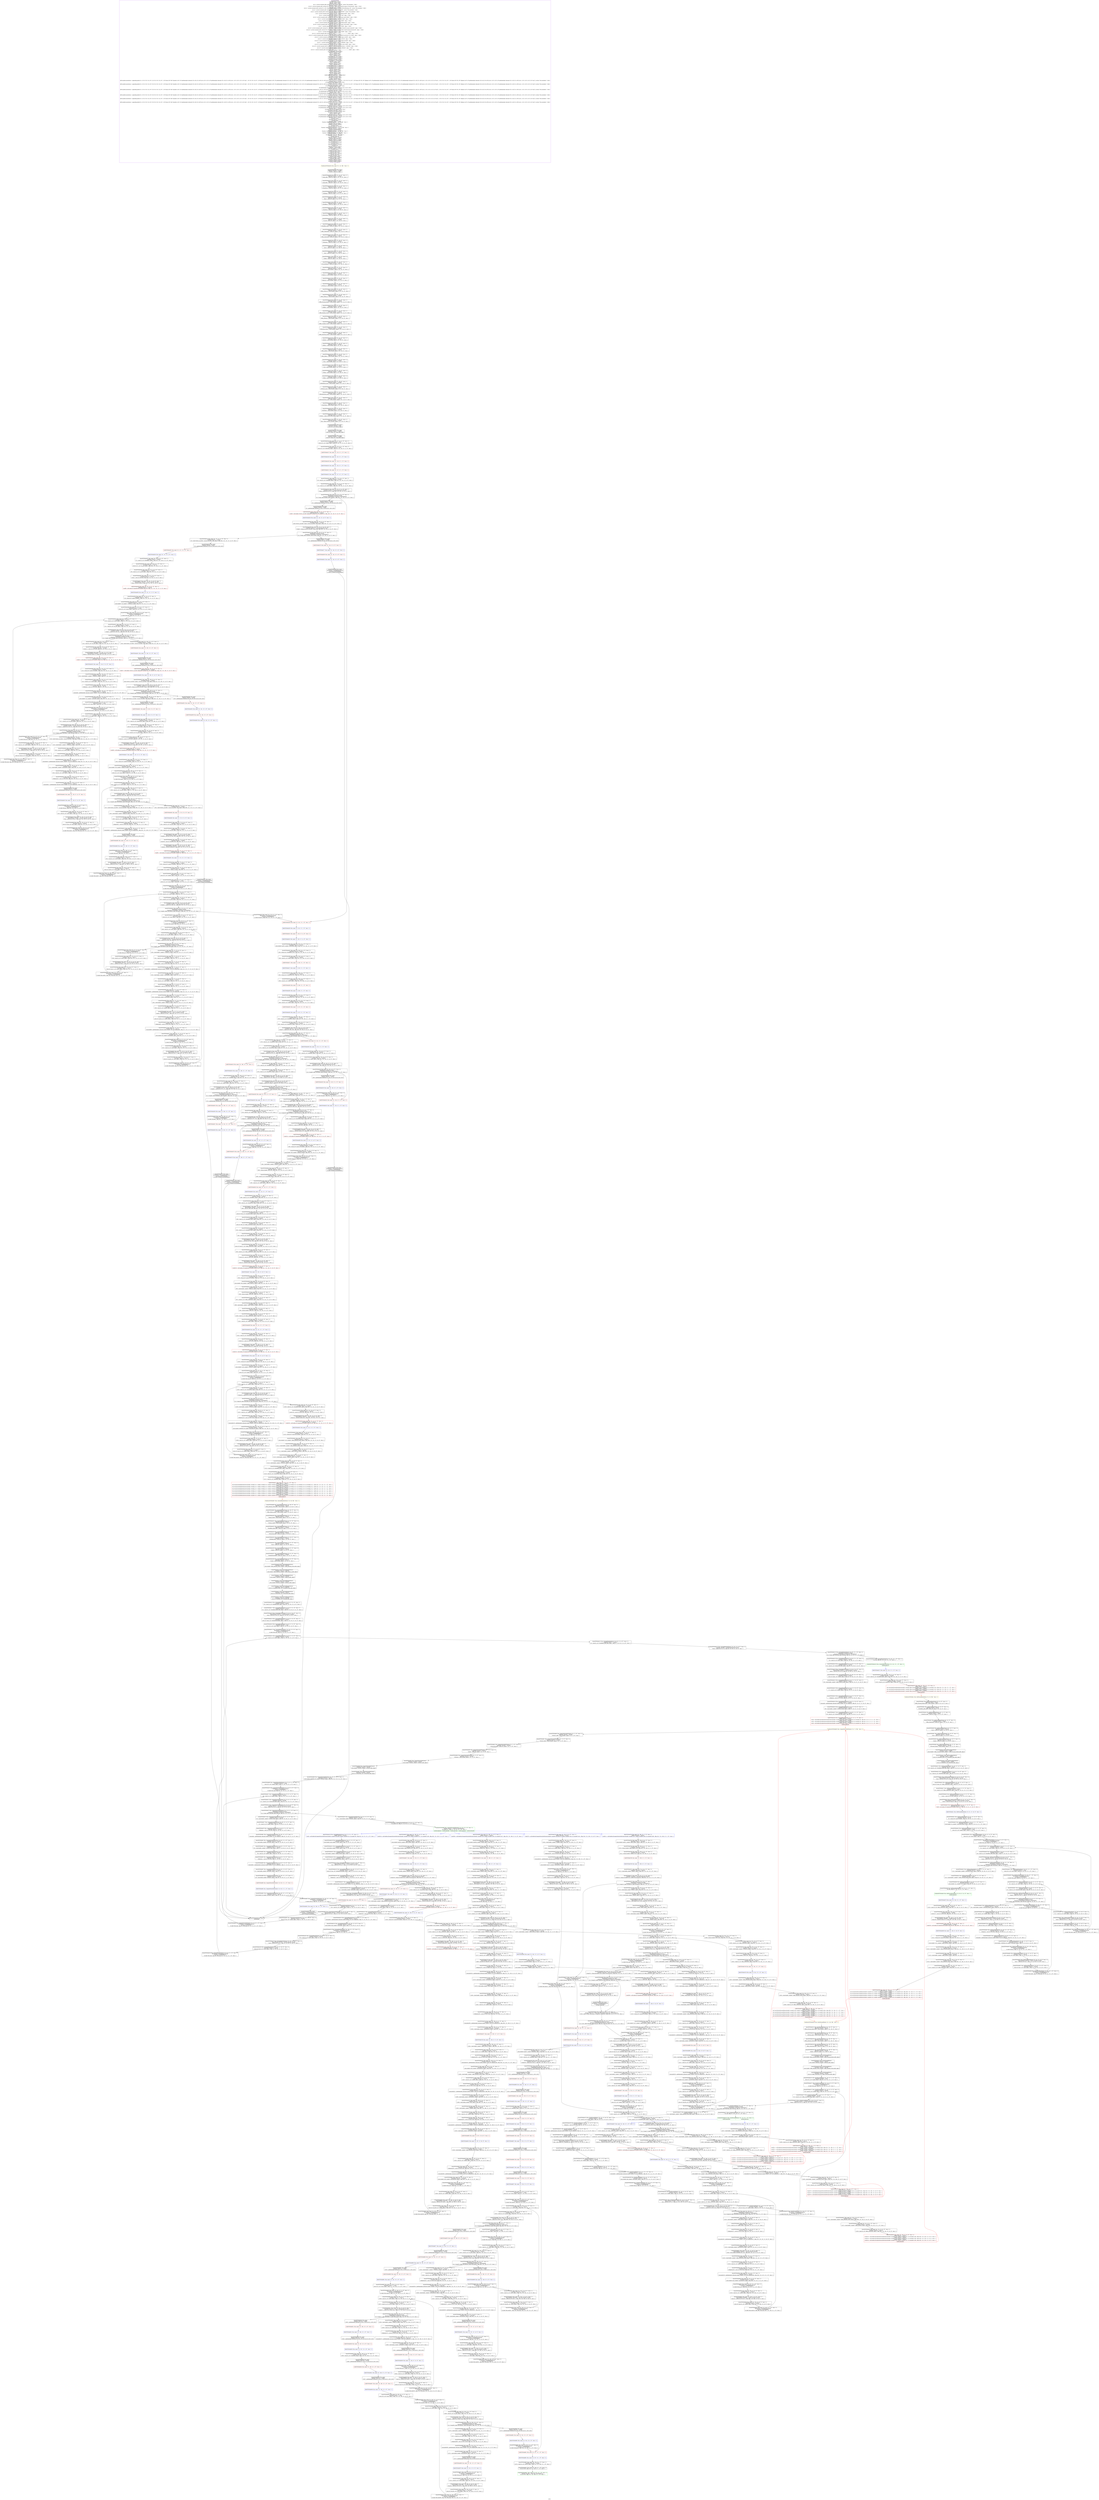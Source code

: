 digraph "ICFG" {
	label="ICFG";

	Node0x59b2c8baf950 [shape=record,color=purple,label="{GlobalICFGNode0\nCopyStmt: [Var1 \<-- Var0]  \n ptr null \{ constant data \}\nAddrStmt: [Var4 \<-- Var3]  \n @.str = private unnamed_addr constant [10 x i8] c\"ALLOC_RET\\00\", section \"llvm.metadata\" \{ Glob  \}\nAddrStmt: [Var59 \<-- Var3]  \n @.str.9 = private unnamed_addr constant [50 x i8] c\"Error : Matrix Size should be equal to VectorSize\\00\", align 1 \{ Glob  \}\nAddrStmt: [Var7 \<-- Var3]  \n @.str.1 = private unnamed_addr constant [51 x i8] c\"/home/cang/Documents/SVF-MPI/svf-llvm/lib/extapi.c\\00\", section \"llvm.metadata\" \{ Glob  \}\nAddrStmt: [Var9 \<-- Var3]  \n @.str.2 = private unnamed_addr constant [15 x i8] c\"AllocSize:Arg0\\00\", section \"llvm.metadata\" \{ Glob  \}\nAddrStmt: [Var11 \<-- Var3]  \n @.str.3 = private unnamed_addr constant [18 x i8] c\"AllocSize:UNKNOWN\\00\", section \"llvm.metadata\" \{ Glob  \}\nAddrStmt: [Var40 \<-- Var3]  \n @.str = private unnamed_addr constant [18 x i8] c\"./data/mdatcg.inp\\00\", align 1 \{ Glob  \}\nAddrStmt: [Var43 \<-- Var3]  \n @.str.1 = private unnamed_addr constant [2 x i8] c\"r\\00\", align 1 \{ Glob  \}\nAddrStmt: [Var45 \<-- Var3]  \n @.str.2 = private unnamed_addr constant [29 x i8] c\"Can't open input matrix file\\00\", align 1 \{ Glob  \}\nAddrStmt: [Var47 \<-- Var3]  \n @.str.3 = private unnamed_addr constant [6 x i8] c\"%d %d\\00\", align 1 \{ Glob  \}\nAddrStmt: [Var49 \<-- Var3]  \n @.str.4 = private unnamed_addr constant [4 x i8] c\"%lf\\00\", align 1 \{ Glob  \}\nAddrStmt: [Var51 \<-- Var3]  \n @.str.5 = private unnamed_addr constant [18 x i8] c\"./data/vdatcg.inp\\00\", align 1 \{ Glob  \}\nAddrStmt: [Var53 \<-- Var3]  \n @.str.6 = private unnamed_addr constant [29 x i8] c\"Can't open input vector file\\00\", align 1 \{ Glob  \}\nAddrStmt: [Var55 \<-- Var3]  \n @.str.7 = private unnamed_addr constant [3 x i8] c\"%d\\00\", align 1 \{ Glob  \}\nAddrStmt: [Var57 \<-- Var3]  \n @.str.8 = private unnamed_addr constant [51 x i8] c\"Error : Coefficient Matrix Should be square matrix\\00\", align 1 \{ Glob  \}\nAddrStmt: [Var61 \<-- Var3]  \n @.str.10 = private unnamed_addr constant [56 x i8] c\"Error : Matrix cannot be evenly striped among processes\\00\", align 1 \{ Glob  \}\nAddrStmt: [Var63 \<-- Var3]  \n @.str.11 = private unnamed_addr constant [2 x i8] c\"\\0A\\00\", align 1 \{ Glob  \}\nAddrStmt: [Var65 \<-- Var3]  \n @.str.12 = private unnamed_addr constant [47 x i8] c\" ------------------------------------------- \\0A\\00\", align 1 \{ Glob  \}\nAddrStmt: [Var67 \<-- Var3]  \n @.str.13 = private unnamed_addr constant [44 x i8] c\"Results of Jacobi Method on processor %d: \\0A\\00\", align 1 \{ Glob  \}\nAddrStmt: [Var69 \<-- Var3]  \n @.str.14 = private unnamed_addr constant [17 x i8] c\"Matrix Input_A \\0A\\00\", align 1 \{ Glob  \}\nAddrStmt: [Var71 \<-- Var3]  \n @.str.15 = private unnamed_addr constant [8 x i8] c\"%.3lf  \\00\", align 1 \{ Glob  \}\nAddrStmt: [Var73 \<-- Var3]  \n @.str.16 = private unnamed_addr constant [17 x i8] c\"Matrix Input_B \\0A\\00\", align 1 \{ Glob  \}\nAddrStmt: [Var75 \<-- Var3]  \n @.str.17 = private unnamed_addr constant [7 x i8] c\"%.3lf\\0A\\00\", align 1 \{ Glob  \}\nAddrStmt: [Var77 \<-- Var3]  \n @.str.18 = private unnamed_addr constant [18 x i8] c\"Solution vector \\0A\\00\", align 1 \{ Glob  \}\nAddrStmt: [Var79 \<-- Var3]  \n @.str.19 = private unnamed_addr constant [27 x i8] c\"Number of iterations = %d\\0A\\00\", align 1 \{ Glob  \}\nAddrStmt: [Var81 \<-- Var3]  \n @.str.20 = private unnamed_addr constant [8 x i8] c\"%.12lf\\0A\\00\", align 1 \{ Glob  \}\nAddrStmt: [Var83 \<-- Var3]  \n @.str.21 = private unnamed_addr constant [55 x i8] c\" --------------------------------------------------- \\0A\\00\", align 1 \{ Glob  \}\nAddrStmt: [Var538 \<-- Var3]  \n i32 1140850688 \{ constant data \}\nAddrStmt: [Var562 \<-- Var3]  \n i32 -1 \{ constant data \}\nAddrStmt: [Var26 \<-- Var3]  \n i32 1 \{ constant data \}\nAddrStmt: [Var742 \<-- Var3]  \n i32 1275069445 \{ constant data \}\nAddrStmt: [Var817 \<-- Var3]  \n i32 1275070475 \{ constant data \}\nAddrStmt: [Var939 \<-- Var3]  \n i32 1476395011 \{ constant data \}\nAddrStmt: [Var6 \<-- Var3]  \n i32 0 \{ constant data \}\nAddrStmt: [Var125 \<-- Var3]  \n i64 8 \{ constant data \}\nAddrStmt: [Var154 \<-- Var3]  \n double 1.000000e+00 \{ constant data \}\nAddrStmt: [Var204 \<-- Var3]  \n double 0.000000e+00 \{ constant data \}\nAddrStmt: [Var19 \<-- Var3]  \n i32 25 \{ constant data \}\nAddrStmt: [Var42 \<-- Var3]  \n i64 0 \{ constant data \}\nAddrStmt: [Var16 \<-- Var3]  \n i32 19 \{ constant data \}\nAddrStmt: [Var944 \<-- Var3]  \n double 0x3BC79CA10C924223 \{ constant data \}\nAddrStmt: [Var1144 \<-- Var3]  \n i32 10000 \{ constant data \}\nAddrStmt: [Var1148 \<-- Var3]  \n i1 false \{ constant data \}\nAddrStmt: [Var13 \<-- Var20]  \n @llvm.global.annotations = appending global [4 x \{ i8*, i8*, i8*, i32, i8* \}] [\{ i8*, i8*, i8*, i32, i8* \} \{ i8* bitcast (i8* (i64)* @malloc to i8*), i8* getelementptr inbounds ([10 x i8], [10 x i8]* @.str, i32 0, i32 0), i8* getelementptr inbounds ([51 x i8], [51 x i8]* @.str.1, i32 0, i32 0), i32 19, i8* null \}, \{ i8*, i8*, i8*, i32, i8* \} \{ i8* bitcast (i8* (i64)* @malloc to i8*), i8* getelementptr inbounds ([15 x i8], [15 x i8]* @.str.2, i32 0, i32 0), i8* getelementptr inbounds ([51 x i8], [51 x i8]* @.str.1, i32 0, i32 0), i32 19, i8* null \}, \{ i8*, i8*, i8*, i32, i8* \} \{ i8* bitcast (i8* (i8*, i8*)* @fopen to i8*), i8* getelementptr inbounds ([10 x i8], [10 x i8]* @.str, i32 0, i32 0), i8* getelementptr inbounds ([51 x i8], [51 x i8]* @.str.1, i32 0, i32 0), i32 25, i8* null \}, \{ i8*, i8*, i8*, i32, i8* \} \{ i8* bitcast (i8* (i8*, i8*)* @fopen to i8*), i8* getelementptr inbounds ([18 x i8], [18 x i8]* @.str.3, i32 0, i32 0), i8* getelementptr inbounds ([51 x i8], [51 x i8]* @.str.1, i32 0, i32 0), i32 25, i8* null \}], section \"llvm.metadata\" \{ Glob  \}\nCopyStmt: [Var14 \<-- Var15]  \n i8* bitcast (i8* (i64)* @malloc to i8*) \{ N/A \}\nGepStmt: [Var1328 \<-- Var13]  \n @llvm.global.annotations = appending global [4 x \{ i8*, i8*, i8*, i32, i8* \}] [\{ i8*, i8*, i8*, i32, i8* \} \{ i8* bitcast (i8* (i64)* @malloc to i8*), i8* getelementptr inbounds ([10 x i8], [10 x i8]* @.str, i32 0, i32 0), i8* getelementptr inbounds ([51 x i8], [51 x i8]* @.str.1, i32 0, i32 0), i32 19, i8* null \}, \{ i8*, i8*, i8*, i32, i8* \} \{ i8* bitcast (i8* (i64)* @malloc to i8*), i8* getelementptr inbounds ([15 x i8], [15 x i8]* @.str.2, i32 0, i32 0), i8* getelementptr inbounds ([51 x i8], [51 x i8]* @.str.1, i32 0, i32 0), i32 19, i8* null \}, \{ i8*, i8*, i8*, i32, i8* \} \{ i8* bitcast (i8* (i8*, i8*)* @fopen to i8*), i8* getelementptr inbounds ([10 x i8], [10 x i8]* @.str, i32 0, i32 0), i8* getelementptr inbounds ([51 x i8], [51 x i8]* @.str.1, i32 0, i32 0), i32 25, i8* null \}, \{ i8*, i8*, i8*, i32, i8* \} \{ i8* bitcast (i8* (i8*, i8*)* @fopen to i8*), i8* getelementptr inbounds ([18 x i8], [18 x i8]* @.str.3, i32 0, i32 0), i8* getelementptr inbounds ([51 x i8], [51 x i8]* @.str.1, i32 0, i32 0), i32 25, i8* null \}], section \"llvm.metadata\" \{ Glob  \}\nStoreStmt: [Var1328 \<-- Var14]  \n i8* bitcast (i8* (i64)* @malloc to i8*) \{ N/A \}\nGepStmt: [Var5 \<-- Var4]  \n i8* getelementptr inbounds ([10 x i8], [10 x i8]* @.str, i32 0, i32 0) \{ N/A \}\nGepStmt: [Var1329 \<-- Var13]  \n @llvm.global.annotations = appending global [4 x \{ i8*, i8*, i8*, i32, i8* \}] [\{ i8*, i8*, i8*, i32, i8* \} \{ i8* bitcast (i8* (i64)* @malloc to i8*), i8* getelementptr inbounds ([10 x i8], [10 x i8]* @.str, i32 0, i32 0), i8* getelementptr inbounds ([51 x i8], [51 x i8]* @.str.1, i32 0, i32 0), i32 19, i8* null \}, \{ i8*, i8*, i8*, i32, i8* \} \{ i8* bitcast (i8* (i64)* @malloc to i8*), i8* getelementptr inbounds ([15 x i8], [15 x i8]* @.str.2, i32 0, i32 0), i8* getelementptr inbounds ([51 x i8], [51 x i8]* @.str.1, i32 0, i32 0), i32 19, i8* null \}, \{ i8*, i8*, i8*, i32, i8* \} \{ i8* bitcast (i8* (i8*, i8*)* @fopen to i8*), i8* getelementptr inbounds ([10 x i8], [10 x i8]* @.str, i32 0, i32 0), i8* getelementptr inbounds ([51 x i8], [51 x i8]* @.str.1, i32 0, i32 0), i32 25, i8* null \}, \{ i8*, i8*, i8*, i32, i8* \} \{ i8* bitcast (i8* (i8*, i8*)* @fopen to i8*), i8* getelementptr inbounds ([18 x i8], [18 x i8]* @.str.3, i32 0, i32 0), i8* getelementptr inbounds ([51 x i8], [51 x i8]* @.str.1, i32 0, i32 0), i32 25, i8* null \}], section \"llvm.metadata\" \{ Glob  \}\nStoreStmt: [Var1329 \<-- Var5]  \n i8* getelementptr inbounds ([10 x i8], [10 x i8]* @.str, i32 0, i32 0) \{ N/A \}\nGepStmt: [Var8 \<-- Var7]  \n i8* getelementptr inbounds ([51 x i8], [51 x i8]* @.str.1, i32 0, i32 0) \{ N/A \}\nGepStmt: [Var1330 \<-- Var13]  \n @llvm.global.annotations = appending global [4 x \{ i8*, i8*, i8*, i32, i8* \}] [\{ i8*, i8*, i8*, i32, i8* \} \{ i8* bitcast (i8* (i64)* @malloc to i8*), i8* getelementptr inbounds ([10 x i8], [10 x i8]* @.str, i32 0, i32 0), i8* getelementptr inbounds ([51 x i8], [51 x i8]* @.str.1, i32 0, i32 0), i32 19, i8* null \}, \{ i8*, i8*, i8*, i32, i8* \} \{ i8* bitcast (i8* (i64)* @malloc to i8*), i8* getelementptr inbounds ([15 x i8], [15 x i8]* @.str.2, i32 0, i32 0), i8* getelementptr inbounds ([51 x i8], [51 x i8]* @.str.1, i32 0, i32 0), i32 19, i8* null \}, \{ i8*, i8*, i8*, i32, i8* \} \{ i8* bitcast (i8* (i8*, i8*)* @fopen to i8*), i8* getelementptr inbounds ([10 x i8], [10 x i8]* @.str, i32 0, i32 0), i8* getelementptr inbounds ([51 x i8], [51 x i8]* @.str.1, i32 0, i32 0), i32 25, i8* null \}, \{ i8*, i8*, i8*, i32, i8* \} \{ i8* bitcast (i8* (i8*, i8*)* @fopen to i8*), i8* getelementptr inbounds ([18 x i8], [18 x i8]* @.str.3, i32 0, i32 0), i8* getelementptr inbounds ([51 x i8], [51 x i8]* @.str.1, i32 0, i32 0), i32 25, i8* null \}], section \"llvm.metadata\" \{ Glob  \}\nStoreStmt: [Var1330 \<-- Var8]  \n i8* getelementptr inbounds ([51 x i8], [51 x i8]* @.str.1, i32 0, i32 0) \{ N/A \}\nGepStmt: [Var1331 \<-- Var13]  \n @llvm.global.annotations = appending global [4 x \{ i8*, i8*, i8*, i32, i8* \}] [\{ i8*, i8*, i8*, i32, i8* \} \{ i8* bitcast (i8* (i64)* @malloc to i8*), i8* getelementptr inbounds ([10 x i8], [10 x i8]* @.str, i32 0, i32 0), i8* getelementptr inbounds ([51 x i8], [51 x i8]* @.str.1, i32 0, i32 0), i32 19, i8* null \}, \{ i8*, i8*, i8*, i32, i8* \} \{ i8* bitcast (i8* (i64)* @malloc to i8*), i8* getelementptr inbounds ([15 x i8], [15 x i8]* @.str.2, i32 0, i32 0), i8* getelementptr inbounds ([51 x i8], [51 x i8]* @.str.1, i32 0, i32 0), i32 19, i8* null \}, \{ i8*, i8*, i8*, i32, i8* \} \{ i8* bitcast (i8* (i8*, i8*)* @fopen to i8*), i8* getelementptr inbounds ([10 x i8], [10 x i8]* @.str, i32 0, i32 0), i8* getelementptr inbounds ([51 x i8], [51 x i8]* @.str.1, i32 0, i32 0), i32 25, i8* null \}, \{ i8*, i8*, i8*, i32, i8* \} \{ i8* bitcast (i8* (i8*, i8*)* @fopen to i8*), i8* getelementptr inbounds ([18 x i8], [18 x i8]* @.str.3, i32 0, i32 0), i8* getelementptr inbounds ([51 x i8], [51 x i8]* @.str.1, i32 0, i32 0), i32 25, i8* null \}], section \"llvm.metadata\" \{ Glob  \}\nStoreStmt: [Var1331 \<-- Var16]  \n i32 19 \{ constant data \}\nGepStmt: [Var1332 \<-- Var13]  \n @llvm.global.annotations = appending global [4 x \{ i8*, i8*, i8*, i32, i8* \}] [\{ i8*, i8*, i8*, i32, i8* \} \{ i8* bitcast (i8* (i64)* @malloc to i8*), i8* getelementptr inbounds ([10 x i8], [10 x i8]* @.str, i32 0, i32 0), i8* getelementptr inbounds ([51 x i8], [51 x i8]* @.str.1, i32 0, i32 0), i32 19, i8* null \}, \{ i8*, i8*, i8*, i32, i8* \} \{ i8* bitcast (i8* (i64)* @malloc to i8*), i8* getelementptr inbounds ([15 x i8], [15 x i8]* @.str.2, i32 0, i32 0), i8* getelementptr inbounds ([51 x i8], [51 x i8]* @.str.1, i32 0, i32 0), i32 19, i8* null \}, \{ i8*, i8*, i8*, i32, i8* \} \{ i8* bitcast (i8* (i8*, i8*)* @fopen to i8*), i8* getelementptr inbounds ([10 x i8], [10 x i8]* @.str, i32 0, i32 0), i8* getelementptr inbounds ([51 x i8], [51 x i8]* @.str.1, i32 0, i32 0), i32 25, i8* null \}, \{ i8*, i8*, i8*, i32, i8* \} \{ i8* bitcast (i8* (i8*, i8*)* @fopen to i8*), i8* getelementptr inbounds ([18 x i8], [18 x i8]* @.str.3, i32 0, i32 0), i8* getelementptr inbounds ([51 x i8], [51 x i8]* @.str.1, i32 0, i32 0), i32 25, i8* null \}], section \"llvm.metadata\" \{ Glob  \}\nStoreStmt: [Var1332 \<-- Var0]  \n i8* null \{ constant data \}\nGepStmt: [Var10 \<-- Var9]  \n i8* getelementptr inbounds ([15 x i8], [15 x i8]* @.str.2, i32 0, i32 0) \{ N/A \}\nStoreStmt: [Var1329 \<-- Var10]  \n i8* getelementptr inbounds ([15 x i8], [15 x i8]* @.str.2, i32 0, i32 0) \{ N/A \}\nCopyStmt: [Var17 \<-- Var18]  \n i8* bitcast (i8* (i8*, i8*)* @fopen to i8*) \{ N/A \}\nStoreStmt: [Var1328 \<-- Var17]  \n i8* bitcast (i8* (i8*, i8*)* @fopen to i8*) \{ N/A \}\nStoreStmt: [Var1331 \<-- Var19]  \n i32 25 \{ constant data \}\nGepStmt: [Var12 \<-- Var11]  \n i8* getelementptr inbounds ([18 x i8], [18 x i8]* @.str.3, i32 0, i32 0) \{ N/A \}\nStoreStmt: [Var1329 \<-- Var12]  \n i8* getelementptr inbounds ([18 x i8], [18 x i8]* @.str.3, i32 0, i32 0) \{ N/A \}\nAddrStmt: [Var15 \<-- Var21]  \nFunction: malloc \nAddrStmt: [Var18 \<-- Var29]  \nFunction: fopen \nAddrStmt: [Var85 \<-- Var86]  \nFunction: GetPreconditionMatrix \{ \"ln\": 50, \"file\": \"test.c\" \}\nAddrStmt: [Var171 \<-- Var172]  \nFunction: llvm.dbg.declare \nAddrStmt: [Var128 \<-- Var129]  \nFunction: malloc \nAddrStmt: [Var179 \<-- Var180]  \nFunction: ComputeVectorDotProduct \{ \"ln\": 73, \"file\": \"test.c\" \}\nAddrStmt: [Var224 \<-- Var225]  \nFunction: llvm.fmuladd.f64 \nAddrStmt: [Var239 \<-- Var240]  \nFunction: CalculateResidueVector \{ \"ln\": 86, \"file\": \"test.c\" \}\nAddrStmt: [Var333 \<-- Var334]  \nFunction: SolvePrecondMatrix \{ \"ln\": 104, \"file\": \"test.c\" \}\nAddrStmt: [Var384 \<-- Var385]  \nFunction: main \{ \"ln\": 115, \"file\": \"test.c\" \}\nAddrStmt: [Var535 \<-- Var536]  \nFunction: MPI_Init \nAddrStmt: [Var539 \<-- Var540]  \nFunction: MPI_Comm_size \nAddrStmt: [Var542 \<-- Var543]  \nFunction: MPI_Comm_rank \nAddrStmt: [Var552 \<-- Var553]  \nFunction: fopen \nAddrStmt: [Var559 \<-- Var560]  \nFunction: printf \nAddrStmt: [Var563 \<-- Var564]  \nFunction: exit \nAddrStmt: [Var570 \<-- Var571]  \nFunction: __isoc99_fscanf \nAddrStmt: [Var631 \<-- Var632]  \nFunction: fclose \nAddrStmt: [Var733 \<-- Var734]  \nFunction: MPI_Barrier \nAddrStmt: [Var736 \<-- Var737]  \nFunction: MPI_Wtime \nAddrStmt: [Var743 \<-- Var744]  \nFunction: MPI_Bcast \nAddrStmt: [Var756 \<-- Var757]  \nFunction: MPI_Finalize \nAddrStmt: [Var843 \<-- Var844]  \nFunction: MPI_Scatter \nAddrStmt: [Var940 \<-- Var941]  \nFunction: MPI_Allreduce \nAddrStmt: [Var983 \<-- Var984]  \nFunction: MPI_Allgather }"];
	Node0x59b2c8baf950 -> Node0x59b2c8bcfa00[style=solid];
	Node0x59b2c8bafa90 [shape=record,color=yellow,label="{FunEntryICFGNode1 \{fun: GetPreconditionMatrix\{ \"ln\": 50, \"file\": \"test.c\" \}\}}"];
	Node0x59b2c8bafa90 -> Node0x59b2c8bafcd0[style=solid];
	Node0x59b2c8bafcd0 [shape=record,color=black,label="{IntraICFGNode2 \{fun: GetPreconditionMatrix\{ \"ln\": 50, \"fl\": \"test.c\" \}\}\nAddrStmt: [Var91 \<-- Var92]  \n   %Bloc_Precond_Matrix.addr = alloca double**, align 8 \{ \"ln\": 50, \"fl\": \"test.c\" \}}"];
	Node0x59b2c8bafcd0 -> Node0x59b2c8bb00b0[style=solid];
	Node0x59b2c8bb00b0 [shape=record,color=black,label="{IntraICFGNode3 \{fun: GetPreconditionMatrix\{ \"ln\": 50, \"fl\": \"test.c\" \}\}\nAddrStmt: [Var93 \<-- Var94]  \n   %NoofRows_Bloc.addr = alloca i32, align 4 \{ \"ln\": 50, \"fl\": \"test.c\" \}}"];
	Node0x59b2c8bb00b0 -> Node0x59b2c8bb0340[style=solid];
	Node0x59b2c8bb0340 [shape=record,color=black,label="{IntraICFGNode4 \{fun: GetPreconditionMatrix\{ \"ln\": 51, \"fl\": \"test.c\" \}\}\nAddrStmt: [Var95 \<-- Var96]  \n   %NoofCols.addr = alloca i32, align 4 \{ \"ln\": 51, \"fl\": \"test.c\" \}}"];
	Node0x59b2c8bb0340 -> Node0x59b2c8bb05d0[style=solid];
	Node0x59b2c8bb05d0 [shape=record,color=black,label="{IntraICFGNode5 \{fun: GetPreconditionMatrix\{ \"ln\": 55, \"fl\": \"test.c\" \}\}\nAddrStmt: [Var97 \<-- Var98]  \n   %Bloc_MatrixSize = alloca i32, align 4 \{ \"ln\": 55, \"fl\": \"test.c\" \}}"];
	Node0x59b2c8bb05d0 -> Node0x59b2c8bb0860[style=solid];
	Node0x59b2c8bb0860 [shape=record,color=black,label="{IntraICFGNode6 \{fun: GetPreconditionMatrix\{ \"ln\": 56, \"fl\": \"test.c\" \}\}\nAddrStmt: [Var99 \<-- Var100]  \n   %irow = alloca i32, align 4 \{ \"ln\": 56, \"fl\": \"test.c\" \}}"];
	Node0x59b2c8bb0860 -> Node0x59b2c8bb0af0[style=solid];
	Node0x59b2c8bb0af0 [shape=record,color=black,label="{IntraICFGNode7 \{fun: GetPreconditionMatrix\{ \"ln\": 56, \"fl\": \"test.c\" \}\}\nAddrStmt: [Var101 \<-- Var102]  \n   %icol = alloca i32, align 4 \{ \"ln\": 56, \"fl\": \"test.c\" \}}"];
	Node0x59b2c8bb0af0 -> Node0x59b2c8bb0d80[style=solid];
	Node0x59b2c8bb0d80 [shape=record,color=black,label="{IntraICFGNode8 \{fun: GetPreconditionMatrix\{ \"ln\": 56, \"fl\": \"test.c\" \}\}\nAddrStmt: [Var103 \<-- Var104]  \n   %index = alloca i32, align 4 \{ \"ln\": 56, \"fl\": \"test.c\" \}}"];
	Node0x59b2c8bb0d80 -> Node0x59b2c8bb1010[style=solid];
	Node0x59b2c8bb1010 [shape=record,color=black,label="{IntraICFGNode9 \{fun: GetPreconditionMatrix\{ \"ln\": 57, \"fl\": \"test.c\" \}\}\nAddrStmt: [Var105 \<-- Var106]  \n   %Precond_Matrix = alloca double*, align 8 \{ \"ln\": 57, \"fl\": \"test.c\" \}}"];
	Node0x59b2c8bb1010 -> Node0x59b2c8bb12a0[style=solid];
	Node0x59b2c8bb12a0 [shape=record,color=black,label="{IntraICFGNode10 \{fun: GetPreconditionMatrix\}\nStoreStmt: [Var91 \<-- Var88]  \n   store double** %Bloc_Precond_Matrix, double*** %Bloc_Precond_Matrix.addr, align 8 }"];
	Node0x59b2c8bb12a0 -> Node0x59b2c8bb1530[style=solid];
	Node0x59b2c8bb1530 [shape=record,color=black,label="{IntraICFGNode11 \{fun: GetPreconditionMatrix\}\nStoreStmt: [Var93 \<-- Var89]  \n   store i32 %NoofRows_Bloc, i32* %NoofRows_Bloc.addr, align 4 }"];
	Node0x59b2c8bb1530 -> Node0x59b2c8bb17c0[style=solid];
	Node0x59b2c8bb17c0 [shape=record,color=black,label="{IntraICFGNode12 \{fun: GetPreconditionMatrix\}\nStoreStmt: [Var95 \<-- Var90]  \n   store i32 %NoofCols, i32* %NoofCols.addr, align 4 }"];
	Node0x59b2c8bb17c0 -> Node0x59b2c8bb1a50[style=solid];
	Node0x59b2c8bb1a50 [shape=record,color=black,label="{IntraICFGNode13 \{fun: GetPreconditionMatrix\{ \"ln\": 59, \"cl\": 20, \"fl\": \"test.c\" \}\}\nLoadStmt: [Var118 \<-- Var93]  \n   %0 = load i32, i32* %NoofRows_Bloc.addr, align 4, !dbg !42 \{ \"ln\": 59, \"cl\": 20, \"fl\": \"test.c\" \}}"];
	Node0x59b2c8bb1a50 -> Node0x59b2c8bb1ce0[style=solid];
	Node0x59b2c8bb1ce0 [shape=record,color=black,label="{IntraICFGNode14 \{fun: GetPreconditionMatrix\{ \"ln\": 59, \"cl\": 34, \"fl\": \"test.c\" \}\}\nLoadStmt: [Var119 \<-- Var95]  \n   %1 = load i32, i32* %NoofCols.addr, align 4, !dbg !43 \{ \"ln\": 59, \"cl\": 34, \"fl\": \"test.c\" \}}"];
	Node0x59b2c8bb1ce0 -> Node0x59b2c8bb1f70[style=solid];
	Node0x59b2c8bb1f70 [shape=record,color=black,label="{IntraICFGNode15 \{fun: GetPreconditionMatrix\{ \"ln\": 59, \"cl\": 33, \"fl\": \"test.c\" \}\}\nBinaryOPStmt: [Var120 \<-- (Var118 opcode17 Var119)]  \n   %mul = mul nsw i32 %0, %1, !dbg !44 \{ \"ln\": 59, \"cl\": 33, \"fl\": \"test.c\" \}}"];
	Node0x59b2c8bb1f70 -> Node0x59b2c8bb2200[style=solid];
	Node0x59b2c8bb2200 [shape=record,color=black,label="{IntraICFGNode16 \{fun: GetPreconditionMatrix\{ \"ln\": 59, \"cl\": 18, \"fl\": \"test.c\" \}\}\nStoreStmt: [Var97 \<-- Var120]  \n   store i32 %mul, i32* %Bloc_MatrixSize, align 4, !dbg !45 \{ \"ln\": 59, \"cl\": 18, \"fl\": \"test.c\" \}}"];
	Node0x59b2c8bb2200 -> Node0x59b2c8bb2490[style=solid];
	Node0x59b2c8bb2490 [shape=record,color=black,label="{IntraICFGNode17 \{fun: GetPreconditionMatrix\{ \"ln\": 61, \"cl\": 37, \"fl\": \"test.c\" \}\}\nLoadStmt: [Var122 \<-- Var97]  \n   %2 = load i32, i32* %Bloc_MatrixSize, align 4, !dbg !46 \{ \"ln\": 61, \"cl\": 37, \"fl\": \"test.c\" \}}"];
	Node0x59b2c8bb2490 -> Node0x59b2c8bb2720[style=solid];
	Node0x59b2c8bb2720 [shape=record,color=black,label="{IntraICFGNode18 \{fun: GetPreconditionMatrix\{ \"ln\": 61, \"cl\": 37, \"fl\": \"test.c\" \}\}\nCopyStmt: [Var123 \<-- Var122]  \n   %conv = sext i32 %2 to i64, !dbg !46 \{ \"ln\": 61, \"cl\": 37, \"fl\": \"test.c\" \}}"];
	Node0x59b2c8bb2720 -> Node0x59b2c8bb29b0[style=solid];
	Node0x59b2c8bb29b0 [shape=record,color=black,label="{IntraICFGNode19 \{fun: GetPreconditionMatrix\{ \"ln\": 61, \"cl\": 53, \"fl\": \"test.c\" \}\}\nBinaryOPStmt: [Var124 \<-- (Var123 opcode17 Var125)]  \n   %mul1 = mul i64 %conv, 8, !dbg !47 \{ \"ln\": 61, \"cl\": 53, \"fl\": \"test.c\" \}}"];
	Node0x59b2c8bb29b0 -> Node0x59b2c8ac03a0[style=solid];
	Node0x59b2c8ac03a0 [shape=record,color=red,label="{CallICFGNode20 \{fun: GetPreconditionMatrix\{ \"ln\": 61, \"cl\": 30, \"fl\": \"test.c\" \}\}\nAddrStmt: [Var126 \<-- Var127]  \n   %call = call noalias i8* @malloc(i64 noundef %mul1) #5, !dbg !48 \{ \"ln\": 61, \"cl\": 30, \"fl\": \"test.c\" \}}"];
	Node0x59b2c8ac03a0 -> Node0x59b2c8bb2d40[style=solid];
	Node0x59b2c8bb2d40 [shape=record,color=blue,label="{RetICFGNode21 \{fun: GetPreconditionMatrix\{ \"ln\": 61, \"cl\": 30, \"fl\": \"test.c\" \}\}}"];
	Node0x59b2c8bb2d40 -> Node0x59b2c8bb3080[style=solid];
	Node0x59b2c8bb3080 [shape=record,color=black,label="{IntraICFGNode22 \{fun: GetPreconditionMatrix\{ \"ln\": 61, \"cl\": 19, \"fl\": \"test.c\" \}\}\nCopyStmt: [Var130 \<-- Var126]  \n   %3 = bitcast i8* %call to double*, !dbg !49 \{ \"ln\": 61, \"cl\": 19, \"fl\": \"test.c\" \}}"];
	Node0x59b2c8bb3080 -> Node0x59b2c8bb3310[style=solid];
	Node0x59b2c8bb3310 [shape=record,color=black,label="{IntraICFGNode23 \{fun: GetPreconditionMatrix\{ \"ln\": 61, \"cl\": 17, \"fl\": \"test.c\" \}\}\nStoreStmt: [Var105 \<-- Var130]  \n   store double* %3, double** %Precond_Matrix, align 8, !dbg !50 \{ \"ln\": 61, \"cl\": 17, \"fl\": \"test.c\" \}}"];
	Node0x59b2c8bb3310 -> Node0x59b2c8bb35a0[style=solid];
	Node0x59b2c8bb35a0 [shape=record,color=black,label="{IntraICFGNode24 \{fun: GetPreconditionMatrix\{ \"ln\": 63, \"cl\": 10, \"fl\": \"test.c\" \}\}\nStoreStmt: [Var103 \<-- Var6]  \n   store i32 0, i32* %index, align 4, !dbg !51 \{ \"ln\": 63, \"cl\": 10, \"fl\": \"test.c\" \}}"];
	Node0x59b2c8bb35a0 -> Node0x59b2c8bb3830[style=solid];
	Node0x59b2c8bb3830 [shape=record,color=black,label="{IntraICFGNode25 \{fun: GetPreconditionMatrix\{ \"ln\": 64, \"cl\": 10, \"fl\": \"test.c\" \}\}\nStoreStmt: [Var99 \<-- Var6]  \n   store i32 0, i32* %irow, align 4, !dbg !52 \{ \"ln\": 64, \"cl\": 10, \"fl\": \"test.c\" \}}"];
	Node0x59b2c8bb3830 -> Node0x59b2c8bb3ac0[style=solid];
	Node0x59b2c8bb3ac0 [shape=record,color=black,label="{IntraICFGNode26 \{fun: GetPreconditionMatrix\{ \"ln\": 64, \"cl\": 6, \"fl\": \"test.c\" \}\}\nBranchStmt: [ Unconditional branch]\nSuccessor 0 ICFGNode27   \n   br label %for.cond, !dbg !54 \{ \"ln\": 64, \"cl\": 6, \"fl\": \"test.c\" \}}"];
	Node0x59b2c8bb3ac0 -> Node0x59b2c8bb3d50[style=solid];
	Node0x59b2c8bb3d50 [shape=record,color=black,label="{IntraICFGNode27 \{fun: GetPreconditionMatrix\{ \"ln\": 64, \"cl\": 14, \"fl\": \"test.c\" \}\}\nLoadStmt: [Var136 \<-- Var99]  \n   %4 = load i32, i32* %irow, align 4, !dbg !55 \{ \"ln\": 64, \"cl\": 14, \"fl\": \"test.c\" \}}"];
	Node0x59b2c8bb3d50 -> Node0x59b2c8bb3fe0[style=solid];
	Node0x59b2c8bb3fe0 [shape=record,color=black,label="{IntraICFGNode28 \{fun: GetPreconditionMatrix\{ \"ln\": 64, \"cl\": 19, \"fl\": \"test.c\" \}\}\nLoadStmt: [Var137 \<-- Var93]  \n   %5 = load i32, i32* %NoofRows_Bloc.addr, align 4, !dbg !57 \{ \"ln\": 64, \"cl\": 19, \"fl\": \"test.c\" \}}"];
	Node0x59b2c8bb3fe0 -> Node0x59b2c8bb4270[style=solid];
	Node0x59b2c8bb4270 [shape=record,color=black,label="{IntraICFGNode29 \{fun: GetPreconditionMatrix\{ \"ln\": 64, \"cl\": 18, \"fl\": \"test.c\" \}\}\nCmpStmt: [Var138 \<-- (Var136 predicate40 Var137)]  \n   %cmp = icmp slt i32 %4, %5, !dbg !58 \{ \"ln\": 64, \"cl\": 18, \"fl\": \"test.c\" \}}"];
	Node0x59b2c8bb4270 -> Node0x59b2c8bb4500[style=solid];
	Node0x59b2c8bb4500 [shape=record,color=black,label="{IntraICFGNode30 \{fun: GetPreconditionMatrix\{ \"ln\": 64, \"cl\": 2, \"fl\": \"test.c\" \}\}\nBranchStmt: [Condition Var138]\nSuccessor 0 ICFGNode31   Successor 1 ICFGNode32   \n   br i1 %cmp, label %for.body, label %for.end10, !dbg !59 \{ \"ln\": 64, \"cl\": 2, \"fl\": \"test.c\" \}}"];
	Node0x59b2c8bb4500 -> Node0x59b2c8bb47b0[style=solid];
	Node0x59b2c8bb4500 -> Node0x59b2c8bb4a20[style=solid];
	Node0x59b2c8bb47b0 [shape=record,color=black,label="{IntraICFGNode31 \{fun: GetPreconditionMatrix\{ \"ln\": 65, \"cl\": 11, \"fl\": \"test.c\" \}\}\nStoreStmt: [Var101 \<-- Var6]  \n   store i32 0, i32* %icol, align 4, !dbg !60 \{ \"ln\": 65, \"cl\": 11, \"fl\": \"test.c\" \}}"];
	Node0x59b2c8bb47b0 -> Node0x59b2c8bb4cb0[style=solid];
	Node0x59b2c8bb4a20 [shape=record,color=black,label="{IntraICFGNode32 \{fun: GetPreconditionMatrix\{ \"ln\": 69, \"cl\": 25, \"fl\": \"test.c\" \}\}\nLoadStmt: [Var167 \<-- Var105]  \n   %12 = load double*, double** %Precond_Matrix, align 8, !dbg !84 \{ \"ln\": 69, \"cl\": 25, \"fl\": \"test.c\" \}}"];
	Node0x59b2c8bb4a20 -> Node0x59b2c8bb4f40[style=solid];
	Node0x59b2c8bb4cb0 [shape=record,color=black,label="{IntraICFGNode33 \{fun: GetPreconditionMatrix\{ \"ln\": 65, \"cl\": 7, \"fl\": \"test.c\" \}\}\nBranchStmt: [ Unconditional branch]\nSuccessor 0 ICFGNode35   \n   br label %for.cond3, !dbg !63 \{ \"ln\": 65, \"cl\": 7, \"fl\": \"test.c\" \}}"];
	Node0x59b2c8bb4cb0 -> Node0x59b2c8bb51d0[style=solid];
	Node0x59b2c8bb4f40 [shape=record,color=black,label="{IntraICFGNode34 \{fun: GetPreconditionMatrix\{ \"ln\": 69, \"cl\": 3, \"fl\": \"test.c\" \}\}\nLoadStmt: [Var168 \<-- Var91]  \n   %13 = load double**, double*** %Bloc_Precond_Matrix.addr, align 8, !dbg !85 \{ \"ln\": 69, \"cl\": 3, \"fl\": \"test.c\" \}}"];
	Node0x59b2c8bb4f40 -> Node0x59b2c8bb5460[style=solid];
	Node0x59b2c8bb51d0 [shape=record,color=black,label="{IntraICFGNode35 \{fun: GetPreconditionMatrix\{ \"ln\": 65, \"cl\": 15, \"fl\": \"test.c\" \}\}\nLoadStmt: [Var143 \<-- Var101]  \n   %6 = load i32, i32* %icol, align 4, !dbg !64 \{ \"ln\": 65, \"cl\": 15, \"fl\": \"test.c\" \}}"];
	Node0x59b2c8bb51d0 -> Node0x59b2c8bb56f0[style=solid];
	Node0x59b2c8bb5460 [shape=record,color=black,label="{IntraICFGNode36 \{fun: GetPreconditionMatrix\{ \"ln\": 69, \"cl\": 23, \"fl\": \"test.c\" \}\}\nStoreStmt: [Var168 \<-- Var167]  \n   store double* %12, double** %13, align 8, !dbg !86 \{ \"ln\": 69, \"cl\": 23, \"fl\": \"test.c\" \}}"];
	Node0x59b2c8bb5460 -> Node0x59b2c8bb5980[style=solid];
	Node0x59b2c8bb56f0 [shape=record,color=black,label="{IntraICFGNode37 \{fun: GetPreconditionMatrix\{ \"ln\": 65, \"cl\": 20, \"fl\": \"test.c\" \}\}\nLoadStmt: [Var144 \<-- Var95]  \n   %7 = load i32, i32* %NoofCols.addr, align 4, !dbg !66 \{ \"ln\": 65, \"cl\": 20, \"fl\": \"test.c\" \}}"];
	Node0x59b2c8bb56f0 -> Node0x59b2c8bb5c10[style=solid];
	Node0x59b2c8bb5980 [shape=record,color=black,label="{IntraICFGNode38 \{fun: GetPreconditionMatrix\{ \"ln\": 70, \"cl\": 1, \"fl\": \"test.c\" \}\}\n   ret void, !dbg !87 \{ \"ln\": 70, \"cl\": 1, \"fl\": \"test.c\" \}}"];
	Node0x59b2c8bb5980 -> Node0x59b2c8bb5ea0[style=solid];
	Node0x59b2c8bb5c10 [shape=record,color=black,label="{IntraICFGNode39 \{fun: GetPreconditionMatrix\{ \"ln\": 65, \"cl\": 19, \"fl\": \"test.c\" \}\}\nCmpStmt: [Var145 \<-- (Var143 predicate40 Var144)]  \n   %cmp4 = icmp slt i32 %6, %7, !dbg !67 \{ \"ln\": 65, \"cl\": 19, \"fl\": \"test.c\" \}}"];
	Node0x59b2c8bb5c10 -> Node0x59b2c8bb6110[style=solid];
	Node0x59b2c8bb5ea0 [shape=record,color=green,label="{FunExitICFGNode40 \{fun: GetPreconditionMatrix\{ \"ln\": 69, \"cl\": 25, \"fl\": \"test.c\" \}\}|{<s0>0x59b2c8af2e50}}"];
	Node0x59b2c8bb5ea0:s0 -> Node0x59b2c8c12990[style=solid,color=blue];
	Node0x59b2c8bb6110 [shape=record,color=black,label="{IntraICFGNode41 \{fun: GetPreconditionMatrix\{ \"ln\": 65, \"cl\": 3, \"fl\": \"test.c\" \}\}\nBranchStmt: [Condition Var145]\nSuccessor 0 ICFGNode42   Successor 1 ICFGNode43   \n   br i1 %cmp4, label %for.body6, label %for.end, !dbg !68 \{ \"ln\": 65, \"cl\": 3, \"fl\": \"test.c\" \}}"];
	Node0x59b2c8bb6110 -> Node0x59b2c8bb63c0[style=solid];
	Node0x59b2c8bb6110 -> Node0x59b2c8bb6630[style=solid];
	Node0x59b2c8bb63c0 [shape=record,color=black,label="{IntraICFGNode42 \{fun: GetPreconditionMatrix\{ \"ln\": 66, \"cl\": 4, \"fl\": \"test.c\" \}\}\nLoadStmt: [Var147 \<-- Var105]  \n   %8 = load double*, double** %Precond_Matrix, align 8, !dbg !69 \{ \"ln\": 66, \"cl\": 4, \"fl\": \"test.c\" \}}"];
	Node0x59b2c8bb63c0 -> Node0x59b2c8bb68c0[style=solid];
	Node0x59b2c8bb6630 [shape=record,color=black,label="{IntraICFGNode43 \{fun: GetPreconditionMatrix\{ \"ln\": 68, \"cl\": 2, \"fl\": \"test.c\" \}\}\nBranchStmt: [ Unconditional branch]\nSuccessor 0 ICFGNode45   \n   br label %for.inc8, !dbg !79 \{ \"ln\": 68, \"cl\": 2, \"fl\": \"test.c\" \}}"];
	Node0x59b2c8bb6630 -> Node0x59b2c8bb6b50[style=solid];
	Node0x59b2c8bb68c0 [shape=record,color=black,label="{IntraICFGNode44 \{fun: GetPreconditionMatrix\{ \"ln\": 66, \"cl\": 24, \"fl\": \"test.c\" \}\}\nLoadStmt: [Var148 \<-- Var103]  \n   %9 = load i32, i32* %index, align 4, !dbg !71 \{ \"ln\": 66, \"cl\": 24, \"fl\": \"test.c\" \}}"];
	Node0x59b2c8bb68c0 -> Node0x59b2c8bb6de0[style=solid];
	Node0x59b2c8bb6b50 [shape=record,color=black,label="{IntraICFGNode45 \{fun: GetPreconditionMatrix\{ \"ln\": 64, \"cl\": 38, \"fl\": \"test.c\" \}\}\nLoadStmt: [Var163 \<-- Var99]  \n   %11 = load i32, i32* %irow, align 4, !dbg !80 \{ \"ln\": 64, \"cl\": 38, \"fl\": \"test.c\" \}}"];
	Node0x59b2c8bb6b50 -> Node0x59b2c8bb7070[style=solid];
	Node0x59b2c8bb6de0 [shape=record,color=black,label="{IntraICFGNode46 \{fun: GetPreconditionMatrix\{ \"ln\": 66, \"cl\": 24, \"fl\": \"test.c\" \}\}\nBinaryOPStmt: [Var149 \<-- (Var148 opcode13 Var26)]  \n   %inc = add nsw i32 %9, 1, !dbg !71 \{ \"ln\": 66, \"cl\": 24, \"fl\": \"test.c\" \}}"];
	Node0x59b2c8bb6de0 -> Node0x59b2c8bb7300[style=solid];
	Node0x59b2c8bb7070 [shape=record,color=black,label="{IntraICFGNode47 \{fun: GetPreconditionMatrix\{ \"ln\": 64, \"cl\": 38, \"fl\": \"test.c\" \}\}\nBinaryOPStmt: [Var164 \<-- (Var163 opcode13 Var26)]  \n   %inc9 = add nsw i32 %11, 1, !dbg !80 \{ \"ln\": 64, \"cl\": 38, \"fl\": \"test.c\" \}}"];
	Node0x59b2c8bb7070 -> Node0x59b2c8bb7590[style=solid];
	Node0x59b2c8bb7300 [shape=record,color=black,label="{IntraICFGNode48 \{fun: GetPreconditionMatrix\{ \"ln\": 66, \"cl\": 24, \"fl\": \"test.c\" \}\}\nStoreStmt: [Var103 \<-- Var149]  \n   store i32 %inc, i32* %index, align 4, !dbg !71 \{ \"ln\": 66, \"cl\": 24, \"fl\": \"test.c\" \}}"];
	Node0x59b2c8bb7300 -> Node0x59b2c8bb7820[style=solid];
	Node0x59b2c8bb7590 [shape=record,color=black,label="{IntraICFGNode49 \{fun: GetPreconditionMatrix\{ \"ln\": 64, \"cl\": 38, \"fl\": \"test.c\" \}\}\nStoreStmt: [Var99 \<-- Var164]  \n   store i32 %inc9, i32* %irow, align 4, !dbg !80 \{ \"ln\": 64, \"cl\": 38, \"fl\": \"test.c\" \}}"];
	Node0x59b2c8bb7590 -> Node0x59b2c8bb7ab0[style=solid];
	Node0x59b2c8bb7820 [shape=record,color=black,label="{IntraICFGNode50 \{fun: GetPreconditionMatrix\{ \"ln\": 66, \"cl\": 4, \"fl\": \"test.c\" \}\}\nCopyStmt: [Var151 \<-- Var148]  \n   %idxprom = sext i32 %9 to i64, !dbg !69 \{ \"ln\": 66, \"cl\": 4, \"fl\": \"test.c\" \}}"];
	Node0x59b2c8bb7820 -> Node0x59b2c8bb7d40[style=solid];
	Node0x59b2c8bb7ab0 [shape=record,color=black,label="{IntraICFGNode51 \{fun: GetPreconditionMatrix\{ \"ln\": 64, \"cl\": 2, \"fl\": \"test.c\" \}\}\nBranchStmt: [ Unconditional branch]\nSuccessor 0 ICFGNode27   \n   br label %for.cond, !dbg !81, !llvm.loop !82 \{ \"ln\": 64, \"cl\": 2, \"fl\": \"test.c\" \}}"];
	Node0x59b2c8bb7ab0 -> Node0x59b2c8bb3d50[style=solid];
	Node0x59b2c8bb7d40 [shape=record,color=black,label="{IntraICFGNode52 \{fun: GetPreconditionMatrix\{ \"ln\": 66, \"cl\": 4, \"fl\": \"test.c\" \}\}\nGepStmt: [Var152 \<-- Var147]  \n   %arrayidx = getelementptr inbounds double, double* %8, i64 %idxprom, !dbg !69 \{ \"ln\": 66, \"cl\": 4, \"fl\": \"test.c\" \}}"];
	Node0x59b2c8bb7d40 -> Node0x59b2c8bb8090[style=solid];
	Node0x59b2c8bb8090 [shape=record,color=black,label="{IntraICFGNode53 \{fun: GetPreconditionMatrix\{ \"ln\": 66, \"cl\": 28, \"fl\": \"test.c\" \}\}\nStoreStmt: [Var152 \<-- Var154]  \n   store double 1.000000e+00, double* %arrayidx, align 8, !dbg !72 \{ \"ln\": 66, \"cl\": 28, \"fl\": \"test.c\" \}}"];
	Node0x59b2c8bb8090 -> Node0x59b2c8bb8320[style=solid];
	Node0x59b2c8bb8320 [shape=record,color=black,label="{IntraICFGNode54 \{fun: GetPreconditionMatrix\{ \"ln\": 67, \"cl\": 3, \"fl\": \"test.c\" \}\}\nBranchStmt: [ Unconditional branch]\nSuccessor 0 ICFGNode55   \n   br label %for.inc, !dbg !73 \{ \"ln\": 67, \"cl\": 3, \"fl\": \"test.c\" \}}"];
	Node0x59b2c8bb8320 -> Node0x59b2c8bb8590[style=solid];
	Node0x59b2c8bb8590 [shape=record,color=black,label="{IntraICFGNode55 \{fun: GetPreconditionMatrix\{ \"ln\": 65, \"cl\": 34, \"fl\": \"test.c\" \}\}\nLoadStmt: [Var157 \<-- Var101]  \n   %10 = load i32, i32* %icol, align 4, !dbg !74 \{ \"ln\": 65, \"cl\": 34, \"fl\": \"test.c\" \}}"];
	Node0x59b2c8bb8590 -> Node0x59b2c8bb8820[style=solid];
	Node0x59b2c8bb8820 [shape=record,color=black,label="{IntraICFGNode56 \{fun: GetPreconditionMatrix\{ \"ln\": 65, \"cl\": 34, \"fl\": \"test.c\" \}\}\nBinaryOPStmt: [Var158 \<-- (Var157 opcode13 Var26)]  \n   %inc7 = add nsw i32 %10, 1, !dbg !74 \{ \"ln\": 65, \"cl\": 34, \"fl\": \"test.c\" \}}"];
	Node0x59b2c8bb8820 -> Node0x59b2c8bb8ab0[style=solid];
	Node0x59b2c8bb8ab0 [shape=record,color=black,label="{IntraICFGNode57 \{fun: GetPreconditionMatrix\{ \"ln\": 65, \"cl\": 34, \"fl\": \"test.c\" \}\}\nStoreStmt: [Var101 \<-- Var158]  \n   store i32 %inc7, i32* %icol, align 4, !dbg !74 \{ \"ln\": 65, \"cl\": 34, \"fl\": \"test.c\" \}}"];
	Node0x59b2c8bb8ab0 -> Node0x59b2c8bb8d40[style=solid];
	Node0x59b2c8bb8d40 [shape=record,color=black,label="{IntraICFGNode58 \{fun: GetPreconditionMatrix\{ \"ln\": 65, \"cl\": 3, \"fl\": \"test.c\" \}\}\nBranchStmt: [ Unconditional branch]\nSuccessor 0 ICFGNode35   \n   br label %for.cond3, !dbg !75, !llvm.loop !76 \{ \"ln\": 65, \"cl\": 3, \"fl\": \"test.c\" \}}"];
	Node0x59b2c8bb8d40 -> Node0x59b2c8bb51d0[style=solid];
	Node0x59b2c8bb9090 [shape=record,color=yellow,label="{FunEntryICFGNode59 \{fun: ComputeVectorDotProduct\{ \"ln\": 73, \"file\": \"test.c\" \}\}}"];
	Node0x59b2c8bb9090 -> Node0x59b2c8bb9a50[style=solid];
	Node0x59b2c8bb9a50 [shape=record,color=black,label="{IntraICFGNode60 \{fun: ComputeVectorDotProduct\{ \"ln\": 73, \"fl\": \"test.c\" \}\}\nAddrStmt: [Var185 \<-- Var186]  \n   %Vector1.addr = alloca double*, align 8 \{ \"ln\": 73, \"fl\": \"test.c\" \}}"];
	Node0x59b2c8bb9a50 -> Node0x59b2c8bb9ca0[style=solid];
	Node0x59b2c8bb9ca0 [shape=record,color=black,label="{IntraICFGNode61 \{fun: ComputeVectorDotProduct\{ \"ln\": 73, \"fl\": \"test.c\" \}\}\nAddrStmt: [Var187 \<-- Var188]  \n   %Vector2.addr = alloca double*, align 8 \{ \"ln\": 73, \"fl\": \"test.c\" \}}"];
	Node0x59b2c8bb9ca0 -> Node0x59b2c8bb9ef0[style=solid];
	Node0x59b2c8bb9ef0 [shape=record,color=black,label="{IntraICFGNode62 \{fun: ComputeVectorDotProduct\{ \"ln\": 73, \"fl\": \"test.c\" \}\}\nAddrStmt: [Var189 \<-- Var190]  \n   %VectorSize.addr = alloca i32, align 4 \{ \"ln\": 73, \"fl\": \"test.c\" \}}"];
	Node0x59b2c8bb9ef0 -> Node0x59b2c8bba140[style=solid];
	Node0x59b2c8bba140 [shape=record,color=black,label="{IntraICFGNode63 \{fun: ComputeVectorDotProduct\{ \"ln\": 75, \"fl\": \"test.c\" \}\}\nAddrStmt: [Var191 \<-- Var192]  \n   %index = alloca i32, align 4 \{ \"ln\": 75, \"fl\": \"test.c\" \}}"];
	Node0x59b2c8bba140 -> Node0x59b2c8bba390[style=solid];
	Node0x59b2c8bba390 [shape=record,color=black,label="{IntraICFGNode64 \{fun: ComputeVectorDotProduct\{ \"ln\": 76, \"fl\": \"test.c\" \}\}\nAddrStmt: [Var193 \<-- Var194]  \n   %Product = alloca double, align 8 \{ \"ln\": 76, \"fl\": \"test.c\" \}}"];
	Node0x59b2c8bba390 -> Node0x59b2c8bba5e0[style=solid];
	Node0x59b2c8bba5e0 [shape=record,color=black,label="{IntraICFGNode65 \{fun: ComputeVectorDotProduct\}\nStoreStmt: [Var185 \<-- Var182]  \n   store double* %Vector1, double** %Vector1.addr, align 8 }"];
	Node0x59b2c8bba5e0 -> Node0x59b2c8bbac30[style=solid];
	Node0x59b2c8bbac30 [shape=record,color=black,label="{IntraICFGNode66 \{fun: ComputeVectorDotProduct\}\nStoreStmt: [Var187 \<-- Var183]  \n   store double* %Vector2, double** %Vector2.addr, align 8 }"];
	Node0x59b2c8bbac30 -> Node0x59b2c8bbae80[style=solid];
	Node0x59b2c8bbae80 [shape=record,color=black,label="{IntraICFGNode67 \{fun: ComputeVectorDotProduct\}\nStoreStmt: [Var189 \<-- Var184]  \n   store i32 %VectorSize, i32* %VectorSize.addr, align 4 }"];
	Node0x59b2c8bbae80 -> Node0x59b2c8bbb0d0[style=solid];
	Node0x59b2c8bbb0d0 [shape=record,color=black,label="{IntraICFGNode68 \{fun: ComputeVectorDotProduct\{ \"ln\": 78, \"cl\": 10, \"fl\": \"test.c\" \}\}\nStoreStmt: [Var193 \<-- Var204]  \n   store double 0.000000e+00, double* %Product, align 8, !dbg !36 \{ \"ln\": 78, \"cl\": 10, \"fl\": \"test.c\" \}}"];
	Node0x59b2c8bbb0d0 -> Node0x59b2c8bbb320[style=solid];
	Node0x59b2c8bbb320 [shape=record,color=black,label="{IntraICFGNode69 \{fun: ComputeVectorDotProduct\{ \"ln\": 79, \"cl\": 11, \"fl\": \"test.c\" \}\}\nStoreStmt: [Var191 \<-- Var6]  \n   store i32 0, i32* %index, align 4, !dbg !37 \{ \"ln\": 79, \"cl\": 11, \"fl\": \"test.c\" \}}"];
	Node0x59b2c8bbb320 -> Node0x59b2c8bbb570[style=solid];
	Node0x59b2c8bbb570 [shape=record,color=black,label="{IntraICFGNode70 \{fun: ComputeVectorDotProduct\{ \"ln\": 79, \"cl\": 6, \"fl\": \"test.c\" \}\}\nBranchStmt: [ Unconditional branch]\nSuccessor 0 ICFGNode71   \n   br label %for.cond, !dbg !39 \{ \"ln\": 79, \"cl\": 6, \"fl\": \"test.c\" \}}"];
	Node0x59b2c8bbb570 -> Node0x59b2c8bbb7c0[style=solid];
	Node0x59b2c8bbb7c0 [shape=record,color=black,label="{IntraICFGNode71 \{fun: ComputeVectorDotProduct\{ \"ln\": 79, \"cl\": 15, \"fl\": \"test.c\" \}\}\nLoadStmt: [Var208 \<-- Var191]  \n   %0 = load i32, i32* %index, align 4, !dbg !40 \{ \"ln\": 79, \"cl\": 15, \"fl\": \"test.c\" \}}"];
	Node0x59b2c8bbb7c0 -> Node0x59b2c8bbba10[style=solid];
	Node0x59b2c8bbba10 [shape=record,color=black,label="{IntraICFGNode72 \{fun: ComputeVectorDotProduct\{ \"ln\": 79, \"cl\": 21, \"fl\": \"test.c\" \}\}\nLoadStmt: [Var209 \<-- Var189]  \n   %1 = load i32, i32* %VectorSize.addr, align 4, !dbg !42 \{ \"ln\": 79, \"cl\": 21, \"fl\": \"test.c\" \}}"];
	Node0x59b2c8bbba10 -> Node0x59b2c8bbbc60[style=solid];
	Node0x59b2c8bbbc60 [shape=record,color=black,label="{IntraICFGNode73 \{fun: ComputeVectorDotProduct\{ \"ln\": 79, \"cl\": 20, \"fl\": \"test.c\" \}\}\nCmpStmt: [Var210 \<-- (Var208 predicate40 Var209)]  \n   %cmp = icmp slt i32 %0, %1, !dbg !43 \{ \"ln\": 79, \"cl\": 20, \"fl\": \"test.c\" \}}"];
	Node0x59b2c8bbbc60 -> Node0x59b2c8bbbeb0[style=solid];
	Node0x59b2c8bbbeb0 [shape=record,color=black,label="{IntraICFGNode74 \{fun: ComputeVectorDotProduct\{ \"ln\": 79, \"cl\": 2, \"fl\": \"test.c\" \}\}\nBranchStmt: [Condition Var210]\nSuccessor 0 ICFGNode75   Successor 1 ICFGNode76   \n   br i1 %cmp, label %for.body, label %for.end, !dbg !44 \{ \"ln\": 79, \"cl\": 2, \"fl\": \"test.c\" \}}"];
	Node0x59b2c8bbbeb0 -> Node0x59b2c8bbc100[style=solid];
	Node0x59b2c8bbbeb0 -> Node0x59b2c8bbc350[style=solid];
	Node0x59b2c8bbc100 [shape=record,color=black,label="{IntraICFGNode75 \{fun: ComputeVectorDotProduct\{ \"ln\": 80, \"cl\": 14, \"fl\": \"test.c\" \}\}\nLoadStmt: [Var212 \<-- Var185]  \n   %2 = load double*, double** %Vector1.addr, align 8, !dbg !45 \{ \"ln\": 80, \"cl\": 14, \"fl\": \"test.c\" \}}"];
	Node0x59b2c8bbc100 -> Node0x59b2c8bbc5a0[style=solid];
	Node0x59b2c8bbc350 [shape=record,color=black,label="{IntraICFGNode76 \{fun: ComputeVectorDotProduct\{ \"ln\": 82, \"cl\": 9, \"fl\": \"test.c\" \}\}\nLoadStmt: [Var233 \<-- Var193]  \n   %11 = load double, double* %Product, align 8, !dbg !56 \{ \"ln\": 82, \"cl\": 9, \"fl\": \"test.c\" \}}"];
	Node0x59b2c8bbc350 -> Node0x59b2c8bbc7f0[style=solid];
	Node0x59b2c8bbc5a0 [shape=record,color=black,label="{IntraICFGNode77 \{fun: ComputeVectorDotProduct\{ \"ln\": 80, \"cl\": 22, \"fl\": \"test.c\" \}\}\nLoadStmt: [Var213 \<-- Var191]  \n   %3 = load i32, i32* %index, align 4, !dbg !46 \{ \"ln\": 80, \"cl\": 22, \"fl\": \"test.c\" \}}"];
	Node0x59b2c8bbc5a0 -> Node0x59b2c8bbca40[style=solid];
	Node0x59b2c8bbc7f0 [shape=record,color=black,label="{IntraICFGNode78 \{fun: ComputeVectorDotProduct\{ \"ln\": 82, \"cl\": 2, \"fl\": \"test.c\" \}\}\n   ret double %11, !dbg !57 \{ \"ln\": 82, \"cl\": 2, \"fl\": \"test.c\" \}}"];
	Node0x59b2c8bbc7f0 -> Node0x59b2c8bbcc90[style=solid];
	Node0x59b2c8bbca40 [shape=record,color=black,label="{IntraICFGNode79 \{fun: ComputeVectorDotProduct\{ \"ln\": 80, \"cl\": 14, \"fl\": \"test.c\" \}\}\nCopyStmt: [Var214 \<-- Var213]  \n   %idxprom = sext i32 %3 to i64, !dbg !45 \{ \"ln\": 80, \"cl\": 14, \"fl\": \"test.c\" \}}"];
	Node0x59b2c8bbca40 -> Node0x59b2c8bbcee0[style=solid];
	Node0x59b2c8bbcc90 [shape=record,color=green,label="{FunExitICFGNode80 \{fun: ComputeVectorDotProduct\{ \"ln\": 82, \"cl\": 9, \"fl\": \"test.c\" \}\}\nPhiStmt: [Var181 \<-- ([Var233, ICFGNode78],)]  \n   ret double %11, !dbg !57 \{ \"ln\": 82, \"cl\": 2, \"fl\": \"test.c\" \}|{<s0>0x59b2c8ab8c30|<s1>0x59b2c8b28fc0|<s2>0x59b2c8b1fea0|<s3>0x59b2c8ab4ee0|<s4>0x59b2c8b3a800}}"];
	Node0x59b2c8bbcc90:s0 -> Node0x59b2c8bc6ae0[style=solid,color=blue];
	Node0x59b2c8bbcc90:s1 -> Node0x59b2c8c19250[style=solid,color=blue];
	Node0x59b2c8bbcc90:s2 -> Node0x59b2c8c26430[style=solid,color=blue];
	Node0x59b2c8bbcc90:s3 -> Node0x59b2c8c28130[style=solid,color=blue];
	Node0x59b2c8bbcc90:s4 -> Node0x59b2c8c312f0[style=solid,color=blue];
	Node0x59b2c8bbcee0 [shape=record,color=black,label="{IntraICFGNode81 \{fun: ComputeVectorDotProduct\{ \"ln\": 80, \"cl\": 14, \"fl\": \"test.c\" \}\}\nGepStmt: [Var215 \<-- Var212]  \n   %arrayidx = getelementptr inbounds double, double* %2, i64 %idxprom, !dbg !45 \{ \"ln\": 80, \"cl\": 14, \"fl\": \"test.c\" \}}"];
	Node0x59b2c8bbcee0 -> Node0x59b2c8bbd130[style=solid];
	Node0x59b2c8bbd130 [shape=record,color=black,label="{IntraICFGNode82 \{fun: ComputeVectorDotProduct\{ \"ln\": 80, \"cl\": 14, \"fl\": \"test.c\" \}\}\nLoadStmt: [Var216 \<-- Var215]  \n   %4 = load double, double* %arrayidx, align 8, !dbg !45 \{ \"ln\": 80, \"cl\": 14, \"fl\": \"test.c\" \}}"];
	Node0x59b2c8bbd130 -> Node0x59b2c8bbd380[style=solid];
	Node0x59b2c8bbd380 [shape=record,color=black,label="{IntraICFGNode83 \{fun: ComputeVectorDotProduct\{ \"ln\": 80, \"cl\": 29, \"fl\": \"test.c\" \}\}\nLoadStmt: [Var217 \<-- Var187]  \n   %5 = load double*, double** %Vector2.addr, align 8, !dbg !47 \{ \"ln\": 80, \"cl\": 29, \"fl\": \"test.c\" \}}"];
	Node0x59b2c8bbd380 -> Node0x59b2c8bbd5d0[style=solid];
	Node0x59b2c8bbd5d0 [shape=record,color=black,label="{IntraICFGNode84 \{fun: ComputeVectorDotProduct\{ \"ln\": 80, \"cl\": 37, \"fl\": \"test.c\" \}\}\nLoadStmt: [Var218 \<-- Var191]  \n   %6 = load i32, i32* %index, align 4, !dbg !48 \{ \"ln\": 80, \"cl\": 37, \"fl\": \"test.c\" \}}"];
	Node0x59b2c8bbd5d0 -> Node0x59b2c8bbd820[style=solid];
	Node0x59b2c8bbd820 [shape=record,color=black,label="{IntraICFGNode85 \{fun: ComputeVectorDotProduct\{ \"ln\": 80, \"cl\": 29, \"fl\": \"test.c\" \}\}\nCopyStmt: [Var219 \<-- Var218]  \n   %idxprom1 = sext i32 %6 to i64, !dbg !47 \{ \"ln\": 80, \"cl\": 29, \"fl\": \"test.c\" \}}"];
	Node0x59b2c8bbd820 -> Node0x59b2c8bbda70[style=solid];
	Node0x59b2c8bbda70 [shape=record,color=black,label="{IntraICFGNode86 \{fun: ComputeVectorDotProduct\{ \"ln\": 80, \"cl\": 29, \"fl\": \"test.c\" \}\}\nGepStmt: [Var220 \<-- Var217]  \n   %arrayidx2 = getelementptr inbounds double, double* %5, i64 %idxprom1, !dbg !47 \{ \"ln\": 80, \"cl\": 29, \"fl\": \"test.c\" \}}"];
	Node0x59b2c8bbda70 -> Node0x59b2c8bbdcc0[style=solid];
	Node0x59b2c8bbdcc0 [shape=record,color=black,label="{IntraICFGNode87 \{fun: ComputeVectorDotProduct\{ \"ln\": 80, \"cl\": 29, \"fl\": \"test.c\" \}\}\nLoadStmt: [Var221 \<-- Var220]  \n   %7 = load double, double* %arrayidx2, align 8, !dbg !47 \{ \"ln\": 80, \"cl\": 29, \"fl\": \"test.c\" \}}"];
	Node0x59b2c8bbdcc0 -> Node0x59b2c8bbdf10[style=solid];
	Node0x59b2c8bbdf10 [shape=record,color=black,label="{IntraICFGNode88 \{fun: ComputeVectorDotProduct\{ \"ln\": 80, \"cl\": 11, \"fl\": \"test.c\" \}\}\nLoadStmt: [Var222 \<-- Var193]  \n   %8 = load double, double* %Product, align 8, !dbg !49 \{ \"ln\": 80, \"cl\": 11, \"fl\": \"test.c\" \}}"];
	Node0x59b2c8bbdf10 -> Node0x59b2c8b19550[style=solid];
	Node0x59b2c8b19550 [shape=record,color=red,label="{CallICFGNode89 \{fun: ComputeVectorDotProduct\{ \"ln\": 80, \"cl\": 11, \"fl\": \"test.c\" \}\}}"];
	Node0x59b2c8b19550 -> Node0x59b2c8bbe2a0[style=solid];
	Node0x59b2c8bbe2a0 [shape=record,color=blue,label="{RetICFGNode90 \{fun: ComputeVectorDotProduct\{ \"ln\": 80, \"cl\": 11, \"fl\": \"test.c\" \}\}}"];
	Node0x59b2c8bbe2a0 -> Node0x59b2c8bbe5e0[style=solid];
	Node0x59b2c8bbe5e0 [shape=record,color=black,label="{IntraICFGNode91 \{fun: ComputeVectorDotProduct\{ \"ln\": 80, \"cl\": 11, \"fl\": \"test.c\" \}\}\nStoreStmt: [Var193 \<-- Var223]  \n   store double %9, double* %Product, align 8, !dbg !49 \{ \"ln\": 80, \"cl\": 11, \"fl\": \"test.c\" \}}"];
	Node0x59b2c8bbe5e0 -> Node0x59b2c8bbe870[style=solid];
	Node0x59b2c8bbe870 [shape=record,color=black,label="{IntraICFGNode92 \{fun: ComputeVectorDotProduct\{ \"ln\": 80, \"cl\": 3, \"fl\": \"test.c\" \}\}\nBranchStmt: [ Unconditional branch]\nSuccessor 0 ICFGNode93   \n   br label %for.inc, !dbg !50 \{ \"ln\": 80, \"cl\": 3, \"fl\": \"test.c\" \}}"];
	Node0x59b2c8bbe870 -> Node0x59b2c8bbeb00[style=solid];
	Node0x59b2c8bbeb00 [shape=record,color=black,label="{IntraICFGNode93 \{fun: ComputeVectorDotProduct\{ \"ln\": 79, \"cl\": 38, \"fl\": \"test.c\" \}\}\nLoadStmt: [Var229 \<-- Var191]  \n   %10 = load i32, i32* %index, align 4, !dbg !51 \{ \"ln\": 79, \"cl\": 38, \"fl\": \"test.c\" \}}"];
	Node0x59b2c8bbeb00 -> Node0x59b2c8bbed90[style=solid];
	Node0x59b2c8bbed90 [shape=record,color=black,label="{IntraICFGNode94 \{fun: ComputeVectorDotProduct\{ \"ln\": 79, \"cl\": 38, \"fl\": \"test.c\" \}\}\nBinaryOPStmt: [Var230 \<-- (Var229 opcode13 Var26)]  \n   %inc = add nsw i32 %10, 1, !dbg !51 \{ \"ln\": 79, \"cl\": 38, \"fl\": \"test.c\" \}}"];
	Node0x59b2c8bbed90 -> Node0x59b2c8bbf020[style=solid];
	Node0x59b2c8bbf020 [shape=record,color=black,label="{IntraICFGNode95 \{fun: ComputeVectorDotProduct\{ \"ln\": 79, \"cl\": 38, \"fl\": \"test.c\" \}\}\nStoreStmt: [Var191 \<-- Var230]  \n   store i32 %inc, i32* %index, align 4, !dbg !51 \{ \"ln\": 79, \"cl\": 38, \"fl\": \"test.c\" \}}"];
	Node0x59b2c8bbf020 -> Node0x59b2c8bbf2b0[style=solid];
	Node0x59b2c8bbf2b0 [shape=record,color=black,label="{IntraICFGNode96 \{fun: ComputeVectorDotProduct\{ \"ln\": 79, \"cl\": 2, \"fl\": \"test.c\" \}\}\nBranchStmt: [ Unconditional branch]\nSuccessor 0 ICFGNode71   \n   br label %for.cond, !dbg !52, !llvm.loop !53 \{ \"ln\": 79, \"cl\": 2, \"fl\": \"test.c\" \}}"];
	Node0x59b2c8bbf2b0 -> Node0x59b2c8bbb7c0[style=solid];
	Node0x59b2c8bbf600 [shape=record,color=yellow,label="{FunEntryICFGNode97 \{fun: CalculateResidueVector\{ \"ln\": 86, \"file\": \"test.c\" \}\}}"];
	Node0x59b2c8bbf600 -> Node0x59b2c8bbf7c0[style=solid];
	Node0x59b2c8bbf7c0 [shape=record,color=black,label="{IntraICFGNode98 \{fun: CalculateResidueVector\{ \"ln\": 86, \"fl\": \"test.c\" \}\}\nAddrStmt: [Var249 \<-- Var250]  \n   %Bloc_Residue_Vector.addr = alloca double*, align 8 \{ \"ln\": 86, \"fl\": \"test.c\" \}}"];
	Node0x59b2c8bbf7c0 -> Node0x59b2c8bbfa10[style=solid];
	Node0x59b2c8bbfa10 [shape=record,color=black,label="{IntraICFGNode99 \{fun: CalculateResidueVector\{ \"ln\": 86, \"fl\": \"test.c\" \}\}\nAddrStmt: [Var251 \<-- Var252]  \n   %Bloc_Matrix_A.addr = alloca double*, align 8 \{ \"ln\": 86, \"fl\": \"test.c\" \}}"];
	Node0x59b2c8bbfa10 -> Node0x59b2c8bbfc60[style=solid];
	Node0x59b2c8bbfc60 [shape=record,color=black,label="{IntraICFGNode100 \{fun: CalculateResidueVector\{ \"ln\": 87, \"fl\": \"test.c\" \}\}\nAddrStmt: [Var253 \<-- Var254]  \n   %Input_B.addr = alloca double*, align 8 \{ \"ln\": 87, \"fl\": \"test.c\" \}}"];
	Node0x59b2c8bbfc60 -> Node0x59b2c8bbfeb0[style=solid];
	Node0x59b2c8bbfeb0 [shape=record,color=black,label="{IntraICFGNode101 \{fun: CalculateResidueVector\{ \"ln\": 87, \"fl\": \"test.c\" \}\}\nAddrStmt: [Var255 \<-- Var256]  \n   %Vector_X.addr = alloca double*, align 8 \{ \"ln\": 87, \"fl\": \"test.c\" \}}"];
	Node0x59b2c8bbfeb0 -> Node0x59b2c8bc0100[style=solid];
	Node0x59b2c8bc0100 [shape=record,color=black,label="{IntraICFGNode102 \{fun: CalculateResidueVector\{ \"ln\": 87, \"fl\": \"test.c\" \}\}\nAddrStmt: [Var257 \<-- Var258]  \n   %NoofRows_Bloc.addr = alloca i32, align 4 \{ \"ln\": 87, \"fl\": \"test.c\" \}}"];
	Node0x59b2c8bc0100 -> Node0x59b2c8bc0350[style=solid];
	Node0x59b2c8bc0350 [shape=record,color=black,label="{IntraICFGNode103 \{fun: CalculateResidueVector\{ \"ln\": 88, \"fl\": \"test.c\" \}\}\nAddrStmt: [Var259 \<-- Var260]  \n   %VectorSize.addr = alloca i32, align 4 \{ \"ln\": 88, \"fl\": \"test.c\" \}}"];
	Node0x59b2c8bc0350 -> Node0x59b2c8bc05a0[style=solid];
	Node0x59b2c8bc05a0 [shape=record,color=black,label="{IntraICFGNode104 \{fun: CalculateResidueVector\{ \"ln\": 88, \"fl\": \"test.c\" \}\}\nAddrStmt: [Var261 \<-- Var262]  \n   %MyRank.addr = alloca i32, align 4 \{ \"ln\": 88, \"fl\": \"test.c\" \}}"];
	Node0x59b2c8bc05a0 -> Node0x59b2c8bc07f0[style=solid];
	Node0x59b2c8bc07f0 [shape=record,color=black,label="{IntraICFGNode105 \{fun: CalculateResidueVector\{ \"ln\": 91, \"fl\": \"test.c\" \}\}\nAddrStmt: [Var263 \<-- Var264]  \n   %irow = alloca i32, align 4 \{ \"ln\": 91, \"fl\": \"test.c\" \}}"];
	Node0x59b2c8bc07f0 -> Node0x59b2c8bc0a40[style=solid];
	Node0x59b2c8bc0a40 [shape=record,color=black,label="{IntraICFGNode106 \{fun: CalculateResidueVector\{ \"ln\": 91, \"fl\": \"test.c\" \}\}\nAddrStmt: [Var265 \<-- Var266]  \n   %index = alloca i32, align 4 \{ \"ln\": 91, \"fl\": \"test.c\" \}}"];
	Node0x59b2c8bc0a40 -> Node0x59b2c8bc0c90[style=solid];
	Node0x59b2c8bc0c90 [shape=record,color=black,label="{IntraICFGNode107 \{fun: CalculateResidueVector\{ \"ln\": 91, \"fl\": \"test.c\" \}\}\nAddrStmt: [Var267 \<-- Var268]  \n   %GlobalVectorIndex = alloca i32, align 4 \{ \"ln\": 91, \"fl\": \"test.c\" \}}"];
	Node0x59b2c8bc0c90 -> Node0x59b2c8bc0ee0[style=solid];
	Node0x59b2c8bc0ee0 [shape=record,color=black,label="{IntraICFGNode108 \{fun: CalculateResidueVector\{ \"ln\": 92, \"fl\": \"test.c\" \}\}\nAddrStmt: [Var269 \<-- Var270]  \n   %value = alloca double, align 8 \{ \"ln\": 92, \"fl\": \"test.c\" \}}"];
	Node0x59b2c8bc0ee0 -> Node0x59b2c8bc1130[style=solid];
	Node0x59b2c8bc1130 [shape=record,color=black,label="{IntraICFGNode109 \{fun: CalculateResidueVector\}\nStoreStmt: [Var249 \<-- Var242]  \n   store double* %Bloc_Residue_Vector, double** %Bloc_Residue_Vector.addr, align 8 }"];
	Node0x59b2c8bc1130 -> Node0x59b2c8bc1380[style=solid];
	Node0x59b2c8bc1380 [shape=record,color=black,label="{IntraICFGNode110 \{fun: CalculateResidueVector\}\nStoreStmt: [Var251 \<-- Var243]  \n   store double* %Bloc_Matrix_A, double** %Bloc_Matrix_A.addr, align 8 }"];
	Node0x59b2c8bc1380 -> Node0x59b2c8bc15d0[style=solid];
	Node0x59b2c8bc15d0 [shape=record,color=black,label="{IntraICFGNode111 \{fun: CalculateResidueVector\}\nStoreStmt: [Var253 \<-- Var244]  \n   store double* %Input_B, double** %Input_B.addr, align 8 }"];
	Node0x59b2c8bc15d0 -> Node0x59b2c8bc1820[style=solid];
	Node0x59b2c8bc1820 [shape=record,color=black,label="{IntraICFGNode112 \{fun: CalculateResidueVector\}\nStoreStmt: [Var255 \<-- Var245]  \n   store double* %Vector_X, double** %Vector_X.addr, align 8 }"];
	Node0x59b2c8bc1820 -> Node0x59b2c8bc1a70[style=solid];
	Node0x59b2c8bc1a70 [shape=record,color=black,label="{IntraICFGNode113 \{fun: CalculateResidueVector\}\nStoreStmt: [Var257 \<-- Var246]  \n   store i32 %NoofRows_Bloc, i32* %NoofRows_Bloc.addr, align 4 }"];
	Node0x59b2c8bc1a70 -> Node0x59b2c8bc1cc0[style=solid];
	Node0x59b2c8bc1cc0 [shape=record,color=black,label="{IntraICFGNode114 \{fun: CalculateResidueVector\}\nStoreStmt: [Var259 \<-- Var247]  \n   store i32 %VectorSize, i32* %VectorSize.addr, align 4 }"];
	Node0x59b2c8bc1cc0 -> Node0x59b2c8bc1f10[style=solid];
	Node0x59b2c8bc1f10 [shape=record,color=black,label="{IntraICFGNode115 \{fun: CalculateResidueVector\}\nStoreStmt: [Var261 \<-- Var248]  \n   store i32 %MyRank, i32* %MyRank.addr, align 4 }"];
	Node0x59b2c8bc1f10 -> Node0x59b2c8bc2180[style=solid];
	Node0x59b2c8bc2180 [shape=record,color=black,label="{IntraICFGNode116 \{fun: CalculateResidueVector\{ \"ln\": 94, \"cl\": 22, \"fl\": \"test.c\" \}\}\nLoadStmt: [Var289 \<-- Var261]  \n   %0 = load i32, i32* %MyRank.addr, align 4, !dbg !48 \{ \"ln\": 94, \"cl\": 22, \"fl\": \"test.c\" \}}"];
	Node0x59b2c8bc2180 -> Node0x59b2c8bc2410[style=solid];
	Node0x59b2c8bc2410 [shape=record,color=black,label="{IntraICFGNode117 \{fun: CalculateResidueVector\{ \"ln\": 94, \"cl\": 31, \"fl\": \"test.c\" \}\}\nLoadStmt: [Var290 \<-- Var257]  \n   %1 = load i32, i32* %NoofRows_Bloc.addr, align 4, !dbg !49 \{ \"ln\": 94, \"cl\": 31, \"fl\": \"test.c\" \}}"];
	Node0x59b2c8bc2410 -> Node0x59b2c8bc26a0[style=solid];
	Node0x59b2c8bc26a0 [shape=record,color=black,label="{IntraICFGNode118 \{fun: CalculateResidueVector\{ \"ln\": 94, \"cl\": 29, \"fl\": \"test.c\" \}\}\nBinaryOPStmt: [Var291 \<-- (Var289 opcode17 Var290)]  \n   %mul = mul nsw i32 %0, %1, !dbg !50 \{ \"ln\": 94, \"cl\": 29, \"fl\": \"test.c\" \}}"];
	Node0x59b2c8bc26a0 -> Node0x59b2c8bc2930[style=solid];
	Node0x59b2c8bc2930 [shape=record,color=black,label="{IntraICFGNode119 \{fun: CalculateResidueVector\{ \"ln\": 94, \"cl\": 20, \"fl\": \"test.c\" \}\}\nStoreStmt: [Var267 \<-- Var291]  \n   store i32 %mul, i32* %GlobalVectorIndex, align 4, !dbg !51 \{ \"ln\": 94, \"cl\": 20, \"fl\": \"test.c\" \}}"];
	Node0x59b2c8bc2930 -> Node0x59b2c8bc2bc0[style=solid];
	Node0x59b2c8bc2bc0 [shape=record,color=black,label="{IntraICFGNode120 \{fun: CalculateResidueVector\{ \"ln\": 95, \"cl\": 10, \"fl\": \"test.c\" \}\}\nStoreStmt: [Var263 \<-- Var6]  \n   store i32 0, i32* %irow, align 4, !dbg !52 \{ \"ln\": 95, \"cl\": 10, \"fl\": \"test.c\" \}}"];
	Node0x59b2c8bc2bc0 -> Node0x59b2c8bc2e50[style=solid];
	Node0x59b2c8bc2e50 [shape=record,color=black,label="{IntraICFGNode121 \{fun: CalculateResidueVector\{ \"ln\": 95, \"cl\": 6, \"fl\": \"test.c\" \}\}\nBranchStmt: [ Unconditional branch]\nSuccessor 0 ICFGNode122   \n   br label %for.cond, !dbg !54 \{ \"ln\": 95, \"cl\": 6, \"fl\": \"test.c\" \}}"];
	Node0x59b2c8bc2e50 -> Node0x59b2c8bc30e0[style=solid];
	Node0x59b2c8bc30e0 [shape=record,color=black,label="{IntraICFGNode122 \{fun: CalculateResidueVector\{ \"ln\": 95, \"cl\": 14, \"fl\": \"test.c\" \}\}\nLoadStmt: [Var296 \<-- Var263]  \n   %2 = load i32, i32* %irow, align 4, !dbg !55 \{ \"ln\": 95, \"cl\": 14, \"fl\": \"test.c\" \}}"];
	Node0x59b2c8bc30e0 -> Node0x59b2c8bc3370[style=solid];
	Node0x59b2c8bc3370 [shape=record,color=black,label="{IntraICFGNode123 \{fun: CalculateResidueVector\{ \"ln\": 95, \"cl\": 19, \"fl\": \"test.c\" \}\}\nLoadStmt: [Var297 \<-- Var257]  \n   %3 = load i32, i32* %NoofRows_Bloc.addr, align 4, !dbg !57 \{ \"ln\": 95, \"cl\": 19, \"fl\": \"test.c\" \}}"];
	Node0x59b2c8bc3370 -> Node0x59b2c8bc3600[style=solid];
	Node0x59b2c8bc3600 [shape=record,color=black,label="{IntraICFGNode124 \{fun: CalculateResidueVector\{ \"ln\": 95, \"cl\": 18, \"fl\": \"test.c\" \}\}\nCmpStmt: [Var298 \<-- (Var296 predicate40 Var297)]  \n   %cmp = icmp slt i32 %2, %3, !dbg !58 \{ \"ln\": 95, \"cl\": 18, \"fl\": \"test.c\" \}}"];
	Node0x59b2c8bc3600 -> Node0x59b2c8bc3890[style=solid];
	Node0x59b2c8bc3890 [shape=record,color=black,label="{IntraICFGNode125 \{fun: CalculateResidueVector\{ \"ln\": 95, \"cl\": 2, \"fl\": \"test.c\" \}\}\nBranchStmt: [Condition Var298]\nSuccessor 0 ICFGNode126   Successor 1 ICFGNode127   \n   br i1 %cmp, label %for.body, label %for.end, !dbg !59 \{ \"ln\": 95, \"cl\": 2, \"fl\": \"test.c\" \}}"];
	Node0x59b2c8bc3890 -> Node0x59b2c8bc3b40[style=solid];
	Node0x59b2c8bc3890 -> Node0x59b2c8bc3db0[style=solid];
	Node0x59b2c8bc3b40 [shape=record,color=black,label="{IntraICFGNode126 \{fun: CalculateResidueVector\{ \"ln\": 96, \"cl\": 11, \"fl\": \"test.c\" \}\}\nLoadStmt: [Var300 \<-- Var263]  \n   %4 = load i32, i32* %irow, align 4, !dbg !60 \{ \"ln\": 96, \"cl\": 11, \"fl\": \"test.c\" \}}"];
	Node0x59b2c8bc3b40 -> Node0x59b2c8bc5060[style=solid];
	Node0x59b2c8bc3db0 [shape=record,color=black,label="{IntraICFGNode127 \{fun: CalculateResidueVector\{ \"ln\": 101, \"cl\": 1, \"fl\": \"test.c\" \}\}\n   ret void, !dbg !84 \{ \"ln\": 101, \"cl\": 1, \"fl\": \"test.c\" \}}"];
	Node0x59b2c8bc3db0 -> Node0x59b2c8bc52f0[style=solid];
	Node0x59b2c8bc5060 [shape=record,color=black,label="{IntraICFGNode128 \{fun: CalculateResidueVector\{ \"ln\": 96, \"cl\": 18, \"fl\": \"test.c\" \}\}\nLoadStmt: [Var301 \<-- Var259]  \n   %5 = load i32, i32* %VectorSize.addr, align 4, !dbg !62 \{ \"ln\": 96, \"cl\": 18, \"fl\": \"test.c\" \}}"];
	Node0x59b2c8bc5060 -> Node0x59b2c8bc5560[style=solid];
	Node0x59b2c8bc52f0 [shape=record,color=green,label="{FunExitICFGNode129 \{fun: CalculateResidueVector\{ \"ln\": 101, \"cl\": 1, \"fl\": \"test.c\" \}\}|{<s0>0x59b2c8af2a70}}"];
	Node0x59b2c8bc52f0:s0 -> Node0x59b2c8c116e0[style=solid,color=blue];
	Node0x59b2c8bc5560 [shape=record,color=black,label="{IntraICFGNode130 \{fun: CalculateResidueVector\{ \"ln\": 96, \"cl\": 16, \"fl\": \"test.c\" \}\}\nBinaryOPStmt: [Var302 \<-- (Var300 opcode17 Var301)]  \n   %mul1 = mul nsw i32 %4, %5, !dbg !63 \{ \"ln\": 96, \"cl\": 16, \"fl\": \"test.c\" \}}"];
	Node0x59b2c8bc5560 -> Node0x59b2c8bc57f0[style=solid];
	Node0x59b2c8bc57f0 [shape=record,color=black,label="{IntraICFGNode131 \{fun: CalculateResidueVector\{ \"ln\": 96, \"cl\": 9, \"fl\": \"test.c\" \}\}\nStoreStmt: [Var265 \<-- Var302]  \n   store i32 %mul1, i32* %index, align 4, !dbg !64 \{ \"ln\": 96, \"cl\": 9, \"fl\": \"test.c\" \}}"];
	Node0x59b2c8bc57f0 -> Node0x59b2c8bc5a80[style=solid];
	Node0x59b2c8bc5a80 [shape=record,color=black,label="{IntraICFGNode132 \{fun: CalculateResidueVector\{ \"ln\": 97, \"cl\": 36, \"fl\": \"test.c\" \}\}\nLoadStmt: [Var304 \<-- Var251]  \n   %6 = load double*, double** %Bloc_Matrix_A.addr, align 8, !dbg !65 \{ \"ln\": 97, \"cl\": 36, \"fl\": \"test.c\" \}}"];
	Node0x59b2c8bc5a80 -> Node0x59b2c8bc5d10[style=solid];
	Node0x59b2c8bc5d10 [shape=record,color=black,label="{IntraICFGNode133 \{fun: CalculateResidueVector\{ \"ln\": 97, \"cl\": 50, \"fl\": \"test.c\" \}\}\nLoadStmt: [Var305 \<-- Var265]  \n   %7 = load i32, i32* %index, align 4, !dbg !66 \{ \"ln\": 97, \"cl\": 50, \"fl\": \"test.c\" \}}"];
	Node0x59b2c8bc5d10 -> Node0x59b2c8bc5fa0[style=solid];
	Node0x59b2c8bc5fa0 [shape=record,color=black,label="{IntraICFGNode134 \{fun: CalculateResidueVector\{ \"ln\": 97, \"cl\": 36, \"fl\": \"test.c\" \}\}\nCopyStmt: [Var306 \<-- Var305]  \n   %idxprom = sext i32 %7 to i64, !dbg !65 \{ \"ln\": 97, \"cl\": 36, \"fl\": \"test.c\" \}}"];
	Node0x59b2c8bc5fa0 -> Node0x59b2c8bc6230[style=solid];
	Node0x59b2c8bc6230 [shape=record,color=black,label="{IntraICFGNode135 \{fun: CalculateResidueVector\{ \"ln\": 97, \"cl\": 36, \"fl\": \"test.c\" \}\}\nGepStmt: [Var307 \<-- Var304]  \n   %arrayidx = getelementptr inbounds double, double* %6, i64 %idxprom, !dbg !65 \{ \"ln\": 97, \"cl\": 36, \"fl\": \"test.c\" \}}"];
	Node0x59b2c8bc6230 -> Node0x59b2c8bc64c0[style=solid];
	Node0x59b2c8bc64c0 [shape=record,color=black,label="{IntraICFGNode136 \{fun: CalculateResidueVector\{ \"ln\": 97, \"cl\": 58, \"fl\": \"test.c\" \}\}\nLoadStmt: [Var308 \<-- Var255]  \n   %8 = load double*, double** %Vector_X.addr, align 8, !dbg !67 \{ \"ln\": 97, \"cl\": 58, \"fl\": \"test.c\" \}}"];
	Node0x59b2c8bc64c0 -> Node0x59b2c8bc6750[style=solid];
	Node0x59b2c8bc6750 [shape=record,color=black,label="{IntraICFGNode137 \{fun: CalculateResidueVector\{ \"ln\": 98, \"cl\": 15, \"fl\": \"test.c\" \}\}\nLoadStmt: [Var309 \<-- Var259]  \n   %9 = load i32, i32* %VectorSize.addr, align 4, !dbg !68 \{ \"ln\": 98, \"cl\": 15, \"fl\": \"test.c\" \}}"];
	Node0x59b2c8bc6750 -> Node0x59b2c8abbdf0[style=solid];
	Node0x59b2c8abbdf0 [shape=record,color=red,label="{CallICFGNode138 \{fun: CalculateResidueVector\{ \"ln\": 97, \"cl\": 11, \"fl\": \"test.c\" \}\}\nCallPE: [Var182 \<-- Var307]  \n   %call = call double @ComputeVectorDotProduct(double* noundef %arrayidx, double* noundef %8, i32 noundef %9), !dbg !69 \{ \"ln\": 97, \"cl\": 11, \"fl\": \"test.c\" \}\nCallPE: [Var183 \<-- Var308]  \n   %call = call double @ComputeVectorDotProduct(double* noundef %arrayidx, double* noundef %8, i32 noundef %9), !dbg !69 \{ \"ln\": 97, \"cl\": 11, \"fl\": \"test.c\" \}\nCallPE: [Var184 \<-- Var309]  \n   %call = call double @ComputeVectorDotProduct(double* noundef %arrayidx, double* noundef %8, i32 noundef %9), !dbg !69 \{ \"ln\": 97, \"cl\": 11, \"fl\": \"test.c\" \}|{<s0>0x59b2c8ab8c30}}"];
	Node0x59b2c8abbdf0:s0 -> Node0x59b2c8bb9090[style=solid,color=red];
	Node0x59b2c8bc6ae0 [shape=record,color=blue,label="{RetICFGNode139 \{fun: CalculateResidueVector\{ \"ln\": 97, \"cl\": 11, \"fl\": \"test.c\" \}\}\nRetPE: [Var310 \<-- Var181]  \n   %call = call double @ComputeVectorDotProduct(double* noundef %arrayidx, double* noundef %8, i32 noundef %9), !dbg !69 \{ \"ln\": 97, \"cl\": 11, \"fl\": \"test.c\" \}}"];
	Node0x59b2c8bc6ae0 -> Node0x59b2c8bc6e80[style=solid];
	Node0x59b2c8bc6e80 [shape=record,color=black,label="{IntraICFGNode140 \{fun: CalculateResidueVector\{ \"ln\": 97, \"cl\": 9, \"fl\": \"test.c\" \}\}\nStoreStmt: [Var269 \<-- Var310]  \n   store double %call, double* %value, align 8, !dbg !70 \{ \"ln\": 97, \"cl\": 9, \"fl\": \"test.c\" \}}"];
	Node0x59b2c8bc6e80 -> Node0x59b2c8bc7920[style=solid];
	Node0x59b2c8bc7920 [shape=record,color=black,label="{IntraICFGNode141 \{fun: CalculateResidueVector\{ \"ln\": 99, \"cl\": 31, \"fl\": \"test.c\" \}\}\nLoadStmt: [Var312 \<-- Var269]  \n   %10 = load double, double* %value, align 8, !dbg !71 \{ \"ln\": 99, \"cl\": 31, \"fl\": \"test.c\" \}}"];
	Node0x59b2c8bc7920 -> Node0x59b2c8bc7bb0[style=solid];
	Node0x59b2c8bc7bb0 [shape=record,color=black,label="{IntraICFGNode142 \{fun: CalculateResidueVector\{ \"ln\": 99, \"cl\": 39, \"fl\": \"test.c\" \}\}\nLoadStmt: [Var313 \<-- Var253]  \n   %11 = load double*, double** %Input_B.addr, align 8, !dbg !72 \{ \"ln\": 99, \"cl\": 39, \"fl\": \"test.c\" \}}"];
	Node0x59b2c8bc7bb0 -> Node0x59b2c8bc7e40[style=solid];
	Node0x59b2c8bc7e40 [shape=record,color=black,label="{IntraICFGNode143 \{fun: CalculateResidueVector\{ \"ln\": 99, \"cl\": 64, \"fl\": \"test.c\" \}\}\nLoadStmt: [Var314 \<-- Var267]  \n   %12 = load i32, i32* %GlobalVectorIndex, align 4, !dbg !73 \{ \"ln\": 99, \"cl\": 64, \"fl\": \"test.c\" \}}"];
	Node0x59b2c8bc7e40 -> Node0x59b2c8bc80d0[style=solid];
	Node0x59b2c8bc80d0 [shape=record,color=black,label="{IntraICFGNode144 \{fun: CalculateResidueVector\{ \"ln\": 99, \"cl\": 64, \"fl\": \"test.c\" \}\}\nBinaryOPStmt: [Var315 \<-- (Var314 opcode13 Var26)]  \n   %inc = add nsw i32 %12, 1, !dbg !73 \{ \"ln\": 99, \"cl\": 64, \"fl\": \"test.c\" \}}"];
	Node0x59b2c8bc80d0 -> Node0x59b2c8bc8360[style=solid];
	Node0x59b2c8bc8360 [shape=record,color=black,label="{IntraICFGNode145 \{fun: CalculateResidueVector\{ \"ln\": 99, \"cl\": 64, \"fl\": \"test.c\" \}\}\nStoreStmt: [Var267 \<-- Var315]  \n   store i32 %inc, i32* %GlobalVectorIndex, align 4, !dbg !73 \{ \"ln\": 99, \"cl\": 64, \"fl\": \"test.c\" \}}"];
	Node0x59b2c8bc8360 -> Node0x59b2c8bc85f0[style=solid];
	Node0x59b2c8bc85f0 [shape=record,color=black,label="{IntraICFGNode146 \{fun: CalculateResidueVector\{ \"ln\": 99, \"cl\": 39, \"fl\": \"test.c\" \}\}\nCopyStmt: [Var317 \<-- Var314]  \n   %idxprom2 = sext i32 %12 to i64, !dbg !72 \{ \"ln\": 99, \"cl\": 39, \"fl\": \"test.c\" \}}"];
	Node0x59b2c8bc85f0 -> Node0x59b2c8bc8880[style=solid];
	Node0x59b2c8bc8880 [shape=record,color=black,label="{IntraICFGNode147 \{fun: CalculateResidueVector\{ \"ln\": 99, \"cl\": 39, \"fl\": \"test.c\" \}\}\nGepStmt: [Var318 \<-- Var313]  \n   %arrayidx3 = getelementptr inbounds double, double* %11, i64 %idxprom2, !dbg !72 \{ \"ln\": 99, \"cl\": 39, \"fl\": \"test.c\" \}}"];
	Node0x59b2c8bc8880 -> Node0x59b2c8bc8b10[style=solid];
	Node0x59b2c8bc8b10 [shape=record,color=black,label="{IntraICFGNode148 \{fun: CalculateResidueVector\{ \"ln\": 99, \"cl\": 39, \"fl\": \"test.c\" \}\}\nLoadStmt: [Var319 \<-- Var318]  \n   %13 = load double, double* %arrayidx3, align 8, !dbg !72 \{ \"ln\": 99, \"cl\": 39, \"fl\": \"test.c\" \}}"];
	Node0x59b2c8bc8b10 -> Node0x59b2c8bc8da0[style=solid];
	Node0x59b2c8bc8da0 [shape=record,color=black,label="{IntraICFGNode149 \{fun: CalculateResidueVector\{ \"ln\": 99, \"cl\": 37, \"fl\": \"test.c\" \}\}\nBinaryOPStmt: [Var320 \<-- (Var312 opcode16 Var319)]  \n   %sub = fsub double %10, %13, !dbg !74 \{ \"ln\": 99, \"cl\": 37, \"fl\": \"test.c\" \}}"];
	Node0x59b2c8bc8da0 -> Node0x59b2c8bc9030[style=solid];
	Node0x59b2c8bc9030 [shape=record,color=black,label="{IntraICFGNode150 \{fun: CalculateResidueVector\{ \"ln\": 99, \"cl\": 3, \"fl\": \"test.c\" \}\}\nLoadStmt: [Var321 \<-- Var249]  \n   %14 = load double*, double** %Bloc_Residue_Vector.addr, align 8, !dbg !75 \{ \"ln\": 99, \"cl\": 3, \"fl\": \"test.c\" \}}"];
	Node0x59b2c8bc9030 -> Node0x59b2c8bc92c0[style=solid];
	Node0x59b2c8bc92c0 [shape=record,color=black,label="{IntraICFGNode151 \{fun: CalculateResidueVector\{ \"ln\": 99, \"cl\": 23, \"fl\": \"test.c\" \}\}\nLoadStmt: [Var322 \<-- Var263]  \n   %15 = load i32, i32* %irow, align 4, !dbg !76 \{ \"ln\": 99, \"cl\": 23, \"fl\": \"test.c\" \}}"];
	Node0x59b2c8bc92c0 -> Node0x59b2c8bc9550[style=solid];
	Node0x59b2c8bc9550 [shape=record,color=black,label="{IntraICFGNode152 \{fun: CalculateResidueVector\{ \"ln\": 99, \"cl\": 3, \"fl\": \"test.c\" \}\}\nCopyStmt: [Var323 \<-- Var322]  \n   %idxprom4 = sext i32 %15 to i64, !dbg !75 \{ \"ln\": 99, \"cl\": 3, \"fl\": \"test.c\" \}}"];
	Node0x59b2c8bc9550 -> Node0x59b2c8bc97e0[style=solid];
	Node0x59b2c8bc97e0 [shape=record,color=black,label="{IntraICFGNode153 \{fun: CalculateResidueVector\{ \"ln\": 99, \"cl\": 3, \"fl\": \"test.c\" \}\}\nGepStmt: [Var324 \<-- Var321]  \n   %arrayidx5 = getelementptr inbounds double, double* %14, i64 %idxprom4, !dbg !75 \{ \"ln\": 99, \"cl\": 3, \"fl\": \"test.c\" \}}"];
	Node0x59b2c8bc97e0 -> Node0x59b2c8bc9a70[style=solid];
	Node0x59b2c8bc9a70 [shape=record,color=black,label="{IntraICFGNode154 \{fun: CalculateResidueVector\{ \"ln\": 99, \"cl\": 29, \"fl\": \"test.c\" \}\}\nStoreStmt: [Var324 \<-- Var320]  \n   store double %sub, double* %arrayidx5, align 8, !dbg !77 \{ \"ln\": 99, \"cl\": 29, \"fl\": \"test.c\" \}}"];
	Node0x59b2c8bc9a70 -> Node0x59b2c8bc9d00[style=solid];
	Node0x59b2c8bc9d00 [shape=record,color=black,label="{IntraICFGNode155 \{fun: CalculateResidueVector\{ \"ln\": 100, \"cl\": 2, \"fl\": \"test.c\" \}\}\nBranchStmt: [ Unconditional branch]\nSuccessor 0 ICFGNode156   \n   br label %for.inc, !dbg !78 \{ \"ln\": 100, \"cl\": 2, \"fl\": \"test.c\" \}}"];
	Node0x59b2c8bc9d00 -> Node0x59b2c8bc9f90[style=solid];
	Node0x59b2c8bc9f90 [shape=record,color=black,label="{IntraICFGNode156 \{fun: CalculateResidueVector\{ \"ln\": 95, \"cl\": 38, \"fl\": \"test.c\" \}\}\nLoadStmt: [Var328 \<-- Var263]  \n   %16 = load i32, i32* %irow, align 4, !dbg !79 \{ \"ln\": 95, \"cl\": 38, \"fl\": \"test.c\" \}}"];
	Node0x59b2c8bc9f90 -> Node0x59b2c8bca220[style=solid];
	Node0x59b2c8bca220 [shape=record,color=black,label="{IntraICFGNode157 \{fun: CalculateResidueVector\{ \"ln\": 95, \"cl\": 38, \"fl\": \"test.c\" \}\}\nBinaryOPStmt: [Var329 \<-- (Var328 opcode13 Var26)]  \n   %inc6 = add nsw i32 %16, 1, !dbg !79 \{ \"ln\": 95, \"cl\": 38, \"fl\": \"test.c\" \}}"];
	Node0x59b2c8bca220 -> Node0x59b2c8bca4b0[style=solid];
	Node0x59b2c8bca4b0 [shape=record,color=black,label="{IntraICFGNode158 \{fun: CalculateResidueVector\{ \"ln\": 95, \"cl\": 38, \"fl\": \"test.c\" \}\}\nStoreStmt: [Var263 \<-- Var329]  \n   store i32 %inc6, i32* %irow, align 4, !dbg !79 \{ \"ln\": 95, \"cl\": 38, \"fl\": \"test.c\" \}}"];
	Node0x59b2c8bca4b0 -> Node0x59b2c8bca740[style=solid];
	Node0x59b2c8bca740 [shape=record,color=black,label="{IntraICFGNode159 \{fun: CalculateResidueVector\{ \"ln\": 95, \"cl\": 2, \"fl\": \"test.c\" \}\}\nBranchStmt: [ Unconditional branch]\nSuccessor 0 ICFGNode122   \n   br label %for.cond, !dbg !80, !llvm.loop !81 \{ \"ln\": 95, \"cl\": 2, \"fl\": \"test.c\" \}}"];
	Node0x59b2c8bca740 -> Node0x59b2c8bc30e0[style=solid];
	Node0x59b2c8bcaa90 [shape=record,color=yellow,label="{FunEntryICFGNode160 \{fun: SolvePrecondMatrix\{ \"ln\": 104, \"file\": \"test.c\" \}\}}"];
	Node0x59b2c8bcaa90 -> Node0x59b2c8bcac50[style=solid];
	Node0x59b2c8bcac50 [shape=record,color=black,label="{IntraICFGNode161 \{fun: SolvePrecondMatrix\{ \"ln\": 104, \"fl\": \"test.c\" \}\}\nAddrStmt: [Var340 \<-- Var341]  \n   %Bloc_Precond_Matrix.addr = alloca double*, align 8 \{ \"ln\": 104, \"fl\": \"test.c\" \}}"];
	Node0x59b2c8bcac50 -> Node0x59b2c8bcaea0[style=solid];
	Node0x59b2c8bcaea0 [shape=record,color=black,label="{IntraICFGNode162 \{fun: SolvePrecondMatrix\{ \"ln\": 104, \"fl\": \"test.c\" \}\}\nAddrStmt: [Var342 \<-- Var343]  \n   %HVector.addr = alloca double*, align 8 \{ \"ln\": 104, \"fl\": \"test.c\" \}}"];
	Node0x59b2c8bcaea0 -> Node0x59b2c8bcb0f0[style=solid];
	Node0x59b2c8bcb0f0 [shape=record,color=black,label="{IntraICFGNode163 \{fun: SolvePrecondMatrix\{ \"ln\": 105, \"fl\": \"test.c\" \}\}\nAddrStmt: [Var344 \<-- Var345]  \n   %Bloc_Residue_Vector.addr = alloca double*, align 8 \{ \"ln\": 105, \"fl\": \"test.c\" \}}"];
	Node0x59b2c8bcb0f0 -> Node0x59b2c8bcb340[style=solid];
	Node0x59b2c8bcb340 [shape=record,color=black,label="{IntraICFGNode164 \{fun: SolvePrecondMatrix\{ \"ln\": 105, \"fl\": \"test.c\" \}\}\nAddrStmt: [Var346 \<-- Var347]  \n   %Bloc_VectorSize.addr = alloca i32, align 4 \{ \"ln\": 105, \"fl\": \"test.c\" \}}"];
	Node0x59b2c8bcb340 -> Node0x59b2c8bcb590[style=solid];
	Node0x59b2c8bcb590 [shape=record,color=black,label="{IntraICFGNode165 \{fun: SolvePrecondMatrix\{ \"ln\": 108, \"fl\": \"test.c\" \}\}\nAddrStmt: [Var348 \<-- Var349]  \n   %index = alloca i32, align 4 \{ \"ln\": 108, \"fl\": \"test.c\" \}}"];
	Node0x59b2c8bcb590 -> Node0x59b2c8bcb7e0[style=solid];
	Node0x59b2c8bcb7e0 [shape=record,color=black,label="{IntraICFGNode166 \{fun: SolvePrecondMatrix\}\nStoreStmt: [Var340 \<-- Var336]  \n   store double* %Bloc_Precond_Matrix, double** %Bloc_Precond_Matrix.addr, align 8 }"];
	Node0x59b2c8bcb7e0 -> Node0x59b2c8bcba30[style=solid];
	Node0x59b2c8bcba30 [shape=record,color=black,label="{IntraICFGNode167 \{fun: SolvePrecondMatrix\}\nStoreStmt: [Var342 \<-- Var337]  \n   store double* %HVector, double** %HVector.addr, align 8 }"];
	Node0x59b2c8bcba30 -> Node0x59b2c8bcbc80[style=solid];
	Node0x59b2c8bcbc80 [shape=record,color=black,label="{IntraICFGNode168 \{fun: SolvePrecondMatrix\}\nStoreStmt: [Var344 \<-- Var338]  \n   store double* %Bloc_Residue_Vector, double** %Bloc_Residue_Vector.addr, align 8 }"];
	Node0x59b2c8bcbc80 -> Node0x59b2c8bcbed0[style=solid];
	Node0x59b2c8bcbed0 [shape=record,color=black,label="{IntraICFGNode169 \{fun: SolvePrecondMatrix\}\nStoreStmt: [Var346 \<-- Var339]  \n   store i32 %Bloc_VectorSize, i32* %Bloc_VectorSize.addr, align 4 }"];
	Node0x59b2c8bcbed0 -> Node0x59b2c8bcc120[style=solid];
	Node0x59b2c8bcc120 [shape=record,color=black,label="{IntraICFGNode170 \{fun: SolvePrecondMatrix\{ \"ln\": 110, \"cl\": 11, \"fl\": \"test.c\" \}\}\nStoreStmt: [Var348 \<-- Var6]  \n   store i32 0, i32* %index, align 4, !dbg !36 \{ \"ln\": 110, \"cl\": 11, \"fl\": \"test.c\" \}}"];
	Node0x59b2c8bcc120 -> Node0x59b2c8bcc370[style=solid];
	Node0x59b2c8bcc370 [shape=record,color=black,label="{IntraICFGNode171 \{fun: SolvePrecondMatrix\{ \"ln\": 110, \"cl\": 6, \"fl\": \"test.c\" \}\}\nBranchStmt: [ Unconditional branch]\nSuccessor 0 ICFGNode172   \n   br label %for.cond, !dbg !38 \{ \"ln\": 110, \"cl\": 6, \"fl\": \"test.c\" \}}"];
	Node0x59b2c8bcc370 -> Node0x59b2c8bcc5c0[style=solid];
	Node0x59b2c8bcc5c0 [shape=record,color=black,label="{IntraICFGNode172 \{fun: SolvePrecondMatrix\{ \"ln\": 110, \"cl\": 15, \"fl\": \"test.c\" \}\}\nLoadStmt: [Var362 \<-- Var348]  \n   %0 = load i32, i32* %index, align 4, !dbg !39 \{ \"ln\": 110, \"cl\": 15, \"fl\": \"test.c\" \}}"];
	Node0x59b2c8bcc5c0 -> Node0x59b2c8bcc810[style=solid];
	Node0x59b2c8bcc810 [shape=record,color=black,label="{IntraICFGNode173 \{fun: SolvePrecondMatrix\{ \"ln\": 110, \"cl\": 21, \"fl\": \"test.c\" \}\}\nLoadStmt: [Var363 \<-- Var346]  \n   %1 = load i32, i32* %Bloc_VectorSize.addr, align 4, !dbg !41 \{ \"ln\": 110, \"cl\": 21, \"fl\": \"test.c\" \}}"];
	Node0x59b2c8bcc810 -> Node0x59b2c8bcca60[style=solid];
	Node0x59b2c8bcca60 [shape=record,color=black,label="{IntraICFGNode174 \{fun: SolvePrecondMatrix\{ \"ln\": 110, \"cl\": 20, \"fl\": \"test.c\" \}\}\nCmpStmt: [Var364 \<-- (Var362 predicate40 Var363)]  \n   %cmp = icmp slt i32 %0, %1, !dbg !42 \{ \"ln\": 110, \"cl\": 20, \"fl\": \"test.c\" \}}"];
	Node0x59b2c8bcca60 -> Node0x59b2c8bcccb0[style=solid];
	Node0x59b2c8bcccb0 [shape=record,color=black,label="{IntraICFGNode175 \{fun: SolvePrecondMatrix\{ \"ln\": 110, \"cl\": 2, \"fl\": \"test.c\" \}\}\nBranchStmt: [Condition Var364]\nSuccessor 0 ICFGNode176   Successor 1 ICFGNode177   \n   br i1 %cmp, label %for.body, label %for.end, !dbg !43 \{ \"ln\": 110, \"cl\": 2, \"fl\": \"test.c\" \}}"];
	Node0x59b2c8bcccb0 -> Node0x59b2c8bccf00[style=solid];
	Node0x59b2c8bcccb0 -> Node0x59b2c8bcd150[style=solid];
	Node0x59b2c8bccf00 [shape=record,color=black,label="{IntraICFGNode176 \{fun: SolvePrecondMatrix\{ \"ln\": 111, \"cl\": 20, \"fl\": \"test.c\" \}\}\nLoadStmt: [Var366 \<-- Var344]  \n   %2 = load double*, double** %Bloc_Residue_Vector.addr, align 8, !dbg !44 \{ \"ln\": 111, \"cl\": 20, \"fl\": \"test.c\" \}}"];
	Node0x59b2c8bccf00 -> Node0x59b2c8bcd3a0[style=solid];
	Node0x59b2c8bcd150 [shape=record,color=black,label="{IntraICFGNode177 \{fun: SolvePrecondMatrix\{ \"ln\": 113, \"cl\": 1, \"fl\": \"test.c\" \}\}\n   ret void, !dbg !57 \{ \"ln\": 113, \"cl\": 1, \"fl\": \"test.c\" \}}"];
	Node0x59b2c8bcd150 -> Node0x59b2c8bcd5f0[style=solid];
	Node0x59b2c8bcd3a0 [shape=record,color=black,label="{IntraICFGNode178 \{fun: SolvePrecondMatrix\{ \"ln\": 111, \"cl\": 40, \"fl\": \"test.c\" \}\}\nLoadStmt: [Var367 \<-- Var348]  \n   %3 = load i32, i32* %index, align 4, !dbg !46 \{ \"ln\": 111, \"cl\": 40, \"fl\": \"test.c\" \}}"];
	Node0x59b2c8bcd3a0 -> Node0x59b2c8bcd840[style=solid];
	Node0x59b2c8bcd5f0 [shape=record,color=green,label="{FunExitICFGNode179 \{fun: SolvePrecondMatrix\{ \"ln\": 113, \"cl\": 1, \"fl\": \"test.c\" \}\}|{<s0>0x59b2c8b20600|<s1>0x59b2c8b3a2e0}}"];
	Node0x59b2c8bcd5f0:s0 -> Node0x59b2c8c15920[style=solid,color=blue];
	Node0x59b2c8bcd5f0:s1 -> Node0x59b2c8c2f880[style=solid,color=blue];
	Node0x59b2c8bcd840 [shape=record,color=black,label="{IntraICFGNode180 \{fun: SolvePrecondMatrix\{ \"ln\": 111, \"cl\": 20, \"fl\": \"test.c\" \}\}\nCopyStmt: [Var368 \<-- Var367]  \n   %idxprom = sext i32 %3 to i64, !dbg !44 \{ \"ln\": 111, \"cl\": 20, \"fl\": \"test.c\" \}}"];
	Node0x59b2c8bcd840 -> Node0x59b2c8bcda90[style=solid];
	Node0x59b2c8bcda90 [shape=record,color=black,label="{IntraICFGNode181 \{fun: SolvePrecondMatrix\{ \"ln\": 111, \"cl\": 20, \"fl\": \"test.c\" \}\}\nGepStmt: [Var369 \<-- Var366]  \n   %arrayidx = getelementptr inbounds double, double* %2, i64 %idxprom, !dbg !44 \{ \"ln\": 111, \"cl\": 20, \"fl\": \"test.c\" \}}"];
	Node0x59b2c8bcda90 -> Node0x59b2c8bcdce0[style=solid];
	Node0x59b2c8bcdce0 [shape=record,color=black,label="{IntraICFGNode182 \{fun: SolvePrecondMatrix\{ \"ln\": 111, \"cl\": 20, \"fl\": \"test.c\" \}\}\nLoadStmt: [Var370 \<-- Var369]  \n   %4 = load double, double* %arrayidx, align 8, !dbg !44 \{ \"ln\": 111, \"cl\": 20, \"fl\": \"test.c\" \}}"];
	Node0x59b2c8bcdce0 -> Node0x59b2c8bcdf30[style=solid];
	Node0x59b2c8bcdf30 [shape=record,color=black,label="{IntraICFGNode183 \{fun: SolvePrecondMatrix\{ \"ln\": 111, \"cl\": 46, \"fl\": \"test.c\" \}\}\nBinaryOPStmt: [Var371 \<-- (Var370 opcode21 Var154)]  \n   %div = fdiv double %4, 1.000000e+00, !dbg !47 \{ \"ln\": 111, \"cl\": 46, \"fl\": \"test.c\" \}}"];
	Node0x59b2c8bcdf30 -> Node0x59b2c8bce180[style=solid];
	Node0x59b2c8bce180 [shape=record,color=black,label="{IntraICFGNode184 \{fun: SolvePrecondMatrix\{ \"ln\": 111, \"cl\": 3, \"fl\": \"test.c\" \}\}\nLoadStmt: [Var372 \<-- Var342]  \n   %5 = load double*, double** %HVector.addr, align 8, !dbg !48 \{ \"ln\": 111, \"cl\": 3, \"fl\": \"test.c\" \}}"];
	Node0x59b2c8bce180 -> Node0x59b2c8bce3d0[style=solid];
	Node0x59b2c8bce3d0 [shape=record,color=black,label="{IntraICFGNode185 \{fun: SolvePrecondMatrix\{ \"ln\": 111, \"cl\": 11, \"fl\": \"test.c\" \}\}\nLoadStmt: [Var373 \<-- Var348]  \n   %6 = load i32, i32* %index, align 4, !dbg !49 \{ \"ln\": 111, \"cl\": 11, \"fl\": \"test.c\" \}}"];
	Node0x59b2c8bce3d0 -> Node0x59b2c8bce620[style=solid];
	Node0x59b2c8bce620 [shape=record,color=black,label="{IntraICFGNode186 \{fun: SolvePrecondMatrix\{ \"ln\": 111, \"cl\": 3, \"fl\": \"test.c\" \}\}\nCopyStmt: [Var374 \<-- Var373]  \n   %idxprom1 = sext i32 %6 to i64, !dbg !48 \{ \"ln\": 111, \"cl\": 3, \"fl\": \"test.c\" \}}"];
	Node0x59b2c8bce620 -> Node0x59b2c8bce870[style=solid];
	Node0x59b2c8bce870 [shape=record,color=black,label="{IntraICFGNode187 \{fun: SolvePrecondMatrix\{ \"ln\": 111, \"cl\": 3, \"fl\": \"test.c\" \}\}\nGepStmt: [Var375 \<-- Var372]  \n   %arrayidx2 = getelementptr inbounds double, double* %5, i64 %idxprom1, !dbg !48 \{ \"ln\": 111, \"cl\": 3, \"fl\": \"test.c\" \}}"];
	Node0x59b2c8bce870 -> Node0x59b2c8bceac0[style=solid];
	Node0x59b2c8bceac0 [shape=record,color=black,label="{IntraICFGNode188 \{fun: SolvePrecondMatrix\{ \"ln\": 111, \"cl\": 18, \"fl\": \"test.c\" \}\}\nStoreStmt: [Var375 \<-- Var371]  \n   store double %div, double* %arrayidx2, align 8, !dbg !50 \{ \"ln\": 111, \"cl\": 18, \"fl\": \"test.c\" \}}"];
	Node0x59b2c8bceac0 -> Node0x59b2c8bced10[style=solid];
	Node0x59b2c8bced10 [shape=record,color=black,label="{IntraICFGNode189 \{fun: SolvePrecondMatrix\{ \"ln\": 112, \"cl\": 2, \"fl\": \"test.c\" \}\}\nBranchStmt: [ Unconditional branch]\nSuccessor 0 ICFGNode190   \n   br label %for.inc, !dbg !51 \{ \"ln\": 112, \"cl\": 2, \"fl\": \"test.c\" \}}"];
	Node0x59b2c8bced10 -> Node0x59b2c8bcef60[style=solid];
	Node0x59b2c8bcef60 [shape=record,color=black,label="{IntraICFGNode190 \{fun: SolvePrecondMatrix\{ \"ln\": 110, \"cl\": 43, \"fl\": \"test.c\" \}\}\nLoadStmt: [Var379 \<-- Var348]  \n   %7 = load i32, i32* %index, align 4, !dbg !52 \{ \"ln\": 110, \"cl\": 43, \"fl\": \"test.c\" \}}"];
	Node0x59b2c8bcef60 -> Node0x59b2c8bcf1b0[style=solid];
	Node0x59b2c8bcf1b0 [shape=record,color=black,label="{IntraICFGNode191 \{fun: SolvePrecondMatrix\{ \"ln\": 110, \"cl\": 43, \"fl\": \"test.c\" \}\}\nBinaryOPStmt: [Var380 \<-- (Var379 opcode13 Var26)]  \n   %inc = add nsw i32 %7, 1, !dbg !52 \{ \"ln\": 110, \"cl\": 43, \"fl\": \"test.c\" \}}"];
	Node0x59b2c8bcf1b0 -> Node0x59b2c8bcf420[style=solid];
	Node0x59b2c8bcf420 [shape=record,color=black,label="{IntraICFGNode192 \{fun: SolvePrecondMatrix\{ \"ln\": 110, \"cl\": 43, \"fl\": \"test.c\" \}\}\nStoreStmt: [Var348 \<-- Var380]  \n   store i32 %inc, i32* %index, align 4, !dbg !52 \{ \"ln\": 110, \"cl\": 43, \"fl\": \"test.c\" \}}"];
	Node0x59b2c8bcf420 -> Node0x59b2c8bcf6b0[style=solid];
	Node0x59b2c8bcf6b0 [shape=record,color=black,label="{IntraICFGNode193 \{fun: SolvePrecondMatrix\{ \"ln\": 110, \"cl\": 2, \"fl\": \"test.c\" \}\}\nBranchStmt: [ Unconditional branch]\nSuccessor 0 ICFGNode172   \n   br label %for.cond, !dbg !53, !llvm.loop !54 \{ \"ln\": 110, \"cl\": 2, \"fl\": \"test.c\" \}}"];
	Node0x59b2c8bcf6b0 -> Node0x59b2c8bcc5c0[style=solid];
	Node0x59b2c8bcfa00 [shape=record,color=yellow,label="{FunEntryICFGNode194 \{fun: main\{ \"ln\": 115, \"file\": \"test.c\" \}\}}"];
	Node0x59b2c8bcfa00 -> Node0x59b2c8bcfbc0[style=solid];
	Node0x59b2c8bcfbc0 [shape=record,color=black,label="{IntraICFGNode195 \{fun: main\}\nAddrStmt: [Var389 \<-- Var390]  \n   %retval = alloca i32, align 4 }"];
	Node0x59b2c8bcfbc0 -> Node0x59b2c8bcfe10[style=solid];
	Node0x59b2c8bcfe10 [shape=record,color=black,label="{IntraICFGNode196 \{fun: main\{ \"ln\": 115, \"fl\": \"test.c\" \}\}\nAddrStmt: [Var391 \<-- Var392]  \n   %argc.addr = alloca i32, align 4 \{ \"ln\": 115, \"fl\": \"test.c\" \}}"];
	Node0x59b2c8bcfe10 -> Node0x59b2c8bd0060[style=solid];
	Node0x59b2c8bd0060 [shape=record,color=black,label="{IntraICFGNode197 \{fun: main\{ \"ln\": 115, \"fl\": \"test.c\" \}\}\nAddrStmt: [Var393 \<-- Var394]  \n   %argv.addr = alloca i8**, align 8 \{ \"ln\": 115, \"fl\": \"test.c\" \}}"];
	Node0x59b2c8bd0060 -> Node0x59b2c8bd02b0[style=solid];
	Node0x59b2c8bd02b0 [shape=record,color=black,label="{IntraICFGNode198 \{fun: main\{ \"ln\": 117, \"fl\": \"test.c\" \}\}\nAddrStmt: [Var395 \<-- Var396]  \n   %NumProcs = alloca i32, align 4 \{ \"ln\": 117, \"fl\": \"test.c\" \}}"];
	Node0x59b2c8bd02b0 -> Node0x59b2c8bd0500[style=solid];
	Node0x59b2c8bd0500 [shape=record,color=black,label="{IntraICFGNode199 \{fun: main\{ \"ln\": 117, \"fl\": \"test.c\" \}\}\nAddrStmt: [Var397 \<-- Var398]  \n   %MyRank = alloca i32, align 4 \{ \"ln\": 117, \"fl\": \"test.c\" \}}"];
	Node0x59b2c8bd0500 -> Node0x59b2c8bd0750[style=solid];
	Node0x59b2c8bd0750 [shape=record,color=black,label="{IntraICFGNode200 \{fun: main\{ \"ln\": 117, \"fl\": \"test.c\" \}\}\nAddrStmt: [Var399 \<-- Var400]  \n   %Root = alloca i32, align 4 \{ \"ln\": 117, \"fl\": \"test.c\" \}}"];
	Node0x59b2c8bd0750 -> Node0x59b2c8bd09a0[style=solid];
	Node0x59b2c8bd09a0 [shape=record,color=black,label="{IntraICFGNode201 \{fun: main\{ \"ln\": 118, \"fl\": \"test.c\" \}\}\nAddrStmt: [Var401 \<-- Var402]  \n   %NoofRows = alloca i32, align 4 \{ \"ln\": 118, \"fl\": \"test.c\" \}}"];
	Node0x59b2c8bd09a0 -> Node0x59b2c8bd0bf0[style=solid];
	Node0x59b2c8bd0bf0 [shape=record,color=black,label="{IntraICFGNode202 \{fun: main\{ \"ln\": 118, \"fl\": \"test.c\" \}\}\nAddrStmt: [Var403 \<-- Var404]  \n   %NoofCols = alloca i32, align 4 \{ \"ln\": 118, \"fl\": \"test.c\" \}}"];
	Node0x59b2c8bd0bf0 -> Node0x59b2c8bd0e40[style=solid];
	Node0x59b2c8bd0e40 [shape=record,color=black,label="{IntraICFGNode203 \{fun: main\{ \"ln\": 118, \"fl\": \"test.c\" \}\}\nAddrStmt: [Var405 \<-- Var406]  \n   %VectorSize = alloca i32, align 4 \{ \"ln\": 118, \"fl\": \"test.c\" \}}"];
	Node0x59b2c8bd0e40 -> Node0x59b2c8bd1090[style=solid];
	Node0x59b2c8bd1090 [shape=record,color=black,label="{IntraICFGNode204 \{fun: main\{ \"ln\": 119, \"fl\": \"test.c\" \}\}\nAddrStmt: [Var407 \<-- Var408]  \n   %n_size = alloca i32, align 4 \{ \"ln\": 119, \"fl\": \"test.c\" \}}"];
	Node0x59b2c8bd1090 -> Node0x59b2c8bd12e0[style=solid];
	Node0x59b2c8bd12e0 [shape=record,color=black,label="{IntraICFGNode205 \{fun: main\{ \"ln\": 119, \"fl\": \"test.c\" \}\}\nAddrStmt: [Var409 \<-- Var410]  \n   %NoofRows_Bloc = alloca i32, align 4 \{ \"ln\": 119, \"fl\": \"test.c\" \}}"];
	Node0x59b2c8bd12e0 -> Node0x59b2c8bd1530[style=solid];
	Node0x59b2c8bd1530 [shape=record,color=black,label="{IntraICFGNode206 \{fun: main\{ \"ln\": 119, \"fl\": \"test.c\" \}\}\nAddrStmt: [Var411 \<-- Var412]  \n   %Bloc_MatrixSize = alloca i32, align 4 \{ \"ln\": 119, \"fl\": \"test.c\" \}}"];
	Node0x59b2c8bd1530 -> Node0x59b2c8bd1780[style=solid];
	Node0x59b2c8bd1780 [shape=record,color=black,label="{IntraICFGNode207 \{fun: main\{ \"ln\": 119, \"fl\": \"test.c\" \}\}\nAddrStmt: [Var413 \<-- Var414]  \n   %Bloc_VectorSize = alloca i32, align 4 \{ \"ln\": 119, \"fl\": \"test.c\" \}}"];
	Node0x59b2c8bd1780 -> Node0x59b2c8bd19d0[style=solid];
	Node0x59b2c8bd19d0 [shape=record,color=black,label="{IntraICFGNode208 \{fun: main\{ \"ln\": 120, \"fl\": \"test.c\" \}\}\nAddrStmt: [Var415 \<-- Var416]  \n   %Iteration = alloca i32, align 4 \{ \"ln\": 120, \"fl\": \"test.c\" \}}"];
	Node0x59b2c8bd19d0 -> Node0x59b2c8bd1c20[style=solid];
	Node0x59b2c8bd1c20 [shape=record,color=black,label="{IntraICFGNode209 \{fun: main\{ \"ln\": 120, \"fl\": \"test.c\" \}\}\nAddrStmt: [Var417 \<-- Var418]  \n   %irow = alloca i32, align 4 \{ \"ln\": 120, \"fl\": \"test.c\" \}}"];
	Node0x59b2c8bd1c20 -> Node0x59b2c8bd1e70[style=solid];
	Node0x59b2c8bd1e70 [shape=record,color=black,label="{IntraICFGNode210 \{fun: main\{ \"ln\": 120, \"fl\": \"test.c\" \}\}\nAddrStmt: [Var419 \<-- Var420]  \n   %icol = alloca i32, align 4 \{ \"ln\": 120, \"fl\": \"test.c\" \}}"];
	Node0x59b2c8bd1e70 -> Node0x59b2c8bd20c0[style=solid];
	Node0x59b2c8bd20c0 [shape=record,color=black,label="{IntraICFGNode211 \{fun: main\{ \"ln\": 120, \"fl\": \"test.c\" \}\}\nAddrStmt: [Var421 \<-- Var422]  \n   %index = alloca i32, align 4 \{ \"ln\": 120, \"fl\": \"test.c\" \}}"];
	Node0x59b2c8bd20c0 -> Node0x59b2c8bd2350[style=solid];
	Node0x59b2c8bd2350 [shape=record,color=black,label="{IntraICFGNode212 \{fun: main\{ \"ln\": 120, \"fl\": \"test.c\" \}\}\nAddrStmt: [Var423 \<-- Var424]  \n   %CorrectResult = alloca i32, align 4 \{ \"ln\": 120, \"fl\": \"test.c\" \}}"];
	Node0x59b2c8bd2350 -> Node0x59b2c8bd25e0[style=solid];
	Node0x59b2c8bd25e0 [shape=record,color=black,label="{IntraICFGNode213 \{fun: main\{ \"ln\": 121, \"fl\": \"test.c\" \}\}\nAddrStmt: [Var425 \<-- Var426]  \n   %Matrix_A = alloca double**, align 8 \{ \"ln\": 121, \"fl\": \"test.c\" \}}"];
	Node0x59b2c8bd25e0 -> Node0x59b2c8bd2870[style=solid];
	Node0x59b2c8bd2870 [shape=record,color=black,label="{IntraICFGNode214 \{fun: main\{ \"ln\": 121, \"fl\": \"test.c\" \}\}\nAddrStmt: [Var427 \<-- Var428]  \n   %Input_A = alloca double*, align 8 \{ \"ln\": 121, \"fl\": \"test.c\" \}}"];
	Node0x59b2c8bd2870 -> Node0x59b2c8bd2b00[style=solid];
	Node0x59b2c8bd2b00 [shape=record,color=black,label="{IntraICFGNode215 \{fun: main\{ \"ln\": 121, \"fl\": \"test.c\" \}\}\nAddrStmt: [Var429 \<-- Var430]  \n   %Input_B = alloca double*, align 8 \{ \"ln\": 121, \"fl\": \"test.c\" \}}"];
	Node0x59b2c8bd2b00 -> Node0x59b2c8bd2d90[style=solid];
	Node0x59b2c8bd2d90 [shape=record,color=black,label="{IntraICFGNode216 \{fun: main\{ \"ln\": 121, \"fl\": \"test.c\" \}\}\nAddrStmt: [Var431 \<-- Var432]  \n   %Vector_X = alloca double*, align 8 \{ \"ln\": 121, \"fl\": \"test.c\" \}}"];
	Node0x59b2c8bd2d90 -> Node0x59b2c8bd3020[style=solid];
	Node0x59b2c8bd3020 [shape=record,color=black,label="{IntraICFGNode217 \{fun: main\{ \"ln\": 121, \"fl\": \"test.c\" \}\}\nAddrStmt: [Var433 \<-- Var434]  \n   %Bloc_Vector_X = alloca double*, align 8 \{ \"ln\": 121, \"fl\": \"test.c\" \}}"];
	Node0x59b2c8bd3020 -> Node0x59b2c8bd32b0[style=solid];
	Node0x59b2c8bd32b0 [shape=record,color=black,label="{IntraICFGNode218 \{fun: main\{ \"ln\": 122, \"fl\": \"test.c\" \}\}\nAddrStmt: [Var435 \<-- Var436]  \n   %Bloc_Matrix_A = alloca double*, align 8 \{ \"ln\": 122, \"fl\": \"test.c\" \}}"];
	Node0x59b2c8bd32b0 -> Node0x59b2c8bd3540[style=solid];
	Node0x59b2c8bd3540 [shape=record,color=black,label="{IntraICFGNode219 \{fun: main\{ \"ln\": 122, \"fl\": \"test.c\" \}\}\nAddrStmt: [Var437 \<-- Var438]  \n   %Bloc_Precond_Matrix = alloca double*, align 8 \{ \"ln\": 122, \"fl\": \"test.c\" \}}"];
	Node0x59b2c8bd3540 -> Node0x59b2c8bd37d0[style=solid];
	Node0x59b2c8bd37d0 [shape=record,color=black,label="{IntraICFGNode220 \{fun: main\{ \"ln\": 122, \"fl\": \"test.c\" \}\}\nAddrStmt: [Var439 \<-- Var440]  \n   %Buffer = alloca double*, align 8 \{ \"ln\": 122, \"fl\": \"test.c\" \}}"];
	Node0x59b2c8bd37d0 -> Node0x59b2c8bd3a60[style=solid];
	Node0x59b2c8bd3a60 [shape=record,color=black,label="{IntraICFGNode221 \{fun: main\{ \"ln\": 123, \"fl\": \"test.c\" \}\}\nAddrStmt: [Var441 \<-- Var442]  \n   %Bloc_Residue_Vector = alloca double*, align 8 \{ \"ln\": 123, \"fl\": \"test.c\" \}}"];
	Node0x59b2c8bd3a60 -> Node0x59b2c8bd3cf0[style=solid];
	Node0x59b2c8bd3cf0 [shape=record,color=black,label="{IntraICFGNode222 \{fun: main\{ \"ln\": 123, \"fl\": \"test.c\" \}\}\nAddrStmt: [Var443 \<-- Var444]  \n   %Bloc_HVector = alloca double*, align 8 \{ \"ln\": 123, \"fl\": \"test.c\" \}}"];
	Node0x59b2c8bd3cf0 -> Node0x59b2c8bd3f80[style=solid];
	Node0x59b2c8bd3f80 [shape=record,color=black,label="{IntraICFGNode223 \{fun: main\{ \"ln\": 123, \"fl\": \"test.c\" \}\}\nAddrStmt: [Var445 \<-- Var446]  \n   %Bloc_Gradient_Vector = alloca double*, align 8 \{ \"ln\": 123, \"fl\": \"test.c\" \}}"];
	Node0x59b2c8bd3f80 -> Node0x59b2c8bd4210[style=solid];
	Node0x59b2c8bd4210 [shape=record,color=black,label="{IntraICFGNode224 \{fun: main\{ \"ln\": 124, \"fl\": \"test.c\" \}\}\nAddrStmt: [Var447 \<-- Var448]  \n   %Direction_Vector = alloca double*, align 8 \{ \"ln\": 124, \"fl\": \"test.c\" \}}"];
	Node0x59b2c8bd4210 -> Node0x59b2c8bd44a0[style=solid];
	Node0x59b2c8bd44a0 [shape=record,color=black,label="{IntraICFGNode225 \{fun: main\{ \"ln\": 124, \"fl\": \"test.c\" \}\}\nAddrStmt: [Var449 \<-- Var450]  \n   %Bloc_Direction_Vector = alloca double*, align 8 \{ \"ln\": 124, \"fl\": \"test.c\" \}}"];
	Node0x59b2c8bd44a0 -> Node0x59b2c8bd4730[style=solid];
	Node0x59b2c8bd4730 [shape=record,color=black,label="{IntraICFGNode226 \{fun: main\{ \"ln\": 125, \"fl\": \"test.c\" \}\}\nAddrStmt: [Var451 \<-- Var452]  \n   %Delta0 = alloca double, align 8 \{ \"ln\": 125, \"fl\": \"test.c\" \}}"];
	Node0x59b2c8bd4730 -> Node0x59b2c8bd49c0[style=solid];
	Node0x59b2c8bd49c0 [shape=record,color=black,label="{IntraICFGNode227 \{fun: main\{ \"ln\": 125, \"fl\": \"test.c\" \}\}\nAddrStmt: [Var453 \<-- Var454]  \n   %Delta1 = alloca double, align 8 \{ \"ln\": 125, \"fl\": \"test.c\" \}}"];
	Node0x59b2c8bd49c0 -> Node0x59b2c8bd4c50[style=solid];
	Node0x59b2c8bd4c50 [shape=record,color=black,label="{IntraICFGNode228 \{fun: main\{ \"ln\": 125, \"fl\": \"test.c\" \}\}\nAddrStmt: [Var455 \<-- Var456]  \n   %Bloc_Delta0 = alloca double, align 8 \{ \"ln\": 125, \"fl\": \"test.c\" \}}"];
	Node0x59b2c8bd4c50 -> Node0x59b2c8bd4ee0[style=solid];
	Node0x59b2c8bd4ee0 [shape=record,color=black,label="{IntraICFGNode229 \{fun: main\{ \"ln\": 125, \"fl\": \"test.c\" \}\}\nAddrStmt: [Var457 \<-- Var458]  \n   %Bloc_Delta1 = alloca double, align 8 \{ \"ln\": 125, \"fl\": \"test.c\" \}}"];
	Node0x59b2c8bd4ee0 -> Node0x59b2c8bd5170[style=solid];
	Node0x59b2c8bd5170 [shape=record,color=black,label="{IntraICFGNode230 \{fun: main\{ \"ln\": 126, \"fl\": \"test.c\" \}\}\nAddrStmt: [Var459 \<-- Var460]  \n   %Tau = alloca double, align 8 \{ \"ln\": 126, \"fl\": \"test.c\" \}}"];
	Node0x59b2c8bd5170 -> Node0x59b2c8bd5400[style=solid];
	Node0x59b2c8bd5400 [shape=record,color=black,label="{IntraICFGNode231 \{fun: main\{ \"ln\": 126, \"fl\": \"test.c\" \}\}\nAddrStmt: [Var461 \<-- Var462]  \n   %val = alloca double, align 8 \{ \"ln\": 126, \"fl\": \"test.c\" \}}"];
	Node0x59b2c8bd5400 -> Node0x59b2c8bd5690[style=solid];
	Node0x59b2c8bd5690 [shape=record,color=black,label="{IntraICFGNode232 \{fun: main\{ \"ln\": 126, \"fl\": \"test.c\" \}\}\nAddrStmt: [Var463 \<-- Var464]  \n   %temp = alloca double, align 8 \{ \"ln\": 126, \"fl\": \"test.c\" \}}"];
	Node0x59b2c8bd5690 -> Node0x59b2c8bd5920[style=solid];
	Node0x59b2c8bd5920 [shape=record,color=black,label="{IntraICFGNode233 \{fun: main\{ \"ln\": 126, \"fl\": \"test.c\" \}\}\nAddrStmt: [Var465 \<-- Var466]  \n   %Beta = alloca double, align 8 \{ \"ln\": 126, \"fl\": \"test.c\" \}}"];
	Node0x59b2c8bd5920 -> Node0x59b2c8bd5bb0[style=solid];
	Node0x59b2c8bd5bb0 [shape=record,color=black,label="{IntraICFGNode234 \{fun: main\{ \"ln\": 128, \"fl\": \"test.c\" \}\}\nAddrStmt: [Var467 \<-- Var468]  \n   %AMatDirect_local = alloca double*, align 8 \{ \"ln\": 128, \"fl\": \"test.c\" \}}"];
	Node0x59b2c8bd5bb0 -> Node0x59b2c8bd5e40[style=solid];
	Node0x59b2c8bd5e40 [shape=record,color=black,label="{IntraICFGNode235 \{fun: main\{ \"ln\": 128, \"fl\": \"test.c\" \}\}\nAddrStmt: [Var469 \<-- Var470]  \n   %XVector_local = alloca double*, align 8 \{ \"ln\": 128, \"fl\": \"test.c\" \}}"];
	Node0x59b2c8bd5e40 -> Node0x59b2c8bd60d0[style=solid];
	Node0x59b2c8bd60d0 [shape=record,color=black,label="{IntraICFGNode236 \{fun: main\{ \"ln\": 129, \"fl\": \"test.c\" \}\}\nAddrStmt: [Var471 \<-- Var472]  \n   %ResidueVector_local = alloca double*, align 8 \{ \"ln\": 129, \"fl\": \"test.c\" \}}"];
	Node0x59b2c8bd60d0 -> Node0x59b2c8bd6360[style=solid];
	Node0x59b2c8bd6360 [shape=record,color=black,label="{IntraICFGNode237 \{fun: main\{ \"ln\": 129, \"fl\": \"test.c\" \}\}\nAddrStmt: [Var473 \<-- Var474]  \n   %DirectionVector_local = alloca double*, align 8 \{ \"ln\": 129, \"fl\": \"test.c\" \}}"];
	Node0x59b2c8bd6360 -> Node0x59b2c8bd65f0[style=solid];
	Node0x59b2c8bd65f0 [shape=record,color=black,label="{IntraICFGNode238 \{fun: main\{ \"ln\": 130, \"fl\": \"test.c\" \}\}\nAddrStmt: [Var475 \<-- Var476]  \n   %StartTime = alloca double, align 8 \{ \"ln\": 130, \"fl\": \"test.c\" \}}"];
	Node0x59b2c8bd65f0 -> Node0x59b2c8bd6880[style=solid];
	Node0x59b2c8bd6880 [shape=record,color=black,label="{IntraICFGNode239 \{fun: main\{ \"ln\": 130, \"fl\": \"test.c\" \}\}\nAddrStmt: [Var477 \<-- Var478]  \n   %EndTime = alloca double, align 8 \{ \"ln\": 130, \"fl\": \"test.c\" \}}"];
	Node0x59b2c8bd6880 -> Node0x59b2c8bd6b10[style=solid];
	Node0x59b2c8bd6b10 [shape=record,color=black,label="{IntraICFGNode240 \{fun: main\{ \"ln\": 131, \"fl\": \"test.c\" \}\}\nAddrStmt: [Var479 \<-- Var480]  \n   %status = alloca %struct.MPI_Status, align 4 \{ \"ln\": 131, \"fl\": \"test.c\" \}}"];
	Node0x59b2c8bd6b10 -> Node0x59b2c8bd6da0[style=solid];
	Node0x59b2c8bd6da0 [shape=record,color=black,label="{IntraICFGNode241 \{fun: main\{ \"ln\": 132, \"fl\": \"test.c\" \}\}\nAddrStmt: [Var481 \<-- Var482]  \n   %fp = alloca %struct._IO_FILE*, align 8 \{ \"ln\": 132, \"fl\": \"test.c\" \}}"];
	Node0x59b2c8bd6da0 -> Node0x59b2c8bd7030[style=solid];
	Node0x59b2c8bd7030 [shape=record,color=black,label="{IntraICFGNode242 \{fun: main\}\nStoreStmt: [Var389 \<-- Var6]  \n   store i32 0, i32* %retval, align 4 }"];
	Node0x59b2c8bd7030 -> Node0x59b2c8bd72c0[style=solid];
	Node0x59b2c8bd72c0 [shape=record,color=black,label="{IntraICFGNode243 \{fun: main\}\nStoreStmt: [Var391 \<-- Var387]  \n   store i32 %argc, i32* %argc.addr, align 4 }"];
	Node0x59b2c8bd72c0 -> Node0x59b2c8bd7550[style=solid];
	Node0x59b2c8bd7550 [shape=record,color=black,label="{IntraICFGNode244 \{fun: main\}\nStoreStmt: [Var393 \<-- Var388]  \n   store i8** %argv, i8*** %argv.addr, align 8 }"];
	Node0x59b2c8bd7550 -> Node0x59b2c8bd77e0[style=solid];
	Node0x59b2c8bd77e0 [shape=record,color=black,label="{IntraICFGNode245 \{fun: main\{ \"ln\": 117, \"cl\": 31, \"fl\": \"test.c\" \}\}\nStoreStmt: [Var399 \<-- Var6]  \n   store i32 0, i32* %Root, align 4, !dbg !38 \{ \"ln\": 117, \"cl\": 31, \"fl\": \"test.c\" \}}"];
	Node0x59b2c8bd77e0 -> Node0x59b2c8bd7a70[style=solid];
	Node0x59b2c8bd7a70 [shape=record,color=black,label="{IntraICFGNode246 \{fun: main\{ \"ln\": 120, \"cl\": 11, \"fl\": \"test.c\" \}\}\nStoreStmt: [Var415 \<-- Var6]  \n   store i32 0, i32* %Iteration, align 4, !dbg !54 \{ \"ln\": 120, \"cl\": 11, \"fl\": \"test.c\" \}}"];
	Node0x59b2c8bd7a70 -> Node0x59b2c8b24330[style=solid];
	Node0x59b2c8b24330 [shape=record,color=red,label="{CallICFGNode247 \{fun: main\{ \"ln\": 135, \"cl\": 2, \"fl\": \"test.c\" \}\}}"];
	Node0x59b2c8b24330 -> Node0x59b2c8bd7e00[style=solid];
	Node0x59b2c8bd7e00 [shape=record,color=blue,label="{RetICFGNode248 \{fun: main\{ \"ln\": 135, \"cl\": 2, \"fl\": \"test.c\" \}\}}"];
	Node0x59b2c8bd7e00 -> Node0x59b2c8ad1bf0[style=solid];
	Node0x59b2c8ad1bf0 [shape=record,color=red,label="{CallICFGNode249 \{fun: main\{ \"ln\": 136, \"cl\": 2, \"fl\": \"test.c\" \}\}}"];
	Node0x59b2c8ad1bf0 -> Node0x59b2c8bd8240[style=solid];
	Node0x59b2c8bd8240 [shape=record,color=blue,label="{RetICFGNode250 \{fun: main\{ \"ln\": 136, \"cl\": 2, \"fl\": \"test.c\" \}\}}"];
	Node0x59b2c8bd8240 -> Node0x59b2c8ad9980[style=solid];
	Node0x59b2c8ad9980 [shape=record,color=red,label="{CallICFGNode251 \{fun: main\{ \"ln\": 137, \"cl\": 2, \"fl\": \"test.c\" \}\}}"];
	Node0x59b2c8ad9980 -> Node0x59b2c8bd8680[style=solid];
	Node0x59b2c8bd8680 [shape=record,color=blue,label="{RetICFGNode252 \{fun: main\{ \"ln\": 137, \"cl\": 2, \"fl\": \"test.c\" \}\}}"];
	Node0x59b2c8bd8680 -> Node0x59b2c8bd89c0[style=solid];
	Node0x59b2c8bd89c0 [shape=record,color=black,label="{IntraICFGNode253 \{fun: main\{ \"ln\": 141, \"cl\": 6, \"fl\": \"test.c\" \}\}\nLoadStmt: [Var544 \<-- Var397]  \n   %0 = load i32, i32* %MyRank, align 4, !dbg !191 \{ \"ln\": 141, \"cl\": 6, \"fl\": \"test.c\" \}}"];
	Node0x59b2c8bd89c0 -> Node0x59b2c8bd8c50[style=solid];
	Node0x59b2c8bd8c50 [shape=record,color=black,label="{IntraICFGNode254 \{fun: main\{ \"ln\": 141, \"cl\": 16, \"fl\": \"test.c\" \}\}\nLoadStmt: [Var545 \<-- Var399]  \n   %1 = load i32, i32* %Root, align 4, !dbg !193 \{ \"ln\": 141, \"cl\": 16, \"fl\": \"test.c\" \}}"];
	Node0x59b2c8bd8c50 -> Node0x59b2c8bd8ee0[style=solid];
	Node0x59b2c8bd8ee0 [shape=record,color=black,label="{IntraICFGNode255 \{fun: main\{ \"ln\": 141, \"cl\": 13, \"fl\": \"test.c\" \}\}\nCmpStmt: [Var546 \<-- (Var544 predicate32 Var545)]  \n   %cmp = icmp eq i32 %0, %1, !dbg !194 \{ \"ln\": 141, \"cl\": 13, \"fl\": \"test.c\" \}}"];
	Node0x59b2c8bd8ee0 -> Node0x59b2c8bd9170[style=solid];
	Node0x59b2c8bd9170 [shape=record,color=black,label="{IntraICFGNode256 \{fun: main\{ \"ln\": 141, \"cl\": 6, \"fl\": \"test.c\" \}\}\nBranchStmt: [Condition Var546]\nSuccessor 0 ICFGNode257   Successor 1 ICFGNode258   \n   br i1 %cmp, label %if.then, label %if.end73, !dbg !195 \{ \"ln\": 141, \"cl\": 6, \"fl\": \"test.c\" \}}"];
	Node0x59b2c8bd9170 -> Node0x59b2c8bd9420[style=solid];
	Node0x59b2c8bd9170 -> Node0x59b2c8bc4020[style=solid];
	Node0x59b2c8bd9420 [shape=record,color=black,label="{IntraICFGNode257 \{fun: main\}\nGepStmt: [Var548 \<-- Var40]  \n   %2 = getelementptr inbounds [18 x i8], [18 x i8]* @.str, i64 0, i64 0 }"];
	Node0x59b2c8bd9420 -> Node0x59b2c8bc4550[style=solid];
	Node0x59b2c8bc4020 [shape=record,color=red,label="{CallICFGNode258 \{fun: main\{ \"ln\": 181, \"cl\": 2, \"fl\": \"test.c\" \}\}}"];
	Node0x59b2c8bc4020 -> Node0x59b2c8bc4210[style=solid];
	Node0x59b2c8bc4210 [shape=record,color=blue,label="{RetICFGNode259 \{fun: main\{ \"ln\": 181, \"cl\": 2, \"fl\": \"test.c\" \}\}}"];
	Node0x59b2c8bc4210 -> Node0x59b2c8bc4830[style=solid];
	Node0x59b2c8bc4550 [shape=record,color=black,label="{IntraICFGNode260 \{fun: main\}\nGepStmt: [Var549 \<-- Var43]  \n   %3 = getelementptr inbounds [2 x i8], [2 x i8]* @.str.1, i64 0, i64 0 }"];
	Node0x59b2c8bc4550 -> Node0x59b2c8bc4d60[style=solid];
	Node0x59b2c8bc4830 [shape=record,color=red,label="{CallICFGNode261 \{fun: main\{ \"ln\": 182, \"cl\": 14, \"fl\": \"test.c\" \}\}}"];
	Node0x59b2c8bc4830 -> Node0x59b2c8bc4a20[style=solid];
	Node0x59b2c8bc4a20 [shape=record,color=blue,label="{RetICFGNode262 \{fun: main\{ \"ln\": 182, \"cl\": 14, \"fl\": \"test.c\" \}\}}"];
	Node0x59b2c8bc4a20 -> Node0x59b2c8bdbc90[style=solid];
	Node0x59b2c8bc4d60 [shape=record,color=red,label="{CallICFGNode263 \{fun: main\{ \"ln\": 143, \"cl\": 16, \"fl\": \"test.c\" \}\}\nAddrStmt: [Var550 \<-- Var551]  \n   %call3 = call noalias %struct._IO_FILE* @fopen(i8* noundef %2, i8* noundef %3), !dbg !196 \{ \"ln\": 143, \"cl\": 16, \"fl\": \"test.c\" \}}"];
	Node0x59b2c8bc4d60 -> Node0x59b2c8bdb740[style=solid];
	Node0x59b2c8bdb740 [shape=record,color=blue,label="{RetICFGNode264 \{fun: main\{ \"ln\": 143, \"cl\": 16, \"fl\": \"test.c\" \}\}}"];
	Node0x59b2c8bdb740 -> Node0x59b2c8bdbf20[style=solid];
	Node0x59b2c8bdbc90 [shape=record,color=black,label="{IntraICFGNode265 \{fun: main\{ \"ln\": 182, \"cl\": 12, \"fl\": \"test.c\" \}\}\nStoreStmt: [Var475 \<-- Var735]  \n   store double %call75, double* %StartTime, align 8, !dbg !331 \{ \"ln\": 182, \"cl\": 12, \"fl\": \"test.c\" \}}"];
	Node0x59b2c8bdbc90 -> Node0x59b2c8bdc1b0[style=solid];
	Node0x59b2c8bdbf20 [shape=record,color=black,label="{IntraICFGNode266 \{fun: main\{ \"ln\": 143, \"cl\": 14, \"fl\": \"test.c\" \}\}\nStoreStmt: [Var481 \<-- Var550]  \n   store %struct._IO_FILE* %call3, %struct._IO_FILE** %fp, align 8, !dbg !199 \{ \"ln\": 143, \"cl\": 14, \"fl\": \"test.c\" \}}"];
	Node0x59b2c8bdbf20 -> Node0x59b2c8bdc440[style=solid];
	Node0x59b2c8bdc1b0 [shape=record,color=black,label="{IntraICFGNode267 \{fun: main\{ \"ln\": 185, \"cl\": 12, \"fl\": \"test.c\" \}\}\nCopyStmt: [Var739 \<-- Var401]  \n   %59 = bitcast i32* %NoofRows to i8*, !dbg !332 \{ \"ln\": 185, \"cl\": 12, \"fl\": \"test.c\" \}}"];
	Node0x59b2c8bdc1b0 -> Node0x59b2c8bdc6d0[style=solid];
	Node0x59b2c8bdc440 [shape=record,color=black,label="{IntraICFGNode268 \{fun: main\{ \"ln\": 143, \"cl\": 50, \"fl\": \"test.c\" \}\}\nCmpStmt: [Var555 \<-- (Var550 predicate32 Var0)]  \n   %cmp4 = icmp eq %struct._IO_FILE* %call3, null, !dbg !200 \{ \"ln\": 143, \"cl\": 50, \"fl\": \"test.c\" \}}"];
	Node0x59b2c8bdc440 -> Node0x59b2c8bdc960[style=solid];
	Node0x59b2c8bdc6d0 [shape=record,color=black,label="{IntraICFGNode269 \{fun: main\{ \"ln\": 185, \"cl\": 35, \"fl\": \"test.c\" \}\}\nLoadStmt: [Var740 \<-- Var399]  \n   %60 = load i32, i32* %Root, align 4, !dbg !333 \{ \"ln\": 185, \"cl\": 35, \"fl\": \"test.c\" \}}"];
	Node0x59b2c8bdc6d0 -> Node0x59b2c8bdcbf0[style=solid];
	Node0x59b2c8bdc960 [shape=record,color=black,label="{IntraICFGNode270 \{fun: main\{ \"ln\": 143, \"cl\": 10, \"fl\": \"test.c\" \}\}\nBranchStmt: [Condition Var555]\nSuccessor 0 ICFGNode273   Successor 1 ICFGNode274   \n   br i1 %cmp4, label %if.then5, label %if.end, !dbg !201 \{ \"ln\": 143, \"cl\": 10, \"fl\": \"test.c\" \}}"];
	Node0x59b2c8bdc960 -> Node0x59b2c8bdd140[style=solid];
	Node0x59b2c8bdc960 -> Node0x59b2c8bdd3b0[style=solid];
	Node0x59b2c8bdcbf0 [shape=record,color=red,label="{CallICFGNode271 \{fun: main\{ \"ln\": 185, \"cl\": 2, \"fl\": \"test.c\" \}\}}"];
	Node0x59b2c8bdcbf0 -> Node0x59b2c8bdcde0[style=solid];
	Node0x59b2c8bdcde0 [shape=record,color=blue,label="{RetICFGNode272 \{fun: main\{ \"ln\": 185, \"cl\": 2, \"fl\": \"test.c\" \}\}}"];
	Node0x59b2c8bdcde0 -> Node0x59b2c8bdd640[style=solid];
	Node0x59b2c8bdd140 [shape=record,color=black,label="{IntraICFGNode273 \{fun: main\}\nGepStmt: [Var557 \<-- Var45]  \n   %4 = getelementptr inbounds [29 x i8], [29 x i8]* @.str.2, i64 0, i64 0 }"];
	Node0x59b2c8bdd140 -> Node0x59b2c8bdd8d0[style=solid];
	Node0x59b2c8bdd3b0 [shape=record,color=black,label="{IntraICFGNode274 \{fun: main\{ \"ln\": 147, \"cl\": 13, \"fl\": \"test.c\" \}\}\nLoadStmt: [Var567 \<-- Var481]  \n   %5 = load %struct._IO_FILE*, %struct._IO_FILE** %fp, align 8, !dbg !205 \{ \"ln\": 147, \"cl\": 13, \"fl\": \"test.c\" \}}"];
	Node0x59b2c8bdd3b0 -> Node0x59b2c8bdde00[style=solid];
	Node0x59b2c8bdd640 [shape=record,color=black,label="{IntraICFGNode275 \{fun: main\{ \"ln\": 186, \"cl\": 12, \"fl\": \"test.c\" \}\}\nCopyStmt: [Var745 \<-- Var403]  \n   %61 = bitcast i32* %NoofCols to i8*, !dbg !335 \{ \"ln\": 186, \"cl\": 12, \"fl\": \"test.c\" \}}"];
	Node0x59b2c8bdd640 -> Node0x59b2c8bde090[style=solid];
	Node0x59b2c8bdd8d0 [shape=record,color=red,label="{CallICFGNode276 \{fun: main\{ \"ln\": 144, \"cl\": 8, \"fl\": \"test.c\" \}\}}"];
	Node0x59b2c8bdd8d0 -> Node0x59b2c8bddac0[style=solid];
	Node0x59b2c8bddac0 [shape=record,color=blue,label="{RetICFGNode277 \{fun: main\{ \"ln\": 144, \"cl\": 8, \"fl\": \"test.c\" \}\}}"];
	Node0x59b2c8bddac0 -> Node0x59b2c8bde320[style=solid];
	Node0x59b2c8bdde00 [shape=record,color=black,label="{IntraICFGNode278 \{fun: main\}\nGepStmt: [Var568 \<-- Var47]  \n   %6 = getelementptr inbounds [6 x i8], [6 x i8]* @.str.3, i64 0, i64 0 }"];
	Node0x59b2c8bdde00 -> Node0x59b2c8bde850[style=solid];
	Node0x59b2c8bde090 [shape=record,color=black,label="{IntraICFGNode279 \{fun: main\{ \"ln\": 186, \"cl\": 35, \"fl\": \"test.c\" \}\}\nLoadStmt: [Var746 \<-- Var399]  \n   %62 = load i32, i32* %Root, align 4, !dbg !336 \{ \"ln\": 186, \"cl\": 35, \"fl\": \"test.c\" \}}"];
	Node0x59b2c8bde090 -> Node0x59b2c8bded80[style=solid];
	Node0x59b2c8bde320 [shape=record,color=red,label="{CallICFGNode280 \{fun: main\{ \"ln\": 145, \"cl\": 8, \"fl\": \"test.c\" \}\}}"];
	Node0x59b2c8bde320 -> Node0x59b2c8bde510[style=solid];
	Node0x59b2c8bde510 [shape=record,color=blue,label="{RetICFGNode281 \{fun: main\{ \"ln\": 145, \"cl\": 8, \"fl\": \"test.c\" \}\}}"];
	Node0x59b2c8bde510 -> Node0x59b2c8bdf490[style=solid];
	Node0x59b2c8bde850 [shape=record,color=red,label="{CallICFGNode282 \{fun: main\{ \"ln\": 147, \"cl\": 6, \"fl\": \"test.c\" \}\}}"];
	Node0x59b2c8bde850 -> Node0x59b2c8bdea40[style=solid];
	Node0x59b2c8bdea40 [shape=record,color=blue,label="{RetICFGNode283 \{fun: main\{ \"ln\": 147, \"cl\": 6, \"fl\": \"test.c\" \}\}}"];
	Node0x59b2c8bdea40 -> Node0x59b2c8bdf720[style=solid];
	Node0x59b2c8bded80 [shape=record,color=red,label="{CallICFGNode284 \{fun: main\{ \"ln\": 186, \"cl\": 2, \"fl\": \"test.c\" \}\}}"];
	Node0x59b2c8bded80 -> Node0x59b2c8bdf060[style=solid];
	Node0x59b2c8bdf060 [shape=record,color=blue,label="{RetICFGNode285 \{fun: main\{ \"ln\": 186, \"cl\": 2, \"fl\": \"test.c\" \}\}}"];
	Node0x59b2c8bdf060 -> Node0x59b2c8bdf9b0[style=solid];
	Node0x59b2c8bdf490 [shape=record,color=black,label="{IntraICFGNode286 \{fun: main\}\nBranchStmt: [ Unconditional branch]\nSuccessor 0 ICFGNode289   \n   br label %UnifiedUnreachableBlock }"];
	Node0x59b2c8bdf490 -> Node0x59b2c8bdfc40[style=solid];
	Node0x59b2c8bdf720 [shape=record,color=black,label="{IntraICFGNode287 \{fun: main\{ \"ln\": 148, \"cl\": 13, \"fl\": \"test.c\" \}\}\nLoadStmt: [Var572 \<-- Var401]  \n   %7 = load i32, i32* %NoofRows, align 4, !dbg !207 \{ \"ln\": 148, \"cl\": 13, \"fl\": \"test.c\" \}}"];
	Node0x59b2c8bdf720 -> Node0x59b2c8bdfed0[style=solid];
	Node0x59b2c8bdf9b0 [shape=record,color=black,label="{IntraICFGNode288 \{fun: main\{ \"ln\": 187, \"cl\": 12, \"fl\": \"test.c\" \}\}\nCopyStmt: [Var748 \<-- Var405]  \n   %63 = bitcast i32* %VectorSize to i8*, !dbg !338 \{ \"ln\": 187, \"cl\": 12, \"fl\": \"test.c\" \}}"];
	Node0x59b2c8bdf9b0 -> Node0x59b2c8be0160[style=solid];
	Node0x59b2c8bdfc40 [shape=record,color=black,label="{IntraICFGNode289 \{fun: main\}\n   unreachable }"];
	Node0x59b2c8bdfed0 [shape=record,color=black,label="{IntraICFGNode290 \{fun: main\{ \"ln\": 148, \"cl\": 12, \"fl\": \"test.c\" \}\}\nStoreStmt: [Var407 \<-- Var572]  \n   store i32 %7, i32* %n_size, align 4, !dbg !208 \{ \"ln\": 148, \"cl\": 12, \"fl\": \"test.c\" \}}"];
	Node0x59b2c8bdfed0 -> Node0x59b2c8be03f0[style=solid];
	Node0x59b2c8be0160 [shape=record,color=black,label="{IntraICFGNode291 \{fun: main\{ \"ln\": 187, \"cl\": 37, \"fl\": \"test.c\" \}\}\nLoadStmt: [Var749 \<-- Var399]  \n   %64 = load i32, i32* %Root, align 4, !dbg !339 \{ \"ln\": 187, \"cl\": 37, \"fl\": \"test.c\" \}}"];
	Node0x59b2c8be0160 -> Node0x59b2c8be0680[style=solid];
	Node0x59b2c8be03f0 [shape=record,color=black,label="{IntraICFGNode292 \{fun: main\{ \"ln\": 151, \"cl\": 34, \"fl\": \"test.c\" \}\}\nLoadStmt: [Var574 \<-- Var407]  \n   %8 = load i32, i32* %n_size, align 4, !dbg !209 \{ \"ln\": 151, \"cl\": 34, \"fl\": \"test.c\" \}}"];
	Node0x59b2c8be03f0 -> Node0x59b2c8be0bb0[style=solid];
	Node0x59b2c8be0680 [shape=record,color=red,label="{CallICFGNode293 \{fun: main\{ \"ln\": 187, \"cl\": 2, \"fl\": \"test.c\" \}\}}"];
	Node0x59b2c8be0680 -> Node0x59b2c8be0870[style=solid];
	Node0x59b2c8be0870 [shape=record,color=blue,label="{RetICFGNode294 \{fun: main\{ \"ln\": 187, \"cl\": 2, \"fl\": \"test.c\" \}\}}"];
	Node0x59b2c8be0870 -> Node0x59b2c8be0e40[style=solid];
	Node0x59b2c8be0bb0 [shape=record,color=black,label="{IntraICFGNode295 \{fun: main\{ \"ln\": 151, \"cl\": 34, \"fl\": \"test.c\" \}\}\nCopyStmt: [Var575 \<-- Var574]  \n   %conv = sext i32 %8 to i64, !dbg !209 \{ \"ln\": 151, \"cl\": 34, \"fl\": \"test.c\" \}}"];
	Node0x59b2c8be0bb0 -> Node0x59b2c8be10d0[style=solid];
	Node0x59b2c8be0e40 [shape=record,color=black,label="{IntraICFGNode296 \{fun: main\{ \"ln\": 190, \"cl\": 7, \"fl\": \"test.c\" \}\}\nLoadStmt: [Var751 \<-- Var401]  \n   %65 = load i32, i32* %NoofRows, align 4, !dbg !341 \{ \"ln\": 190, \"cl\": 7, \"fl\": \"test.c\" \}}"];
	Node0x59b2c8be0e40 -> Node0x59b2c8bc7110[style=solid];
	Node0x59b2c8be10d0 [shape=record,color=black,label="{IntraICFGNode297 \{fun: main\{ \"ln\": 151, \"cl\": 40, \"fl\": \"test.c\" \}\}\nBinaryOPStmt: [Var576 \<-- (Var575 opcode17 Var125)]  \n   %mul = mul i64 %conv, 8, !dbg !210 \{ \"ln\": 151, \"cl\": 40, \"fl\": \"test.c\" \}}"];
	Node0x59b2c8be10d0 -> Node0x59b2c8bc73a0[style=solid];
	Node0x59b2c8bc7110 [shape=record,color=black,label="{IntraICFGNode298 \{fun: main\{ \"ln\": 190, \"cl\": 19, \"fl\": \"test.c\" \}\}\nLoadStmt: [Var752 \<-- Var403]  \n   %66 = load i32, i32* %NoofCols, align 4, !dbg !343 \{ \"ln\": 190, \"cl\": 19, \"fl\": \"test.c\" \}}"];
	Node0x59b2c8bc7110 -> Node0x59b2c8be2410[style=solid];
	Node0x59b2c8bc73a0 [shape=record,color=red,label="{CallICFGNode299 \{fun: main\{ \"ln\": 151, \"cl\": 27, \"fl\": \"test.c\" \}\}\nAddrStmt: [Var577 \<-- Var578]  \n   %call8 = call noalias i8* @malloc(i64 noundef %mul) #6, !dbg !211 \{ \"ln\": 151, \"cl\": 27, \"fl\": \"test.c\" \}}"];
	Node0x59b2c8bc73a0 -> Node0x59b2c8bc7590[style=solid];
	Node0x59b2c8bc7590 [shape=record,color=blue,label="{RetICFGNode300 \{fun: main\{ \"ln\": 151, \"cl\": 27, \"fl\": \"test.c\" \}\}}"];
	Node0x59b2c8bc7590 -> Node0x59b2c8be26a0[style=solid];
	Node0x59b2c8be2410 [shape=record,color=black,label="{IntraICFGNode301 \{fun: main\{ \"ln\": 190, \"cl\": 16, \"fl\": \"test.c\" \}\}\nCmpStmt: [Var753 \<-- (Var751 predicate33 Var752)]  \n   %cmp79 = icmp ne i32 %65, %66, !dbg !344 \{ \"ln\": 190, \"cl\": 16, \"fl\": \"test.c\" \}}"];
	Node0x59b2c8be2410 -> Node0x59b2c8be2930[style=solid];
	Node0x59b2c8be26a0 [shape=record,color=black,label="{IntraICFGNode302 \{fun: main\{ \"ln\": 151, \"cl\": 15, \"fl\": \"test.c\" \}\}\nCopyStmt: [Var579 \<-- Var577]  \n   %9 = bitcast i8* %call8 to double**, !dbg !212 \{ \"ln\": 151, \"cl\": 15, \"fl\": \"test.c\" \}}"];
	Node0x59b2c8be26a0 -> Node0x59b2c8be2bc0[style=solid];
	Node0x59b2c8be2930 [shape=record,color=black,label="{IntraICFGNode303 \{fun: main\{ \"ln\": 190, \"cl\": 7, \"fl\": \"test.c\" \}\}\nBranchStmt: [Condition Var753]\nSuccessor 0 ICFGNode305   Successor 1 ICFGNode307   \n   br i1 %cmp79, label %if.then81, label %if.end88, !dbg !345 \{ \"ln\": 190, \"cl\": 7, \"fl\": \"test.c\" \}}"];
	Node0x59b2c8be2930 -> Node0x59b2c8be2e70[style=solid];
	Node0x59b2c8be2930 -> Node0x59b2c8be3380[style=solid];
	Node0x59b2c8be2bc0 [shape=record,color=black,label="{IntraICFGNode304 \{fun: main\{ \"ln\": 151, \"cl\": 13, \"fl\": \"test.c\" \}\}\nStoreStmt: [Var425 \<-- Var579]  \n   store double** %9, double*** %Matrix_A, align 8, !dbg !213 \{ \"ln\": 151, \"cl\": 13, \"fl\": \"test.c\" \}}"];
	Node0x59b2c8be2bc0 -> Node0x59b2c8be3610[style=solid];
	Node0x59b2c8be2e70 [shape=record,color=red,label="{CallICFGNode305 \{fun: main\{ \"ln\": 191, \"cl\": 3, \"fl\": \"test.c\" \}\}}"];
	Node0x59b2c8be2e70 -> Node0x59b2c8be3040[style=solid];
	Node0x59b2c8be3040 [shape=record,color=blue,label="{RetICFGNode306 \{fun: main\{ \"ln\": 191, \"cl\": 3, \"fl\": \"test.c\" \}\}}"];
	Node0x59b2c8be3040 -> Node0x59b2c8be38a0[style=solid];
	Node0x59b2c8be3380 [shape=record,color=black,label="{IntraICFGNode307 \{fun: main\{ \"ln\": 197, \"cl\": 7, \"fl\": \"test.c\" \}\}\nLoadStmt: [Var768 \<-- Var401]  \n   %70 = load i32, i32* %NoofRows, align 4, !dbg !355 \{ \"ln\": 197, \"cl\": 7, \"fl\": \"test.c\" \}}"];
	Node0x59b2c8be3380 -> Node0x59b2c8be3b30[style=solid];
	Node0x59b2c8be3610 [shape=record,color=black,label="{IntraICFGNode308 \{fun: main\{ \"ln\": 153, \"cl\": 15, \"fl\": \"test.c\" \}\}\nStoreStmt: [Var417 \<-- Var6]  \n   store i32 0, i32* %irow, align 4, !dbg !214 \{ \"ln\": 153, \"cl\": 15, \"fl\": \"test.c\" \}}"];
	Node0x59b2c8be3610 -> Node0x59b2c8be3dc0[style=solid];
	Node0x59b2c8be38a0 [shape=record,color=black,label="{IntraICFGNode309 \{fun: main\{ \"ln\": 192, \"cl\": 6, \"fl\": \"test.c\" \}\}\nLoadStmt: [Var758 \<-- Var397]  \n   %67 = load i32, i32* %MyRank, align 4, !dbg !348 \{ \"ln\": 192, \"cl\": 6, \"fl\": \"test.c\" \}}"];
	Node0x59b2c8be38a0 -> Node0x59b2c8be4050[style=solid];
	Node0x59b2c8be3b30 [shape=record,color=black,label="{IntraICFGNode310 \{fun: main\{ \"ln\": 197, \"cl\": 19, \"fl\": \"test.c\" \}\}\nLoadStmt: [Var769 \<-- Var405]  \n   %71 = load i32, i32* %VectorSize, align 4, !dbg !357 \{ \"ln\": 197, \"cl\": 19, \"fl\": \"test.c\" \}}"];
	Node0x59b2c8be3b30 -> Node0x59b2c8be42e0[style=solid];
	Node0x59b2c8be3dc0 [shape=record,color=black,label="{IntraICFGNode311 \{fun: main\{ \"ln\": 153, \"cl\": 10, \"fl\": \"test.c\" \}\}\nBranchStmt: [ Unconditional branch]\nSuccessor 0 ICFGNode314   \n   br label %for.cond, !dbg !216 \{ \"ln\": 153, \"cl\": 10, \"fl\": \"test.c\" \}}"];
	Node0x59b2c8be3dc0 -> Node0x59b2c8be4570[style=solid];
	Node0x59b2c8be4050 [shape=record,color=black,label="{IntraICFGNode312 \{fun: main\{ \"ln\": 192, \"cl\": 16, \"fl\": \"test.c\" \}\}\nLoadStmt: [Var759 \<-- Var399]  \n   %68 = load i32, i32* %Root, align 4, !dbg !350 \{ \"ln\": 192, \"cl\": 16, \"fl\": \"test.c\" \}}"];
	Node0x59b2c8be4050 -> Node0x59b2c8be4800[style=solid];
	Node0x59b2c8be42e0 [shape=record,color=black,label="{IntraICFGNode313 \{fun: main\{ \"ln\": 197, \"cl\": 16, \"fl\": \"test.c\" \}\}\nCmpStmt: [Var770 \<-- (Var768 predicate33 Var769)]  \n   %cmp89 = icmp ne i32 %70, %71, !dbg !358 \{ \"ln\": 197, \"cl\": 16, \"fl\": \"test.c\" \}}"];
	Node0x59b2c8be42e0 -> Node0x59b2c8be4a90[style=solid];
	Node0x59b2c8be4570 [shape=record,color=black,label="{IntraICFGNode314 \{fun: main\{ \"ln\": 153, \"cl\": 20, \"fl\": \"test.c\" \}\}\nLoadStmt: [Var584 \<-- Var417]  \n   %10 = load i32, i32* %irow, align 4, !dbg !217 \{ \"ln\": 153, \"cl\": 20, \"fl\": \"test.c\" \}}"];
	Node0x59b2c8be4570 -> Node0x59b2c8be4d20[style=solid];
	Node0x59b2c8be4800 [shape=record,color=black,label="{IntraICFGNode315 \{fun: main\{ \"ln\": 192, \"cl\": 13, \"fl\": \"test.c\" \}\}\nCmpStmt: [Var760 \<-- (Var758 predicate32 Var759)]  \n   %cmp83 = icmp eq i32 %67, %68, !dbg !351 \{ \"ln\": 192, \"cl\": 13, \"fl\": \"test.c\" \}}"];
	Node0x59b2c8be4800 -> Node0x59b2c8be4fb0[style=solid];
	Node0x59b2c8be4a90 [shape=record,color=black,label="{IntraICFGNode316 \{fun: main\{ \"ln\": 197, \"cl\": 7, \"fl\": \"test.c\" \}\}\nBranchStmt: [Condition Var770]\nSuccessor 0 ICFGNode319   Successor 1 ICFGNode321   \n   br i1 %cmp89, label %if.then91, label %if.end98, !dbg !359 \{ \"ln\": 197, \"cl\": 7, \"fl\": \"test.c\" \}}"];
	Node0x59b2c8be4a90 -> Node0x59b2c8be5260[style=solid];
	Node0x59b2c8be4a90 -> Node0x59b2c8be5770[style=solid];
	Node0x59b2c8be4d20 [shape=record,color=black,label="{IntraICFGNode317 \{fun: main\{ \"ln\": 153, \"cl\": 27, \"fl\": \"test.c\" \}\}\nLoadStmt: [Var585 \<-- Var407]  \n   %11 = load i32, i32* %n_size, align 4, !dbg !219 \{ \"ln\": 153, \"cl\": 27, \"fl\": \"test.c\" \}}"];
	Node0x59b2c8be4d20 -> Node0x59b2c8be5a00[style=solid];
	Node0x59b2c8be4fb0 [shape=record,color=black,label="{IntraICFGNode318 \{fun: main\{ \"ln\": 192, \"cl\": 6, \"fl\": \"test.c\" \}\}\nBranchStmt: [Condition Var760]\nSuccessor 0 ICFGNode323   Successor 1 ICFGNode324   \n   br i1 %cmp83, label %if.then85, label %if.end87, !dbg !352 \{ \"ln\": 192, \"cl\": 6, \"fl\": \"test.c\" \}}"];
	Node0x59b2c8be4fb0 -> Node0x59b2c8be5cb0[style=solid];
	Node0x59b2c8be4fb0 -> Node0x59b2c8be5f20[style=solid];
	Node0x59b2c8be5260 [shape=record,color=red,label="{CallICFGNode319 \{fun: main\{ \"ln\": 198, \"cl\": 3, \"fl\": \"test.c\" \}\}}"];
	Node0x59b2c8be5260 -> Node0x59b2c8be5430[style=solid];
	Node0x59b2c8be5430 [shape=record,color=blue,label="{RetICFGNode320 \{fun: main\{ \"ln\": 198, \"cl\": 3, \"fl\": \"test.c\" \}\}}"];
	Node0x59b2c8be5430 -> Node0x59b2c8be6450[style=solid];
	Node0x59b2c8be5770 [shape=record,color=black,label="{IntraICFGNode321 \{fun: main\{ \"ln\": 204, \"cl\": 5, \"fl\": \"test.c\" \}\}\nLoadStmt: [Var783 \<-- Var401]  \n   %75 = load i32, i32* %NoofRows, align 4, !dbg !369 \{ \"ln\": 204, \"cl\": 5, \"fl\": \"test.c\" \}}"];
	Node0x59b2c8be5770 -> Node0x59b2c8be66e0[style=solid];
	Node0x59b2c8be5a00 [shape=record,color=black,label="{IntraICFGNode322 \{fun: main\{ \"ln\": 153, \"cl\": 25, \"fl\": \"test.c\" \}\}\nCmpStmt: [Var586 \<-- (Var584 predicate40 Var585)]  \n   %cmp9 = icmp slt i32 %10, %11, !dbg !220 \{ \"ln\": 153, \"cl\": 25, \"fl\": \"test.c\" \}}"];
	Node0x59b2c8be5a00 -> Node0x59b2c8be6970[style=solid];
	Node0x59b2c8be5cb0 [shape=record,color=black,label="{IntraICFGNode323 \{fun: main\}\nGepStmt: [Var762 \<-- Var57]  \n   %69 = getelementptr inbounds [51 x i8], [51 x i8]* @.str.8, i64 0, i64 0 }"];
	Node0x59b2c8be5cb0 -> Node0x59b2c8be6c00[style=solid];
	Node0x59b2c8be5f20 [shape=record,color=red,label="{CallICFGNode324 \{fun: main\{ \"ln\": 194, \"cl\": 3, \"fl\": \"test.c\" \}\}}"];
	Node0x59b2c8be5f20 -> Node0x59b2c8be6110[style=solid];
	Node0x59b2c8be6110 [shape=record,color=blue,label="{RetICFGNode325 \{fun: main\{ \"ln\": 194, \"cl\": 3, \"fl\": \"test.c\" \}\}}"];
	Node0x59b2c8be6110 -> Node0x59b2c8be7130[style=solid];
	Node0x59b2c8be6450 [shape=record,color=black,label="{IntraICFGNode326 \{fun: main\{ \"ln\": 199, \"cl\": 6, \"fl\": \"test.c\" \}\}\nLoadStmt: [Var773 \<-- Var397]  \n   %72 = load i32, i32* %MyRank, align 4, !dbg !362 \{ \"ln\": 199, \"cl\": 6, \"fl\": \"test.c\" \}}"];
	Node0x59b2c8be6450 -> Node0x59b2c8be73c0[style=solid];
	Node0x59b2c8be66e0 [shape=record,color=black,label="{IntraICFGNode327 \{fun: main\{ \"ln\": 204, \"cl\": 16, \"fl\": \"test.c\" \}\}\nLoadStmt: [Var784 \<-- Var395]  \n   %76 = load i32, i32* %NumProcs, align 4, !dbg !371 \{ \"ln\": 204, \"cl\": 16, \"fl\": \"test.c\" \}}"];
	Node0x59b2c8be66e0 -> Node0x59b2c8be7650[style=solid];
	Node0x59b2c8be6970 [shape=record,color=black,label="{IntraICFGNode328 \{fun: main\{ \"ln\": 153, \"cl\": 6, \"fl\": \"test.c\" \}\}\nBranchStmt: [Condition Var586]\nSuccessor 0 ICFGNode334   Successor 1 ICFGNode335   \n   br i1 %cmp9, label %for.body, label %for.end25, !dbg !221 \{ \"ln\": 153, \"cl\": 6, \"fl\": \"test.c\" \}}"];
	Node0x59b2c8be6970 -> Node0x59b2c8be7900[style=solid];
	Node0x59b2c8be6970 -> Node0x59b2c8be7b70[style=solid];
	Node0x59b2c8be6c00 [shape=record,color=red,label="{CallICFGNode329 \{fun: main\{ \"ln\": 193, \"cl\": 4, \"fl\": \"test.c\" \}\}}"];
	Node0x59b2c8be6c00 -> Node0x59b2c8be6df0[style=solid];
	Node0x59b2c8be6df0 [shape=record,color=blue,label="{RetICFGNode330 \{fun: main\{ \"ln\": 193, \"cl\": 4, \"fl\": \"test.c\" \}\}}"];
	Node0x59b2c8be6df0 -> Node0x59b2c8be7e00[style=solid];
	Node0x59b2c8be7130 [shape=record,color=black,label="{IntraICFGNode331 \{fun: main\}\nBranchStmt: [ Unconditional branch]\nSuccessor 0 ICFGNode289   \n   br label %UnifiedUnreachableBlock }"];
	Node0x59b2c8be7130 -> Node0x59b2c8bdfc40[style=solid];
	Node0x59b2c8be73c0 [shape=record,color=black,label="{IntraICFGNode332 \{fun: main\{ \"ln\": 199, \"cl\": 16, \"fl\": \"test.c\" \}\}\nLoadStmt: [Var774 \<-- Var399]  \n   %73 = load i32, i32* %Root, align 4, !dbg !364 \{ \"ln\": 199, \"cl\": 16, \"fl\": \"test.c\" \}}"];
	Node0x59b2c8be73c0 -> Node0x59b2c8be8150[style=solid];
	Node0x59b2c8be7650 [shape=record,color=black,label="{IntraICFGNode333 \{fun: main\{ \"ln\": 204, \"cl\": 14, \"fl\": \"test.c\" \}\}\nBinaryOPStmt: [Var785 \<-- (Var783 opcode23 Var784)]  \n   %rem = srem i32 %75, %76, !dbg !372 \{ \"ln\": 204, \"cl\": 14, \"fl\": \"test.c\" \}}"];
	Node0x59b2c8be7650 -> Node0x59b2c8be83e0[style=solid];
	Node0x59b2c8be7900 [shape=record,color=black,label="{IntraICFGNode334 \{fun: main\{ \"ln\": 154, \"cl\": 40, \"fl\": \"test.c\" \}\}\nLoadStmt: [Var588 \<-- Var407]  \n   %12 = load i32, i32* %n_size, align 4, !dbg !222 \{ \"ln\": 154, \"cl\": 40, \"fl\": \"test.c\" \}}"];
	Node0x59b2c8be7900 -> Node0x59b2c8be8670[style=solid];
	Node0x59b2c8be7b70 [shape=record,color=black,label="{IntraICFGNode335 \{fun: main\{ \"ln\": 158, \"cl\": 13, \"fl\": \"test.c\" \}\}\nLoadStmt: [Var629 \<-- Var481]  \n   %26 = load %struct._IO_FILE*, %struct._IO_FILE** %fp, align 8, !dbg !253 \{ \"ln\": 158, \"cl\": 13, \"fl\": \"test.c\" \}}"];
	Node0x59b2c8be7b70 -> Node0x59b2c8be8900[style=solid];
	Node0x59b2c8be7e00 [shape=record,color=black,label="{IntraICFGNode336 \{fun: main\{ \"ln\": 193, \"cl\": 4, \"fl\": \"test.c\" \}\}\nBranchStmt: [ Unconditional branch]\nSuccessor 0 ICFGNode324   \n   br label %if.end87, !dbg !353 \{ \"ln\": 193, \"cl\": 4, \"fl\": \"test.c\" \}}"];
	Node0x59b2c8be7e00 -> Node0x59b2c8be5f20[style=solid];
	Node0x59b2c8be8150 [shape=record,color=black,label="{IntraICFGNode337 \{fun: main\{ \"ln\": 199, \"cl\": 13, \"fl\": \"test.c\" \}\}\nCmpStmt: [Var775 \<-- (Var773 predicate32 Var774)]  \n   %cmp93 = icmp eq i32 %72, %73, !dbg !365 \{ \"ln\": 199, \"cl\": 13, \"fl\": \"test.c\" \}}"];
	Node0x59b2c8be8150 -> Node0x59b2c8be8ef0[style=solid];
	Node0x59b2c8be83e0 [shape=record,color=black,label="{IntraICFGNode338 \{fun: main\{ \"ln\": 204, \"cl\": 25, \"fl\": \"test.c\" \}\}\nCmpStmt: [Var786 \<-- (Var785 predicate33 Var6)]  \n   %cmp99 = icmp ne i32 %rem, 0, !dbg !373 \{ \"ln\": 204, \"cl\": 25, \"fl\": \"test.c\" \}}"];
	Node0x59b2c8be83e0 -> Node0x59b2c8be9160[style=solid];
	Node0x59b2c8be8670 [shape=record,color=black,label="{IntraICFGNode339 \{fun: main\{ \"ln\": 154, \"cl\": 40, \"fl\": \"test.c\" \}\}\nCopyStmt: [Var589 \<-- Var588]  \n   %conv11 = sext i32 %12 to i64, !dbg !222 \{ \"ln\": 154, \"cl\": 40, \"fl\": \"test.c\" \}}"];
	Node0x59b2c8be8670 -> Node0x59b2c8be9c00[style=solid];
	Node0x59b2c8be8900 [shape=record,color=red,label="{CallICFGNode340 \{fun: main\{ \"ln\": 158, \"cl\": 6, \"fl\": \"test.c\" \}\}}"];
	Node0x59b2c8be8900 -> Node0x59b2c8be8af0[style=solid];
	Node0x59b2c8be8af0 [shape=record,color=blue,label="{RetICFGNode341 \{fun: main\{ \"ln\": 158, \"cl\": 6, \"fl\": \"test.c\" \}\}}"];
	Node0x59b2c8be8af0 -> Node0x59b2c8be9e90[style=solid];
	Node0x59b2c8be8ef0 [shape=record,color=black,label="{IntraICFGNode342 \{fun: main\{ \"ln\": 199, \"cl\": 6, \"fl\": \"test.c\" \}\}\nBranchStmt: [Condition Var775]\nSuccessor 0 ICFGNode346   Successor 1 ICFGNode347   \n   br i1 %cmp93, label %if.then95, label %if.end97, !dbg !366 \{ \"ln\": 199, \"cl\": 6, \"fl\": \"test.c\" \}}"];
	Node0x59b2c8be8ef0 -> Node0x59b2c8bea120[style=solid];
	Node0x59b2c8be8ef0 -> Node0x59b2c8bea390[style=solid];
	Node0x59b2c8be9160 [shape=record,color=black,label="{IntraICFGNode343 \{fun: main\{ \"ln\": 204, \"cl\": 5, \"fl\": \"test.c\" \}\}\nBranchStmt: [Condition Var786]\nSuccessor 0 ICFGNode349   Successor 1 ICFGNode351   \n   br i1 %cmp99, label %if.then101, label %if.end108, !dbg !374 \{ \"ln\": 204, \"cl\": 5, \"fl\": \"test.c\" \}}"];
	Node0x59b2c8be9160 -> Node0x59b2c8bea8e0[style=solid];
	Node0x59b2c8be9160 -> Node0x59b2c8beadf0[style=solid];
	Node0x59b2c8be9c00 [shape=record,color=black,label="{IntraICFGNode344 \{fun: main\{ \"ln\": 154, \"cl\": 47, \"fl\": \"test.c\" \}\}\nBinaryOPStmt: [Var590 \<-- (Var589 opcode17 Var125)]  \n   %mul12 = mul i64 %conv11, 8, !dbg !224 \{ \"ln\": 154, \"cl\": 47, \"fl\": \"test.c\" \}}"];
	Node0x59b2c8be9c00 -> Node0x59b2c8beb080[style=solid];
	Node0x59b2c8be9e90 [shape=record,color=black,label="{IntraICFGNode345 \{fun: main\}\nGepStmt: [Var633 \<-- Var51]  \n   %27 = getelementptr inbounds [18 x i8], [18 x i8]* @.str.5, i64 0, i64 0 }"];
	Node0x59b2c8be9e90 -> Node0x59b2c8beb5b0[style=solid];
	Node0x59b2c8bea120 [shape=record,color=black,label="{IntraICFGNode346 \{fun: main\}\nGepStmt: [Var777 \<-- Var59]  \n   %74 = getelementptr inbounds [50 x i8], [50 x i8]* @.str.9, i64 0, i64 0 }"];
	Node0x59b2c8bea120 -> Node0x59b2c8beb840[style=solid];
	Node0x59b2c8bea390 [shape=record,color=red,label="{CallICFGNode347 \{fun: main\{ \"ln\": 201, \"cl\": 3, \"fl\": \"test.c\" \}\}}"];
	Node0x59b2c8bea390 -> Node0x59b2c8bea580[style=solid];
	Node0x59b2c8bea580 [shape=record,color=blue,label="{RetICFGNode348 \{fun: main\{ \"ln\": 201, \"cl\": 3, \"fl\": \"test.c\" \}\}}"];
	Node0x59b2c8bea580 -> Node0x59b2c8bebd70[style=solid];
	Node0x59b2c8bea8e0 [shape=record,color=red,label="{CallICFGNode349 \{fun: main\{ \"ln\": 205, \"cl\": 3, \"fl\": \"test.c\" \}\}}"];
	Node0x59b2c8bea8e0 -> Node0x59b2c8beaab0[style=solid];
	Node0x59b2c8beaab0 [shape=record,color=blue,label="{RetICFGNode350 \{fun: main\{ \"ln\": 205, \"cl\": 3, \"fl\": \"test.c\" \}\}}"];
	Node0x59b2c8beaab0 -> Node0x59b2c8bec000[style=solid];
	Node0x59b2c8beadf0 [shape=record,color=black,label="{IntraICFGNode351 \{fun: main\{ \"ln\": 212, \"cl\": 7, \"fl\": \"test.c\" \}\}\nLoadStmt: [Var799 \<-- Var397]  \n   %80 = load i32, i32* %MyRank, align 4, !dbg !384 \{ \"ln\": 212, \"cl\": 7, \"fl\": \"test.c\" \}}"];
	Node0x59b2c8beadf0 -> Node0x59b2c8bec290[style=solid];
	Node0x59b2c8beb080 [shape=record,color=red,label="{CallICFGNode352 \{fun: main\{ \"ln\": 154, \"cl\": 33, \"fl\": \"test.c\" \}\}\nAddrStmt: [Var591 \<-- Var592]  \n   %call13 = call noalias i8* @malloc(i64 noundef %mul12) #6, !dbg !225 \{ \"ln\": 154, \"cl\": 33, \"fl\": \"test.c\" \}}"];
	Node0x59b2c8beb080 -> Node0x59b2c8beb270[style=solid];
	Node0x59b2c8beb270 [shape=record,color=blue,label="{RetICFGNode353 \{fun: main\{ \"ln\": 154, \"cl\": 33, \"fl\": \"test.c\" \}\}}"];
	Node0x59b2c8beb270 -> Node0x59b2c8bec520[style=solid];
	Node0x59b2c8beb5b0 [shape=record,color=black,label="{IntraICFGNode354 \{fun: main\}\nGepStmt: [Var634 \<-- Var43]  \n   %28 = getelementptr inbounds [2 x i8], [2 x i8]* @.str.1, i64 0, i64 0 }"];
	Node0x59b2c8beb5b0 -> Node0x59b2c8bec7b0[style=solid];
	Node0x59b2c8beb840 [shape=record,color=red,label="{CallICFGNode355 \{fun: main\{ \"ln\": 200, \"cl\": 4, \"fl\": \"test.c\" \}\}}"];
	Node0x59b2c8beb840 -> Node0x59b2c8beba30[style=solid];
	Node0x59b2c8beba30 [shape=record,color=blue,label="{RetICFGNode356 \{fun: main\{ \"ln\": 200, \"cl\": 4, \"fl\": \"test.c\" \}\}}"];
	Node0x59b2c8beba30 -> Node0x59b2c8becce0[style=solid];
	Node0x59b2c8bebd70 [shape=record,color=black,label="{IntraICFGNode357 \{fun: main\}\nBranchStmt: [ Unconditional branch]\nSuccessor 0 ICFGNode289   \n   br label %UnifiedUnreachableBlock }"];
	Node0x59b2c8bebd70 -> Node0x59b2c8bdfc40[style=solid];
	Node0x59b2c8bec000 [shape=record,color=black,label="{IntraICFGNode358 \{fun: main\{ \"ln\": 206, \"cl\": 6, \"fl\": \"test.c\" \}\}\nLoadStmt: [Var789 \<-- Var397]  \n   %77 = load i32, i32* %MyRank, align 4, !dbg !377 \{ \"ln\": 206, \"cl\": 6, \"fl\": \"test.c\" \}}"];
	Node0x59b2c8bec000 -> Node0x59b2c8bed030[style=solid];
	Node0x59b2c8bec290 [shape=record,color=black,label="{IntraICFGNode359 \{fun: main\{ \"ln\": 212, \"cl\": 17, \"fl\": \"test.c\" \}\}\nLoadStmt: [Var800 \<-- Var399]  \n   %81 = load i32, i32* %Root, align 4, !dbg !386 \{ \"ln\": 212, \"cl\": 17, \"fl\": \"test.c\" \}}"];
	Node0x59b2c8bec290 -> Node0x59b2c8bed2c0[style=solid];
	Node0x59b2c8bec520 [shape=record,color=black,label="{IntraICFGNode360 \{fun: main\{ \"ln\": 154, \"cl\": 22, \"fl\": \"test.c\" \}\}\nCopyStmt: [Var593 \<-- Var591]  \n   %13 = bitcast i8* %call13 to double*, !dbg !226 \{ \"ln\": 154, \"cl\": 22, \"fl\": \"test.c\" \}}"];
	Node0x59b2c8bec520 -> Node0x59b2c8bed550[style=solid];
	Node0x59b2c8bec7b0 [shape=record,color=red,label="{CallICFGNode361 \{fun: main\{ \"ln\": 160, \"cl\": 16, \"fl\": \"test.c\" \}\}\nAddrStmt: [Var635 \<-- Var636]  \n   %call27 = call noalias %struct._IO_FILE* @fopen(i8* noundef %27, i8* noundef %28), !dbg !255 \{ \"ln\": 160, \"cl\": 16, \"fl\": \"test.c\" \}}"];
	Node0x59b2c8bec7b0 -> Node0x59b2c8bec9a0[style=solid];
	Node0x59b2c8bec9a0 [shape=record,color=blue,label="{RetICFGNode362 \{fun: main\{ \"ln\": 160, \"cl\": 16, \"fl\": \"test.c\" \}\}}"];
	Node0x59b2c8bec9a0 -> Node0x59b2c8bed7e0[style=solid];
	Node0x59b2c8becce0 [shape=record,color=black,label="{IntraICFGNode363 \{fun: main\{ \"ln\": 200, \"cl\": 4, \"fl\": \"test.c\" \}\}\nBranchStmt: [ Unconditional branch]\nSuccessor 0 ICFGNode347   \n   br label %if.end97, !dbg !367 \{ \"ln\": 200, \"cl\": 4, \"fl\": \"test.c\" \}}"];
	Node0x59b2c8becce0 -> Node0x59b2c8bea390[style=solid];
	Node0x59b2c8bed030 [shape=record,color=black,label="{IntraICFGNode364 \{fun: main\{ \"ln\": 206, \"cl\": 16, \"fl\": \"test.c\" \}\}\nLoadStmt: [Var790 \<-- Var399]  \n   %78 = load i32, i32* %Root, align 4, !dbg !379 \{ \"ln\": 206, \"cl\": 16, \"fl\": \"test.c\" \}}"];
	Node0x59b2c8bed030 -> Node0x59b2c8bedb30[style=solid];
	Node0x59b2c8bed2c0 [shape=record,color=black,label="{IntraICFGNode365 \{fun: main\{ \"ln\": 212, \"cl\": 14, \"fl\": \"test.c\" \}\}\nCmpStmt: [Var801 \<-- (Var799 predicate33 Var800)]  \n   %cmp109 = icmp ne i32 %80, %81, !dbg !387 \{ \"ln\": 212, \"cl\": 14, \"fl\": \"test.c\" \}}"];
	Node0x59b2c8bed2c0 -> Node0x59b2c8bedda0[style=solid];
	Node0x59b2c8bed550 [shape=record,color=black,label="{IntraICFGNode366 \{fun: main\{ \"ln\": 154, \"cl\": 5, \"fl\": \"test.c\" \}\}\nLoadStmt: [Var594 \<-- Var425]  \n   %14 = load double**, double*** %Matrix_A, align 8, !dbg !227 \{ \"ln\": 154, \"cl\": 5, \"fl\": \"test.c\" \}}"];
	Node0x59b2c8bed550 -> Node0x59b2c8bee030[style=solid];
	Node0x59b2c8bed7e0 [shape=record,color=black,label="{IntraICFGNode367 \{fun: main\{ \"ln\": 160, \"cl\": 14, \"fl\": \"test.c\" \}\}\nStoreStmt: [Var481 \<-- Var635]  \n   store %struct._IO_FILE* %call27, %struct._IO_FILE** %fp, align 8, !dbg !257 \{ \"ln\": 160, \"cl\": 14, \"fl\": \"test.c\" \}}"];
	Node0x59b2c8bed7e0 -> Node0x59b2c8bee2c0[style=solid];
	Node0x59b2c8bedb30 [shape=record,color=black,label="{IntraICFGNode368 \{fun: main\{ \"ln\": 206, \"cl\": 13, \"fl\": \"test.c\" \}\}\nCmpStmt: [Var791 \<-- (Var789 predicate32 Var790)]  \n   %cmp103 = icmp eq i32 %77, %78, !dbg !380 \{ \"ln\": 206, \"cl\": 13, \"fl\": \"test.c\" \}}"];
	Node0x59b2c8bedb30 -> Node0x59b2c8bee550[style=solid];
	Node0x59b2c8bedda0 [shape=record,color=black,label="{IntraICFGNode369 \{fun: main\{ \"ln\": 212, \"cl\": 7, \"fl\": \"test.c\" \}\}\nBranchStmt: [Condition Var801]\nSuccessor 0 ICFGNode373   Successor 1 ICFGNode374   \n   br i1 %cmp109, label %if.then111, label %if.end115, !dbg !388 \{ \"ln\": 212, \"cl\": 7, \"fl\": \"test.c\" \}}"];
	Node0x59b2c8bedda0 -> Node0x59b2c8bee7e0[style=solid];
	Node0x59b2c8bedda0 -> Node0x59b2c8beea50[style=solid];
	Node0x59b2c8bee030 [shape=record,color=black,label="{IntraICFGNode370 \{fun: main\{ \"ln\": 154, \"cl\": 14, \"fl\": \"test.c\" \}\}\nLoadStmt: [Var595 \<-- Var417]  \n   %15 = load i32, i32* %irow, align 4, !dbg !228 \{ \"ln\": 154, \"cl\": 14, \"fl\": \"test.c\" \}}"];
	Node0x59b2c8bee030 -> Node0x59b2c8beece0[style=solid];
	Node0x59b2c8bee2c0 [shape=record,color=black,label="{IntraICFGNode371 \{fun: main\{ \"ln\": 160, \"cl\": 50, \"fl\": \"test.c\" \}\}\nCmpStmt: [Var638 \<-- (Var635 predicate32 Var0)]  \n   %cmp28 = icmp eq %struct._IO_FILE* %call27, null, !dbg !258 \{ \"ln\": 160, \"cl\": 50, \"fl\": \"test.c\" \}}"];
	Node0x59b2c8bee2c0 -> Node0x59b2c8beef70[style=solid];
	Node0x59b2c8bee550 [shape=record,color=black,label="{IntraICFGNode372 \{fun: main\{ \"ln\": 206, \"cl\": 6, \"fl\": \"test.c\" \}\}\nBranchStmt: [Condition Var791]\nSuccessor 0 ICFGNode377   Successor 1 ICFGNode378   \n   br i1 %cmp103, label %if.then105, label %if.end107, !dbg !381 \{ \"ln\": 206, \"cl\": 6, \"fl\": \"test.c\" \}}"];
	Node0x59b2c8bee550 -> Node0x59b2c8bef220[style=solid];
	Node0x59b2c8bee550 -> Node0x59b2c8bef490[style=solid];
	Node0x59b2c8bee7e0 [shape=record,color=black,label="{IntraICFGNode373 \{fun: main\{ \"ln\": 213, \"cl\": 31, \"fl\": \"test.c\" \}\}\nLoadStmt: [Var803 \<-- Var405]  \n   %82 = load i32, i32* %VectorSize, align 4, !dbg !389 \{ \"ln\": 213, \"cl\": 31, \"fl\": \"test.c\" \}}"];
	Node0x59b2c8bee7e0 -> Node0x59b2c8bef9c0[style=solid];
	Node0x59b2c8beea50 [shape=record,color=black,label="{IntraICFGNode374 \{fun: main\{ \"ln\": 214, \"cl\": 12, \"fl\": \"test.c\" \}\}\nLoadStmt: [Var812 \<-- Var429]  \n   %84 = load double*, double** %Input_B, align 8, !dbg !395 \{ \"ln\": 214, \"cl\": 12, \"fl\": \"test.c\" \}}"];
	Node0x59b2c8beea50 -> Node0x59b2c8befc50[style=solid];
	Node0x59b2c8beece0 [shape=record,color=black,label="{IntraICFGNode375 \{fun: main\{ \"ln\": 154, \"cl\": 5, \"fl\": \"test.c\" \}\}\nCopyStmt: [Var596 \<-- Var595]  \n   %idxprom = sext i32 %15 to i64, !dbg !227 \{ \"ln\": 154, \"cl\": 5, \"fl\": \"test.c\" \}}"];
	Node0x59b2c8beece0 -> Node0x59b2c8befee0[style=solid];
	Node0x59b2c8beef70 [shape=record,color=black,label="{IntraICFGNode376 \{fun: main\{ \"ln\": 160, \"cl\": 10, \"fl\": \"test.c\" \}\}\nBranchStmt: [Condition Var638]\nSuccessor 0 ICFGNode383   Successor 1 ICFGNode384   \n   br i1 %cmp28, label %if.then30, label %if.end32, !dbg !259 \{ \"ln\": 160, \"cl\": 10, \"fl\": \"test.c\" \}}"];
	Node0x59b2c8beef70 -> Node0x59b2c8bf0190[style=solid];
	Node0x59b2c8beef70 -> Node0x59b2c8bf0400[style=solid];
	Node0x59b2c8bef220 [shape=record,color=black,label="{IntraICFGNode377 \{fun: main\}\nGepStmt: [Var793 \<-- Var61]  \n   %79 = getelementptr inbounds [56 x i8], [56 x i8]* @.str.10, i64 0, i64 0 }"];
	Node0x59b2c8bef220 -> Node0x59b2c8bf0690[style=solid];
	Node0x59b2c8bef490 [shape=record,color=red,label="{CallICFGNode378 \{fun: main\{ \"ln\": 208, \"cl\": 3, \"fl\": \"test.c\" \}\}}"];
	Node0x59b2c8bef490 -> Node0x59b2c8bef680[style=solid];
	Node0x59b2c8bef680 [shape=record,color=blue,label="{RetICFGNode379 \{fun: main\{ \"ln\": 208, \"cl\": 3, \"fl\": \"test.c\" \}\}}"];
	Node0x59b2c8bef680 -> Node0x59b2c8bf0bc0[style=solid];
	Node0x59b2c8bef9c0 [shape=record,color=black,label="{IntraICFGNode380 \{fun: main\{ \"ln\": 213, \"cl\": 31, \"fl\": \"test.c\" \}\}\nCopyStmt: [Var804 \<-- Var803]  \n   %conv112 = sext i32 %82 to i64, !dbg !389 \{ \"ln\": 213, \"cl\": 31, \"fl\": \"test.c\" \}}"];
	Node0x59b2c8bef9c0 -> Node0x59b2c8bf0e50[style=solid];
	Node0x59b2c8befc50 [shape=record,color=black,label="{IntraICFGNode381 \{fun: main\{ \"ln\": 214, \"cl\": 12, \"fl\": \"test.c\" \}\}\nCopyStmt: [Var813 \<-- Var812]  \n   %85 = bitcast double* %84 to i8*, !dbg !395 \{ \"ln\": 214, \"cl\": 12, \"fl\": \"test.c\" \}}"];
	Node0x59b2c8befc50 -> Node0x59b2c8bf10e0[style=solid];
	Node0x59b2c8befee0 [shape=record,color=black,label="{IntraICFGNode382 \{fun: main\{ \"ln\": 154, \"cl\": 5, \"fl\": \"test.c\" \}\}\nGepStmt: [Var597 \<-- Var594]  \n   %arrayidx = getelementptr inbounds double*, double** %14, i64 %idxprom, !dbg !227 \{ \"ln\": 154, \"cl\": 5, \"fl\": \"test.c\" \}}"];
	Node0x59b2c8befee0 -> Node0x59b2c8bf1370[style=solid];
	Node0x59b2c8bf0190 [shape=record,color=black,label="{IntraICFGNode383 \{fun: main\}\nGepStmt: [Var640 \<-- Var53]  \n   %29 = getelementptr inbounds [29 x i8], [29 x i8]* @.str.6, i64 0, i64 0 }"];
	Node0x59b2c8bf0190 -> Node0x59b2c8bf1600[style=solid];
	Node0x59b2c8bf0400 [shape=record,color=black,label="{IntraICFGNode384 \{fun: main\{ \"ln\": 165, \"cl\": 13, \"fl\": \"test.c\" \}\}\nLoadStmt: [Var644 \<-- Var481]  \n   %30 = load %struct._IO_FILE*, %struct._IO_FILE** %fp, align 8, !dbg !263 \{ \"ln\": 165, \"cl\": 13, \"fl\": \"test.c\" \}}"];
	Node0x59b2c8bf0400 -> Node0x59b2c8bf1b30[style=solid];
	Node0x59b2c8bf0690 [shape=record,color=red,label="{CallICFGNode385 \{fun: main\{ \"ln\": 207, \"cl\": 4, \"fl\": \"test.c\" \}\}}"];
	Node0x59b2c8bf0690 -> Node0x59b2c8bf0880[style=solid];
	Node0x59b2c8bf0880 [shape=record,color=blue,label="{RetICFGNode386 \{fun: main\{ \"ln\": 207, \"cl\": 4, \"fl\": \"test.c\" \}\}}"];
	Node0x59b2c8bf0880 -> Node0x59b2c8bf1dc0[style=solid];
	Node0x59b2c8bf0bc0 [shape=record,color=black,label="{IntraICFGNode387 \{fun: main\}\nBranchStmt: [ Unconditional branch]\nSuccessor 0 ICFGNode289   \n   br label %UnifiedUnreachableBlock }"];
	Node0x59b2c8bf0bc0 -> Node0x59b2c8bdfc40[style=solid];
	Node0x59b2c8bf0e50 [shape=record,color=black,label="{IntraICFGNode388 \{fun: main\{ \"ln\": 213, \"cl\": 41, \"fl\": \"test.c\" \}\}\nBinaryOPStmt: [Var805 \<-- (Var804 opcode17 Var125)]  \n   %mul113 = mul i64 %conv112, 8, !dbg !390 \{ \"ln\": 213, \"cl\": 41, \"fl\": \"test.c\" \}}"];
	Node0x59b2c8bf0e50 -> Node0x59b2c8bf2110[style=solid];
	Node0x59b2c8bf10e0 [shape=record,color=black,label="{IntraICFGNode389 \{fun: main\{ \"ln\": 214, \"cl\": 21, \"fl\": \"test.c\" \}\}\nLoadStmt: [Var814 \<-- Var405]  \n   %86 = load i32, i32* %VectorSize, align 4, !dbg !396 \{ \"ln\": 214, \"cl\": 21, \"fl\": \"test.c\" \}}"];
	Node0x59b2c8bf10e0 -> Node0x59b2c8bf2640[style=solid];
	Node0x59b2c8bf1370 [shape=record,color=black,label="{IntraICFGNode390 \{fun: main\{ \"ln\": 154, \"cl\": 20, \"fl\": \"test.c\" \}\}\nStoreStmt: [Var597 \<-- Var593]  \n   store double* %13, double** %arrayidx, align 8, !dbg !229 \{ \"ln\": 154, \"cl\": 20, \"fl\": \"test.c\" \}}"];
	Node0x59b2c8bf1370 -> Node0x59b2c8bf28d0[style=solid];
	Node0x59b2c8bf1600 [shape=record,color=red,label="{CallICFGNode391 \{fun: main\{ \"ln\": 161, \"cl\": 9, \"fl\": \"test.c\" \}\}}"];
	Node0x59b2c8bf1600 -> Node0x59b2c8bf17f0[style=solid];
	Node0x59b2c8bf17f0 [shape=record,color=blue,label="{RetICFGNode392 \{fun: main\{ \"ln\": 161, \"cl\": 9, \"fl\": \"test.c\" \}\}}"];
	Node0x59b2c8bf17f0 -> Node0x59b2c8bdf240[style=solid];
	Node0x59b2c8bf1b30 [shape=record,color=black,label="{IntraICFGNode393 \{fun: main\}\nGepStmt: [Var645 \<-- Var55]  \n   %31 = getelementptr inbounds [3 x i8], [3 x i8]* @.str.7, i64 0, i64 0 }"];
	Node0x59b2c8bf1b30 -> Node0x59b2c8bdef70[style=solid];
	Node0x59b2c8bf1dc0 [shape=record,color=black,label="{IntraICFGNode394 \{fun: main\{ \"ln\": 207, \"cl\": 4, \"fl\": \"test.c\" \}\}\nBranchStmt: [ Unconditional branch]\nSuccessor 0 ICFGNode378   \n   br label %if.end107, !dbg !382 \{ \"ln\": 207, \"cl\": 4, \"fl\": \"test.c\" \}}"];
	Node0x59b2c8bf1dc0 -> Node0x59b2c8bef490[style=solid];
	Node0x59b2c8bf2110 [shape=record,color=red,label="{CallICFGNode395 \{fun: main\{ \"ln\": 213, \"cl\": 24, \"fl\": \"test.c\" \}\}\nAddrStmt: [Var806 \<-- Var807]  \n   %call114 = call noalias i8* @malloc(i64 noundef %mul113) #6, !dbg !391 \{ \"ln\": 213, \"cl\": 24, \"fl\": \"test.c\" \}}"];
	Node0x59b2c8bf2110 -> Node0x59b2c8bf2300[style=solid];
	Node0x59b2c8bf2300 [shape=record,color=blue,label="{RetICFGNode396 \{fun: main\{ \"ln\": 213, \"cl\": 24, \"fl\": \"test.c\" \}\}}"];
	Node0x59b2c8bf2300 -> Node0x59b2c8bf34a0[style=solid];
	Node0x59b2c8bf2640 [shape=record,color=black,label="{IntraICFGNode397 \{fun: main\{ \"ln\": 214, \"cl\": 45, \"fl\": \"test.c\" \}\}\nLoadStmt: [Var815 \<-- Var399]  \n   %87 = load i32, i32* %Root, align 4, !dbg !397 \{ \"ln\": 214, \"cl\": 45, \"fl\": \"test.c\" \}}"];
	Node0x59b2c8bf2640 -> Node0x59b2c8bf3710[style=solid];
	Node0x59b2c8bf28d0 [shape=record,color=black,label="{IntraICFGNode398 \{fun: main\{ \"ln\": 155, \"cl\": 18, \"fl\": \"test.c\" \}\}\nStoreStmt: [Var419 \<-- Var6]  \n   store i32 0, i32* %icol, align 4, !dbg !230 \{ \"ln\": 155, \"cl\": 18, \"fl\": \"test.c\" \}}"];
	Node0x59b2c8bf28d0 -> Node0x59b2c8bf3c40[style=solid];
	Node0x59b2c8bdf240 [shape=record,color=red,label="{CallICFGNode399 \{fun: main\{ \"ln\": 162, \"cl\": 9, \"fl\": \"test.c\" \}\}}"];
	Node0x59b2c8bdf240 -> Node0x59b2c8bf2c60[style=solid];
	Node0x59b2c8bf2c60 [shape=record,color=blue,label="{RetICFGNode400 \{fun: main\{ \"ln\": 162, \"cl\": 9, \"fl\": \"test.c\" \}\}}"];
	Node0x59b2c8bf2c60 -> Node0x59b2c8bf3ed0[style=solid];
	Node0x59b2c8bdef70 [shape=record,color=red,label="{CallICFGNode401 \{fun: main\{ \"ln\": 165, \"cl\": 6, \"fl\": \"test.c\" \}\}}"];
	Node0x59b2c8bdef70 -> Node0x59b2c8bf30a0[style=solid];
	Node0x59b2c8bf30a0 [shape=record,color=blue,label="{RetICFGNode402 \{fun: main\{ \"ln\": 165, \"cl\": 6, \"fl\": \"test.c\" \}\}}"];
	Node0x59b2c8bf30a0 -> Node0x59b2c8bf4160[style=solid];
	Node0x59b2c8bf34a0 [shape=record,color=black,label="{IntraICFGNode403 \{fun: main\{ \"ln\": 213, \"cl\": 13, \"fl\": \"test.c\" \}\}\nCopyStmt: [Var808 \<-- Var806]  \n   %83 = bitcast i8* %call114 to double*, !dbg !392 \{ \"ln\": 213, \"cl\": 13, \"fl\": \"test.c\" \}}"];
	Node0x59b2c8bf34a0 -> Node0x59b2c8bf43f0[style=solid];
	Node0x59b2c8bf3710 [shape=record,color=red,label="{CallICFGNode404 \{fun: main\{ \"ln\": 214, \"cl\": 2, \"fl\": \"test.c\" \}\}}"];
	Node0x59b2c8bf3710 -> Node0x59b2c8bf3900[style=solid];
	Node0x59b2c8bf3900 [shape=record,color=blue,label="{RetICFGNode405 \{fun: main\{ \"ln\": 214, \"cl\": 2, \"fl\": \"test.c\" \}\}}"];
	Node0x59b2c8bf3900 -> Node0x59b2c8bf4660[style=solid];
	Node0x59b2c8bf3c40 [shape=record,color=black,label="{IntraICFGNode406 \{fun: main\{ \"ln\": 155, \"cl\": 13, \"fl\": \"test.c\" \}\}\nBranchStmt: [ Unconditional branch]\nSuccessor 0 ICFGNode411   \n   br label %for.cond14, !dbg !232 \{ \"ln\": 155, \"cl\": 13, \"fl\": \"test.c\" \}}"];
	Node0x59b2c8bf3c40 -> Node0x59b2c8bf48f0[style=solid];
	Node0x59b2c8bf3ed0 [shape=record,color=black,label="{IntraICFGNode407 \{fun: main\}\nBranchStmt: [ Unconditional branch]\nSuccessor 0 ICFGNode289   \n   br label %UnifiedUnreachableBlock }"];
	Node0x59b2c8bf3ed0 -> Node0x59b2c8bdfc40[style=solid];
	Node0x59b2c8bf4160 [shape=record,color=black,label="{IntraICFGNode408 \{fun: main\{ \"ln\": 166, \"cl\": 13, \"fl\": \"test.c\" \}\}\nLoadStmt: [Var647 \<-- Var405]  \n   %32 = load i32, i32* %VectorSize, align 4, !dbg !265 \{ \"ln\": 166, \"cl\": 13, \"fl\": \"test.c\" \}}"];
	Node0x59b2c8bf4160 -> Node0x59b2c8bf4c40[style=solid];
	Node0x59b2c8bf43f0 [shape=record,color=black,label="{IntraICFGNode409 \{fun: main\{ \"ln\": 213, \"cl\": 11, \"fl\": \"test.c\" \}\}\nStoreStmt: [Var429 \<-- Var808]  \n   store double* %83, double** %Input_B, align 8, !dbg !393 \{ \"ln\": 213, \"cl\": 11, \"fl\": \"test.c\" \}}"];
	Node0x59b2c8bf43f0 -> Node0x59b2c8bf4ed0[style=solid];
	Node0x59b2c8bf4660 [shape=record,color=black,label="{IntraICFGNode410 \{fun: main\{ \"ln\": 217, \"cl\": 22, \"fl\": \"test.c\" \}\}\nLoadStmt: [Var818 \<-- Var401]  \n   %88 = load i32, i32* %NoofRows, align 4, !dbg !399 \{ \"ln\": 217, \"cl\": 22, \"fl\": \"test.c\" \}}"];
	Node0x59b2c8bf4660 -> Node0x59b2c8bf5160[style=solid];
	Node0x59b2c8bf48f0 [shape=record,color=black,label="{IntraICFGNode411 \{fun: main\{ \"ln\": 155, \"cl\": 23, \"fl\": \"test.c\" \}\}\nLoadStmt: [Var602 \<-- Var419]  \n   %16 = load i32, i32* %icol, align 4, !dbg !233 \{ \"ln\": 155, \"cl\": 23, \"fl\": \"test.c\" \}}"];
	Node0x59b2c8bf48f0 -> Node0x59b2c8bf53f0[style=solid];
	Node0x59b2c8bf4c40 [shape=record,color=black,label="{IntraICFGNode412 \{fun: main\{ \"ln\": 166, \"cl\": 12, \"fl\": \"test.c\" \}\}\nStoreStmt: [Var407 \<-- Var647]  \n   store i32 %32, i32* %n_size, align 4, !dbg !266 \{ \"ln\": 166, \"cl\": 12, \"fl\": \"test.c\" \}}"];
	Node0x59b2c8bf4c40 -> Node0x59b2c8bf5680[style=solid];
	Node0x59b2c8bf4ed0 [shape=record,color=black,label="{IntraICFGNode413 \{fun: main\{ \"ln\": 213, \"cl\": 3, \"fl\": \"test.c\" \}\}\nBranchStmt: [ Unconditional branch]\nSuccessor 0 ICFGNode374   \n   br label %if.end115, !dbg !394 \{ \"ln\": 213, \"cl\": 3, \"fl\": \"test.c\" \}}"];
	Node0x59b2c8bf4ed0 -> Node0x59b2c8beea50[style=solid];
	Node0x59b2c8bf5160 [shape=record,color=black,label="{IntraICFGNode414 \{fun: main\{ \"ln\": 217, \"cl\": 33, \"fl\": \"test.c\" \}\}\nLoadStmt: [Var819 \<-- Var395]  \n   %89 = load i32, i32* %NumProcs, align 4, !dbg !400 \{ \"ln\": 217, \"cl\": 33, \"fl\": \"test.c\" \}}"];
	Node0x59b2c8bf5160 -> Node0x59b2c8bf59b0[style=solid];
	Node0x59b2c8bf53f0 [shape=record,color=black,label="{IntraICFGNode415 \{fun: main\{ \"ln\": 155, \"cl\": 30, \"fl\": \"test.c\" \}\}\nLoadStmt: [Var603 \<-- Var407]  \n   %17 = load i32, i32* %n_size, align 4, !dbg !235 \{ \"ln\": 155, \"cl\": 30, \"fl\": \"test.c\" \}}"];
	Node0x59b2c8bf53f0 -> Node0x59b2c8bf5c40[style=solid];
	Node0x59b2c8bf5680 [shape=record,color=black,label="{IntraICFGNode416 \{fun: main\{ \"ln\": 167, \"cl\": 34, \"fl\": \"test.c\" \}\}\nLoadStmt: [Var649 \<-- Var407]  \n   %33 = load i32, i32* %n_size, align 4, !dbg !267 \{ \"ln\": 167, \"cl\": 34, \"fl\": \"test.c\" \}}"];
	Node0x59b2c8bf5680 -> Node0x59b2c8bf5ed0[style=solid];
	Node0x59b2c8bf59b0 [shape=record,color=black,label="{IntraICFGNode417 \{fun: main\{ \"ln\": 217, \"cl\": 31, \"fl\": \"test.c\" \}\}\nBinaryOPStmt: [Var820 \<-- (Var818 opcode20 Var819)]  \n   %div = sdiv i32 %88, %89, !dbg !401 \{ \"ln\": 217, \"cl\": 31, \"fl\": \"test.c\" \}}"];
	Node0x59b2c8bf59b0 -> Node0x59b2c8bf6160[style=solid];
	Node0x59b2c8bf5c40 [shape=record,color=black,label="{IntraICFGNode418 \{fun: main\{ \"ln\": 155, \"cl\": 28, \"fl\": \"test.c\" \}\}\nCmpStmt: [Var604 \<-- (Var602 predicate40 Var603)]  \n   %cmp15 = icmp slt i32 %16, %17, !dbg !236 \{ \"ln\": 155, \"cl\": 28, \"fl\": \"test.c\" \}}"];
	Node0x59b2c8bf5c40 -> Node0x59b2c8bf63d0[style=solid];
	Node0x59b2c8bf5ed0 [shape=record,color=black,label="{IntraICFGNode419 \{fun: main\{ \"ln\": 167, \"cl\": 34, \"fl\": \"test.c\" \}\}\nCopyStmt: [Var650 \<-- Var649]  \n   %conv34 = sext i32 %33 to i64, !dbg !267 \{ \"ln\": 167, \"cl\": 34, \"fl\": \"test.c\" \}}"];
	Node0x59b2c8bf5ed0 -> Node0x59b2c8bf6660[style=solid];
	Node0x59b2c8bf6160 [shape=record,color=black,label="{IntraICFGNode420 \{fun: main\{ \"ln\": 217, \"cl\": 20, \"fl\": \"test.c\" \}\}\nStoreStmt: [Var409 \<-- Var820]  \n   store i32 %div, i32* %NoofRows_Bloc, align 4, !dbg !402 \{ \"ln\": 217, \"cl\": 20, \"fl\": \"test.c\" \}}"];
	Node0x59b2c8bf6160 -> Node0x59b2c8bf68f0[style=solid];
	Node0x59b2c8bf63d0 [shape=record,color=black,label="{IntraICFGNode421 \{fun: main\{ \"ln\": 155, \"cl\": 9, \"fl\": \"test.c\" \}\}\nBranchStmt: [Condition Var604]\nSuccessor 0 ICFGNode424   Successor 1 ICFGNode425   \n   br i1 %cmp15, label %for.body17, label %for.end, !dbg !237 \{ \"ln\": 155, \"cl\": 9, \"fl\": \"test.c\" \}}"];
	Node0x59b2c8bf63d0 -> Node0x59b2c8bf6ba0[style=solid];
	Node0x59b2c8bf63d0 -> Node0x59b2c8bf6e10[style=solid];
	Node0x59b2c8bf6660 [shape=record,color=black,label="{IntraICFGNode422 \{fun: main\{ \"ln\": 167, \"cl\": 40, \"fl\": \"test.c\" \}\}\nBinaryOPStmt: [Var651 \<-- (Var650 opcode17 Var125)]  \n   %mul35 = mul i64 %conv34, 8, !dbg !268 \{ \"ln\": 167, \"cl\": 40, \"fl\": \"test.c\" \}}"];
	Node0x59b2c8bf6660 -> Node0x59b2c8bf70a0[style=solid];
	Node0x59b2c8bf68f0 [shape=record,color=black,label="{IntraICFGNode423 \{fun: main\{ \"ln\": 218, \"cl\": 20, \"fl\": \"test.c\" \}\}\nLoadStmt: [Var822 \<-- Var409]  \n   %90 = load i32, i32* %NoofRows_Bloc, align 4, !dbg !403 \{ \"ln\": 218, \"cl\": 20, \"fl\": \"test.c\" \}}"];
	Node0x59b2c8bf68f0 -> Node0x59b2c8bf75d0[style=solid];
	Node0x59b2c8bf6ba0 [shape=record,color=black,label="{IntraICFGNode424 \{fun: main\{ \"ln\": 156, \"cl\": 17, \"fl\": \"test.c\" \}\}\nLoadStmt: [Var606 \<-- Var481]  \n   %18 = load %struct._IO_FILE*, %struct._IO_FILE** %fp, align 8, !dbg !238 \{ \"ln\": 156, \"cl\": 17, \"fl\": \"test.c\" \}}"];
	Node0x59b2c8bf6ba0 -> Node0x59b2c8bf7860[style=solid];
	Node0x59b2c8bf6e10 [shape=record,color=black,label="{IntraICFGNode425 \{fun: main\{ \"ln\": 157, \"cl\": 4, \"fl\": \"test.c\" \}\}\nBranchStmt: [ Unconditional branch]\nSuccessor 0 ICFGNode430   \n   br label %for.inc23, !dbg !248 \{ \"ln\": 157, \"cl\": 4, \"fl\": \"test.c\" \}}"];
	Node0x59b2c8bf6e10 -> Node0x59b2c8bf7af0[style=solid];
	Node0x59b2c8bf70a0 [shape=record,color=red,label="{CallICFGNode426 \{fun: main\{ \"ln\": 167, \"cl\": 27, \"fl\": \"test.c\" \}\}\nAddrStmt: [Var652 \<-- Var653]  \n   %call36 = call noalias i8* @malloc(i64 noundef %mul35) #6, !dbg !269 \{ \"ln\": 167, \"cl\": 27, \"fl\": \"test.c\" \}}"];
	Node0x59b2c8bf70a0 -> Node0x59b2c8bf7290[style=solid];
	Node0x59b2c8bf7290 [shape=record,color=blue,label="{RetICFGNode427 \{fun: main\{ \"ln\": 167, \"cl\": 27, \"fl\": \"test.c\" \}\}}"];
	Node0x59b2c8bf7290 -> Node0x59b2c8bf7d80[style=solid];
	Node0x59b2c8bf75d0 [shape=record,color=black,label="{IntraICFGNode428 \{fun: main\{ \"ln\": 218, \"cl\": 18, \"fl\": \"test.c\" \}\}\nStoreStmt: [Var413 \<-- Var822]  \n   store i32 %90, i32* %Bloc_VectorSize, align 4, !dbg !404 \{ \"ln\": 218, \"cl\": 18, \"fl\": \"test.c\" \}}"];
	Node0x59b2c8bf75d0 -> Node0x59b2c8bf8010[style=solid];
	Node0x59b2c8bf7860 [shape=record,color=black,label="{IntraICFGNode429 \{fun: main\{ \"ln\": 156, \"cl\": 29, \"fl\": \"test.c\" \}\}\nLoadStmt: [Var607 \<-- Var425]  \n   %19 = load double**, double*** %Matrix_A, align 8, !dbg !239 \{ \"ln\": 156, \"cl\": 29, \"fl\": \"test.c\" \}}"];
	Node0x59b2c8bf7860 -> Node0x59b2c8bf82a0[style=solid];
	Node0x59b2c8bf7af0 [shape=record,color=black,label="{IntraICFGNode430 \{fun: main\{ \"ln\": 153, \"cl\": 39, \"fl\": \"test.c\" \}\}\nLoadStmt: [Var625 \<-- Var417]  \n   %25 = load i32, i32* %irow, align 4, !dbg !249 \{ \"ln\": 153, \"cl\": 39, \"fl\": \"test.c\" \}}"];
	Node0x59b2c8bf7af0 -> Node0x59b2c8bf8530[style=solid];
	Node0x59b2c8bf7d80 [shape=record,color=black,label="{IntraICFGNode431 \{fun: main\{ \"ln\": 167, \"cl\": 17, \"fl\": \"test.c\" \}\}\nCopyStmt: [Var654 \<-- Var652]  \n   %34 = bitcast i8* %call36 to double*, !dbg !270 \{ \"ln\": 167, \"cl\": 17, \"fl\": \"test.c\" \}}"];
	Node0x59b2c8bf7d80 -> Node0x59b2c8bf87c0[style=solid];
	Node0x59b2c8bf8010 [shape=record,color=black,label="{IntraICFGNode432 \{fun: main\{ \"ln\": 219, \"cl\": 20, \"fl\": \"test.c\" \}\}\nLoadStmt: [Var824 \<-- Var409]  \n   %91 = load i32, i32* %NoofRows_Bloc, align 4, !dbg !405 \{ \"ln\": 219, \"cl\": 20, \"fl\": \"test.c\" \}}"];
	Node0x59b2c8bf8010 -> Node0x59b2c8bf8a50[style=solid];
	Node0x59b2c8bf82a0 [shape=record,color=black,label="{IntraICFGNode433 \{fun: main\{ \"ln\": 156, \"cl\": 38, \"fl\": \"test.c\" \}\}\nLoadStmt: [Var608 \<-- Var417]  \n   %20 = load i32, i32* %irow, align 4, !dbg !240 \{ \"ln\": 156, \"cl\": 38, \"fl\": \"test.c\" \}}"];
	Node0x59b2c8bf82a0 -> Node0x59b2c8bf8ce0[style=solid];
	Node0x59b2c8bf8530 [shape=record,color=black,label="{IntraICFGNode434 \{fun: main\{ \"ln\": 153, \"cl\": 39, \"fl\": \"test.c\" \}\}\nBinaryOPStmt: [Var626 \<-- (Var625 opcode13 Var26)]  \n   %inc24 = add nsw i32 %25, 1, !dbg !249 \{ \"ln\": 153, \"cl\": 39, \"fl\": \"test.c\" \}}"];
	Node0x59b2c8bf8530 -> Node0x59b2c8bf8f70[style=solid];
	Node0x59b2c8bf87c0 [shape=record,color=black,label="{IntraICFGNode435 \{fun: main\{ \"ln\": 167, \"cl\": 15, \"fl\": \"test.c\" \}\}\nStoreStmt: [Var429 \<-- Var654]  \n   store double* %34, double** %Input_B, align 8, !dbg !271 \{ \"ln\": 167, \"cl\": 15, \"fl\": \"test.c\" \}}"];
	Node0x59b2c8bf87c0 -> Node0x59b2c8bf9200[style=solid];
	Node0x59b2c8bf8a50 [shape=record,color=black,label="{IntraICFGNode436 \{fun: main\{ \"ln\": 219, \"cl\": 36, \"fl\": \"test.c\" \}\}\nLoadStmt: [Var825 \<-- Var403]  \n   %92 = load i32, i32* %NoofCols, align 4, !dbg !406 \{ \"ln\": 219, \"cl\": 36, \"fl\": \"test.c\" \}}"];
	Node0x59b2c8bf8a50 -> Node0x59b2c8bf9490[style=solid];
	Node0x59b2c8bf8ce0 [shape=record,color=black,label="{IntraICFGNode437 \{fun: main\{ \"ln\": 156, \"cl\": 29, \"fl\": \"test.c\" \}\}\nCopyStmt: [Var609 \<-- Var608]  \n   %idxprom18 = sext i32 %20 to i64, !dbg !239 \{ \"ln\": 156, \"cl\": 29, \"fl\": \"test.c\" \}}"];
	Node0x59b2c8bf8ce0 -> Node0x59b2c8bf9720[style=solid];
	Node0x59b2c8bf8f70 [shape=record,color=black,label="{IntraICFGNode438 \{fun: main\{ \"ln\": 153, \"cl\": 39, \"fl\": \"test.c\" \}\}\nStoreStmt: [Var417 \<-- Var626]  \n   store i32 %inc24, i32* %irow, align 4, !dbg !249 \{ \"ln\": 153, \"cl\": 39, \"fl\": \"test.c\" \}}"];
	Node0x59b2c8bf8f70 -> Node0x59b2c8bf99b0[style=solid];
	Node0x59b2c8bf9200 [shape=record,color=black,label="{IntraICFGNode439 \{fun: main\{ \"ln\": 168, \"cl\": 16, \"fl\": \"test.c\" \}\}\nStoreStmt: [Var417 \<-- Var6]  \n   store i32 0, i32* %irow, align 4, !dbg !272 \{ \"ln\": 168, \"cl\": 16, \"fl\": \"test.c\" \}}"];
	Node0x59b2c8bf9200 -> Node0x59b2c8bf9c40[style=solid];
	Node0x59b2c8bf9490 [shape=record,color=black,label="{IntraICFGNode440 \{fun: main\{ \"ln\": 219, \"cl\": 34, \"fl\": \"test.c\" \}\}\nBinaryOPStmt: [Var826 \<-- (Var824 opcode17 Var825)]  \n   %mul117 = mul nsw i32 %91, %92, !dbg !407 \{ \"ln\": 219, \"cl\": 34, \"fl\": \"test.c\" \}}"];
	Node0x59b2c8bf9490 -> Node0x59b2c8bf9ed0[style=solid];
	Node0x59b2c8bf9720 [shape=record,color=black,label="{IntraICFGNode441 \{fun: main\{ \"ln\": 156, \"cl\": 29, \"fl\": \"test.c\" \}\}\nGepStmt: [Var610 \<-- Var607]  \n   %arrayidx19 = getelementptr inbounds double*, double** %19, i64 %idxprom18, !dbg !239 \{ \"ln\": 156, \"cl\": 29, \"fl\": \"test.c\" \}}"];
	Node0x59b2c8bf9720 -> Node0x59b2c8bfa160[style=solid];
	Node0x59b2c8bf99b0 [shape=record,color=black,label="{IntraICFGNode442 \{fun: main\{ \"ln\": 153, \"cl\": 6, \"fl\": \"test.c\" \}\}\nBranchStmt: [ Unconditional branch]\nSuccessor 0 ICFGNode314   \n   br label %for.cond, !dbg !250, !llvm.loop !251 \{ \"ln\": 153, \"cl\": 6, \"fl\": \"test.c\" \}}"];
	Node0x59b2c8bf99b0 -> Node0x59b2c8be4570[style=solid];
	Node0x59b2c8bf9c40 [shape=record,color=black,label="{IntraICFGNode443 \{fun: main\{ \"ln\": 168, \"cl\": 11, \"fl\": \"test.c\" \}\}\nBranchStmt: [ Unconditional branch]\nSuccessor 0 ICFGNode446   \n   br label %for.cond37, !dbg !274 \{ \"ln\": 168, \"cl\": 11, \"fl\": \"test.c\" \}}"];
	Node0x59b2c8bf9c40 -> Node0x59b2c8bfa4b0[style=solid];
	Node0x59b2c8bf9ed0 [shape=record,color=black,label="{IntraICFGNode444 \{fun: main\{ \"ln\": 219, \"cl\": 18, \"fl\": \"test.c\" \}\}\nStoreStmt: [Var411 \<-- Var826]  \n   store i32 %mul117, i32* %Bloc_MatrixSize, align 4, !dbg !408 \{ \"ln\": 219, \"cl\": 18, \"fl\": \"test.c\" \}}"];
	Node0x59b2c8bf9ed0 -> Node0x59b2c8bfa740[style=solid];
	Node0x59b2c8bfa160 [shape=record,color=black,label="{IntraICFGNode445 \{fun: main\{ \"ln\": 156, \"cl\": 29, \"fl\": \"test.c\" \}\}\nLoadStmt: [Var611 \<-- Var610]  \n   %21 = load double*, double** %arrayidx19, align 8, !dbg !239 \{ \"ln\": 156, \"cl\": 29, \"fl\": \"test.c\" \}}"];
	Node0x59b2c8bfa160 -> Node0x59b2c8bfa9d0[style=solid];
	Node0x59b2c8bfa4b0 [shape=record,color=black,label="{IntraICFGNode446 \{fun: main\{ \"ln\": 168, \"cl\": 21, \"fl\": \"test.c\" \}\}\nLoadStmt: [Var659 \<-- Var417]  \n   %35 = load i32, i32* %irow, align 4, !dbg !275 \{ \"ln\": 168, \"cl\": 21, \"fl\": \"test.c\" \}}"];
	Node0x59b2c8bfa4b0 -> Node0x59b2c8bfac60[style=solid];
	Node0x59b2c8bfa740 [shape=record,color=black,label="{IntraICFGNode447 \{fun: main\{ \"ln\": 220, \"cl\": 37, \"fl\": \"test.c\" \}\}\nLoadStmt: [Var828 \<-- Var411]  \n   %93 = load i32, i32* %Bloc_MatrixSize, align 4, !dbg !409 \{ \"ln\": 220, \"cl\": 37, \"fl\": \"test.c\" \}}"];
	Node0x59b2c8bfa740 -> Node0x59b2c8bfaed0[style=solid];
	Node0x59b2c8bfa9d0 [shape=record,color=black,label="{IntraICFGNode448 \{fun: main\{ \"ln\": 156, \"cl\": 44, \"fl\": \"test.c\" \}\}\nLoadStmt: [Var612 \<-- Var419]  \n   %22 = load i32, i32* %icol, align 4, !dbg !241 \{ \"ln\": 156, \"cl\": 44, \"fl\": \"test.c\" \}}"];
	Node0x59b2c8bfa9d0 -> Node0x59b2c8bfb160[style=solid];
	Node0x59b2c8bfac60 [shape=record,color=black,label="{IntraICFGNode449 \{fun: main\{ \"ln\": 168, \"cl\": 26, \"fl\": \"test.c\" \}\}\nLoadStmt: [Var660 \<-- Var407]  \n   %36 = load i32, i32* %n_size, align 4, !dbg !277 \{ \"ln\": 168, \"cl\": 26, \"fl\": \"test.c\" \}}"];
	Node0x59b2c8bfac60 -> Node0x59b2c8bfb3f0[style=solid];
	Node0x59b2c8bfaed0 [shape=record,color=black,label="{IntraICFGNode450 \{fun: main\{ \"ln\": 220, \"cl\": 37, \"fl\": \"test.c\" \}\}\nCopyStmt: [Var829 \<-- Var828]  \n   %conv118 = sext i32 %93 to i64, !dbg !409 \{ \"ln\": 220, \"cl\": 37, \"fl\": \"test.c\" \}}"];
	Node0x59b2c8bfaed0 -> Node0x59b2c8bfb680[style=solid];
	Node0x59b2c8bfb160 [shape=record,color=black,label="{IntraICFGNode451 \{fun: main\{ \"ln\": 156, \"cl\": 29, \"fl\": \"test.c\" \}\}\nCopyStmt: [Var613 \<-- Var612]  \n   %idxprom20 = sext i32 %22 to i64, !dbg !239 \{ \"ln\": 156, \"cl\": 29, \"fl\": \"test.c\" \}}"];
	Node0x59b2c8bfb160 -> Node0x59b2c8bfb910[style=solid];
	Node0x59b2c8bfb3f0 [shape=record,color=black,label="{IntraICFGNode452 \{fun: main\{ \"ln\": 168, \"cl\": 25, \"fl\": \"test.c\" \}\}\nCmpStmt: [Var661 \<-- (Var659 predicate40 Var660)]  \n   %cmp38 = icmp slt i32 %35, %36, !dbg !278 \{ \"ln\": 168, \"cl\": 25, \"fl\": \"test.c\" \}}"];
	Node0x59b2c8bfb3f0 -> Node0x59b2c8bfbba0[style=solid];
	Node0x59b2c8bfb680 [shape=record,color=black,label="{IntraICFGNode453 \{fun: main\{ \"ln\": 220, \"cl\": 52, \"fl\": \"test.c\" \}\}\nBinaryOPStmt: [Var830 \<-- (Var829 opcode17 Var125)]  \n   %mul119 = mul i64 %conv118, 8, !dbg !410 \{ \"ln\": 220, \"cl\": 52, \"fl\": \"test.c\" \}}"];
	Node0x59b2c8bfb680 -> Node0x59b2c8bfbe30[style=solid];
	Node0x59b2c8bfb910 [shape=record,color=black,label="{IntraICFGNode454 \{fun: main\{ \"ln\": 156, \"cl\": 29, \"fl\": \"test.c\" \}\}\nGepStmt: [Var614 \<-- Var611]  \n   %arrayidx21 = getelementptr inbounds double, double* %21, i64 %idxprom20, !dbg !239 \{ \"ln\": 156, \"cl\": 29, \"fl\": \"test.c\" \}}"];
	Node0x59b2c8bfb910 -> Node0x59b2c8bfc360[style=solid];
	Node0x59b2c8bfbba0 [shape=record,color=black,label="{IntraICFGNode455 \{fun: main\{ \"ln\": 168, \"cl\": 6, \"fl\": \"test.c\" \}\}\nBranchStmt: [Condition Var661]\nSuccessor 0 ICFGNode459   Successor 1 ICFGNode460   \n   br i1 %cmp38, label %for.body40, label %for.end46, !dbg !279 \{ \"ln\": 168, \"cl\": 6, \"fl\": \"test.c\" \}}"];
	Node0x59b2c8bfbba0 -> Node0x59b2c8bfc610[style=solid];
	Node0x59b2c8bfbba0 -> Node0x59b2c8bfc880[style=solid];
	Node0x59b2c8bfbe30 [shape=record,color=red,label="{CallICFGNode456 \{fun: main\{ \"ln\": 220, \"cl\": 29, \"fl\": \"test.c\" \}\}\nAddrStmt: [Var831 \<-- Var832]  \n   %call120 = call noalias i8* @malloc(i64 noundef %mul119) #6, !dbg !411 \{ \"ln\": 220, \"cl\": 29, \"fl\": \"test.c\" \}}"];
	Node0x59b2c8bfbe30 -> Node0x59b2c8bfc020[style=solid];
	Node0x59b2c8bfc020 [shape=record,color=blue,label="{RetICFGNode457 \{fun: main\{ \"ln\": 220, \"cl\": 29, \"fl\": \"test.c\" \}\}}"];
	Node0x59b2c8bfc020 -> Node0x59b2c8bfcb10[style=solid];
	Node0x59b2c8bfc360 [shape=record,color=black,label="{IntraICFGNode458 \{fun: main\}\nGepStmt: [Var615 \<-- Var49]  \n   %23 = getelementptr inbounds [4 x i8], [4 x i8]* @.str.4, i64 0, i64 0 }"];
	Node0x59b2c8bfc360 -> Node0x59b2c8bfcda0[style=solid];
	Node0x59b2c8bfc610 [shape=record,color=black,label="{IntraICFGNode459 \{fun: main\{ \"ln\": 169, \"cl\": 16, \"fl\": \"test.c\" \}\}\nLoadStmt: [Var663 \<-- Var481]  \n   %37 = load %struct._IO_FILE*, %struct._IO_FILE** %fp, align 8, !dbg !280 \{ \"ln\": 169, \"cl\": 16, \"fl\": \"test.c\" \}}"];
	Node0x59b2c8bfc610 -> Node0x59b2c8bfd2d0[style=solid];
	Node0x59b2c8bfc880 [shape=record,color=black,label="{IntraICFGNode460 \{fun: main\{ \"ln\": 170, \"cl\": 13, \"fl\": \"test.c\" \}\}\nLoadStmt: [Var676 \<-- Var481]  \n   %42 = load %struct._IO_FILE*, %struct._IO_FILE** %fp, align 8, !dbg !288 \{ \"ln\": 170, \"cl\": 13, \"fl\": \"test.c\" \}}"];
	Node0x59b2c8bfc880 -> Node0x59b2c8bfd560[style=solid];
	Node0x59b2c8bfcb10 [shape=record,color=black,label="{IntraICFGNode461 \{fun: main\{ \"ln\": 220, \"cl\": 18, \"fl\": \"test.c\" \}\}\nCopyStmt: [Var833 \<-- Var831]  \n   %94 = bitcast i8* %call120 to double*, !dbg !412 \{ \"ln\": 220, \"cl\": 18, \"fl\": \"test.c\" \}}"];
	Node0x59b2c8bfcb10 -> Node0x59b2c8bfda90[style=solid];
	Node0x59b2c8bfcda0 [shape=record,color=red,label="{CallICFGNode462 \{fun: main\{ \"ln\": 156, \"cl\": 10, \"fl\": \"test.c\" \}\}}"];
	Node0x59b2c8bfcda0 -> Node0x59b2c8bfcf90[style=solid];
	Node0x59b2c8bfcf90 [shape=record,color=blue,label="{RetICFGNode463 \{fun: main\{ \"ln\": 156, \"cl\": 10, \"fl\": \"test.c\" \}\}}"];
	Node0x59b2c8bfcf90 -> Node0x59b2c8bfdd20[style=solid];
	Node0x59b2c8bfd2d0 [shape=record,color=black,label="{IntraICFGNode464 \{fun: main\{ \"ln\": 169, \"cl\": 27, \"fl\": \"test.c\" \}\}\nLoadStmt: [Var664 \<-- Var429]  \n   %38 = load double*, double** %Input_B, align 8, !dbg !281 \{ \"ln\": 169, \"cl\": 27, \"fl\": \"test.c\" \}}"];
	Node0x59b2c8bfd2d0 -> Node0x59b2c8bfdfb0[style=solid];
	Node0x59b2c8bfd560 [shape=record,color=red,label="{CallICFGNode465 \{fun: main\{ \"ln\": 170, \"cl\": 6, \"fl\": \"test.c\" \}\}}"];
	Node0x59b2c8bfd560 -> Node0x59b2c8bfd750[style=solid];
	Node0x59b2c8bfd750 [shape=record,color=blue,label="{RetICFGNode466 \{fun: main\{ \"ln\": 170, \"cl\": 6, \"fl\": \"test.c\" \}\}}"];
	Node0x59b2c8bfd750 -> Node0x59b2c8bfe240[style=solid];
	Node0x59b2c8bfda90 [shape=record,color=black,label="{IntraICFGNode467 \{fun: main\{ \"ln\": 220, \"cl\": 16, \"fl\": \"test.c\" \}\}\nStoreStmt: [Var435 \<-- Var833]  \n   store double* %94, double** %Bloc_Matrix_A, align 8, !dbg !413 \{ \"ln\": 220, \"cl\": 16, \"fl\": \"test.c\" \}}"];
	Node0x59b2c8bfda90 -> Node0x59b2c8bfe4d0[style=solid];
	Node0x59b2c8bfdd20 [shape=record,color=black,label="{IntraICFGNode468 \{fun: main\{ \"ln\": 156, \"cl\": 10, \"fl\": \"test.c\" \}\}\nBranchStmt: [ Unconditional branch]\nSuccessor 0 ICFGNode472   \n   br label %for.inc, !dbg !242 \{ \"ln\": 156, \"cl\": 10, \"fl\": \"test.c\" \}}"];
	Node0x59b2c8bfdd20 -> Node0x59b2c8bfe760[style=solid];
	Node0x59b2c8bfdfb0 [shape=record,color=black,label="{IntraICFGNode469 \{fun: main\{ \"ln\": 169, \"cl\": 35, \"fl\": \"test.c\" \}\}\nLoadStmt: [Var665 \<-- Var417]  \n   %39 = load i32, i32* %irow, align 4, !dbg !282 \{ \"ln\": 169, \"cl\": 35, \"fl\": \"test.c\" \}}"];
	Node0x59b2c8bfdfb0 -> Node0x59b2c8bfe9f0[style=solid];
	Node0x59b2c8bfe240 [shape=record,color=black,label="{IntraICFGNode470 \{fun: main\{ \"ln\": 173, \"cl\": 34, \"fl\": \"test.c\" \}\}\nLoadStmt: [Var678 \<-- Var407]  \n   %43 = load i32, i32* %n_size, align 4, !dbg !290 \{ \"ln\": 173, \"cl\": 34, \"fl\": \"test.c\" \}}"];
	Node0x59b2c8bfe240 -> Node0x59b2c8bfec80[style=solid];
	Node0x59b2c8bfe4d0 [shape=record,color=black,label="{IntraICFGNode471 \{fun: main\{ \"ln\": 221, \"cl\": 14, \"fl\": \"test.c\" \}\}\nLoadStmt: [Var835 \<-- Var427]  \n   %95 = load double*, double** %Input_A, align 8, !dbg !414 \{ \"ln\": 221, \"cl\": 14, \"fl\": \"test.c\" \}}"];
	Node0x59b2c8bfe4d0 -> Node0x59b2c8bfef10[style=solid];
	Node0x59b2c8bfe760 [shape=record,color=black,label="{IntraICFGNode472 \{fun: main\{ \"ln\": 155, \"cl\": 42, \"fl\": \"test.c\" \}\}\nLoadStmt: [Var619 \<-- Var419]  \n   %24 = load i32, i32* %icol, align 4, !dbg !243 \{ \"ln\": 155, \"cl\": 42, \"fl\": \"test.c\" \}}"];
	Node0x59b2c8bfe760 -> Node0x59b2c8bff1a0[style=solid];
	Node0x59b2c8bfe9f0 [shape=record,color=black,label="{IntraICFGNode473 \{fun: main\{ \"ln\": 169, \"cl\": 27, \"fl\": \"test.c\" \}\}\nCopyStmt: [Var666 \<-- Var665]  \n   %idxprom41 = sext i32 %39 to i64, !dbg !281 \{ \"ln\": 169, \"cl\": 27, \"fl\": \"test.c\" \}}"];
	Node0x59b2c8bfe9f0 -> Node0x59b2c8bff430[style=solid];
	Node0x59b2c8bfec80 [shape=record,color=black,label="{IntraICFGNode474 \{fun: main\{ \"ln\": 173, \"cl\": 41, \"fl\": \"test.c\" \}\}\nLoadStmt: [Var679 \<-- Var407]  \n   %44 = load i32, i32* %n_size, align 4, !dbg !291 \{ \"ln\": 173, \"cl\": 41, \"fl\": \"test.c\" \}}"];
	Node0x59b2c8bfec80 -> Node0x59b2c8bff6c0[style=solid];
	Node0x59b2c8bfef10 [shape=record,color=black,label="{IntraICFGNode475 \{fun: main\{ \"ln\": 221, \"cl\": 14, \"fl\": \"test.c\" \}\}\nCopyStmt: [Var836 \<-- Var835]  \n   %96 = bitcast double* %95 to i8*, !dbg !414 \{ \"ln\": 221, \"cl\": 14, \"fl\": \"test.c\" \}}"];
	Node0x59b2c8bfef10 -> Node0x59b2c8bff950[style=solid];
	Node0x59b2c8bff1a0 [shape=record,color=black,label="{IntraICFGNode476 \{fun: main\{ \"ln\": 155, \"cl\": 42, \"fl\": \"test.c\" \}\}\nBinaryOPStmt: [Var620 \<-- (Var619 opcode13 Var26)]  \n   %inc = add nsw i32 %24, 1, !dbg !243 \{ \"ln\": 155, \"cl\": 42, \"fl\": \"test.c\" \}}"];
	Node0x59b2c8bff1a0 -> Node0x59b2c8bffbe0[style=solid];
	Node0x59b2c8bff430 [shape=record,color=black,label="{IntraICFGNode477 \{fun: main\{ \"ln\": 169, \"cl\": 27, \"fl\": \"test.c\" \}\}\nGepStmt: [Var667 \<-- Var664]  \n   %arrayidx42 = getelementptr inbounds double, double* %38, i64 %idxprom41, !dbg !281 \{ \"ln\": 169, \"cl\": 27, \"fl\": \"test.c\" \}}"];
	Node0x59b2c8bff430 -> Node0x59b2c8bffe70[style=solid];
	Node0x59b2c8bff6c0 [shape=record,color=black,label="{IntraICFGNode478 \{fun: main\{ \"ln\": 173, \"cl\": 40, \"fl\": \"test.c\" \}\}\nBinaryOPStmt: [Var680 \<-- (Var678 opcode17 Var679)]  \n   %mul48 = mul nsw i32 %43, %44, !dbg !292 \{ \"ln\": 173, \"cl\": 40, \"fl\": \"test.c\" \}}"];
	Node0x59b2c8bff6c0 -> Node0x59b2c8c00100[style=solid];
	Node0x59b2c8bff950 [shape=record,color=black,label="{IntraICFGNode479 \{fun: main\{ \"ln\": 221, \"cl\": 23, \"fl\": \"test.c\" \}\}\nLoadStmt: [Var837 \<-- Var411]  \n   %97 = load i32, i32* %Bloc_MatrixSize, align 4, !dbg !415 \{ \"ln\": 221, \"cl\": 23, \"fl\": \"test.c\" \}}"];
	Node0x59b2c8bff950 -> Node0x59b2c8c00390[style=solid];
	Node0x59b2c8bffbe0 [shape=record,color=black,label="{IntraICFGNode480 \{fun: main\{ \"ln\": 155, \"cl\": 42, \"fl\": \"test.c\" \}\}\nStoreStmt: [Var419 \<-- Var620]  \n   store i32 %inc, i32* %icol, align 4, !dbg !243 \{ \"ln\": 155, \"cl\": 42, \"fl\": \"test.c\" \}}"];
	Node0x59b2c8bffbe0 -> Node0x59b2c8c00620[style=solid];
	Node0x59b2c8bffe70 [shape=record,color=black,label="{IntraICFGNode481 \{fun: main\}\nGepStmt: [Var668 \<-- Var49]  \n   %40 = getelementptr inbounds [4 x i8], [4 x i8]* @.str.4, i64 0, i64 0 }"];
	Node0x59b2c8bffe70 -> Node0x59b2c8c008b0[style=solid];
	Node0x59b2c8c00100 [shape=record,color=black,label="{IntraICFGNode482 \{fun: main\{ \"ln\": 173, \"cl\": 34, \"fl\": \"test.c\" \}\}\nCopyStmt: [Var681 \<-- Var680]  \n   %conv49 = sext i32 %mul48 to i64, !dbg !290 \{ \"ln\": 173, \"cl\": 34, \"fl\": \"test.c\" \}}"];
	Node0x59b2c8c00100 -> Node0x59b2c8c00de0[style=solid];
	Node0x59b2c8c00390 [shape=record,color=black,label="{IntraICFGNode483 \{fun: main\{ \"ln\": 222, \"cl\": 8, \"fl\": \"test.c\" \}\}\nLoadStmt: [Var838 \<-- Var435]  \n   %98 = load double*, double** %Bloc_Matrix_A, align 8, !dbg !416 \{ \"ln\": 222, \"cl\": 8, \"fl\": \"test.c\" \}}"];
	Node0x59b2c8c00390 -> Node0x59b2c8c01070[style=solid];
	Node0x59b2c8c00620 [shape=record,color=black,label="{IntraICFGNode484 \{fun: main\{ \"ln\": 155, \"cl\": 9, \"fl\": \"test.c\" \}\}\nBranchStmt: [ Unconditional branch]\nSuccessor 0 ICFGNode411   \n   br label %for.cond14, !dbg !244, !llvm.loop !245 \{ \"ln\": 155, \"cl\": 9, \"fl\": \"test.c\" \}}"];
	Node0x59b2c8c00620 -> Node0x59b2c8bf48f0[style=solid];
	Node0x59b2c8c008b0 [shape=record,color=red,label="{CallICFGNode485 \{fun: main\{ \"ln\": 169, \"cl\": 9, \"fl\": \"test.c\" \}\}}"];
	Node0x59b2c8c008b0 -> Node0x59b2c8c00aa0[style=solid];
	Node0x59b2c8c00aa0 [shape=record,color=blue,label="{RetICFGNode486 \{fun: main\{ \"ln\": 169, \"cl\": 9, \"fl\": \"test.c\" \}\}}"];
	Node0x59b2c8c00aa0 -> Node0x59b2c8c013c0[style=solid];
	Node0x59b2c8c00de0 [shape=record,color=black,label="{IntraICFGNode487 \{fun: main\{ \"ln\": 173, \"cl\": 47, \"fl\": \"test.c\" \}\}\nBinaryOPStmt: [Var682 \<-- (Var681 opcode17 Var125)]  \n   %mul50 = mul i64 %conv49, 8, !dbg !293 \{ \"ln\": 173, \"cl\": 47, \"fl\": \"test.c\" \}}"];
	Node0x59b2c8c00de0 -> Node0x59b2c8be93f0[style=solid];
	Node0x59b2c8c01070 [shape=record,color=black,label="{IntraICFGNode488 \{fun: main\{ \"ln\": 222, \"cl\": 8, \"fl\": \"test.c\" \}\}\nCopyStmt: [Var839 \<-- Var838]  \n   %99 = bitcast double* %98 to i8*, !dbg !416 \{ \"ln\": 222, \"cl\": 8, \"fl\": \"test.c\" \}}"];
	Node0x59b2c8c01070 -> Node0x59b2c8be9920[style=solid];
	Node0x59b2c8c013c0 [shape=record,color=black,label="{IntraICFGNode489 \{fun: main\{ \"ln\": 169, \"cl\": 9, \"fl\": \"test.c\" \}\}\nBranchStmt: [ Unconditional branch]\nSuccessor 0 ICFGNode493   \n   br label %for.inc44, !dbg !283 \{ \"ln\": 169, \"cl\": 9, \"fl\": \"test.c\" \}}"];
	Node0x59b2c8c013c0 -> Node0x59b2c8c02740[style=solid];
	Node0x59b2c8be93f0 [shape=record,color=red,label="{CallICFGNode490 \{fun: main\{ \"ln\": 173, \"cl\": 27, \"fl\": \"test.c\" \}\}\nAddrStmt: [Var683 \<-- Var684]  \n   %call51 = call noalias i8* @malloc(i64 noundef %mul50) #6, !dbg !294 \{ \"ln\": 173, \"cl\": 27, \"fl\": \"test.c\" \}}"];
	Node0x59b2c8be93f0 -> Node0x59b2c8be95e0[style=solid];
	Node0x59b2c8be95e0 [shape=record,color=blue,label="{RetICFGNode491 \{fun: main\{ \"ln\": 173, \"cl\": 27, \"fl\": \"test.c\" \}\}}"];
	Node0x59b2c8be95e0 -> Node0x59b2c8c02970[style=solid];
	Node0x59b2c8be9920 [shape=record,color=black,label="{IntraICFGNode492 \{fun: main\{ \"ln\": 222, \"cl\": 23, \"fl\": \"test.c\" \}\}\nLoadStmt: [Var840 \<-- Var411]  \n   %100 = load i32, i32* %Bloc_MatrixSize, align 4, !dbg !417 \{ \"ln\": 222, \"cl\": 23, \"fl\": \"test.c\" \}}"];
	Node0x59b2c8be9920 -> Node0x59b2c8c02c00[style=solid];
	Node0x59b2c8c02740 [shape=record,color=black,label="{IntraICFGNode493 \{fun: main\{ \"ln\": 168, \"cl\": 38, \"fl\": \"test.c\" \}\}\nLoadStmt: [Var672 \<-- Var417]  \n   %41 = load i32, i32* %irow, align 4, !dbg !284 \{ \"ln\": 168, \"cl\": 38, \"fl\": \"test.c\" \}}"];
	Node0x59b2c8c02740 -> Node0x59b2c8c02e90[style=solid];
	Node0x59b2c8c02970 [shape=record,color=black,label="{IntraICFGNode494 \{fun: main\{ \"ln\": 173, \"cl\": 17, \"fl\": \"test.c\" \}\}\nCopyStmt: [Var685 \<-- Var683]  \n   %45 = bitcast i8* %call51 to double*, !dbg !295 \{ \"ln\": 173, \"cl\": 17, \"fl\": \"test.c\" \}}"];
	Node0x59b2c8c02970 -> Node0x59b2c8c03120[style=solid];
	Node0x59b2c8c02c00 [shape=record,color=black,label="{IntraICFGNode495 \{fun: main\{ \"ln\": 222, \"cl\": 52, \"fl\": \"test.c\" \}\}\nLoadStmt: [Var841 \<-- Var399]  \n   %101 = load i32, i32* %Root, align 4, !dbg !418 \{ \"ln\": 222, \"cl\": 52, \"fl\": \"test.c\" \}}"];
	Node0x59b2c8c02c00 -> Node0x59b2c8c033b0[style=solid];
	Node0x59b2c8c02e90 [shape=record,color=black,label="{IntraICFGNode496 \{fun: main\{ \"ln\": 168, \"cl\": 38, \"fl\": \"test.c\" \}\}\nBinaryOPStmt: [Var673 \<-- (Var672 opcode13 Var26)]  \n   %inc45 = add nsw i32 %41, 1, !dbg !284 \{ \"ln\": 168, \"cl\": 38, \"fl\": \"test.c\" \}}"];
	Node0x59b2c8c02e90 -> Node0x59b2c8c038e0[style=solid];
	Node0x59b2c8c03120 [shape=record,color=black,label="{IntraICFGNode497 \{fun: main\{ \"ln\": 173, \"cl\": 15, \"fl\": \"test.c\" \}\}\nStoreStmt: [Var427 \<-- Var685]  \n   store double* %45, double** %Input_A, align 8, !dbg !296 \{ \"ln\": 173, \"cl\": 15, \"fl\": \"test.c\" \}}"];
	Node0x59b2c8c03120 -> Node0x59b2c8c03b70[style=solid];
	Node0x59b2c8c033b0 [shape=record,color=red,label="{CallICFGNode498 \{fun: main\{ \"ln\": 221, \"cl\": 2, \"fl\": \"test.c\" \}\}}"];
	Node0x59b2c8c033b0 -> Node0x59b2c8c035a0[style=solid];
	Node0x59b2c8c035a0 [shape=record,color=blue,label="{RetICFGNode499 \{fun: main\{ \"ln\": 221, \"cl\": 2, \"fl\": \"test.c\" \}\}}"];
	Node0x59b2c8c035a0 -> Node0x59b2c8c03e00[style=solid];
	Node0x59b2c8c038e0 [shape=record,color=black,label="{IntraICFGNode500 \{fun: main\{ \"ln\": 168, \"cl\": 38, \"fl\": \"test.c\" \}\}\nStoreStmt: [Var417 \<-- Var673]  \n   store i32 %inc45, i32* %irow, align 4, !dbg !284 \{ \"ln\": 168, \"cl\": 38, \"fl\": \"test.c\" \}}"];
	Node0x59b2c8c038e0 -> Node0x59b2c8c04090[style=solid];
	Node0x59b2c8c03b70 [shape=record,color=black,label="{IntraICFGNode501 \{fun: main\{ \"ln\": 174, \"cl\": 13, \"fl\": \"test.c\" \}\}\nStoreStmt: [Var421 \<-- Var6]  \n   store i32 0, i32* %index, align 4, !dbg !297 \{ \"ln\": 174, \"cl\": 13, \"fl\": \"test.c\" \}}"];
	Node0x59b2c8c03b70 -> Node0x59b2c8c04320[style=solid];
	Node0x59b2c8c03e00 [shape=record,color=black,label="{IntraICFGNode502 \{fun: main\{ \"ln\": 226, \"cl\": 31, \"fl\": \"test.c\" \}\}\nLoadStmt: [Var845 \<-- Var405]  \n   %102 = load i32, i32* %VectorSize, align 4, !dbg !420 \{ \"ln\": 226, \"cl\": 31, \"fl\": \"test.c\" \}}"];
	Node0x59b2c8c03e00 -> Node0x59b2c8c045b0[style=solid];
	Node0x59b2c8c04090 [shape=record,color=black,label="{IntraICFGNode503 \{fun: main\{ \"ln\": 168, \"cl\": 6, \"fl\": \"test.c\" \}\}\nBranchStmt: [ Unconditional branch]\nSuccessor 0 ICFGNode446   \n   br label %for.cond37, !dbg !285, !llvm.loop !286 \{ \"ln\": 168, \"cl\": 6, \"fl\": \"test.c\" \}}"];
	Node0x59b2c8c04090 -> Node0x59b2c8bfa4b0[style=solid];
	Node0x59b2c8c04320 [shape=record,color=black,label="{IntraICFGNode504 \{fun: main\{ \"ln\": 175, \"cl\": 12, \"fl\": \"test.c\" \}\}\nStoreStmt: [Var417 \<-- Var6]  \n   store i32 0, i32* %irow, align 4, !dbg !298 \{ \"ln\": 175, \"cl\": 12, \"fl\": \"test.c\" \}}"];
	Node0x59b2c8c04320 -> Node0x59b2c8c04900[style=solid];
	Node0x59b2c8c045b0 [shape=record,color=black,label="{IntraICFGNode505 \{fun: main\{ \"ln\": 226, \"cl\": 31, \"fl\": \"test.c\" \}\}\nCopyStmt: [Var846 \<-- Var845]  \n   %conv122 = sext i32 %102 to i64, !dbg !420 \{ \"ln\": 226, \"cl\": 31, \"fl\": \"test.c\" \}}"];
	Node0x59b2c8c045b0 -> Node0x59b2c8c04b90[style=solid];
	Node0x59b2c8c04900 [shape=record,color=black,label="{IntraICFGNode506 \{fun: main\{ \"ln\": 175, \"cl\": 8, \"fl\": \"test.c\" \}\}\nBranchStmt: [ Unconditional branch]\nSuccessor 0 ICFGNode508   \n   br label %for.cond52, !dbg !300 \{ \"ln\": 175, \"cl\": 8, \"fl\": \"test.c\" \}}"];
	Node0x59b2c8c04900 -> Node0x59b2c8c04e20[style=solid];
	Node0x59b2c8c04b90 [shape=record,color=black,label="{IntraICFGNode507 \{fun: main\{ \"ln\": 226, \"cl\": 41, \"fl\": \"test.c\" \}\}\nBinaryOPStmt: [Var847 \<-- (Var846 opcode17 Var125)]  \n   %mul123 = mul i64 %conv122, 8, !dbg !421 \{ \"ln\": 226, \"cl\": 41, \"fl\": \"test.c\" \}}"];
	Node0x59b2c8c04b90 -> Node0x59b2c8c05090[style=solid];
	Node0x59b2c8c04e20 [shape=record,color=black,label="{IntraICFGNode508 \{fun: main\{ \"ln\": 175, \"cl\": 16, \"fl\": \"test.c\" \}\}\nLoadStmt: [Var691 \<-- Var417]  \n   %46 = load i32, i32* %irow, align 4, !dbg !301 \{ \"ln\": 175, \"cl\": 16, \"fl\": \"test.c\" \}}"];
	Node0x59b2c8c04e20 -> Node0x59b2c8c055c0[style=solid];
	Node0x59b2c8c05090 [shape=record,color=red,label="{CallICFGNode509 \{fun: main\{ \"ln\": 226, \"cl\": 24, \"fl\": \"test.c\" \}\}\nAddrStmt: [Var848 \<-- Var849]  \n   %call124 = call noalias i8* @malloc(i64 noundef %mul123) #6, !dbg !422 \{ \"ln\": 226, \"cl\": 24, \"fl\": \"test.c\" \}}"];
	Node0x59b2c8c05090 -> Node0x59b2c8c05280[style=solid];
	Node0x59b2c8c05280 [shape=record,color=blue,label="{RetICFGNode510 \{fun: main\{ \"ln\": 226, \"cl\": 24, \"fl\": \"test.c\" \}\}}"];
	Node0x59b2c8c05280 -> Node0x59b2c8c05850[style=solid];
	Node0x59b2c8c055c0 [shape=record,color=black,label="{IntraICFGNode511 \{fun: main\{ \"ln\": 175, \"cl\": 21, \"fl\": \"test.c\" \}\}\nLoadStmt: [Var692 \<-- Var407]  \n   %47 = load i32, i32* %n_size, align 4, !dbg !303 \{ \"ln\": 175, \"cl\": 21, \"fl\": \"test.c\" \}}"];
	Node0x59b2c8c055c0 -> Node0x59b2c8c05ae0[style=solid];
	Node0x59b2c8c05850 [shape=record,color=black,label="{IntraICFGNode512 \{fun: main\{ \"ln\": 226, \"cl\": 13, \"fl\": \"test.c\" \}\}\nCopyStmt: [Var850 \<-- Var848]  \n   %103 = bitcast i8* %call124 to double*, !dbg !423 \{ \"ln\": 226, \"cl\": 13, \"fl\": \"test.c\" \}}"];
	Node0x59b2c8c05850 -> Node0x59b2c8c05d70[style=solid];
	Node0x59b2c8c05ae0 [shape=record,color=black,label="{IntraICFGNode513 \{fun: main\{ \"ln\": 175, \"cl\": 20, \"fl\": \"test.c\" \}\}\nCmpStmt: [Var693 \<-- (Var691 predicate40 Var692)]  \n   %cmp53 = icmp slt i32 %46, %47, !dbg !304 \{ \"ln\": 175, \"cl\": 20, \"fl\": \"test.c\" \}}"];
	Node0x59b2c8c05ae0 -> Node0x59b2c8c06000[style=solid];
	Node0x59b2c8c05d70 [shape=record,color=black,label="{IntraICFGNode514 \{fun: main\{ \"ln\": 226, \"cl\": 11, \"fl\": \"test.c\" \}\}\nStoreStmt: [Var431 \<-- Var850]  \n   store double* %103, double** %Vector_X, align 8, !dbg !424 \{ \"ln\": 226, \"cl\": 11, \"fl\": \"test.c\" \}}"];
	Node0x59b2c8c05d70 -> Node0x59b2c8c06290[style=solid];
	Node0x59b2c8c06000 [shape=record,color=black,label="{IntraICFGNode515 \{fun: main\{ \"ln\": 175, \"cl\": 4, \"fl\": \"test.c\" \}\}\nBranchStmt: [Condition Var693]\nSuccessor 0 ICFGNode517   Successor 1 ICFGNode518   \n   br i1 %cmp53, label %for.body55, label %for.end72, !dbg !305 \{ \"ln\": 175, \"cl\": 4, \"fl\": \"test.c\" \}}"];
	Node0x59b2c8c06000 -> Node0x59b2c8c06540[style=solid];
	Node0x59b2c8c06000 -> Node0x59b2c8c067b0[style=solid];
	Node0x59b2c8c06290 [shape=record,color=black,label="{IntraICFGNode516 \{fun: main\{ \"ln\": 227, \"cl\": 11, \"fl\": \"test.c\" \}\}\nStoreStmt: [Var421 \<-- Var6]  \n   store i32 0, i32* %index, align 4, !dbg !425 \{ \"ln\": 227, \"cl\": 11, \"fl\": \"test.c\" \}}"];
	Node0x59b2c8c06290 -> Node0x59b2c8c06a40[style=solid];
	Node0x59b2c8c06540 [shape=record,color=black,label="{IntraICFGNode517 \{fun: main\{ \"ln\": 176, \"cl\": 15, \"fl\": \"test.c\" \}\}\nStoreStmt: [Var419 \<-- Var6]  \n   store i32 0, i32* %icol, align 4, !dbg !306 \{ \"ln\": 176, \"cl\": 15, \"fl\": \"test.c\" \}}"];
	Node0x59b2c8c06540 -> Node0x59b2c8c06cd0[style=solid];
	Node0x59b2c8c067b0 [shape=record,color=black,label="{IntraICFGNode518 \{fun: main\{ \"ln\": 179, \"cl\": 3, \"fl\": \"test.c\" \}\}\nBranchStmt: [ Unconditional branch]\nSuccessor 0 ICFGNode258   \n   br label %if.end73, !dbg !328 \{ \"ln\": 179, \"cl\": 3, \"fl\": \"test.c\" \}}"];
	Node0x59b2c8c067b0 -> Node0x59b2c8bc4020[style=solid];
	Node0x59b2c8c06a40 [shape=record,color=black,label="{IntraICFGNode519 \{fun: main\{ \"ln\": 227, \"cl\": 6, \"fl\": \"test.c\" \}\}\nBranchStmt: [ Unconditional branch]\nSuccessor 0 ICFGNode521   \n   br label %for.cond125, !dbg !427 \{ \"ln\": 227, \"cl\": 6, \"fl\": \"test.c\" \}}"];
	Node0x59b2c8c06a40 -> Node0x59b2c8c07020[style=solid];
	Node0x59b2c8c06cd0 [shape=record,color=black,label="{IntraICFGNode520 \{fun: main\{ \"ln\": 176, \"cl\": 11, \"fl\": \"test.c\" \}\}\nBranchStmt: [ Unconditional branch]\nSuccessor 0 ICFGNode522   \n   br label %for.cond56, !dbg !308 \{ \"ln\": 176, \"cl\": 11, \"fl\": \"test.c\" \}}"];
	Node0x59b2c8c06cd0 -> Node0x59b2c8c072b0[style=solid];
	Node0x59b2c8c07020 [shape=record,color=black,label="{IntraICFGNode521 \{fun: main\{ \"ln\": 227, \"cl\": 15, \"fl\": \"test.c\" \}\}\nLoadStmt: [Var855 \<-- Var421]  \n   %104 = load i32, i32* %index, align 4, !dbg !428 \{ \"ln\": 227, \"cl\": 15, \"fl\": \"test.c\" \}}"];
	Node0x59b2c8c07020 -> Node0x59b2c8c07540[style=solid];
	Node0x59b2c8c072b0 [shape=record,color=black,label="{IntraICFGNode522 \{fun: main\{ \"ln\": 176, \"cl\": 19, \"fl\": \"test.c\" \}\}\nLoadStmt: [Var698 \<-- Var419]  \n   %48 = load i32, i32* %icol, align 4, !dbg !309 \{ \"ln\": 176, \"cl\": 19, \"fl\": \"test.c\" \}}"];
	Node0x59b2c8c072b0 -> Node0x59b2c8c077b0[style=solid];
	Node0x59b2c8c07540 [shape=record,color=black,label="{IntraICFGNode523 \{fun: main\{ \"ln\": 227, \"cl\": 21, \"fl\": \"test.c\" \}\}\nLoadStmt: [Var856 \<-- Var405]  \n   %105 = load i32, i32* %VectorSize, align 4, !dbg !430 \{ \"ln\": 227, \"cl\": 21, \"fl\": \"test.c\" \}}"];
	Node0x59b2c8c07540 -> Node0x59b2c8c07a40[style=solid];
	Node0x59b2c8c077b0 [shape=record,color=black,label="{IntraICFGNode524 \{fun: main\{ \"ln\": 176, \"cl\": 24, \"fl\": \"test.c\" \}\}\nLoadStmt: [Var699 \<-- Var407]  \n   %49 = load i32, i32* %n_size, align 4, !dbg !311 \{ \"ln\": 176, \"cl\": 24, \"fl\": \"test.c\" \}}"];
	Node0x59b2c8c077b0 -> Node0x59b2c8c07cd0[style=solid];
	Node0x59b2c8c07a40 [shape=record,color=black,label="{IntraICFGNode525 \{fun: main\{ \"ln\": 227, \"cl\": 20, \"fl\": \"test.c\" \}\}\nCmpStmt: [Var857 \<-- (Var855 predicate40 Var856)]  \n   %cmp126 = icmp slt i32 %104, %105, !dbg !431 \{ \"ln\": 227, \"cl\": 20, \"fl\": \"test.c\" \}}"];
	Node0x59b2c8c07a40 -> Node0x59b2c8c07f60[style=solid];
	Node0x59b2c8c07cd0 [shape=record,color=black,label="{IntraICFGNode526 \{fun: main\{ \"ln\": 176, \"cl\": 23, \"fl\": \"test.c\" \}\}\nCmpStmt: [Var700 \<-- (Var698 predicate40 Var699)]  \n   %cmp57 = icmp slt i32 %48, %49, !dbg !312 \{ \"ln\": 176, \"cl\": 23, \"fl\": \"test.c\" \}}"];
	Node0x59b2c8c07cd0 -> Node0x59b2c8c081f0[style=solid];
	Node0x59b2c8c07f60 [shape=record,color=black,label="{IntraICFGNode527 \{fun: main\{ \"ln\": 227, \"cl\": 2, \"fl\": \"test.c\" \}\}\nBranchStmt: [Condition Var857]\nSuccessor 0 ICFGNode529   Successor 1 ICFGNode530   \n   br i1 %cmp126, label %for.body128, label %for.end133, !dbg !432 \{ \"ln\": 227, \"cl\": 2, \"fl\": \"test.c\" \}}"];
	Node0x59b2c8c07f60 -> Node0x59b2c8c084a0[style=solid];
	Node0x59b2c8c07f60 -> Node0x59b2c8c08710[style=solid];
	Node0x59b2c8c081f0 [shape=record,color=black,label="{IntraICFGNode528 \{fun: main\{ \"ln\": 176, \"cl\": 7, \"fl\": \"test.c\" \}\}\nBranchStmt: [Condition Var700]\nSuccessor 0 ICFGNode531   Successor 1 ICFGNode532   \n   br i1 %cmp57, label %for.body59, label %for.end69, !dbg !313 \{ \"ln\": 176, \"cl\": 7, \"fl\": \"test.c\" \}}"];
	Node0x59b2c8c081f0 -> Node0x59b2c8c089c0[style=solid];
	Node0x59b2c8c081f0 -> Node0x59b2c8c08c30[style=solid];
	Node0x59b2c8c084a0 [shape=record,color=black,label="{IntraICFGNode529 \{fun: main\{ \"ln\": 228, \"cl\": 3, \"fl\": \"test.c\" \}\}\nLoadStmt: [Var859 \<-- Var431]  \n   %106 = load double*, double** %Vector_X, align 8, !dbg !433 \{ \"ln\": 228, \"cl\": 3, \"fl\": \"test.c\" \}}"];
	Node0x59b2c8c084a0 -> Node0x59b2c8c08ec0[style=solid];
	Node0x59b2c8c08710 [shape=record,color=black,label="{IntraICFGNode530 \{fun: main\{ \"ln\": 231, \"cl\": 44, \"fl\": \"test.c\" \}\}\nLoadStmt: [Var870 \<-- Var409]  \n   %109 = load i32, i32* %NoofRows_Bloc, align 4, !dbg !440 \{ \"ln\": 231, \"cl\": 44, \"fl\": \"test.c\" \}}"];
	Node0x59b2c8c08710 -> Node0x59b2c8c09150[style=solid];
	Node0x59b2c8c089c0 [shape=record,color=black,label="{IntraICFGNode531 \{fun: main\{ \"ln\": 177, \"cl\": 25, \"fl\": \"test.c\" \}\}\nLoadStmt: [Var702 \<-- Var425]  \n   %50 = load double**, double*** %Matrix_A, align 8, !dbg !314 \{ \"ln\": 177, \"cl\": 25, \"fl\": \"test.c\" \}}"];
	Node0x59b2c8c089c0 -> Node0x59b2c8c093e0[style=solid];
	Node0x59b2c8c08c30 [shape=record,color=black,label="{IntraICFGNode532 \{fun: main\{ \"ln\": 177, \"cl\": 44, \"fl\": \"test.c\" \}\}\nBranchStmt: [ Unconditional branch]\nSuccessor 0 ICFGNode536   \n   br label %for.inc70, !dbg !323 \{ \"ln\": 177, \"cl\": 44, \"fl\": \"test.c\" \}}"];
	Node0x59b2c8c08c30 -> Node0x59b2c8c09670[style=solid];
	Node0x59b2c8c08ec0 [shape=record,color=black,label="{IntraICFGNode533 \{fun: main\{ \"ln\": 228, \"cl\": 12, \"fl\": \"test.c\" \}\}\nLoadStmt: [Var860 \<-- Var421]  \n   %107 = load i32, i32* %index, align 4, !dbg !434 \{ \"ln\": 228, \"cl\": 12, \"fl\": \"test.c\" \}}"];
	Node0x59b2c8c08ec0 -> Node0x59b2c8c09900[style=solid];
	Node0x59b2c8c09150 [shape=record,color=black,label="{IntraICFGNode534 \{fun: main\{ \"ln\": 231, \"cl\": 44, \"fl\": \"test.c\" \}\}\nCopyStmt: [Var871 \<-- Var870]  \n   %conv134 = sext i32 %109 to i64, !dbg !440 \{ \"ln\": 231, \"cl\": 44, \"fl\": \"test.c\" \}}"];
	Node0x59b2c8c09150 -> Node0x59b2c8c09b90[style=solid];
	Node0x59b2c8c093e0 [shape=record,color=black,label="{IntraICFGNode535 \{fun: main\{ \"ln\": 177, \"cl\": 34, \"fl\": \"test.c\" \}\}\nLoadStmt: [Var703 \<-- Var417]  \n   %51 = load i32, i32* %irow, align 4, !dbg !315 \{ \"ln\": 177, \"cl\": 34, \"fl\": \"test.c\" \}}"];
	Node0x59b2c8c093e0 -> Node0x59b2c8c09e20[style=solid];
	Node0x59b2c8c09670 [shape=record,color=black,label="{IntraICFGNode536 \{fun: main\{ \"ln\": 175, \"cl\": 33, \"fl\": \"test.c\" \}\}\nLoadStmt: [Var726 \<-- Var417]  \n   %58 = load i32, i32* %irow, align 4, !dbg !324 \{ \"ln\": 175, \"cl\": 33, \"fl\": \"test.c\" \}}"];
	Node0x59b2c8c09670 -> Node0x59b2c8c0a0b0[style=solid];
	Node0x59b2c8c09900 [shape=record,color=black,label="{IntraICFGNode537 \{fun: main\{ \"ln\": 228, \"cl\": 3, \"fl\": \"test.c\" \}\}\nCopyStmt: [Var861 \<-- Var860]  \n   %idxprom129 = sext i32 %107 to i64, !dbg !433 \{ \"ln\": 228, \"cl\": 3, \"fl\": \"test.c\" \}}"];
	Node0x59b2c8c09900 -> Node0x59b2c8c0a340[style=solid];
	Node0x59b2c8c09b90 [shape=record,color=black,label="{IntraICFGNode538 \{fun: main\{ \"ln\": 231, \"cl\": 57, \"fl\": \"test.c\" \}\}\nBinaryOPStmt: [Var872 \<-- (Var871 opcode17 Var125)]  \n   %mul135 = mul i64 %conv134, 8, !dbg !441 \{ \"ln\": 231, \"cl\": 57, \"fl\": \"test.c\" \}}"];
	Node0x59b2c8c09b90 -> Node0x59b2c8bd96b0[style=solid];
	Node0x59b2c8c09e20 [shape=record,color=black,label="{IntraICFGNode539 \{fun: main\{ \"ln\": 177, \"cl\": 25, \"fl\": \"test.c\" \}\}\nCopyStmt: [Var704 \<-- Var703]  \n   %idxprom60 = sext i32 %51 to i64, !dbg !314 \{ \"ln\": 177, \"cl\": 25, \"fl\": \"test.c\" \}}"];
	Node0x59b2c8c09e20 -> Node0x59b2c8bd9be0[style=solid];
	Node0x59b2c8c0a0b0 [shape=record,color=black,label="{IntraICFGNode540 \{fun: main\{ \"ln\": 175, \"cl\": 33, \"fl\": \"test.c\" \}\}\nBinaryOPStmt: [Var727 \<-- (Var726 opcode13 Var26)]  \n   %inc71 = add nsw i32 %58, 1, !dbg !324 \{ \"ln\": 175, \"cl\": 33, \"fl\": \"test.c\" \}}"];
	Node0x59b2c8c0a0b0 -> Node0x59b2c8bd9e70[style=solid];
	Node0x59b2c8c0a340 [shape=record,color=black,label="{IntraICFGNode541 \{fun: main\{ \"ln\": 228, \"cl\": 3, \"fl\": \"test.c\" \}\}\nGepStmt: [Var862 \<-- Var859]  \n   %arrayidx130 = getelementptr inbounds double, double* %106, i64 %idxprom129, !dbg !433 \{ \"ln\": 228, \"cl\": 3, \"fl\": \"test.c\" \}}"];
	Node0x59b2c8c0a340 -> Node0x59b2c8bda100[style=solid];
	Node0x59b2c8bd96b0 [shape=record,color=red,label="{CallICFGNode542 \{fun: main\{ \"ln\": 231, \"cl\": 37, \"fl\": \"test.c\" \}\}\nAddrStmt: [Var873 \<-- Var874]  \n   %call136 = call noalias i8* @malloc(i64 noundef %mul135) #6, !dbg !442 \{ \"ln\": 231, \"cl\": 37, \"fl\": \"test.c\" \}}"];
	Node0x59b2c8bd96b0 -> Node0x59b2c8bd98a0[style=solid];
	Node0x59b2c8bd98a0 [shape=record,color=blue,label="{RetICFGNode543 \{fun: main\{ \"ln\": 231, \"cl\": 37, \"fl\": \"test.c\" \}\}}"];
	Node0x59b2c8bd98a0 -> Node0x59b2c8bda390[style=solid];
	Node0x59b2c8bd9be0 [shape=record,color=black,label="{IntraICFGNode544 \{fun: main\{ \"ln\": 177, \"cl\": 25, \"fl\": \"test.c\" \}\}\nGepStmt: [Var705 \<-- Var702]  \n   %arrayidx61 = getelementptr inbounds double*, double** %50, i64 %idxprom60, !dbg !314 \{ \"ln\": 177, \"cl\": 25, \"fl\": \"test.c\" \}}"];
	Node0x59b2c8bd9be0 -> Node0x59b2c8bda620[style=solid];
	Node0x59b2c8bd9e70 [shape=record,color=black,label="{IntraICFGNode545 \{fun: main\{ \"ln\": 175, \"cl\": 33, \"fl\": \"test.c\" \}\}\nStoreStmt: [Var417 \<-- Var727]  \n   store i32 %inc71, i32* %irow, align 4, !dbg !324 \{ \"ln\": 175, \"cl\": 33, \"fl\": \"test.c\" \}}"];
	Node0x59b2c8bd9e70 -> Node0x59b2c8bda8b0[style=solid];
	Node0x59b2c8bda100 [shape=record,color=black,label="{IntraICFGNode546 \{fun: main\{ \"ln\": 228, \"cl\": 19, \"fl\": \"test.c\" \}\}\nStoreStmt: [Var862 \<-- Var204]  \n   store double 0.000000e+00, double* %arrayidx130, align 8, !dbg !435 \{ \"ln\": 228, \"cl\": 19, \"fl\": \"test.c\" \}}"];
	Node0x59b2c8bda100 -> Node0x59b2c8bdab40[style=solid];
	Node0x59b2c8bda390 [shape=record,color=black,label="{IntraICFGNode547 \{fun: main\{ \"ln\": 231, \"cl\": 26, \"fl\": \"test.c\" \}\}\nCopyStmt: [Var875 \<-- Var873]  \n   %110 = bitcast i8* %call136 to double*, !dbg !443 \{ \"ln\": 231, \"cl\": 26, \"fl\": \"test.c\" \}}"];
	Node0x59b2c8bda390 -> Node0x59b2c8bdadd0[style=solid];
	Node0x59b2c8bda620 [shape=record,color=black,label="{IntraICFGNode548 \{fun: main\{ \"ln\": 177, \"cl\": 25, \"fl\": \"test.c\" \}\}\nLoadStmt: [Var706 \<-- Var705]  \n   %52 = load double*, double** %arrayidx61, align 8, !dbg !314 \{ \"ln\": 177, \"cl\": 25, \"fl\": \"test.c\" \}}"];
	Node0x59b2c8bda620 -> Node0x59b2c8bdb060[style=solid];
	Node0x59b2c8bda8b0 [shape=record,color=black,label="{IntraICFGNode549 \{fun: main\{ \"ln\": 175, \"cl\": 4, \"fl\": \"test.c\" \}\}\nBranchStmt: [ Unconditional branch]\nSuccessor 0 ICFGNode508   \n   br label %for.cond52, !dbg !325, !llvm.loop !326 \{ \"ln\": 175, \"cl\": 4, \"fl\": \"test.c\" \}}"];
	Node0x59b2c8bda8b0 -> Node0x59b2c8c04e20[style=solid];
	Node0x59b2c8bdab40 [shape=record,color=black,label="{IntraICFGNode550 \{fun: main\{ \"ln\": 228, \"cl\": 3, \"fl\": \"test.c\" \}\}\nBranchStmt: [ Unconditional branch]\nSuccessor 0 ICFGNode553   \n   br label %for.inc131, !dbg !433 \{ \"ln\": 228, \"cl\": 3, \"fl\": \"test.c\" \}}"];
	Node0x59b2c8bdab40 -> Node0x59b2c8bdb3b0[style=solid];
	Node0x59b2c8bdadd0 [shape=record,color=black,label="{IntraICFGNode551 \{fun: main\{ \"ln\": 231, \"cl\": 24, \"fl\": \"test.c\" \}\}\nStoreStmt: [Var441 \<-- Var875]  \n   store double* %110, double** %Bloc_Residue_Vector, align 8, !dbg !444 \{ \"ln\": 231, \"cl\": 24, \"fl\": \"test.c\" \}}"];
	Node0x59b2c8bdadd0 -> Node0x59b2c8bdb640[style=solid];
	Node0x59b2c8bdb060 [shape=record,color=black,label="{IntraICFGNode552 \{fun: main\{ \"ln\": 177, \"cl\": 40, \"fl\": \"test.c\" \}\}\nLoadStmt: [Var707 \<-- Var419]  \n   %53 = load i32, i32* %icol, align 4, !dbg !316 \{ \"ln\": 177, \"cl\": 40, \"fl\": \"test.c\" \}}"];
	Node0x59b2c8bdb060 -> Node0x59b2c8c0eb70[style=solid];
	Node0x59b2c8bdb3b0 [shape=record,color=black,label="{IntraICFGNode553 \{fun: main\{ \"ln\": 227, \"cl\": 38, \"fl\": \"test.c\" \}\}\nLoadStmt: [Var866 \<-- Var421]  \n   %108 = load i32, i32* %index, align 4, !dbg !436 \{ \"ln\": 227, \"cl\": 38, \"fl\": \"test.c\" \}}"];
	Node0x59b2c8bdb3b0 -> Node0x59b2c8c0ee00[style=solid];
	Node0x59b2c8bdb640 [shape=record,color=black,label="{IntraICFGNode554 \{fun: main\{ \"ln\": 232, \"cl\": 25, \"fl\": \"test.c\" \}\}\nLoadStmt: [Var877 \<-- Var441]  \n   %111 = load double*, double** %Bloc_Residue_Vector, align 8, !dbg !445 \{ \"ln\": 232, \"cl\": 25, \"fl\": \"test.c\" \}}"];
	Node0x59b2c8bdb640 -> Node0x59b2c8c0f070[style=solid];
	Node0x59b2c8c0eb70 [shape=record,color=black,label="{IntraICFGNode555 \{fun: main\{ \"ln\": 177, \"cl\": 25, \"fl\": \"test.c\" \}\}\nCopyStmt: [Var708 \<-- Var707]  \n   %idxprom62 = sext i32 %53 to i64, !dbg !314 \{ \"ln\": 177, \"cl\": 25, \"fl\": \"test.c\" \}}"];
	Node0x59b2c8c0eb70 -> Node0x59b2c8c0f300[style=solid];
	Node0x59b2c8c0ee00 [shape=record,color=black,label="{IntraICFGNode556 \{fun: main\{ \"ln\": 227, \"cl\": 38, \"fl\": \"test.c\" \}\}\nBinaryOPStmt: [Var867 \<-- (Var866 opcode13 Var26)]  \n   %inc132 = add nsw i32 %108, 1, !dbg !436 \{ \"ln\": 227, \"cl\": 38, \"fl\": \"test.c\" \}}"];
	Node0x59b2c8c0ee00 -> Node0x59b2c8c0f590[style=solid];
	Node0x59b2c8c0f070 [shape=record,color=black,label="{IntraICFGNode557 \{fun: main\{ \"ln\": 232, \"cl\": 45, \"fl\": \"test.c\" \}\}\nLoadStmt: [Var878 \<-- Var435]  \n   %112 = load double*, double** %Bloc_Matrix_A, align 8, !dbg !446 \{ \"ln\": 232, \"cl\": 45, \"fl\": \"test.c\" \}}"];
	Node0x59b2c8c0f070 -> Node0x59b2c8c0f820[style=solid];
	Node0x59b2c8c0f300 [shape=record,color=black,label="{IntraICFGNode558 \{fun: main\{ \"ln\": 177, \"cl\": 25, \"fl\": \"test.c\" \}\}\nGepStmt: [Var709 \<-- Var706]  \n   %arrayidx63 = getelementptr inbounds double, double* %52, i64 %idxprom62, !dbg !314 \{ \"ln\": 177, \"cl\": 25, \"fl\": \"test.c\" \}}"];
	Node0x59b2c8c0f300 -> Node0x59b2c8c0fab0[style=solid];
	Node0x59b2c8c0f590 [shape=record,color=black,label="{IntraICFGNode559 \{fun: main\{ \"ln\": 227, \"cl\": 38, \"fl\": \"test.c\" \}\}\nStoreStmt: [Var421 \<-- Var867]  \n   store i32 %inc132, i32* %index, align 4, !dbg !436 \{ \"ln\": 227, \"cl\": 38, \"fl\": \"test.c\" \}}"];
	Node0x59b2c8c0f590 -> Node0x59b2c8c0fd40[style=solid];
	Node0x59b2c8c0f820 [shape=record,color=black,label="{IntraICFGNode560 \{fun: main\{ \"ln\": 232, \"cl\": 60, \"fl\": \"test.c\" \}\}\nLoadStmt: [Var879 \<-- Var429]  \n   %113 = load double*, double** %Input_B, align 8, !dbg !447 \{ \"ln\": 232, \"cl\": 60, \"fl\": \"test.c\" \}}"];
	Node0x59b2c8c0f820 -> Node0x59b2c8c0ffd0[style=solid];
	Node0x59b2c8c0fab0 [shape=record,color=black,label="{IntraICFGNode561 \{fun: main\{ \"ln\": 177, \"cl\": 25, \"fl\": \"test.c\" \}\}\nLoadStmt: [Var710 \<-- Var709]  \n   %54 = load double, double* %arrayidx63, align 8, !dbg !314 \{ \"ln\": 177, \"cl\": 25, \"fl\": \"test.c\" \}}"];
	Node0x59b2c8c0fab0 -> Node0x59b2c8c10260[style=solid];
	Node0x59b2c8c0fd40 [shape=record,color=black,label="{IntraICFGNode562 \{fun: main\{ \"ln\": 227, \"cl\": 2, \"fl\": \"test.c\" \}\}\nBranchStmt: [ Unconditional branch]\nSuccessor 0 ICFGNode521   \n   br label %for.cond125, !dbg !437, !llvm.loop !438 \{ \"ln\": 227, \"cl\": 2, \"fl\": \"test.c\" \}}"];
	Node0x59b2c8c0fd40 -> Node0x59b2c8c07020[style=solid];
	Node0x59b2c8c0ffd0 [shape=record,color=black,label="{IntraICFGNode563 \{fun: main\{ \"ln\": 232, \"cl\": 69, \"fl\": \"test.c\" \}\}\nLoadStmt: [Var880 \<-- Var431]  \n   %114 = load double*, double** %Vector_X, align 8, !dbg !448 \{ \"ln\": 232, \"cl\": 69, \"fl\": \"test.c\" \}}"];
	Node0x59b2c8c0ffd0 -> Node0x59b2c8c105b0[style=solid];
	Node0x59b2c8c10260 [shape=record,color=black,label="{IntraICFGNode564 \{fun: main\{ \"ln\": 177, \"cl\": 6, \"fl\": \"test.c\" \}\}\nLoadStmt: [Var711 \<-- Var427]  \n   %55 = load double*, double** %Input_A, align 8, !dbg !317 \{ \"ln\": 177, \"cl\": 6, \"fl\": \"test.c\" \}}"];
	Node0x59b2c8c10260 -> Node0x59b2c8c10840[style=solid];
	Node0x59b2c8c105b0 [shape=record,color=black,label="{IntraICFGNode565 \{fun: main\{ \"ln\": 233, \"cl\": 11, \"fl\": \"test.c\" \}\}\nLoadStmt: [Var881 \<-- Var409]  \n   %115 = load i32, i32* %NoofRows_Bloc, align 4, !dbg !449 \{ \"ln\": 233, \"cl\": 11, \"fl\": \"test.c\" \}}"];
	Node0x59b2c8c105b0 -> Node0x59b2c8c10ad0[style=solid];
	Node0x59b2c8c10840 [shape=record,color=black,label="{IntraICFGNode566 \{fun: main\{ \"ln\": 177, \"cl\": 19, \"fl\": \"test.c\" \}\}\nLoadStmt: [Var712 \<-- Var421]  \n   %56 = load i32, i32* %index, align 4, !dbg !318 \{ \"ln\": 177, \"cl\": 19, \"fl\": \"test.c\" \}}"];
	Node0x59b2c8c10840 -> Node0x59b2c8c10d40[style=solid];
	Node0x59b2c8c10ad0 [shape=record,color=black,label="{IntraICFGNode567 \{fun: main\{ \"ln\": 233, \"cl\": 26, \"fl\": \"test.c\" \}\}\nLoadStmt: [Var882 \<-- Var405]  \n   %116 = load i32, i32* %VectorSize, align 4, !dbg !450 \{ \"ln\": 233, \"cl\": 26, \"fl\": \"test.c\" \}}"];
	Node0x59b2c8c10ad0 -> Node0x59b2c8c10fd0[style=solid];
	Node0x59b2c8c10d40 [shape=record,color=black,label="{IntraICFGNode568 \{fun: main\{ \"ln\": 177, \"cl\": 19, \"fl\": \"test.c\" \}\}\nBinaryOPStmt: [Var713 \<-- (Var712 opcode13 Var26)]  \n   %inc64 = add nsw i32 %56, 1, !dbg !318 \{ \"ln\": 177, \"cl\": 19, \"fl\": \"test.c\" \}}"];
	Node0x59b2c8c10d40 -> Node0x59b2c8c11260[style=solid];
	Node0x59b2c8c10fd0 [shape=record,color=black,label="{IntraICFGNode569 \{fun: main\{ \"ln\": 233, \"cl\": 38, \"fl\": \"test.c\" \}\}\nLoadStmt: [Var883 \<-- Var397]  \n   %117 = load i32, i32* %MyRank, align 4, !dbg !451 \{ \"ln\": 233, \"cl\": 38, \"fl\": \"test.c\" \}}"];
	Node0x59b2c8c10fd0 -> Node0x59b2c8c114f0[style=solid];
	Node0x59b2c8c11260 [shape=record,color=black,label="{IntraICFGNode570 \{fun: main\{ \"ln\": 177, \"cl\": 19, \"fl\": \"test.c\" \}\}\nStoreStmt: [Var421 \<-- Var713]  \n   store i32 %inc64, i32* %index, align 4, !dbg !318 \{ \"ln\": 177, \"cl\": 19, \"fl\": \"test.c\" \}}"];
	Node0x59b2c8c11260 -> Node0x59b2c8c11ad0[style=solid];
	Node0x59b2c8c114f0 [shape=record,color=red,label="{CallICFGNode571 \{fun: main\{ \"ln\": 232, \"cl\": 2, \"fl\": \"test.c\" \}\}\nCallPE: [Var242 \<-- Var877]  \n   call void @CalculateResidueVector(double* noundef %111, double* noundef %112, double* noundef %113, double* noundef %114, i32 noundef %115, i32 noundef %116, i32 noundef %117), !dbg !452 \{ \"ln\": 232, \"cl\": 2, \"fl\": \"test.c\" \}\nCallPE: [Var243 \<-- Var878]  \n   call void @CalculateResidueVector(double* noundef %111, double* noundef %112, double* noundef %113, double* noundef %114, i32 noundef %115, i32 noundef %116, i32 noundef %117), !dbg !452 \{ \"ln\": 232, \"cl\": 2, \"fl\": \"test.c\" \}\nCallPE: [Var244 \<-- Var879]  \n   call void @CalculateResidueVector(double* noundef %111, double* noundef %112, double* noundef %113, double* noundef %114, i32 noundef %115, i32 noundef %116, i32 noundef %117), !dbg !452 \{ \"ln\": 232, \"cl\": 2, \"fl\": \"test.c\" \}\nCallPE: [Var245 \<-- Var880]  \n   call void @CalculateResidueVector(double* noundef %111, double* noundef %112, double* noundef %113, double* noundef %114, i32 noundef %115, i32 noundef %116, i32 noundef %117), !dbg !452 \{ \"ln\": 232, \"cl\": 2, \"fl\": \"test.c\" \}\nCallPE: [Var246 \<-- Var881]  \n   call void @CalculateResidueVector(double* noundef %111, double* noundef %112, double* noundef %113, double* noundef %114, i32 noundef %115, i32 noundef %116, i32 noundef %117), !dbg !452 \{ \"ln\": 232, \"cl\": 2, \"fl\": \"test.c\" \}\nCallPE: [Var247 \<-- Var882]  \n   call void @CalculateResidueVector(double* noundef %111, double* noundef %112, double* noundef %113, double* noundef %114, i32 noundef %115, i32 noundef %116, i32 noundef %117), !dbg !452 \{ \"ln\": 232, \"cl\": 2, \"fl\": \"test.c\" \}\nCallPE: [Var248 \<-- Var883]  \n   call void @CalculateResidueVector(double* noundef %111, double* noundef %112, double* noundef %113, double* noundef %114, i32 noundef %115, i32 noundef %116, i32 noundef %117), !dbg !452 \{ \"ln\": 232, \"cl\": 2, \"fl\": \"test.c\" \}|{<s0>0x59b2c8af2a70}}"];
	Node0x59b2c8c114f0:s0 -> Node0x59b2c8bbf600[style=solid,color=red];
	Node0x59b2c8c116e0 [shape=record,color=blue,label="{RetICFGNode572 \{fun: main\{ \"ln\": 232, \"cl\": 2, \"fl\": \"test.c\" \}\}}"];
	Node0x59b2c8c116e0 -> Node0x59b2c8c11d60[style=solid];
	Node0x59b2c8c11ad0 [shape=record,color=black,label="{IntraICFGNode573 \{fun: main\{ \"ln\": 177, \"cl\": 6, \"fl\": \"test.c\" \}\}\nCopyStmt: [Var715 \<-- Var712]  \n   %idxprom65 = sext i32 %56 to i64, !dbg !317 \{ \"ln\": 177, \"cl\": 6, \"fl\": \"test.c\" \}}"];
	Node0x59b2c8c11ad0 -> Node0x59b2c8c11ff0[style=solid];
	Node0x59b2c8c11d60 [shape=record,color=black,label="{IntraICFGNode574 \{fun: main\{ \"ln\": 236, \"cl\": 47, \"fl\": \"test.c\" \}\}\nLoadStmt: [Var885 \<-- Var409]  \n   %118 = load i32, i32* %NoofRows_Bloc, align 4, !dbg !453 \{ \"ln\": 236, \"cl\": 47, \"fl\": \"test.c\" \}}"];
	Node0x59b2c8c11d60 -> Node0x59b2c8c12280[style=solid];
	Node0x59b2c8c11ff0 [shape=record,color=black,label="{IntraICFGNode575 \{fun: main\{ \"ln\": 177, \"cl\": 6, \"fl\": \"test.c\" \}\}\nGepStmt: [Var716 \<-- Var711]  \n   %arrayidx66 = getelementptr inbounds double, double* %55, i64 %idxprom65, !dbg !317 \{ \"ln\": 177, \"cl\": 6, \"fl\": \"test.c\" \}}"];
	Node0x59b2c8c11ff0 -> Node0x59b2c8c12510[style=solid];
	Node0x59b2c8c12280 [shape=record,color=black,label="{IntraICFGNode576 \{fun: main\{ \"ln\": 236, \"cl\": 62, \"fl\": \"test.c\" \}\}\nLoadStmt: [Var886 \<-- Var403]  \n   %119 = load i32, i32* %NoofCols, align 4, !dbg !454 \{ \"ln\": 236, \"cl\": 62, \"fl\": \"test.c\" \}}"];
	Node0x59b2c8c12280 -> Node0x59b2c8c127a0[style=solid];
	Node0x59b2c8c12510 [shape=record,color=black,label="{IntraICFGNode577 \{fun: main\{ \"ln\": 177, \"cl\": 23, \"fl\": \"test.c\" \}\}\nStoreStmt: [Var716 \<-- Var710]  \n   store double %54, double* %arrayidx66, align 8, !dbg !319 \{ \"ln\": 177, \"cl\": 23, \"fl\": \"test.c\" \}}"];
	Node0x59b2c8c12510 -> Node0x59b2c8c12d80[style=solid];
	Node0x59b2c8c127a0 [shape=record,color=red,label="{CallICFGNode578 \{fun: main\{ \"ln\": 236, \"cl\": 2, \"fl\": \"test.c\" \}\}\nCallPE: [Var88 \<-- Var437]  \n   call void @GetPreconditionMatrix(double** noundef %Bloc_Precond_Matrix, i32 noundef %118, i32 noundef %119), !dbg !455 \{ \"ln\": 236, \"cl\": 2, \"fl\": \"test.c\" \}\nCallPE: [Var89 \<-- Var885]  \n   call void @GetPreconditionMatrix(double** noundef %Bloc_Precond_Matrix, i32 noundef %118, i32 noundef %119), !dbg !455 \{ \"ln\": 236, \"cl\": 2, \"fl\": \"test.c\" \}\nCallPE: [Var90 \<-- Var886]  \n   call void @GetPreconditionMatrix(double** noundef %Bloc_Precond_Matrix, i32 noundef %118, i32 noundef %119), !dbg !455 \{ \"ln\": 236, \"cl\": 2, \"fl\": \"test.c\" \}|{<s0>0x59b2c8af2e50}}"];
	Node0x59b2c8c127a0:s0 -> Node0x59b2c8bafa90[style=solid,color=red];
	Node0x59b2c8c12990 [shape=record,color=blue,label="{RetICFGNode579 \{fun: main\{ \"ln\": 236, \"cl\": 2, \"fl\": \"test.c\" \}\}}"];
	Node0x59b2c8c12990 -> Node0x59b2c8c13010[style=solid];
	Node0x59b2c8c12d80 [shape=record,color=black,label="{IntraICFGNode580 \{fun: main\{ \"ln\": 177, \"cl\": 6, \"fl\": \"test.c\" \}\}\nBranchStmt: [ Unconditional branch]\nSuccessor 0 ICFGNode582   \n   br label %for.inc67, !dbg !317 \{ \"ln\": 177, \"cl\": 6, \"fl\": \"test.c\" \}}"];
	Node0x59b2c8c12d80 -> Node0x59b2c8c132a0[style=solid];
	Node0x59b2c8c13010 [shape=record,color=black,label="{IntraICFGNode581 \{fun: main\{ \"ln\": 239, \"cl\": 35, \"fl\": \"test.c\" \}\}\nLoadStmt: [Var888 \<-- Var413]  \n   %120 = load i32, i32* %Bloc_VectorSize, align 4, !dbg !456 \{ \"ln\": 239, \"cl\": 35, \"fl\": \"test.c\" \}}"];
	Node0x59b2c8c13010 -> Node0x59b2c8c13530[style=solid];
	Node0x59b2c8c132a0 [shape=record,color=black,label="{IntraICFGNode582 \{fun: main\{ \"ln\": 176, \"cl\": 36, \"fl\": \"test.c\" \}\}\nLoadStmt: [Var720 \<-- Var419]  \n   %57 = load i32, i32* %icol, align 4, !dbg !320 \{ \"ln\": 176, \"cl\": 36, \"fl\": \"test.c\" \}}"];
	Node0x59b2c8c132a0 -> Node0x59b2c8c137c0[style=solid];
	Node0x59b2c8c13530 [shape=record,color=black,label="{IntraICFGNode583 \{fun: main\{ \"ln\": 239, \"cl\": 35, \"fl\": \"test.c\" \}\}\nCopyStmt: [Var889 \<-- Var888]  \n   %conv137 = sext i32 %120 to i64, !dbg !456 \{ \"ln\": 239, \"cl\": 35, \"fl\": \"test.c\" \}}"];
	Node0x59b2c8c13530 -> Node0x59b2c8c13a50[style=solid];
	Node0x59b2c8c137c0 [shape=record,color=black,label="{IntraICFGNode584 \{fun: main\{ \"ln\": 176, \"cl\": 36, \"fl\": \"test.c\" \}\}\nBinaryOPStmt: [Var721 \<-- (Var720 opcode13 Var26)]  \n   %inc68 = add nsw i32 %57, 1, !dbg !320 \{ \"ln\": 176, \"cl\": 36, \"fl\": \"test.c\" \}}"];
	Node0x59b2c8c137c0 -> Node0x59b2c8c13ce0[style=solid];
	Node0x59b2c8c13a50 [shape=record,color=black,label="{IntraICFGNode585 \{fun: main\{ \"ln\": 239, \"cl\": 50, \"fl\": \"test.c\" \}\}\nBinaryOPStmt: [Var890 \<-- (Var889 opcode17 Var125)]  \n   %mul138 = mul i64 %conv137, 8, !dbg !457 \{ \"ln\": 239, \"cl\": 50, \"fl\": \"test.c\" \}}"];
	Node0x59b2c8c13a50 -> Node0x59b2c8c13f70[style=solid];
	Node0x59b2c8c13ce0 [shape=record,color=black,label="{IntraICFGNode586 \{fun: main\{ \"ln\": 176, \"cl\": 36, \"fl\": \"test.c\" \}\}\nStoreStmt: [Var419 \<-- Var721]  \n   store i32 %inc68, i32* %icol, align 4, !dbg !320 \{ \"ln\": 176, \"cl\": 36, \"fl\": \"test.c\" \}}"];
	Node0x59b2c8c13ce0 -> Node0x59b2c8c144a0[style=solid];
	Node0x59b2c8c13f70 [shape=record,color=red,label="{CallICFGNode587 \{fun: main\{ \"ln\": 239, \"cl\": 28, \"fl\": \"test.c\" \}\}\nAddrStmt: [Var891 \<-- Var892]  \n   %call139 = call noalias i8* @malloc(i64 noundef %mul138) #6, !dbg !458 \{ \"ln\": 239, \"cl\": 28, \"fl\": \"test.c\" \}}"];
	Node0x59b2c8c13f70 -> Node0x59b2c8c14160[style=solid];
	Node0x59b2c8c14160 [shape=record,color=blue,label="{RetICFGNode588 \{fun: main\{ \"ln\": 239, \"cl\": 28, \"fl\": \"test.c\" \}\}}"];
	Node0x59b2c8c14160 -> Node0x59b2c8c14730[style=solid];
	Node0x59b2c8c144a0 [shape=record,color=black,label="{IntraICFGNode589 \{fun: main\{ \"ln\": 176, \"cl\": 7, \"fl\": \"test.c\" \}\}\nBranchStmt: [ Unconditional branch]\nSuccessor 0 ICFGNode522   \n   br label %for.cond56, !dbg !321, !llvm.loop !322 \{ \"ln\": 176, \"cl\": 7, \"fl\": \"test.c\" \}}"];
	Node0x59b2c8c144a0 -> Node0x59b2c8c072b0[style=solid];
	Node0x59b2c8c14730 [shape=record,color=black,label="{IntraICFGNode590 \{fun: main\{ \"ln\": 239, \"cl\": 17, \"fl\": \"test.c\" \}\}\nCopyStmt: [Var893 \<-- Var891]  \n   %121 = bitcast i8* %call139 to double*, !dbg !459 \{ \"ln\": 239, \"cl\": 17, \"fl\": \"test.c\" \}}"];
	Node0x59b2c8c14730 -> Node0x59b2c8c14a80[style=solid];
	Node0x59b2c8c14a80 [shape=record,color=black,label="{IntraICFGNode591 \{fun: main\{ \"ln\": 239, \"cl\": 15, \"fl\": \"test.c\" \}\}\nStoreStmt: [Var443 \<-- Var893]  \n   store double* %121, double** %Bloc_HVector, align 8, !dbg !460 \{ \"ln\": 239, \"cl\": 15, \"fl\": \"test.c\" \}}"];
	Node0x59b2c8c14a80 -> Node0x59b2c8c14d10[style=solid];
	Node0x59b2c8c14d10 [shape=record,color=black,label="{IntraICFGNode592 \{fun: main\{ \"ln\": 240, \"cl\": 21, \"fl\": \"test.c\" \}\}\nLoadStmt: [Var895 \<-- Var437]  \n   %122 = load double*, double** %Bloc_Precond_Matrix, align 8, !dbg !461 \{ \"ln\": 240, \"cl\": 21, \"fl\": \"test.c\" \}}"];
	Node0x59b2c8c14d10 -> Node0x59b2c8c14f80[style=solid];
	Node0x59b2c8c14f80 [shape=record,color=black,label="{IntraICFGNode593 \{fun: main\{ \"ln\": 240, \"cl\": 42, \"fl\": \"test.c\" \}\}\nLoadStmt: [Var896 \<-- Var443]  \n   %123 = load double*, double** %Bloc_HVector, align 8, !dbg !462 \{ \"ln\": 240, \"cl\": 42, \"fl\": \"test.c\" \}}"];
	Node0x59b2c8c14f80 -> Node0x59b2c8c15210[style=solid];
	Node0x59b2c8c15210 [shape=record,color=black,label="{IntraICFGNode594 \{fun: main\{ \"ln\": 240, \"cl\": 56, \"fl\": \"test.c\" \}\}\nLoadStmt: [Var897 \<-- Var441]  \n   %124 = load double*, double** %Bloc_Residue_Vector, align 8, !dbg !463 \{ \"ln\": 240, \"cl\": 56, \"fl\": \"test.c\" \}}"];
	Node0x59b2c8c15210 -> Node0x59b2c8c154a0[style=solid];
	Node0x59b2c8c154a0 [shape=record,color=black,label="{IntraICFGNode595 \{fun: main\{ \"ln\": 241, \"cl\": 9, \"fl\": \"test.c\" \}\}\nLoadStmt: [Var898 \<-- Var413]  \n   %125 = load i32, i32* %Bloc_VectorSize, align 4, !dbg !464 \{ \"ln\": 241, \"cl\": 9, \"fl\": \"test.c\" \}}"];
	Node0x59b2c8c154a0 -> Node0x59b2c8c15730[style=solid];
	Node0x59b2c8c15730 [shape=record,color=red,label="{CallICFGNode596 \{fun: main\{ \"ln\": 240, \"cl\": 2, \"fl\": \"test.c\" \}\}\nCallPE: [Var336 \<-- Var895]  \n   call void @SolvePrecondMatrix(double* noundef %122, double* noundef %123, double* noundef %124, i32 noundef %125), !dbg !465 \{ \"ln\": 240, \"cl\": 2, \"fl\": \"test.c\" \}\nCallPE: [Var337 \<-- Var896]  \n   call void @SolvePrecondMatrix(double* noundef %122, double* noundef %123, double* noundef %124, i32 noundef %125), !dbg !465 \{ \"ln\": 240, \"cl\": 2, \"fl\": \"test.c\" \}\nCallPE: [Var338 \<-- Var897]  \n   call void @SolvePrecondMatrix(double* noundef %122, double* noundef %123, double* noundef %124, i32 noundef %125), !dbg !465 \{ \"ln\": 240, \"cl\": 2, \"fl\": \"test.c\" \}\nCallPE: [Var339 \<-- Var898]  \n   call void @SolvePrecondMatrix(double* noundef %122, double* noundef %123, double* noundef %124, i32 noundef %125), !dbg !465 \{ \"ln\": 240, \"cl\": 2, \"fl\": \"test.c\" \}|{<s0>0x59b2c8b20600}}"];
	Node0x59b2c8c15730:s0 -> Node0x59b2c8bcaa90[style=solid,color=red];
	Node0x59b2c8c15920 [shape=record,color=blue,label="{RetICFGNode597 \{fun: main\{ \"ln\": 240, \"cl\": 2, \"fl\": \"test.c\" \}\}}"];
	Node0x59b2c8c15920 -> Node0x59b2c8c15d10[style=solid];
	Node0x59b2c8c15d10 [shape=record,color=black,label="{IntraICFGNode598 \{fun: main\{ \"ln\": 245, \"cl\": 44, \"fl\": \"test.c\" \}\}\nLoadStmt: [Var900 \<-- Var413]  \n   %126 = load i32, i32* %Bloc_VectorSize, align 4, !dbg !466 \{ \"ln\": 245, \"cl\": 44, \"fl\": \"test.c\" \}}"];
	Node0x59b2c8c15d10 -> Node0x59b2c8c15fa0[style=solid];
	Node0x59b2c8c15fa0 [shape=record,color=black,label="{IntraICFGNode599 \{fun: main\{ \"ln\": 245, \"cl\": 44, \"fl\": \"test.c\" \}\}\nCopyStmt: [Var901 \<-- Var900]  \n   %conv140 = sext i32 %126 to i64, !dbg !466 \{ \"ln\": 245, \"cl\": 44, \"fl\": \"test.c\" \}}"];
	Node0x59b2c8c15fa0 -> Node0x59b2c8c16230[style=solid];
	Node0x59b2c8c16230 [shape=record,color=black,label="{IntraICFGNode600 \{fun: main\{ \"ln\": 245, \"cl\": 59, \"fl\": \"test.c\" \}\}\nBinaryOPStmt: [Var902 \<-- (Var901 opcode17 Var125)]  \n   %mul141 = mul i64 %conv140, 8, !dbg !467 \{ \"ln\": 245, \"cl\": 59, \"fl\": \"test.c\" \}}"];
	Node0x59b2c8c16230 -> Node0x59b2c8c164c0[style=solid];
	Node0x59b2c8c164c0 [shape=record,color=red,label="{CallICFGNode601 \{fun: main\{ \"ln\": 245, \"cl\": 37, \"fl\": \"test.c\" \}\}\nAddrStmt: [Var903 \<-- Var904]  \n   %call142 = call noalias i8* @malloc(i64 noundef %mul141) #6, !dbg !468 \{ \"ln\": 245, \"cl\": 37, \"fl\": \"test.c\" \}}"];
	Node0x59b2c8c164c0 -> Node0x59b2c8c166b0[style=solid];
	Node0x59b2c8c166b0 [shape=record,color=blue,label="{RetICFGNode602 \{fun: main\{ \"ln\": 245, \"cl\": 37, \"fl\": \"test.c\" \}\}}"];
	Node0x59b2c8c166b0 -> Node0x59b2c8c169f0[style=solid];
	Node0x59b2c8c169f0 [shape=record,color=black,label="{IntraICFGNode603 \{fun: main\{ \"ln\": 245, \"cl\": 26, \"fl\": \"test.c\" \}\}\nCopyStmt: [Var905 \<-- Var903]  \n   %127 = bitcast i8* %call142 to double*, !dbg !469 \{ \"ln\": 245, \"cl\": 26, \"fl\": \"test.c\" \}}"];
	Node0x59b2c8c169f0 -> Node0x59b2c8c16c80[style=solid];
	Node0x59b2c8c16c80 [shape=record,color=black,label="{IntraICFGNode604 \{fun: main\{ \"ln\": 245, \"cl\": 24, \"fl\": \"test.c\" \}\}\nStoreStmt: [Var449 \<-- Var905]  \n   store double* %127, double** %Bloc_Direction_Vector, align 8, !dbg !470 \{ \"ln\": 245, \"cl\": 24, \"fl\": \"test.c\" \}}"];
	Node0x59b2c8c16c80 -> Node0x59b2c8c16f10[style=solid];
	Node0x59b2c8c16f10 [shape=record,color=black,label="{IntraICFGNode605 \{fun: main\{ \"ln\": 246, \"cl\": 11, \"fl\": \"test.c\" \}\}\nStoreStmt: [Var421 \<-- Var6]  \n   store i32 0, i32* %index, align 4, !dbg !471 \{ \"ln\": 246, \"cl\": 11, \"fl\": \"test.c\" \}}"];
	Node0x59b2c8c16f10 -> Node0x59b2c8c171a0[style=solid];
	Node0x59b2c8c171a0 [shape=record,color=black,label="{IntraICFGNode606 \{fun: main\{ \"ln\": 246, \"cl\": 6, \"fl\": \"test.c\" \}\}\nBranchStmt: [ Unconditional branch]\nSuccessor 0 ICFGNode607   \n   br label %for.cond143, !dbg !473 \{ \"ln\": 246, \"cl\": 6, \"fl\": \"test.c\" \}}"];
	Node0x59b2c8c171a0 -> Node0x59b2c8c17430[style=solid];
	Node0x59b2c8c17430 [shape=record,color=black,label="{IntraICFGNode607 \{fun: main\{ \"ln\": 246, \"cl\": 15, \"fl\": \"test.c\" \}\}\nLoadStmt: [Var910 \<-- Var421]  \n   %128 = load i32, i32* %index, align 4, !dbg !474 \{ \"ln\": 246, \"cl\": 15, \"fl\": \"test.c\" \}}"];
	Node0x59b2c8c17430 -> Node0x59b2c8c176c0[style=solid];
	Node0x59b2c8c176c0 [shape=record,color=black,label="{IntraICFGNode608 \{fun: main\{ \"ln\": 246, \"cl\": 21, \"fl\": \"test.c\" \}\}\nLoadStmt: [Var911 \<-- Var413]  \n   %129 = load i32, i32* %Bloc_VectorSize, align 4, !dbg !476 \{ \"ln\": 246, \"cl\": 21, \"fl\": \"test.c\" \}}"];
	Node0x59b2c8c176c0 -> Node0x59b2c8c17950[style=solid];
	Node0x59b2c8c17950 [shape=record,color=black,label="{IntraICFGNode609 \{fun: main\{ \"ln\": 246, \"cl\": 20, \"fl\": \"test.c\" \}\}\nCmpStmt: [Var912 \<-- (Var910 predicate40 Var911)]  \n   %cmp144 = icmp slt i32 %128, %129, !dbg !477 \{ \"ln\": 246, \"cl\": 20, \"fl\": \"test.c\" \}}"];
	Node0x59b2c8c17950 -> Node0x59b2c8c17be0[style=solid];
	Node0x59b2c8c17be0 [shape=record,color=black,label="{IntraICFGNode610 \{fun: main\{ \"ln\": 246, \"cl\": 2, \"fl\": \"test.c\" \}\}\nBranchStmt: [Condition Var912]\nSuccessor 0 ICFGNode611   Successor 1 ICFGNode612   \n   br i1 %cmp144, label %for.body146, label %for.end153, !dbg !478 \{ \"ln\": 246, \"cl\": 2, \"fl\": \"test.c\" \}}"];
	Node0x59b2c8c17be0 -> Node0x59b2c8c17e90[style=solid];
	Node0x59b2c8c17be0 -> Node0x59b2c8c18100[style=solid];
	Node0x59b2c8c17e90 [shape=record,color=black,label="{IntraICFGNode611 \{fun: main\{ \"ln\": 247, \"cl\": 38, \"fl\": \"test.c\" \}\}\nLoadStmt: [Var914 \<-- Var443]  \n   %130 = load double*, double** %Bloc_HVector, align 8, !dbg !479 \{ \"ln\": 247, \"cl\": 38, \"fl\": \"test.c\" \}}"];
	Node0x59b2c8c17e90 -> Node0x59b2c8c18390[style=solid];
	Node0x59b2c8c18100 [shape=record,color=black,label="{IntraICFGNode612 \{fun: main\{ \"ln\": 250, \"cl\": 40, \"fl\": \"test.c\" \}\}\nLoadStmt: [Var931 \<-- Var441]  \n   %136 = load double*, double** %Bloc_Residue_Vector, align 8, !dbg !489 \{ \"ln\": 250, \"cl\": 40, \"fl\": \"test.c\" \}}"];
	Node0x59b2c8c18100 -> Node0x59b2c8c18620[style=solid];
	Node0x59b2c8c18390 [shape=record,color=black,label="{IntraICFGNode613 \{fun: main\{ \"ln\": 247, \"cl\": 51, \"fl\": \"test.c\" \}\}\nLoadStmt: [Var915 \<-- Var421]  \n   %131 = load i32, i32* %index, align 4, !dbg !480 \{ \"ln\": 247, \"cl\": 51, \"fl\": \"test.c\" \}}"];
	Node0x59b2c8c18390 -> Node0x59b2c8c188b0[style=solid];
	Node0x59b2c8c18620 [shape=record,color=black,label="{IntraICFGNode614 \{fun: main\{ \"ln\": 251, \"cl\": 11, \"fl\": \"test.c\" \}\}\nLoadStmt: [Var932 \<-- Var443]  \n   %137 = load double*, double** %Bloc_HVector, align 8, !dbg !490 \{ \"ln\": 251, \"cl\": 11, \"fl\": \"test.c\" \}}"];
	Node0x59b2c8c18620 -> Node0x59b2c8c18b40[style=solid];
	Node0x59b2c8c188b0 [shape=record,color=black,label="{IntraICFGNode615 \{fun: main\{ \"ln\": 247, \"cl\": 38, \"fl\": \"test.c\" \}\}\nCopyStmt: [Var916 \<-- Var915]  \n   %idxprom147 = sext i32 %131 to i64, !dbg !479 \{ \"ln\": 247, \"cl\": 38, \"fl\": \"test.c\" \}}"];
	Node0x59b2c8c188b0 -> Node0x59b2c8c18dd0[style=solid];
	Node0x59b2c8c18b40 [shape=record,color=black,label="{IntraICFGNode616 \{fun: main\{ \"ln\": 251, \"cl\": 25, \"fl\": \"test.c\" \}\}\nLoadStmt: [Var933 \<-- Var413]  \n   %138 = load i32, i32* %Bloc_VectorSize, align 4, !dbg !491 \{ \"ln\": 251, \"cl\": 25, \"fl\": \"test.c\" \}}"];
	Node0x59b2c8c18b40 -> Node0x59b2c8c19060[style=solid];
	Node0x59b2c8c18dd0 [shape=record,color=black,label="{IntraICFGNode617 \{fun: main\{ \"ln\": 247, \"cl\": 38, \"fl\": \"test.c\" \}\}\nGepStmt: [Var917 \<-- Var914]  \n   %arrayidx148 = getelementptr inbounds double, double* %130, i64 %idxprom147, !dbg !479 \{ \"ln\": 247, \"cl\": 38, \"fl\": \"test.c\" \}}"];
	Node0x59b2c8c18dd0 -> Node0x59b2c8c19640[style=solid];
	Node0x59b2c8c19060 [shape=record,color=red,label="{CallICFGNode618 \{fun: main\{ \"ln\": 250, \"cl\": 16, \"fl\": \"test.c\" \}\}\nCallPE: [Var182 \<-- Var931]  \n   %call154 = call double @ComputeVectorDotProduct(double* noundef %136, double* noundef %137, i32 noundef %138), !dbg !492 \{ \"ln\": 250, \"cl\": 16, \"fl\": \"test.c\" \}\nCallPE: [Var183 \<-- Var932]  \n   %call154 = call double @ComputeVectorDotProduct(double* noundef %136, double* noundef %137, i32 noundef %138), !dbg !492 \{ \"ln\": 250, \"cl\": 16, \"fl\": \"test.c\" \}\nCallPE: [Var184 \<-- Var933]  \n   %call154 = call double @ComputeVectorDotProduct(double* noundef %136, double* noundef %137, i32 noundef %138), !dbg !492 \{ \"ln\": 250, \"cl\": 16, \"fl\": \"test.c\" \}|{<s0>0x59b2c8b28fc0}}"];
	Node0x59b2c8c19060:s0 -> Node0x59b2c8bb9090[style=solid,color=red];
	Node0x59b2c8c19250 [shape=record,color=blue,label="{RetICFGNode619 \{fun: main\{ \"ln\": 250, \"cl\": 16, \"fl\": \"test.c\" \}\}\nRetPE: [Var934 \<-- Var181]  \n   %call154 = call double @ComputeVectorDotProduct(double* noundef %136, double* noundef %137, i32 noundef %138), !dbg !492 \{ \"ln\": 250, \"cl\": 16, \"fl\": \"test.c\" \}}"];
	Node0x59b2c8c19250 -> Node0x59b2c8c198d0[style=solid];
	Node0x59b2c8c19640 [shape=record,color=black,label="{IntraICFGNode620 \{fun: main\{ \"ln\": 247, \"cl\": 38, \"fl\": \"test.c\" \}\}\nLoadStmt: [Var918 \<-- Var917]  \n   %132 = load double, double* %arrayidx148, align 8, !dbg !479 \{ \"ln\": 247, \"cl\": 38, \"fl\": \"test.c\" \}}"];
	Node0x59b2c8c19640 -> Node0x59b2c8c19b60[style=solid];
	Node0x59b2c8c198d0 [shape=record,color=black,label="{IntraICFGNode621 \{fun: main\{ \"ln\": 250, \"cl\": 14, \"fl\": \"test.c\" \}\}\nStoreStmt: [Var455 \<-- Var934]  \n   store double %call154, double* %Bloc_Delta0, align 8, !dbg !493 \{ \"ln\": 250, \"cl\": 14, \"fl\": \"test.c\" \}}"];
	Node0x59b2c8c198d0 -> Node0x59b2c8c19df0[style=solid];
	Node0x59b2c8c19b60 [shape=record,color=black,label="{IntraICFGNode622 \{fun: main\{ \"ln\": 247, \"cl\": 36, \"fl\": \"test.c\" \}\}\nBinaryOPStmt: [Var919 \<-- (Var204 opcode16 Var918)]  \n   %sub = fsub double 0.000000e+00, %132, !dbg !481 \{ \"ln\": 247, \"cl\": 36, \"fl\": \"test.c\" \}}"];
	Node0x59b2c8c19b60 -> Node0x59b2c8c1a080[style=solid];
	Node0x59b2c8c19df0 [shape=record,color=black,label="{IntraICFGNode623 \{fun: main\{ \"ln\": 252, \"cl\": 16, \"fl\": \"test.c\" \}\}\nCopyStmt: [Var936 \<-- Var455]  \n   %139 = bitcast double* %Bloc_Delta0 to i8*, !dbg !494 \{ \"ln\": 252, \"cl\": 16, \"fl\": \"test.c\" \}}"];
	Node0x59b2c8c19df0 -> Node0x59b2c8c1a310[style=solid];
	Node0x59b2c8c1a080 [shape=record,color=black,label="{IntraICFGNode624 \{fun: main\{ \"ln\": 247, \"cl\": 3, \"fl\": \"test.c\" \}\}\nLoadStmt: [Var920 \<-- Var449]  \n   %133 = load double*, double** %Bloc_Direction_Vector, align 8, !dbg !482 \{ \"ln\": 247, \"cl\": 3, \"fl\": \"test.c\" \}}"];
	Node0x59b2c8c1a080 -> Node0x59b2c8c1a5a0[style=solid];
	Node0x59b2c8c1a310 [shape=record,color=black,label="{IntraICFGNode625 \{fun: main\{ \"ln\": 252, \"cl\": 30, \"fl\": \"test.c\" \}\}\nCopyStmt: [Var937 \<-- Var451]  \n   %140 = bitcast double* %Delta0 to i8*, !dbg !495 \{ \"ln\": 252, \"cl\": 30, \"fl\": \"test.c\" \}}"];
	Node0x59b2c8c1a310 -> Node0x59b2c8c1a830[style=solid];
	Node0x59b2c8c1a5a0 [shape=record,color=black,label="{IntraICFGNode626 \{fun: main\{ \"ln\": 247, \"cl\": 25, \"fl\": \"test.c\" \}\}\nLoadStmt: [Var921 \<-- Var421]  \n   %134 = load i32, i32* %index, align 4, !dbg !483 \{ \"ln\": 247, \"cl\": 25, \"fl\": \"test.c\" \}}"];
	Node0x59b2c8c1a5a0 -> Node0x59b2c8c1ad60[style=solid];
	Node0x59b2c8c1a830 [shape=record,color=red,label="{CallICFGNode627 \{fun: main\{ \"ln\": 252, \"cl\": 2, \"fl\": \"test.c\" \}\}}"];
	Node0x59b2c8c1a830 -> Node0x59b2c8c1aa20[style=solid];
	Node0x59b2c8c1aa20 [shape=record,color=blue,label="{RetICFGNode628 \{fun: main\{ \"ln\": 252, \"cl\": 2, \"fl\": \"test.c\" \}\}}"];
	Node0x59b2c8c1aa20 -> Node0x59b2c8c1aff0[style=solid];
	Node0x59b2c8c1ad60 [shape=record,color=black,label="{IntraICFGNode629 \{fun: main\{ \"ln\": 247, \"cl\": 3, \"fl\": \"test.c\" \}\}\nCopyStmt: [Var922 \<-- Var921]  \n   %idxprom149 = sext i32 %134 to i64, !dbg !482 \{ \"ln\": 247, \"cl\": 3, \"fl\": \"test.c\" \}}"];
	Node0x59b2c8c1ad60 -> Node0x59b2c8c1b280[style=solid];
	Node0x59b2c8c1aff0 [shape=record,color=black,label="{IntraICFGNode630 \{fun: main\{ \"ln\": 254, \"cl\": 5, \"fl\": \"test.c\" \}\}\nLoadStmt: [Var942 \<-- Var451]  \n   %141 = load double, double* %Delta0, align 8, !dbg !497 \{ \"ln\": 254, \"cl\": 5, \"fl\": \"test.c\" \}}"];
	Node0x59b2c8c1aff0 -> Node0x59b2c8c1b510[style=solid];
	Node0x59b2c8c1b280 [shape=record,color=black,label="{IntraICFGNode631 \{fun: main\{ \"ln\": 247, \"cl\": 3, \"fl\": \"test.c\" \}\}\nGepStmt: [Var923 \<-- Var920]  \n   %arrayidx150 = getelementptr inbounds double, double* %133, i64 %idxprom149, !dbg !482 \{ \"ln\": 247, \"cl\": 3, \"fl\": \"test.c\" \}}"];
	Node0x59b2c8c1b280 -> Node0x59b2c8c1b7a0[style=solid];
	Node0x59b2c8c1b510 [shape=record,color=black,label="{IntraICFGNode632 \{fun: main\{ \"ln\": 254, \"cl\": 12, \"fl\": \"test.c\" \}\}\nCmpStmt: [Var943 \<-- (Var942 predicate4 Var944)]  \n   %cmp156 = fcmp olt double %141, 0x3BC79CA10C924223, !dbg !499 \{ \"ln\": 254, \"cl\": 12, \"fl\": \"test.c\" \}}"];
	Node0x59b2c8c1b510 -> Node0x59b2c8c1ba30[style=solid];
	Node0x59b2c8c1b7a0 [shape=record,color=black,label="{IntraICFGNode633 \{fun: main\{ \"ln\": 247, \"cl\": 32, \"fl\": \"test.c\" \}\}\nStoreStmt: [Var923 \<-- Var919]  \n   store double %sub, double* %arrayidx150, align 8, !dbg !484 \{ \"ln\": 247, \"cl\": 32, \"fl\": \"test.c\" \}}"];
	Node0x59b2c8c1b7a0 -> Node0x59b2c8c1bcc0[style=solid];
	Node0x59b2c8c1ba30 [shape=record,color=black,label="{IntraICFGNode634 \{fun: main\{ \"ln\": 254, \"cl\": 5, \"fl\": \"test.c\" \}\}\nBranchStmt: [Condition Var943]\nSuccessor 0 ICFGNode636   Successor 1 ICFGNode638   \n   br i1 %cmp156, label %if.then158, label %if.end160, !dbg !500 \{ \"ln\": 254, \"cl\": 5, \"fl\": \"test.c\" \}}"];
	Node0x59b2c8c1ba30 -> Node0x59b2c8c1bf70[style=solid];
	Node0x59b2c8c1ba30 -> Node0x59b2c8c1c480[style=solid];
	Node0x59b2c8c1bcc0 [shape=record,color=black,label="{IntraICFGNode635 \{fun: main\{ \"ln\": 247, \"cl\": 3, \"fl\": \"test.c\" \}\}\nBranchStmt: [ Unconditional branch]\nSuccessor 0 ICFGNode639   \n   br label %for.inc151, !dbg !482 \{ \"ln\": 247, \"cl\": 3, \"fl\": \"test.c\" \}}"];
	Node0x59b2c8c1bcc0 -> Node0x59b2c8c1c710[style=solid];
	Node0x59b2c8c1bf70 [shape=record,color=red,label="{CallICFGNode636 \{fun: main\{ \"ln\": 255, \"cl\": 3, \"fl\": \"test.c\" \}\}}"];
	Node0x59b2c8c1bf70 -> Node0x59b2c8c1c140[style=solid];
	Node0x59b2c8c1c140 [shape=record,color=blue,label="{RetICFGNode637 \{fun: main\{ \"ln\": 255, \"cl\": 3, \"fl\": \"test.c\" \}\}}"];
	Node0x59b2c8c1c140 -> Node0x59b2c8c1c9a0[style=solid];
	Node0x59b2c8c1c480 [shape=record,color=black,label="{IntraICFGNode638 \{fun: main\{ \"ln\": 260, \"cl\": 39, \"fl\": \"test.c\" \}\}\nLoadStmt: [Var949 \<-- Var405]  \n   %142 = load i32, i32* %VectorSize, align 4, !dbg !504 \{ \"ln\": 260, \"cl\": 39, \"fl\": \"test.c\" \}}"];
	Node0x59b2c8c1c480 -> Node0x59b2c8c1ced0[style=solid];
	Node0x59b2c8c1c710 [shape=record,color=black,label="{IntraICFGNode639 \{fun: main\{ \"ln\": 246, \"cl\": 43, \"fl\": \"test.c\" \}\}\nLoadStmt: [Var927 \<-- Var421]  \n   %135 = load i32, i32* %index, align 4, !dbg !485 \{ \"ln\": 246, \"cl\": 43, \"fl\": \"test.c\" \}}"];
	Node0x59b2c8c1c710 -> Node0x59b2c8c1d160[style=solid];
	Node0x59b2c8c1c9a0 [shape=record,color=red,label="{CallICFGNode640 \{fun: main\{ \"ln\": 256, \"cl\": 3, \"fl\": \"test.c\" \}\}}"];
	Node0x59b2c8c1c9a0 -> Node0x59b2c8c1cb90[style=solid];
	Node0x59b2c8c1cb90 [shape=record,color=blue,label="{RetICFGNode641 \{fun: main\{ \"ln\": 256, \"cl\": 3, \"fl\": \"test.c\" \}\}}"];
	Node0x59b2c8c1cb90 -> Node0x59b2c8c1d3f0[style=solid];
	Node0x59b2c8c1ced0 [shape=record,color=black,label="{IntraICFGNode642 \{fun: main\{ \"ln\": 260, \"cl\": 39, \"fl\": \"test.c\" \}\}\nCopyStmt: [Var950 \<-- Var949]  \n   %conv161 = sext i32 %142 to i64, !dbg !504 \{ \"ln\": 260, \"cl\": 39, \"fl\": \"test.c\" \}}"];
	Node0x59b2c8c1ced0 -> Node0x59b2c8c1d680[style=solid];
	Node0x59b2c8c1d160 [shape=record,color=black,label="{IntraICFGNode643 \{fun: main\{ \"ln\": 246, \"cl\": 43, \"fl\": \"test.c\" \}\}\nBinaryOPStmt: [Var928 \<-- (Var927 opcode13 Var26)]  \n   %inc152 = add nsw i32 %135, 1, !dbg !485 \{ \"ln\": 246, \"cl\": 43, \"fl\": \"test.c\" \}}"];
	Node0x59b2c8c1d160 -> Node0x59b2c8c1d910[style=solid];
	Node0x59b2c8c1d3f0 [shape=record,color=black,label="{IntraICFGNode644 \{fun: main\}\nBranchStmt: [ Unconditional branch]\nSuccessor 0 ICFGNode289   \n   br label %UnifiedUnreachableBlock }"];
	Node0x59b2c8c1d3f0 -> Node0x59b2c8bdfc40[style=solid];
	Node0x59b2c8c1d680 [shape=record,color=black,label="{IntraICFGNode645 \{fun: main\{ \"ln\": 260, \"cl\": 49, \"fl\": \"test.c\" \}\}\nBinaryOPStmt: [Var951 \<-- (Var950 opcode17 Var125)]  \n   %mul162 = mul i64 %conv161, 8, !dbg !505 \{ \"ln\": 260, \"cl\": 49, \"fl\": \"test.c\" \}}"];
	Node0x59b2c8c1d680 -> Node0x59b2c8c1dc60[style=solid];
	Node0x59b2c8c1d910 [shape=record,color=black,label="{IntraICFGNode646 \{fun: main\{ \"ln\": 246, \"cl\": 43, \"fl\": \"test.c\" \}\}\nStoreStmt: [Var421 \<-- Var928]  \n   store i32 %inc152, i32* %index, align 4, !dbg !485 \{ \"ln\": 246, \"cl\": 43, \"fl\": \"test.c\" \}}"];
	Node0x59b2c8c1d910 -> Node0x59b2c8c1e190[style=solid];
	Node0x59b2c8c1dc60 [shape=record,color=red,label="{CallICFGNode647 \{fun: main\{ \"ln\": 260, \"cl\": 32, \"fl\": \"test.c\" \}\}\nAddrStmt: [Var952 \<-- Var953]  \n   %call163 = call noalias i8* @malloc(i64 noundef %mul162) #6, !dbg !506 \{ \"ln\": 260, \"cl\": 32, \"fl\": \"test.c\" \}}"];
	Node0x59b2c8c1dc60 -> Node0x59b2c8c1de50[style=solid];
	Node0x59b2c8c1de50 [shape=record,color=blue,label="{RetICFGNode648 \{fun: main\{ \"ln\": 260, \"cl\": 32, \"fl\": \"test.c\" \}\}}"];
	Node0x59b2c8c1de50 -> Node0x59b2c8c1e420[style=solid];
	Node0x59b2c8c1e190 [shape=record,color=black,label="{IntraICFGNode649 \{fun: main\{ \"ln\": 246, \"cl\": 2, \"fl\": \"test.c\" \}\}\nBranchStmt: [ Unconditional branch]\nSuccessor 0 ICFGNode607   \n   br label %for.cond143, !dbg !486, !llvm.loop !487 \{ \"ln\": 246, \"cl\": 2, \"fl\": \"test.c\" \}}"];
	Node0x59b2c8c1e190 -> Node0x59b2c8c17430[style=solid];
	Node0x59b2c8c1e420 [shape=record,color=black,label="{IntraICFGNode650 \{fun: main\{ \"ln\": 260, \"cl\": 21, \"fl\": \"test.c\" \}\}\nCopyStmt: [Var954 \<-- Var952]  \n   %143 = bitcast i8* %call163 to double*, !dbg !507 \{ \"ln\": 260, \"cl\": 21, \"fl\": \"test.c\" \}}"];
	Node0x59b2c8c1e420 -> Node0x59b2c8c1e750[style=solid];
	Node0x59b2c8c1e750 [shape=record,color=black,label="{IntraICFGNode651 \{fun: main\{ \"ln\": 260, \"cl\": 19, \"fl\": \"test.c\" \}\}\nStoreStmt: [Var447 \<-- Var954]  \n   store double* %143, double** %Direction_Vector, align 8, !dbg !508 \{ \"ln\": 260, \"cl\": 19, \"fl\": \"test.c\" \}}"];
	Node0x59b2c8c1e750 -> Node0x59b2c8c1e9e0[style=solid];
	Node0x59b2c8c1e9e0 [shape=record,color=black,label="{IntraICFGNode652 \{fun: main\{ \"ln\": 263, \"cl\": 29, \"fl\": \"test.c\" \}\}\nLoadStmt: [Var956 \<-- Var413]  \n   %144 = load i32, i32* %Bloc_VectorSize, align 4, !dbg !509 \{ \"ln\": 263, \"cl\": 29, \"fl\": \"test.c\" \}}"];
	Node0x59b2c8c1e9e0 -> Node0x59b2c8c1ec50[style=solid];
	Node0x59b2c8c1ec50 [shape=record,color=black,label="{IntraICFGNode653 \{fun: main\{ \"ln\": 263, \"cl\": 29, \"fl\": \"test.c\" \}\}\nCopyStmt: [Var957 \<-- Var956]  \n   %conv164 = sext i32 %144 to i64, !dbg !509 \{ \"ln\": 263, \"cl\": 29, \"fl\": \"test.c\" \}}"];
	Node0x59b2c8c1ec50 -> Node0x59b2c8c1eee0[style=solid];
	Node0x59b2c8c1eee0 [shape=record,color=black,label="{IntraICFGNode654 \{fun: main\{ \"ln\": 263, \"cl\": 44, \"fl\": \"test.c\" \}\}\nBinaryOPStmt: [Var958 \<-- (Var957 opcode17 Var125)]  \n   %mul165 = mul i64 %conv164, 8, !dbg !510 \{ \"ln\": 263, \"cl\": 44, \"fl\": \"test.c\" \}}"];
	Node0x59b2c8c1eee0 -> Node0x59b2c8c1f170[style=solid];
	Node0x59b2c8c1f170 [shape=record,color=red,label="{CallICFGNode655 \{fun: main\{ \"ln\": 263, \"cl\": 22, \"fl\": \"test.c\" \}\}\nAddrStmt: [Var959 \<-- Var960]  \n   %call166 = call noalias i8* @malloc(i64 noundef %mul165) #6, !dbg !511 \{ \"ln\": 263, \"cl\": 22, \"fl\": \"test.c\" \}}"];
	Node0x59b2c8c1f170 -> Node0x59b2c8c1f360[style=solid];
	Node0x59b2c8c1f360 [shape=record,color=blue,label="{RetICFGNode656 \{fun: main\{ \"ln\": 263, \"cl\": 22, \"fl\": \"test.c\" \}\}}"];
	Node0x59b2c8c1f360 -> Node0x59b2c8c1f6a0[style=solid];
	Node0x59b2c8c1f6a0 [shape=record,color=black,label="{IntraICFGNode657 \{fun: main\{ \"ln\": 263, \"cl\": 11, \"fl\": \"test.c\" \}\}\nCopyStmt: [Var961 \<-- Var959]  \n   %145 = bitcast i8* %call166 to double*, !dbg !512 \{ \"ln\": 263, \"cl\": 11, \"fl\": \"test.c\" \}}"];
	Node0x59b2c8c1f6a0 -> Node0x59b2c8be1360[style=solid];
	Node0x59b2c8be1360 [shape=record,color=black,label="{IntraICFGNode658 \{fun: main\{ \"ln\": 263, \"cl\": 9, \"fl\": \"test.c\" \}\}\nStoreStmt: [Var439 \<-- Var961]  \n   store double* %145, double** %Buffer, align 8, !dbg !513 \{ \"ln\": 263, \"cl\": 9, \"fl\": \"test.c\" \}}"];
	Node0x59b2c8be1360 -> Node0x59b2c8be15f0[style=solid];
	Node0x59b2c8be15f0 [shape=record,color=black,label="{IntraICFGNode659 \{fun: main\{ \"ln\": 266, \"cl\": 35, \"fl\": \"test.c\" \}\}\nLoadStmt: [Var963 \<-- Var413]  \n   %146 = load i32, i32* %Bloc_VectorSize, align 4, !dbg !514 \{ \"ln\": 266, \"cl\": 35, \"fl\": \"test.c\" \}}"];
	Node0x59b2c8be15f0 -> Node0x59b2c8be1880[style=solid];
	Node0x59b2c8be1880 [shape=record,color=black,label="{IntraICFGNode660 \{fun: main\{ \"ln\": 266, \"cl\": 35, \"fl\": \"test.c\" \}\}\nCopyStmt: [Var964 \<-- Var963]  \n   %conv167 = sext i32 %146 to i64, !dbg !514 \{ \"ln\": 266, \"cl\": 35, \"fl\": \"test.c\" \}}"];
	Node0x59b2c8be1880 -> Node0x59b2c8be1b10[style=solid];
	Node0x59b2c8be1b10 [shape=record,color=black,label="{IntraICFGNode661 \{fun: main\{ \"ln\": 266, \"cl\": 50, \"fl\": \"test.c\" \}\}\nBinaryOPStmt: [Var965 \<-- (Var964 opcode17 Var125)]  \n   %mul168 = mul i64 %conv167, 8, !dbg !515 \{ \"ln\": 266, \"cl\": 50, \"fl\": \"test.c\" \}}"];
	Node0x59b2c8be1b10 -> Node0x59b2c8be1da0[style=solid];
	Node0x59b2c8be1da0 [shape=record,color=red,label="{CallICFGNode662 \{fun: main\{ \"ln\": 266, \"cl\": 28, \"fl\": \"test.c\" \}\}\nAddrStmt: [Var966 \<-- Var967]  \n   %call169 = call noalias i8* @malloc(i64 noundef %mul168) #6, !dbg !516 \{ \"ln\": 266, \"cl\": 28, \"fl\": \"test.c\" \}}"];
	Node0x59b2c8be1da0 -> Node0x59b2c8be1f90[style=solid];
	Node0x59b2c8be1f90 [shape=record,color=blue,label="{RetICFGNode663 \{fun: main\{ \"ln\": 266, \"cl\": 28, \"fl\": \"test.c\" \}\}}"];
	Node0x59b2c8be1f90 -> Node0x59b2c8c21b20[style=solid];
	Node0x59b2c8c21b20 [shape=record,color=black,label="{IntraICFGNode664 \{fun: main\{ \"ln\": 266, \"cl\": 18, \"fl\": \"test.c\" \}\}\nCopyStmt: [Var968 \<-- Var966]  \n   %147 = bitcast i8* %call169 to double*, !dbg !517 \{ \"ln\": 266, \"cl\": 18, \"fl\": \"test.c\" \}}"];
	Node0x59b2c8c21b20 -> Node0x59b2c8c21d00[style=solid];
	Node0x59b2c8c21d00 [shape=record,color=black,label="{IntraICFGNode665 \{fun: main\{ \"ln\": 266, \"cl\": 16, \"fl\": \"test.c\" \}\}\nStoreStmt: [Var433 \<-- Var968]  \n   store double* %147, double** %Bloc_Vector_X, align 8, !dbg !518 \{ \"ln\": 266, \"cl\": 16, \"fl\": \"test.c\" \}}"];
	Node0x59b2c8c21d00 -> Node0x59b2c8c21f90[style=solid];
	Node0x59b2c8c21f90 [shape=record,color=black,label="{IntraICFGNode666 \{fun: main\{ \"ln\": 268, \"cl\": 12, \"fl\": \"test.c\" \}\}\nStoreStmt: [Var415 \<-- Var6]  \n   store i32 0, i32* %Iteration, align 4, !dbg !519 \{ \"ln\": 268, \"cl\": 12, \"fl\": \"test.c\" \}}"];
	Node0x59b2c8c21f90 -> Node0x59b2c8c22220[style=solid];
	Node0x59b2c8c22220 [shape=record,color=black,label="{IntraICFGNode667 \{fun: main\{ \"ln\": 269, \"cl\": 2, \"fl\": \"test.c\" \}\}\nBranchStmt: [ Unconditional branch]\nSuccessor 0 ICFGNode668   \n   br label %do.body, !dbg !520 \{ \"ln\": 269, \"cl\": 2, \"fl\": \"test.c\" \}}"];
	Node0x59b2c8c22220 -> Node0x59b2c8c224b0[style=solid];
	Node0x59b2c8c224b0 [shape=record,color=black,label="{IntraICFGNode668 \{fun: main\{ \"ln\": 271, \"cl\": 12, \"fl\": \"test.c\" \}\}\nLoadStmt: [Var973 \<-- Var415]  \n   %148 = load i32, i32* %Iteration, align 4, !dbg !521 \{ \"ln\": 271, \"cl\": 12, \"fl\": \"test.c\" \}}"];
	Node0x59b2c8c224b0 -> Node0x59b2c8c22740[style=solid];
	Node0x59b2c8c22740 [shape=record,color=black,label="{IntraICFGNode669 \{fun: main\{ \"ln\": 271, \"cl\": 12, \"fl\": \"test.c\" \}\}\nBinaryOPStmt: [Var974 \<-- (Var973 opcode13 Var26)]  \n   %inc170 = add nsw i32 %148, 1, !dbg !521 \{ \"ln\": 271, \"cl\": 12, \"fl\": \"test.c\" \}}"];
	Node0x59b2c8c22740 -> Node0x59b2c8c229d0[style=solid];
	Node0x59b2c8c229d0 [shape=record,color=black,label="{IntraICFGNode670 \{fun: main\{ \"ln\": 271, \"cl\": 12, \"fl\": \"test.c\" \}\}\nStoreStmt: [Var415 \<-- Var974]  \n   store i32 %inc170, i32* %Iteration, align 4, !dbg !521 \{ \"ln\": 271, \"cl\": 12, \"fl\": \"test.c\" \}}"];
	Node0x59b2c8c229d0 -> Node0x59b2c8c22c60[style=solid];
	Node0x59b2c8c22c60 [shape=record,color=black,label="{IntraICFGNode671 \{fun: main\{ \"ln\": 278, \"cl\": 17, \"fl\": \"test.c\" \}\}\nLoadStmt: [Var976 \<-- Var449]  \n   %149 = load double*, double** %Bloc_Direction_Vector, align 8, !dbg !523 \{ \"ln\": 278, \"cl\": 17, \"fl\": \"test.c\" \}}"];
	Node0x59b2c8c22c60 -> Node0x59b2c8c22ef0[style=solid];
	Node0x59b2c8c22ef0 [shape=record,color=black,label="{IntraICFGNode672 \{fun: main\{ \"ln\": 278, \"cl\": 17, \"fl\": \"test.c\" \}\}\nCopyStmt: [Var977 \<-- Var976]  \n   %150 = bitcast double* %149 to i8*, !dbg !523 \{ \"ln\": 278, \"cl\": 17, \"fl\": \"test.c\" \}}"];
	Node0x59b2c8c22ef0 -> Node0x59b2c8c23180[style=solid];
	Node0x59b2c8c23180 [shape=record,color=black,label="{IntraICFGNode673 \{fun: main\{ \"ln\": 278, \"cl\": 40, \"fl\": \"test.c\" \}\}\nLoadStmt: [Var978 \<-- Var413]  \n   %151 = load i32, i32* %Bloc_VectorSize, align 4, !dbg !524 \{ \"ln\": 278, \"cl\": 40, \"fl\": \"test.c\" \}}"];
	Node0x59b2c8c23180 -> Node0x59b2c8c23410[style=solid];
	Node0x59b2c8c23410 [shape=record,color=black,label="{IntraICFGNode674 \{fun: main\{ \"ln\": 279, \"cl\": 15, \"fl\": \"test.c\" \}\}\nLoadStmt: [Var979 \<-- Var447]  \n   %152 = load double*, double** %Direction_Vector, align 8, !dbg !525 \{ \"ln\": 279, \"cl\": 15, \"fl\": \"test.c\" \}}"];
	Node0x59b2c8c23410 -> Node0x59b2c8c236a0[style=solid];
	Node0x59b2c8c236a0 [shape=record,color=black,label="{IntraICFGNode675 \{fun: main\{ \"ln\": 279, \"cl\": 15, \"fl\": \"test.c\" \}\}\nCopyStmt: [Var980 \<-- Var979]  \n   %153 = bitcast double* %152 to i8*, !dbg !525 \{ \"ln\": 279, \"cl\": 15, \"fl\": \"test.c\" \}}"];
	Node0x59b2c8c236a0 -> Node0x59b2c8c23930[style=solid];
	Node0x59b2c8c23930 [shape=record,color=black,label="{IntraICFGNode676 \{fun: main\{ \"ln\": 279, \"cl\": 33, \"fl\": \"test.c\" \}\}\nLoadStmt: [Var981 \<-- Var413]  \n   %154 = load i32, i32* %Bloc_VectorSize, align 4, !dbg !526 \{ \"ln\": 279, \"cl\": 33, \"fl\": \"test.c\" \}}"];
	Node0x59b2c8c23930 -> Node0x59b2c8c23bc0[style=solid];
	Node0x59b2c8c23bc0 [shape=record,color=red,label="{CallICFGNode677 \{fun: main\{ \"ln\": 278, \"cl\": 3, \"fl\": \"test.c\" \}\}}"];
	Node0x59b2c8c23bc0 -> Node0x59b2c8c23db0[style=solid];
	Node0x59b2c8c23db0 [shape=record,color=blue,label="{RetICFGNode678 \{fun: main\{ \"ln\": 278, \"cl\": 3, \"fl\": \"test.c\" \}\}}"];
	Node0x59b2c8c23db0 -> Node0x59b2c8c240f0[style=solid];
	Node0x59b2c8c240f0 [shape=record,color=black,label="{IntraICFGNode679 \{fun: main\{ \"ln\": 282, \"cl\": 12, \"fl\": \"test.c\" \}\}\nStoreStmt: [Var421 \<-- Var6]  \n   store i32 0, i32* %index, align 4, !dbg !528 \{ \"ln\": 282, \"cl\": 12, \"fl\": \"test.c\" \}}"];
	Node0x59b2c8c240f0 -> Node0x59b2c8c24380[style=solid];
	Node0x59b2c8c24380 [shape=record,color=black,label="{IntraICFGNode680 \{fun: main\{ \"ln\": 282, \"cl\": 7, \"fl\": \"test.c\" \}\}\nBranchStmt: [ Unconditional branch]\nSuccessor 0 ICFGNode681   \n   br label %for.cond172, !dbg !530 \{ \"ln\": 282, \"cl\": 7, \"fl\": \"test.c\" \}}"];
	Node0x59b2c8c24380 -> Node0x59b2c8c24610[style=solid];
	Node0x59b2c8c24610 [shape=record,color=black,label="{IntraICFGNode681 \{fun: main\{ \"ln\": 282, \"cl\": 16, \"fl\": \"test.c\" \}\}\nLoadStmt: [Var988 \<-- Var421]  \n   %155 = load i32, i32* %index, align 4, !dbg !531 \{ \"ln\": 282, \"cl\": 16, \"fl\": \"test.c\" \}}"];
	Node0x59b2c8c24610 -> Node0x59b2c8c248a0[style=solid];
	Node0x59b2c8c248a0 [shape=record,color=black,label="{IntraICFGNode682 \{fun: main\{ \"ln\": 282, \"cl\": 22, \"fl\": \"test.c\" \}\}\nLoadStmt: [Var989 \<-- Var409]  \n   %156 = load i32, i32* %NoofRows_Bloc, align 4, !dbg !533 \{ \"ln\": 282, \"cl\": 22, \"fl\": \"test.c\" \}}"];
	Node0x59b2c8c248a0 -> Node0x59b2c8c24b30[style=solid];
	Node0x59b2c8c24b30 [shape=record,color=black,label="{IntraICFGNode683 \{fun: main\{ \"ln\": 282, \"cl\": 21, \"fl\": \"test.c\" \}\}\nCmpStmt: [Var990 \<-- (Var988 predicate40 Var989)]  \n   %cmp173 = icmp slt i32 %155, %156, !dbg !534 \{ \"ln\": 282, \"cl\": 21, \"fl\": \"test.c\" \}}"];
	Node0x59b2c8c24b30 -> Node0x59b2c8c24dc0[style=solid];
	Node0x59b2c8c24dc0 [shape=record,color=black,label="{IntraICFGNode684 \{fun: main\{ \"ln\": 282, \"cl\": 3, \"fl\": \"test.c\" \}\}\nBranchStmt: [Condition Var990]\nSuccessor 0 ICFGNode685   Successor 1 ICFGNode686   \n   br i1 %cmp173, label %for.body175, label %for.end184, !dbg !535 \{ \"ln\": 282, \"cl\": 3, \"fl\": \"test.c\" \}}"];
	Node0x59b2c8c24dc0 -> Node0x59b2c8c25070[style=solid];
	Node0x59b2c8c24dc0 -> Node0x59b2c8c252e0[style=solid];
	Node0x59b2c8c25070 [shape=record,color=black,label="{IntraICFGNode685 \{fun: main\{ \"ln\": 283, \"cl\": 45, \"fl\": \"test.c\" \}\}\nLoadStmt: [Var992 \<-- Var435]  \n   %157 = load double*, double** %Bloc_Matrix_A, align 8, !dbg !536 \{ \"ln\": 283, \"cl\": 45, \"fl\": \"test.c\" \}}"];
	Node0x59b2c8c25070 -> Node0x59b2c8c25570[style=solid];
	Node0x59b2c8c252e0 [shape=record,color=black,label="{IntraICFGNode686 \{fun: main\{ \"ln\": 286, \"cl\": 34, \"fl\": \"test.c\" \}\}\nLoadStmt: [Var1012 \<-- Var449]  \n   %165 = load double*, double** %Bloc_Direction_Vector, align 8, !dbg !552 \{ \"ln\": 286, \"cl\": 34, \"fl\": \"test.c\" \}}"];
	Node0x59b2c8c252e0 -> Node0x59b2c8c25800[style=solid];
	Node0x59b2c8c25570 [shape=record,color=black,label="{IntraICFGNode687 \{fun: main\{ \"ln\": 283, \"cl\": 59, \"fl\": \"test.c\" \}\}\nLoadStmt: [Var993 \<-- Var421]  \n   %158 = load i32, i32* %index, align 4, !dbg !538 \{ \"ln\": 283, \"cl\": 59, \"fl\": \"test.c\" \}}"];
	Node0x59b2c8c25570 -> Node0x59b2c8c25a90[style=solid];
	Node0x59b2c8c25800 [shape=record,color=black,label="{IntraICFGNode688 \{fun: main\{ \"ln\": 286, \"cl\": 57, \"fl\": \"test.c\" \}\}\nLoadStmt: [Var1013 \<-- Var439]  \n   %166 = load double*, double** %Buffer, align 8, !dbg !553 \{ \"ln\": 286, \"cl\": 57, \"fl\": \"test.c\" \}}"];
	Node0x59b2c8c25800 -> Node0x59b2c8c25d20[style=solid];
	Node0x59b2c8c25a90 [shape=record,color=black,label="{IntraICFGNode689 \{fun: main\{ \"ln\": 283, \"cl\": 65, \"fl\": \"test.c\" \}\}\nLoadStmt: [Var994 \<-- Var403]  \n   %159 = load i32, i32* %NoofCols, align 4, !dbg !539 \{ \"ln\": 283, \"cl\": 65, \"fl\": \"test.c\" \}}"];
	Node0x59b2c8c25a90 -> Node0x59b2c8c25fb0[style=solid];
	Node0x59b2c8c25d20 [shape=record,color=black,label="{IntraICFGNode690 \{fun: main\{ \"ln\": 287, \"cl\": 14, \"fl\": \"test.c\" \}\}\nLoadStmt: [Var1014 \<-- Var413]  \n   %167 = load i32, i32* %Bloc_VectorSize, align 4, !dbg !554 \{ \"ln\": 287, \"cl\": 14, \"fl\": \"test.c\" \}}"];
	Node0x59b2c8c25d20 -> Node0x59b2c8c26240[style=solid];
	Node0x59b2c8c25fb0 [shape=record,color=black,label="{IntraICFGNode691 \{fun: main\{ \"ln\": 283, \"cl\": 64, \"fl\": \"test.c\" \}\}\nBinaryOPStmt: [Var995 \<-- (Var993 opcode17 Var994)]  \n   %mul176 = mul nsw i32 %158, %159, !dbg !540 \{ \"ln\": 283, \"cl\": 64, \"fl\": \"test.c\" \}}"];
	Node0x59b2c8c25fb0 -> Node0x59b2c8c26820[style=solid];
	Node0x59b2c8c26240 [shape=record,color=red,label="{CallICFGNode692 \{fun: main\{ \"ln\": 286, \"cl\": 10, \"fl\": \"test.c\" \}\}\nCallPE: [Var182 \<-- Var1012]  \n   %call185 = call double @ComputeVectorDotProduct(double* noundef %165, double* noundef %166, i32 noundef %167), !dbg !555 \{ \"ln\": 286, \"cl\": 10, \"fl\": \"test.c\" \}\nCallPE: [Var183 \<-- Var1013]  \n   %call185 = call double @ComputeVectorDotProduct(double* noundef %165, double* noundef %166, i32 noundef %167), !dbg !555 \{ \"ln\": 286, \"cl\": 10, \"fl\": \"test.c\" \}\nCallPE: [Var184 \<-- Var1014]  \n   %call185 = call double @ComputeVectorDotProduct(double* noundef %165, double* noundef %166, i32 noundef %167), !dbg !555 \{ \"ln\": 286, \"cl\": 10, \"fl\": \"test.c\" \}|{<s0>0x59b2c8b1fea0}}"];
	Node0x59b2c8c26240:s0 -> Node0x59b2c8bb9090[style=solid,color=red];
	Node0x59b2c8c26430 [shape=record,color=blue,label="{RetICFGNode693 \{fun: main\{ \"ln\": 286, \"cl\": 10, \"fl\": \"test.c\" \}\}\nRetPE: [Var1015 \<-- Var181]  \n   %call185 = call double @ComputeVectorDotProduct(double* noundef %165, double* noundef %166, i32 noundef %167), !dbg !555 \{ \"ln\": 286, \"cl\": 10, \"fl\": \"test.c\" \}}"];
	Node0x59b2c8c26430 -> Node0x59b2c8c26ab0[style=solid];
	Node0x59b2c8c26820 [shape=record,color=black,label="{IntraICFGNode694 \{fun: main\{ \"ln\": 283, \"cl\": 45, \"fl\": \"test.c\" \}\}\nCopyStmt: [Var996 \<-- Var995]  \n   %idxprom177 = sext i32 %mul176 to i64, !dbg !536 \{ \"ln\": 283, \"cl\": 45, \"fl\": \"test.c\" \}}"];
	Node0x59b2c8c26820 -> Node0x59b2c8c26d40[style=solid];
	Node0x59b2c8c26ab0 [shape=record,color=black,label="{IntraICFGNode695 \{fun: main\{ \"ln\": 286, \"cl\": 8, \"fl\": \"test.c\" \}\}\nStoreStmt: [Var463 \<-- Var1015]  \n   store double %call185, double* %temp, align 8, !dbg !556 \{ \"ln\": 286, \"cl\": 8, \"fl\": \"test.c\" \}}"];
	Node0x59b2c8c26ab0 -> Node0x59b2c8c26fd0[style=solid];
	Node0x59b2c8c26d40 [shape=record,color=black,label="{IntraICFGNode696 \{fun: main\{ \"ln\": 283, \"cl\": 45, \"fl\": \"test.c\" \}\}\nGepStmt: [Var997 \<-- Var992]  \n   %arrayidx178 = getelementptr inbounds double, double* %157, i64 %idxprom177, !dbg !536 \{ \"ln\": 283, \"cl\": 45, \"fl\": \"test.c\" \}}"];
	Node0x59b2c8c26d40 -> Node0x59b2c8c27260[style=solid];
	Node0x59b2c8c26fd0 [shape=record,color=black,label="{IntraICFGNode697 \{fun: main\{ \"ln\": 289, \"cl\": 17, \"fl\": \"test.c\" \}\}\nCopyStmt: [Var1017 \<-- Var463]  \n   %168 = bitcast double* %temp to i8*, !dbg !557 \{ \"ln\": 289, \"cl\": 17, \"fl\": \"test.c\" \}}"];
	Node0x59b2c8c26fd0 -> Node0x59b2c8c274f0[style=solid];
	Node0x59b2c8c27260 [shape=record,color=black,label="{IntraICFGNode698 \{fun: main\{ \"ln\": 284, \"cl\": 16, \"fl\": \"test.c\" \}\}\nLoadStmt: [Var998 \<-- Var447]  \n   %160 = load double*, double** %Direction_Vector, align 8, !dbg !541 \{ \"ln\": 284, \"cl\": 16, \"fl\": \"test.c\" \}}"];
	Node0x59b2c8c27260 -> Node0x59b2c8c27780[style=solid];
	Node0x59b2c8c274f0 [shape=record,color=black,label="{IntraICFGNode699 \{fun: main\{ \"ln\": 289, \"cl\": 24, \"fl\": \"test.c\" \}\}\nCopyStmt: [Var1018 \<-- Var461]  \n   %169 = bitcast double* %val to i8*, !dbg !558 \{ \"ln\": 289, \"cl\": 24, \"fl\": \"test.c\" \}}"];
	Node0x59b2c8c274f0 -> Node0x59b2c8c27a10[style=solid];
	Node0x59b2c8c27780 [shape=record,color=black,label="{IntraICFGNode700 \{fun: main\{ \"ln\": 284, \"cl\": 34, \"fl\": \"test.c\" \}\}\nLoadStmt: [Var999 \<-- Var405]  \n   %161 = load i32, i32* %VectorSize, align 4, !dbg !542 \{ \"ln\": 284, \"cl\": 34, \"fl\": \"test.c\" \}}"];
	Node0x59b2c8c27780 -> Node0x59b2c8c27f40[style=solid];
	Node0x59b2c8c27a10 [shape=record,color=red,label="{CallICFGNode701 \{fun: main\{ \"ln\": 289, \"cl\": 3, \"fl\": \"test.c\" \}\}}"];
	Node0x59b2c8c27a10 -> Node0x59b2c8c27c00[style=solid];
	Node0x59b2c8c27c00 [shape=record,color=blue,label="{RetICFGNode702 \{fun: main\{ \"ln\": 289, \"cl\": 3, \"fl\": \"test.c\" \}\}}"];
	Node0x59b2c8c27c00 -> Node0x59b2c8c28520[style=solid];
	Node0x59b2c8c27f40 [shape=record,color=red,label="{CallICFGNode703 \{fun: main\{ \"ln\": 283, \"cl\": 20, \"fl\": \"test.c\" \}\}\nCallPE: [Var182 \<-- Var997]  \n   %call179 = call double @ComputeVectorDotProduct(double* noundef %arrayidx178, double* noundef %160, i32 noundef %161), !dbg !543 \{ \"ln\": 283, \"cl\": 20, \"fl\": \"test.c\" \}\nCallPE: [Var183 \<-- Var998]  \n   %call179 = call double @ComputeVectorDotProduct(double* noundef %arrayidx178, double* noundef %160, i32 noundef %161), !dbg !543 \{ \"ln\": 283, \"cl\": 20, \"fl\": \"test.c\" \}\nCallPE: [Var184 \<-- Var999]  \n   %call179 = call double @ComputeVectorDotProduct(double* noundef %arrayidx178, double* noundef %160, i32 noundef %161), !dbg !543 \{ \"ln\": 283, \"cl\": 20, \"fl\": \"test.c\" \}|{<s0>0x59b2c8ab4ee0}}"];
	Node0x59b2c8c27f40:s0 -> Node0x59b2c8bb9090[style=solid,color=red];
	Node0x59b2c8c28130 [shape=record,color=blue,label="{RetICFGNode704 \{fun: main\{ \"ln\": 283, \"cl\": 20, \"fl\": \"test.c\" \}\}\nRetPE: [Var1000 \<-- Var181]  \n   %call179 = call double @ComputeVectorDotProduct(double* noundef %arrayidx178, double* noundef %160, i32 noundef %161), !dbg !543 \{ \"ln\": 283, \"cl\": 20, \"fl\": \"test.c\" \}}"];
	Node0x59b2c8c28130 -> Node0x59b2c8c287b0[style=solid];
	Node0x59b2c8c28520 [shape=record,color=black,label="{IntraICFGNode705 \{fun: main\{ \"ln\": 290, \"cl\": 9, \"fl\": \"test.c\" \}\}\nLoadStmt: [Var1020 \<-- Var451]  \n   %170 = load double, double* %Delta0, align 8, !dbg !560 \{ \"ln\": 290, \"cl\": 9, \"fl\": \"test.c\" \}}"];
	Node0x59b2c8c28520 -> Node0x59b2c8c28a40[style=solid];
	Node0x59b2c8c287b0 [shape=record,color=black,label="{IntraICFGNode706 \{fun: main\{ \"ln\": 283, \"cl\": 4, \"fl\": \"test.c\" \}\}\nLoadStmt: [Var1001 \<-- Var439]  \n   %162 = load double*, double** %Buffer, align 8, !dbg !544 \{ \"ln\": 283, \"cl\": 4, \"fl\": \"test.c\" \}}"];
	Node0x59b2c8c287b0 -> Node0x59b2c8c28cd0[style=solid];
	Node0x59b2c8c28a40 [shape=record,color=black,label="{IntraICFGNode707 \{fun: main\{ \"ln\": 290, \"cl\": 18, \"fl\": \"test.c\" \}\}\nLoadStmt: [Var1021 \<-- Var461]  \n   %171 = load double, double* %val, align 8, !dbg !561 \{ \"ln\": 290, \"cl\": 18, \"fl\": \"test.c\" \}}"];
	Node0x59b2c8c28a40 -> Node0x59b2c8c28f60[style=solid];
	Node0x59b2c8c28cd0 [shape=record,color=black,label="{IntraICFGNode708 \{fun: main\{ \"ln\": 283, \"cl\": 11, \"fl\": \"test.c\" \}\}\nLoadStmt: [Var1002 \<-- Var421]  \n   %163 = load i32, i32* %index, align 4, !dbg !545 \{ \"ln\": 283, \"cl\": 11, \"fl\": \"test.c\" \}}"];
	Node0x59b2c8c28cd0 -> Node0x59b2c8c291f0[style=solid];
	Node0x59b2c8c28f60 [shape=record,color=black,label="{IntraICFGNode709 \{fun: main\{ \"ln\": 290, \"cl\": 16, \"fl\": \"test.c\" \}\}\nBinaryOPStmt: [Var1022 \<-- (Var1020 opcode21 Var1021)]  \n   %div187 = fdiv double %170, %171, !dbg !562 \{ \"ln\": 290, \"cl\": 16, \"fl\": \"test.c\" \}}"];
	Node0x59b2c8c28f60 -> Node0x59b2c8c29480[style=solid];
	Node0x59b2c8c291f0 [shape=record,color=black,label="{IntraICFGNode710 \{fun: main\{ \"ln\": 283, \"cl\": 4, \"fl\": \"test.c\" \}\}\nCopyStmt: [Var1003 \<-- Var1002]  \n   %idxprom180 = sext i32 %163 to i64, !dbg !544 \{ \"ln\": 283, \"cl\": 4, \"fl\": \"test.c\" \}}"];
	Node0x59b2c8c291f0 -> Node0x59b2c8c29710[style=solid];
	Node0x59b2c8c29480 [shape=record,color=black,label="{IntraICFGNode711 \{fun: main\{ \"ln\": 290, \"cl\": 7, \"fl\": \"test.c\" \}\}\nStoreStmt: [Var459 \<-- Var1022]  \n   store double %div187, double* %Tau, align 8, !dbg !563 \{ \"ln\": 290, \"cl\": 7, \"fl\": \"test.c\" \}}"];
	Node0x59b2c8c29480 -> Node0x59b2c8c299a0[style=solid];
	Node0x59b2c8c29710 [shape=record,color=black,label="{IntraICFGNode712 \{fun: main\{ \"ln\": 283, \"cl\": 4, \"fl\": \"test.c\" \}\}\nGepStmt: [Var1004 \<-- Var1001]  \n   %arrayidx181 = getelementptr inbounds double, double* %162, i64 %idxprom180, !dbg !544 \{ \"ln\": 283, \"cl\": 4, \"fl\": \"test.c\" \}}"];
	Node0x59b2c8c29710 -> Node0x59b2c8c29c30[style=solid];
	Node0x59b2c8c299a0 [shape=record,color=black,label="{IntraICFGNode713 \{fun: main\{ \"ln\": 294, \"cl\": 13, \"fl\": \"test.c\" \}\}\nStoreStmt: [Var421 \<-- Var6]  \n   store i32 0, i32* %index, align 4, !dbg !564 \{ \"ln\": 294, \"cl\": 13, \"fl\": \"test.c\" \}}"];
	Node0x59b2c8c299a0 -> Node0x59b2c8c29ec0[style=solid];
	Node0x59b2c8c29c30 [shape=record,color=black,label="{IntraICFGNode714 \{fun: main\{ \"ln\": 283, \"cl\": 18, \"fl\": \"test.c\" \}\}\nStoreStmt: [Var1004 \<-- Var1000]  \n   store double %call179, double* %arrayidx181, align 8, !dbg !546 \{ \"ln\": 283, \"cl\": 18, \"fl\": \"test.c\" \}}"];
	Node0x59b2c8c29c30 -> Node0x59b2c8c2a150[style=solid];
	Node0x59b2c8c29ec0 [shape=record,color=black,label="{IntraICFGNode715 \{fun: main\{ \"ln\": 294, \"cl\": 7, \"fl\": \"test.c\" \}\}\nBranchStmt: [ Unconditional branch]\nSuccessor 0 ICFGNode717   \n   br label %for.cond188, !dbg !566 \{ \"ln\": 294, \"cl\": 7, \"fl\": \"test.c\" \}}"];
	Node0x59b2c8c29ec0 -> Node0x59b2c8c2a3e0[style=solid];
	Node0x59b2c8c2a150 [shape=record,color=black,label="{IntraICFGNode716 \{fun: main\{ \"ln\": 285, \"cl\": 3, \"fl\": \"test.c\" \}\}\nBranchStmt: [ Unconditional branch]\nSuccessor 0 ICFGNode718   \n   br label %for.inc182, !dbg !547 \{ \"ln\": 285, \"cl\": 3, \"fl\": \"test.c\" \}}"];
	Node0x59b2c8c2a150 -> Node0x59b2c8c2a670[style=solid];
	Node0x59b2c8c2a3e0 [shape=record,color=black,label="{IntraICFGNode717 \{fun: main\{ \"ln\": 294, \"cl\": 18, \"fl\": \"test.c\" \}\}\nLoadStmt: [Var1027 \<-- Var421]  \n   %172 = load i32, i32* %index, align 4, !dbg !567 \{ \"ln\": 294, \"cl\": 18, \"fl\": \"test.c\" \}}"];
	Node0x59b2c8c2a3e0 -> Node0x59b2c8c2a900[style=solid];
	Node0x59b2c8c2a670 [shape=record,color=black,label="{IntraICFGNode718 \{fun: main\{ \"ln\": 282, \"cl\": 42, \"fl\": \"test.c\" \}\}\nLoadStmt: [Var1008 \<-- Var421]  \n   %164 = load i32, i32* %index, align 4, !dbg !548 \{ \"ln\": 282, \"cl\": 42, \"fl\": \"test.c\" \}}"];
	Node0x59b2c8c2a670 -> Node0x59b2c8c2ab90[style=solid];
	Node0x59b2c8c2a900 [shape=record,color=black,label="{IntraICFGNode719 \{fun: main\{ \"ln\": 294, \"cl\": 24, \"fl\": \"test.c\" \}\}\nLoadStmt: [Var1028 \<-- Var413]  \n   %173 = load i32, i32* %Bloc_VectorSize, align 4, !dbg !569 \{ \"ln\": 294, \"cl\": 24, \"fl\": \"test.c\" \}}"];
	Node0x59b2c8c2a900 -> Node0x59b2c8c2ae20[style=solid];
	Node0x59b2c8c2ab90 [shape=record,color=black,label="{IntraICFGNode720 \{fun: main\{ \"ln\": 282, \"cl\": 42, \"fl\": \"test.c\" \}\}\nBinaryOPStmt: [Var1009 \<-- (Var1008 opcode13 Var26)]  \n   %inc183 = add nsw i32 %164, 1, !dbg !548 \{ \"ln\": 282, \"cl\": 42, \"fl\": \"test.c\" \}}"];
	Node0x59b2c8c2ab90 -> Node0x59b2c8c2b0b0[style=solid];
	Node0x59b2c8c2ae20 [shape=record,color=black,label="{IntraICFGNode721 \{fun: main\{ \"ln\": 294, \"cl\": 23, \"fl\": \"test.c\" \}\}\nCmpStmt: [Var1029 \<-- (Var1027 predicate40 Var1028)]  \n   %cmp189 = icmp slt i32 %172, %173, !dbg !570 \{ \"ln\": 294, \"cl\": 23, \"fl\": \"test.c\" \}}"];
	Node0x59b2c8c2ae20 -> Node0x59b2c8c2b340[style=solid];
	Node0x59b2c8c2b0b0 [shape=record,color=black,label="{IntraICFGNode722 \{fun: main\{ \"ln\": 282, \"cl\": 42, \"fl\": \"test.c\" \}\}\nStoreStmt: [Var421 \<-- Var1009]  \n   store i32 %inc183, i32* %index, align 4, !dbg !548 \{ \"ln\": 282, \"cl\": 42, \"fl\": \"test.c\" \}}"];
	Node0x59b2c8c2b0b0 -> Node0x59b2c8c2b5d0[style=solid];
	Node0x59b2c8c2b340 [shape=record,color=black,label="{IntraICFGNode723 \{fun: main\{ \"ln\": 294, \"cl\": 3, \"fl\": \"test.c\" \}\}\nBranchStmt: [Condition Var1029]\nSuccessor 0 ICFGNode725   Successor 1 ICFGNode726   \n   br i1 %cmp189, label %for.body191, label %for.end209, !dbg !571 \{ \"ln\": 294, \"cl\": 3, \"fl\": \"test.c\" \}}"];
	Node0x59b2c8c2b340 -> Node0x59b2c8c2b880[style=solid];
	Node0x59b2c8c2b340 -> Node0x59b2c8c2baf0[style=solid];
	Node0x59b2c8c2b5d0 [shape=record,color=black,label="{IntraICFGNode724 \{fun: main\{ \"ln\": 282, \"cl\": 3, \"fl\": \"test.c\" \}\}\nBranchStmt: [ Unconditional branch]\nSuccessor 0 ICFGNode681   \n   br label %for.cond172, !dbg !549, !llvm.loop !550 \{ \"ln\": 282, \"cl\": 3, \"fl\": \"test.c\" \}}"];
	Node0x59b2c8c2b5d0 -> Node0x59b2c8c24610[style=solid];
	Node0x59b2c8c2b880 [shape=record,color=black,label="{IntraICFGNode725 \{fun: main\{ \"ln\": 295, \"cl\": 33, \"fl\": \"test.c\" \}\}\nLoadStmt: [Var1031 \<-- Var431]  \n   %174 = load double*, double** %Vector_X, align 8, !dbg !572 \{ \"ln\": 295, \"cl\": 33, \"fl\": \"test.c\" \}}"];
	Node0x59b2c8c2b880 -> Node0x59b2c8c2be40[style=solid];
	Node0x59b2c8c2baf0 [shape=record,color=black,label="{IntraICFGNode726 \{fun: main\{ \"ln\": 301, \"cl\": 17, \"fl\": \"test.c\" \}\}\nLoadStmt: [Var1075 \<-- Var433]  \n   %197 = load double*, double** %Bloc_Vector_X, align 8, !dbg !600 \{ \"ln\": 301, \"cl\": 17, \"fl\": \"test.c\" \}}"];
	Node0x59b2c8c2baf0 -> Node0x59b2c8c2c0d0[style=solid];
	Node0x59b2c8c2be40 [shape=record,color=black,label="{IntraICFGNode727 \{fun: main\{ \"ln\": 295, \"cl\": 42, \"fl\": \"test.c\" \}\}\nLoadStmt: [Var1032 \<-- Var397]  \n   %175 = load i32, i32* %MyRank, align 4, !dbg !574 \{ \"ln\": 295, \"cl\": 42, \"fl\": \"test.c\" \}}"];
	Node0x59b2c8c2be40 -> Node0x59b2c8c2c360[style=solid];
	Node0x59b2c8c2c0d0 [shape=record,color=black,label="{IntraICFGNode728 \{fun: main\{ \"ln\": 301, \"cl\": 17, \"fl\": \"test.c\" \}\}\nCopyStmt: [Var1076 \<-- Var1075]  \n   %198 = bitcast double* %197 to i8*, !dbg !600 \{ \"ln\": 301, \"cl\": 17, \"fl\": \"test.c\" \}}"];
	Node0x59b2c8c2c0d0 -> Node0x59b2c8c2c5d0[style=solid];
	Node0x59b2c8c2c360 [shape=record,color=black,label="{IntraICFGNode729 \{fun: main\{ \"ln\": 295, \"cl\": 49, \"fl\": \"test.c\" \}\}\nLoadStmt: [Var1033 \<-- Var413]  \n   %176 = load i32, i32* %Bloc_VectorSize, align 4, !dbg !575 \{ \"ln\": 295, \"cl\": 49, \"fl\": \"test.c\" \}}"];
	Node0x59b2c8c2c360 -> Node0x59b2c8c2c860[style=solid];
	Node0x59b2c8c2c5d0 [shape=record,color=black,label="{IntraICFGNode730 \{fun: main\{ \"ln\": 301, \"cl\": 32, \"fl\": \"test.c\" \}\}\nLoadStmt: [Var1077 \<-- Var413]  \n   %199 = load i32, i32* %Bloc_VectorSize, align 4, !dbg !601 \{ \"ln\": 301, \"cl\": 32, \"fl\": \"test.c\" \}}"];
	Node0x59b2c8c2c5d0 -> Node0x59b2c8c2caf0[style=solid];
	Node0x59b2c8c2c860 [shape=record,color=black,label="{IntraICFGNode731 \{fun: main\{ \"ln\": 295, \"cl\": 48, \"fl\": \"test.c\" \}\}\nBinaryOPStmt: [Var1034 \<-- (Var1032 opcode17 Var1033)]  \n   %mul192 = mul nsw i32 %175, %176, !dbg !576 \{ \"ln\": 295, \"cl\": 48, \"fl\": \"test.c\" \}}"];
	Node0x59b2c8c2c860 -> Node0x59b2c8c2cd80[style=solid];
	Node0x59b2c8c2caf0 [shape=record,color=black,label="{IntraICFGNode732 \{fun: main\{ \"ln\": 301, \"cl\": 61, \"fl\": \"test.c\" \}\}\nLoadStmt: [Var1078 \<-- Var431]  \n   %200 = load double*, double** %Vector_X, align 8, !dbg !602 \{ \"ln\": 301, \"cl\": 61, \"fl\": \"test.c\" \}}"];
	Node0x59b2c8c2caf0 -> Node0x59b2c8c2d010[style=solid];
	Node0x59b2c8c2cd80 [shape=record,color=black,label="{IntraICFGNode733 \{fun: main\{ \"ln\": 295, \"cl\": 67, \"fl\": \"test.c\" \}\}\nLoadStmt: [Var1035 \<-- Var421]  \n   %177 = load i32, i32* %index, align 4, !dbg !577 \{ \"ln\": 295, \"cl\": 67, \"fl\": \"test.c\" \}}"];
	Node0x59b2c8c2cd80 -> Node0x59b2c8c2d2a0[style=solid];
	Node0x59b2c8c2d010 [shape=record,color=black,label="{IntraICFGNode734 \{fun: main\{ \"ln\": 301, \"cl\": 61, \"fl\": \"test.c\" \}\}\nCopyStmt: [Var1079 \<-- Var1078]  \n   %201 = bitcast double* %200 to i8*, !dbg !602 \{ \"ln\": 301, \"cl\": 61, \"fl\": \"test.c\" \}}"];
	Node0x59b2c8c2d010 -> Node0x59b2c8c2d530[style=solid];
	Node0x59b2c8c2d2a0 [shape=record,color=black,label="{IntraICFGNode735 \{fun: main\{ \"ln\": 295, \"cl\": 65, \"fl\": \"test.c\" \}\}\nBinaryOPStmt: [Var1036 \<-- (Var1034 opcode13 Var1035)]  \n   %add = add nsw i32 %mul192, %177, !dbg !578 \{ \"ln\": 295, \"cl\": 65, \"fl\": \"test.c\" \}}"];
	Node0x59b2c8c2d2a0 -> Node0x59b2c8c2d7c0[style=solid];
	Node0x59b2c8c2d530 [shape=record,color=black,label="{IntraICFGNode736 \{fun: main\{ \"ln\": 302, \"cl\": 9, \"fl\": \"test.c\" \}\}\nLoadStmt: [Var1080 \<-- Var413]  \n   %202 = load i32, i32* %Bloc_VectorSize, align 4, !dbg !603 \{ \"ln\": 302, \"cl\": 9, \"fl\": \"test.c\" \}}"];
	Node0x59b2c8c2d530 -> Node0x59b2c8c2da50[style=solid];
	Node0x59b2c8c2d7c0 [shape=record,color=black,label="{IntraICFGNode737 \{fun: main\{ \"ln\": 295, \"cl\": 33, \"fl\": \"test.c\" \}\}\nCopyStmt: [Var1037 \<-- Var1036]  \n   %idxprom193 = sext i32 %add to i64, !dbg !572 \{ \"ln\": 295, \"cl\": 33, \"fl\": \"test.c\" \}}"];
	Node0x59b2c8c2d7c0 -> Node0x59b2c8c2df80[style=solid];
	Node0x59b2c8c2da50 [shape=record,color=red,label="{CallICFGNode738 \{fun: main\{ \"ln\": 301, \"cl\": 3, \"fl\": \"test.c\" \}\}}"];
	Node0x59b2c8c2da50 -> Node0x59b2c8c2dc40[style=solid];
	Node0x59b2c8c2dc40 [shape=record,color=blue,label="{RetICFGNode739 \{fun: main\{ \"ln\": 301, \"cl\": 3, \"fl\": \"test.c\" \}\}}"];
	Node0x59b2c8c2dc40 -> Node0x59b2c8c2e210[style=solid];
	Node0x59b2c8c2df80 [shape=record,color=black,label="{IntraICFGNode740 \{fun: main\{ \"ln\": 295, \"cl\": 33, \"fl\": \"test.c\" \}\}\nGepStmt: [Var1038 \<-- Var1031]  \n   %arrayidx194 = getelementptr inbounds double, double* %174, i64 %idxprom193, !dbg !572 \{ \"ln\": 295, \"cl\": 33, \"fl\": \"test.c\" \}}"];
	Node0x59b2c8c2df80 -> Node0x59b2c8c2e4a0[style=solid];
	Node0x59b2c8c2e210 [shape=record,color=black,label="{IntraICFGNode741 \{fun: main\{ \"ln\": 304, \"cl\": 22, \"fl\": \"test.c\" \}\}\nLoadStmt: [Var1082 \<-- Var437]  \n   %203 = load double*, double** %Bloc_Precond_Matrix, align 8, !dbg !605 \{ \"ln\": 304, \"cl\": 22, \"fl\": \"test.c\" \}}"];
	Node0x59b2c8c2e210 -> Node0x59b2c8c2e730[style=solid];
	Node0x59b2c8c2e4a0 [shape=record,color=black,label="{IntraICFGNode742 \{fun: main\{ \"ln\": 295, \"cl\": 33, \"fl\": \"test.c\" \}\}\nLoadStmt: [Var1039 \<-- Var1038]  \n   %178 = load double, double* %arrayidx194, align 8, !dbg !572 \{ \"ln\": 295, \"cl\": 33, \"fl\": \"test.c\" \}}"];
	Node0x59b2c8c2e4a0 -> Node0x59b2c8c2e9c0[style=solid];
	Node0x59b2c8c2e730 [shape=record,color=black,label="{IntraICFGNode743 \{fun: main\{ \"ln\": 304, \"cl\": 43, \"fl\": \"test.c\" \}\}\nLoadStmt: [Var1083 \<-- Var443]  \n   %204 = load double*, double** %Bloc_HVector, align 8, !dbg !606 \{ \"ln\": 304, \"cl\": 43, \"fl\": \"test.c\" \}}"];
	Node0x59b2c8c2e730 -> Node0x59b2c8c2ec50[style=solid];
	Node0x59b2c8c2e9c0 [shape=record,color=black,label="{IntraICFGNode744 \{fun: main\{ \"ln\": 296, \"cl\": 17, \"fl\": \"test.c\" \}\}\nLoadStmt: [Var1040 \<-- Var459]  \n   %179 = load double, double* %Tau, align 8, !dbg !579 \{ \"ln\": 296, \"cl\": 17, \"fl\": \"test.c\" \}}"];
	Node0x59b2c8c2e9c0 -> Node0x59b2c8c2eee0[style=solid];
	Node0x59b2c8c2ec50 [shape=record,color=black,label="{IntraICFGNode745 \{fun: main\{ \"ln\": 304, \"cl\": 57, \"fl\": \"test.c\" \}\}\nLoadStmt: [Var1084 \<-- Var441]  \n   %205 = load double*, double** %Bloc_Residue_Vector, align 8, !dbg !607 \{ \"ln\": 304, \"cl\": 57, \"fl\": \"test.c\" \}}"];
	Node0x59b2c8c2ec50 -> Node0x59b2c8c2f170[style=solid];
	Node0x59b2c8c2eee0 [shape=record,color=black,label="{IntraICFGNode746 \{fun: main\{ \"ln\": 296, \"cl\": 21, \"fl\": \"test.c\" \}\}\nLoadStmt: [Var1041 \<-- Var449]  \n   %180 = load double*, double** %Bloc_Direction_Vector, align 8, !dbg !580 \{ \"ln\": 296, \"cl\": 21, \"fl\": \"test.c\" \}}"];
	Node0x59b2c8c2eee0 -> Node0x59b2c8c2f400[style=solid];
	Node0x59b2c8c2f170 [shape=record,color=black,label="{IntraICFGNode747 \{fun: main\{ \"ln\": 305, \"cl\": 10, \"fl\": \"test.c\" \}\}\nLoadStmt: [Var1085 \<-- Var413]  \n   %206 = load i32, i32* %Bloc_VectorSize, align 4, !dbg !608 \{ \"ln\": 305, \"cl\": 10, \"fl\": \"test.c\" \}}"];
	Node0x59b2c8c2f170 -> Node0x59b2c8c2f690[style=solid];
	Node0x59b2c8c2f400 [shape=record,color=black,label="{IntraICFGNode748 \{fun: main\{ \"ln\": 296, \"cl\": 43, \"fl\": \"test.c\" \}\}\nLoadStmt: [Var1042 \<-- Var421]  \n   %181 = load i32, i32* %index, align 4, !dbg !581 \{ \"ln\": 296, \"cl\": 43, \"fl\": \"test.c\" \}}"];
	Node0x59b2c8c2f400 -> Node0x59b2c8c2fc70[style=solid];
	Node0x59b2c8c2f690 [shape=record,color=red,label="{CallICFGNode749 \{fun: main\{ \"ln\": 304, \"cl\": 3, \"fl\": \"test.c\" \}\}\nCallPE: [Var336 \<-- Var1082]  \n   call void @SolvePrecondMatrix(double* noundef %203, double* noundef %204, double* noundef %205, i32 noundef %206), !dbg !609 \{ \"ln\": 304, \"cl\": 3, \"fl\": \"test.c\" \}\nCallPE: [Var337 \<-- Var1083]  \n   call void @SolvePrecondMatrix(double* noundef %203, double* noundef %204, double* noundef %205, i32 noundef %206), !dbg !609 \{ \"ln\": 304, \"cl\": 3, \"fl\": \"test.c\" \}\nCallPE: [Var338 \<-- Var1084]  \n   call void @SolvePrecondMatrix(double* noundef %203, double* noundef %204, double* noundef %205, i32 noundef %206), !dbg !609 \{ \"ln\": 304, \"cl\": 3, \"fl\": \"test.c\" \}\nCallPE: [Var339 \<-- Var1085]  \n   call void @SolvePrecondMatrix(double* noundef %203, double* noundef %204, double* noundef %205, i32 noundef %206), !dbg !609 \{ \"ln\": 304, \"cl\": 3, \"fl\": \"test.c\" \}|{<s0>0x59b2c8b3a2e0}}"];
	Node0x59b2c8c2f690:s0 -> Node0x59b2c8bcaa90[style=solid,color=red];
	Node0x59b2c8c2f880 [shape=record,color=blue,label="{RetICFGNode750 \{fun: main\{ \"ln\": 304, \"cl\": 3, \"fl\": \"test.c\" \}\}}"];
	Node0x59b2c8c2f880 -> Node0x59b2c8c2ff00[style=solid];
	Node0x59b2c8c2fc70 [shape=record,color=black,label="{IntraICFGNode751 \{fun: main\{ \"ln\": 296, \"cl\": 21, \"fl\": \"test.c\" \}\}\nCopyStmt: [Var1043 \<-- Var1042]  \n   %idxprom195 = sext i32 %181 to i64, !dbg !580 \{ \"ln\": 296, \"cl\": 21, \"fl\": \"test.c\" \}}"];
	Node0x59b2c8c2fc70 -> Node0x59b2c8c30190[style=solid];
	Node0x59b2c8c2ff00 [shape=record,color=black,label="{IntraICFGNode752 \{fun: main\{ \"ln\": 306, \"cl\": 41, \"fl\": \"test.c\" \}\}\nLoadStmt: [Var1087 \<-- Var441]  \n   %207 = load double*, double** %Bloc_Residue_Vector, align 8, !dbg !610 \{ \"ln\": 306, \"cl\": 41, \"fl\": \"test.c\" \}}"];
	Node0x59b2c8c2ff00 -> Node0x59b2c8c30420[style=solid];
	Node0x59b2c8c30190 [shape=record,color=black,label="{IntraICFGNode753 \{fun: main\{ \"ln\": 296, \"cl\": 21, \"fl\": \"test.c\" \}\}\nGepStmt: [Var1044 \<-- Var1041]  \n   %arrayidx196 = getelementptr inbounds double, double* %180, i64 %idxprom195, !dbg !580 \{ \"ln\": 296, \"cl\": 21, \"fl\": \"test.c\" \}}"];
	Node0x59b2c8c30190 -> Node0x59b2c8c306b0[style=solid];
	Node0x59b2c8c30420 [shape=record,color=black,label="{IntraICFGNode754 \{fun: main\{ \"ln\": 306, \"cl\": 62, \"fl\": \"test.c\" \}\}\nLoadStmt: [Var1088 \<-- Var443]  \n   %208 = load double*, double** %Bloc_HVector, align 8, !dbg !611 \{ \"ln\": 306, \"cl\": 62, \"fl\": \"test.c\" \}}"];
	Node0x59b2c8c30420 -> Node0x59b2c8c30940[style=solid];
	Node0x59b2c8c306b0 [shape=record,color=black,label="{IntraICFGNode755 \{fun: main\{ \"ln\": 296, \"cl\": 21, \"fl\": \"test.c\" \}\}\nLoadStmt: [Var1045 \<-- Var1044]  \n   %182 = load double, double* %arrayidx196, align 8, !dbg !580 \{ \"ln\": 296, \"cl\": 21, \"fl\": \"test.c\" \}}"];
	Node0x59b2c8c306b0 -> Node0x59b2c8c30bd0[style=solid];
	Node0x59b2c8c30940 [shape=record,color=black,label="{IntraICFGNode756 \{fun: main\{ \"ln\": 307, \"cl\": 17, \"fl\": \"test.c\" \}\}\nLoadStmt: [Var1089 \<-- Var413]  \n   %209 = load i32, i32* %Bloc_VectorSize, align 4, !dbg !612 \{ \"ln\": 307, \"cl\": 17, \"fl\": \"test.c\" \}}"];
	Node0x59b2c8c30940 -> Node0x59b2c8c31100[style=solid];
	Node0x59b2c8c30bd0 [shape=record,color=red,label="{CallICFGNode757 \{fun: main\{ \"ln\": 295, \"cl\": 74, \"fl\": \"test.c\" \}\}}"];
	Node0x59b2c8c30bd0 -> Node0x59b2c8c30dc0[style=solid];
	Node0x59b2c8c30dc0 [shape=record,color=blue,label="{RetICFGNode758 \{fun: main\{ \"ln\": 295, \"cl\": 74, \"fl\": \"test.c\" \}\}}"];
	Node0x59b2c8c30dc0 -> Node0x59b2c8c316e0[style=solid];
	Node0x59b2c8c31100 [shape=record,color=red,label="{CallICFGNode759 \{fun: main\{ \"ln\": 306, \"cl\": 17, \"fl\": \"test.c\" \}\}\nCallPE: [Var182 \<-- Var1087]  \n   %call211 = call double @ComputeVectorDotProduct(double* noundef %207, double* noundef %208, i32 noundef %209), !dbg !613 \{ \"ln\": 306, \"cl\": 17, \"fl\": \"test.c\" \}\nCallPE: [Var183 \<-- Var1088]  \n   %call211 = call double @ComputeVectorDotProduct(double* noundef %207, double* noundef %208, i32 noundef %209), !dbg !613 \{ \"ln\": 306, \"cl\": 17, \"fl\": \"test.c\" \}\nCallPE: [Var184 \<-- Var1089]  \n   %call211 = call double @ComputeVectorDotProduct(double* noundef %207, double* noundef %208, i32 noundef %209), !dbg !613 \{ \"ln\": 306, \"cl\": 17, \"fl\": \"test.c\" \}|{<s0>0x59b2c8b3a800}}"];
	Node0x59b2c8c31100:s0 -> Node0x59b2c8bb9090[style=solid,color=red];
	Node0x59b2c8c312f0 [shape=record,color=blue,label="{RetICFGNode760 \{fun: main\{ \"ln\": 306, \"cl\": 17, \"fl\": \"test.c\" \}\}\nRetPE: [Var1090 \<-- Var181]  \n   %call211 = call double @ComputeVectorDotProduct(double* noundef %207, double* noundef %208, i32 noundef %209), !dbg !613 \{ \"ln\": 306, \"cl\": 17, \"fl\": \"test.c\" \}}"];
	Node0x59b2c8c312f0 -> Node0x59b2c8c31970[style=solid];
	Node0x59b2c8c316e0 [shape=record,color=black,label="{IntraICFGNode761 \{fun: main\{ \"ln\": 295, \"cl\": 4, \"fl\": \"test.c\" \}\}\nLoadStmt: [Var1047 \<-- Var433]  \n   %184 = load double*, double** %Bloc_Vector_X, align 8, !dbg !583 \{ \"ln\": 295, \"cl\": 4, \"fl\": \"test.c\" \}}"];
	Node0x59b2c8c316e0 -> Node0x59b2c8c31c00[style=solid];
	Node0x59b2c8c31970 [shape=record,color=black,label="{IntraICFGNode762 \{fun: main\{ \"ln\": 306, \"cl\": 15, \"fl\": \"test.c\" \}\}\nStoreStmt: [Var457 \<-- Var1090]  \n   store double %call211, double* %Bloc_Delta1, align 8, !dbg !614 \{ \"ln\": 306, \"cl\": 15, \"fl\": \"test.c\" \}}"];
	Node0x59b2c8c31970 -> Node0x59b2c8c31e90[style=solid];
	Node0x59b2c8c31c00 [shape=record,color=black,label="{IntraICFGNode763 \{fun: main\{ \"ln\": 295, \"cl\": 18, \"fl\": \"test.c\" \}\}\nLoadStmt: [Var1048 \<-- Var421]  \n   %185 = load i32, i32* %index, align 4, !dbg !584 \{ \"ln\": 295, \"cl\": 18, \"fl\": \"test.c\" \}}"];
	Node0x59b2c8c31c00 -> Node0x59b2c8c32120[style=solid];
	Node0x59b2c8c31e90 [shape=record,color=black,label="{IntraICFGNode764 \{fun: main\{ \"ln\": 309, \"cl\": 17, \"fl\": \"test.c\" \}\}\nCopyStmt: [Var1092 \<-- Var457]  \n   %210 = bitcast double* %Bloc_Delta1 to i8*, !dbg !615 \{ \"ln\": 309, \"cl\": 17, \"fl\": \"test.c\" \}}"];
	Node0x59b2c8c31e90 -> Node0x59b2c8c323b0[style=solid];
	Node0x59b2c8c32120 [shape=record,color=black,label="{IntraICFGNode765 \{fun: main\{ \"ln\": 295, \"cl\": 4, \"fl\": \"test.c\" \}\}\nCopyStmt: [Var1049 \<-- Var1048]  \n   %idxprom198 = sext i32 %185 to i64, !dbg !583 \{ \"ln\": 295, \"cl\": 4, \"fl\": \"test.c\" \}}"];
	Node0x59b2c8c32120 -> Node0x59b2c8c32640[style=solid];
	Node0x59b2c8c323b0 [shape=record,color=black,label="{IntraICFGNode766 \{fun: main\{ \"ln\": 309, \"cl\": 31, \"fl\": \"test.c\" \}\}\nCopyStmt: [Var1093 \<-- Var453]  \n   %211 = bitcast double* %Delta1 to i8*, !dbg !616 \{ \"ln\": 309, \"cl\": 31, \"fl\": \"test.c\" \}}"];
	Node0x59b2c8c323b0 -> Node0x59b2c8c328d0[style=solid];
	Node0x59b2c8c32640 [shape=record,color=black,label="{IntraICFGNode767 \{fun: main\{ \"ln\": 295, \"cl\": 4, \"fl\": \"test.c\" \}\}\nGepStmt: [Var1050 \<-- Var1047]  \n   %arrayidx199 = getelementptr inbounds double, double* %184, i64 %idxprom198, !dbg !583 \{ \"ln\": 295, \"cl\": 4, \"fl\": \"test.c\" \}}"];
	Node0x59b2c8c32640 -> Node0x59b2c8c32e00[style=solid];
	Node0x59b2c8c328d0 [shape=record,color=red,label="{CallICFGNode768 \{fun: main\{ \"ln\": 309, \"cl\": 3, \"fl\": \"test.c\" \}\}}"];
	Node0x59b2c8c328d0 -> Node0x59b2c8c32ac0[style=solid];
	Node0x59b2c8c32ac0 [shape=record,color=blue,label="{RetICFGNode769 \{fun: main\{ \"ln\": 309, \"cl\": 3, \"fl\": \"test.c\" \}\}}"];
	Node0x59b2c8c32ac0 -> Node0x59b2c8c33090[style=solid];
	Node0x59b2c8c32e00 [shape=record,color=black,label="{IntraICFGNode770 \{fun: main\{ \"ln\": 295, \"cl\": 31, \"fl\": \"test.c\" \}\}\nStoreStmt: [Var1050 \<-- Var1046]  \n   store double %183, double* %arrayidx199, align 8, !dbg !585 \{ \"ln\": 295, \"cl\": 31, \"fl\": \"test.c\" \}}"];
	Node0x59b2c8c32e00 -> Node0x59b2c8c33320[style=solid];
	Node0x59b2c8c33090 [shape=record,color=black,label="{IntraICFGNode771 \{fun: main\{ \"ln\": 312, \"cl\": 6, \"fl\": \"test.c\" \}\}\nLoadStmt: [Var1095 \<-- Var453]  \n   %212 = load double, double* %Delta1, align 8, !dbg !618 \{ \"ln\": 312, \"cl\": 6, \"fl\": \"test.c\" \}}"];
	Node0x59b2c8c33090 -> Node0x59b2c8c335b0[style=solid];
	Node0x59b2c8c33320 [shape=record,color=black,label="{IntraICFGNode772 \{fun: main\{ \"ln\": 297, \"cl\": 33, \"fl\": \"test.c\" \}\}\nLoadStmt: [Var1052 \<-- Var441]  \n   %186 = load double*, double** %Bloc_Residue_Vector, align 8, !dbg !586 \{ \"ln\": 297, \"cl\": 33, \"fl\": \"test.c\" \}}"];
	Node0x59b2c8c33320 -> Node0x59b2c8c33840[style=solid];
	Node0x59b2c8c335b0 [shape=record,color=black,label="{IntraICFGNode773 \{fun: main\{ \"ln\": 312, \"cl\": 13, \"fl\": \"test.c\" \}\}\nCmpStmt: [Var1096 \<-- (Var1095 predicate4 Var944)]  \n   %cmp213 = fcmp olt double %212, 0x3BC79CA10C924223, !dbg !620 \{ \"ln\": 312, \"cl\": 13, \"fl\": \"test.c\" \}}"];
	Node0x59b2c8c335b0 -> Node0x59b2c8c33ad0[style=solid];
	Node0x59b2c8c33840 [shape=record,color=black,label="{IntraICFGNode774 \{fun: main\{ \"ln\": 297, \"cl\": 53, \"fl\": \"test.c\" \}\}\nLoadStmt: [Var1053 \<-- Var421]  \n   %187 = load i32, i32* %index, align 4, !dbg !587 \{ \"ln\": 297, \"cl\": 53, \"fl\": \"test.c\" \}}"];
	Node0x59b2c8c33840 -> Node0x59b2c8c33d60[style=solid];
	Node0x59b2c8c33ad0 [shape=record,color=black,label="{IntraICFGNode775 \{fun: main\{ \"ln\": 312, \"cl\": 6, \"fl\": \"test.c\" \}\}\nBranchStmt: [Condition Var1096]\nSuccessor 0 ICFGNode777   Successor 1 ICFGNode778   \n   br i1 %cmp213, label %if.then215, label %if.end216, !dbg !621 \{ \"ln\": 312, \"cl\": 6, \"fl\": \"test.c\" \}}"];
	Node0x59b2c8c33ad0 -> Node0x59b2c8c34010[style=solid];
	Node0x59b2c8c33ad0 -> Node0x59b2c8c34280[style=solid];
	Node0x59b2c8c33d60 [shape=record,color=black,label="{IntraICFGNode776 \{fun: main\{ \"ln\": 297, \"cl\": 33, \"fl\": \"test.c\" \}\}\nCopyStmt: [Var1054 \<-- Var1053]  \n   %idxprom200 = sext i32 %187 to i64, !dbg !586 \{ \"ln\": 297, \"cl\": 33, \"fl\": \"test.c\" \}}"];
	Node0x59b2c8c33d60 -> Node0x59b2c8c34510[style=solid];
	Node0x59b2c8c34010 [shape=record,color=black,label="{IntraICFGNode777 \{fun: main\{ \"ln\": 313, \"cl\": 4, \"fl\": \"test.c\" \}\}\nBranchStmt: [ Unconditional branch]\nSuccessor 0 ICFGNode780   \n   br label %do.end, !dbg !622 \{ \"ln\": 313, \"cl\": 4, \"fl\": \"test.c\" \}}"];
	Node0x59b2c8c34010 -> Node0x59b2c8c347a0[style=solid];
	Node0x59b2c8c34280 [shape=record,color=black,label="{IntraICFGNode778 \{fun: main\{ \"ln\": 315, \"cl\": 12, \"fl\": \"test.c\" \}\}\nLoadStmt: [Var1100 \<-- Var453]  \n   %213 = load double, double* %Delta1, align 8, !dbg !623 \{ \"ln\": 315, \"cl\": 12, \"fl\": \"test.c\" \}}"];
	Node0x59b2c8c34280 -> Node0x59b2c8c34cd0[style=solid];
	Node0x59b2c8c34510 [shape=record,color=black,label="{IntraICFGNode779 \{fun: main\{ \"ln\": 297, \"cl\": 33, \"fl\": \"test.c\" \}\}\nGepStmt: [Var1055 \<-- Var1052]  \n   %arrayidx201 = getelementptr inbounds double, double* %186, i64 %idxprom200, !dbg !586 \{ \"ln\": 297, \"cl\": 33, \"fl\": \"test.c\" \}}"];
	Node0x59b2c8c34510 -> Node0x59b2c8c34f60[style=solid];
	Node0x59b2c8c347a0 [shape=record,color=red,label="{CallICFGNode780 \{fun: main\{ \"ln\": 323, \"cl\": 2, \"fl\": \"test.c\" \}\}}"];
	Node0x59b2c8c347a0 -> Node0x59b2c8c34990[style=solid];
	Node0x59b2c8c34990 [shape=record,color=blue,label="{RetICFGNode781 \{fun: main\{ \"ln\": 323, \"cl\": 2, \"fl\": \"test.c\" \}\}}"];
	Node0x59b2c8c34990 -> Node0x59b2c8c351f0[style=solid];
	Node0x59b2c8c34cd0 [shape=record,color=black,label="{IntraICFGNode782 \{fun: main\{ \"ln\": 315, \"cl\": 21, \"fl\": \"test.c\" \}\}\nLoadStmt: [Var1101 \<-- Var451]  \n   %214 = load double, double* %Delta0, align 8, !dbg !624 \{ \"ln\": 315, \"cl\": 21, \"fl\": \"test.c\" \}}"];
	Node0x59b2c8c34cd0 -> Node0x59b2c8c35720[style=solid];
	Node0x59b2c8c34f60 [shape=record,color=black,label="{IntraICFGNode783 \{fun: main\{ \"ln\": 297, \"cl\": 33, \"fl\": \"test.c\" \}\}\nLoadStmt: [Var1056 \<-- Var1055]  \n   %188 = load double, double* %arrayidx201, align 8, !dbg !586 \{ \"ln\": 297, \"cl\": 33, \"fl\": \"test.c\" \}}"];
	Node0x59b2c8c34f60 -> Node0x59b2c8c359b0[style=solid];
	Node0x59b2c8c351f0 [shape=record,color=red,label="{CallICFGNode784 \{fun: main\{ \"ln\": 324, \"cl\": 12, \"fl\": \"test.c\" \}\}}"];
	Node0x59b2c8c351f0 -> Node0x59b2c8c353e0[style=solid];
	Node0x59b2c8c353e0 [shape=record,color=blue,label="{RetICFGNode785 \{fun: main\{ \"ln\": 324, \"cl\": 12, \"fl\": \"test.c\" \}\}}"];
	Node0x59b2c8c353e0 -> Node0x59b2c8c35c40[style=solid];
	Node0x59b2c8c35720 [shape=record,color=black,label="{IntraICFGNode786 \{fun: main\{ \"ln\": 315, \"cl\": 19, \"fl\": \"test.c\" \}\}\nBinaryOPStmt: [Var1102 \<-- (Var1100 opcode21 Var1101)]  \n   %div217 = fdiv double %213, %214, !dbg !625 \{ \"ln\": 315, \"cl\": 19, \"fl\": \"test.c\" \}}"];
	Node0x59b2c8c35720 -> Node0x59b2c8c35ed0[style=solid];
	Node0x59b2c8c359b0 [shape=record,color=black,label="{IntraICFGNode787 \{fun: main\{ \"ln\": 298, \"cl\": 15, \"fl\": \"test.c\" \}\}\nLoadStmt: [Var1057 \<-- Var459]  \n   %189 = load double, double* %Tau, align 8, !dbg !588 \{ \"ln\": 298, \"cl\": 15, \"fl\": \"test.c\" \}}"];
	Node0x59b2c8c359b0 -> Node0x59b2c8c36160[style=solid];
	Node0x59b2c8c35c40 [shape=record,color=black,label="{IntraICFGNode788 \{fun: main\{ \"ln\": 324, \"cl\": 10, \"fl\": \"test.c\" \}\}\nStoreStmt: [Var477 \<-- Var1151]  \n   store double %call237, double* %EndTime, align 8, !dbg !664 \{ \"ln\": 324, \"cl\": 10, \"fl\": \"test.c\" \}}"];
	Node0x59b2c8c35c40 -> Node0x59b2c8c363f0[style=solid];
	Node0x59b2c8c35ed0 [shape=record,color=black,label="{IntraICFGNode789 \{fun: main\{ \"ln\": 315, \"cl\": 10, \"fl\": \"test.c\" \}\}\nStoreStmt: [Var465 \<-- Var1102]  \n   store double %div217, double* %Beta, align 8, !dbg !626 \{ \"ln\": 315, \"cl\": 10, \"fl\": \"test.c\" \}}"];
	Node0x59b2c8c35ed0 -> Node0x59b2c8c36680[style=solid];
	Node0x59b2c8c36160 [shape=record,color=black,label="{IntraICFGNode790 \{fun: main\{ \"ln\": 298, \"cl\": 19, \"fl\": \"test.c\" \}\}\nLoadStmt: [Var1058 \<-- Var439]  \n   %190 = load double*, double** %Buffer, align 8, !dbg !589 \{ \"ln\": 298, \"cl\": 19, \"fl\": \"test.c\" \}}"];
	Node0x59b2c8c36160 -> Node0x59b2c8c36910[style=solid];
	Node0x59b2c8c363f0 [shape=record,color=black,label="{IntraICFGNode791 \{fun: main\{ \"ln\": 326, \"cl\": 7, \"fl\": \"test.c\" \}\}\nLoadStmt: [Var1153 \<-- Var397]  \n   %232 = load i32, i32* %MyRank, align 4, !dbg !665 \{ \"ln\": 326, \"cl\": 7, \"fl\": \"test.c\" \}}"];
	Node0x59b2c8c363f0 -> Node0x59b2c8c36ba0[style=solid];
	Node0x59b2c8c36680 [shape=record,color=black,label="{IntraICFGNode792 \{fun: main\{ \"ln\": 316, \"cl\": 12, \"fl\": \"test.c\" \}\}\nLoadStmt: [Var1104 \<-- Var453]  \n   %215 = load double, double* %Delta1, align 8, !dbg !627 \{ \"ln\": 316, \"cl\": 12, \"fl\": \"test.c\" \}}"];
	Node0x59b2c8c36680 -> Node0x59b2c8c36e30[style=solid];
	Node0x59b2c8c36910 [shape=record,color=black,label="{IntraICFGNode793 \{fun: main\{ \"ln\": 298, \"cl\": 26, \"fl\": \"test.c\" \}\}\nLoadStmt: [Var1059 \<-- Var421]  \n   %191 = load i32, i32* %index, align 4, !dbg !590 \{ \"ln\": 298, \"cl\": 26, \"fl\": \"test.c\" \}}"];
	Node0x59b2c8c36910 -> Node0x59b2c8c370c0[style=solid];
	Node0x59b2c8c36ba0 [shape=record,color=black,label="{IntraICFGNode794 \{fun: main\{ \"ln\": 326, \"cl\": 14, \"fl\": \"test.c\" \}\}\nCmpStmt: [Var1154 \<-- (Var1153 predicate32 Var6)]  \n   %cmp238 = icmp eq i32 %232, 0, !dbg !667 \{ \"ln\": 326, \"cl\": 14, \"fl\": \"test.c\" \}}"];
	Node0x59b2c8c36ba0 -> Node0x59b2c8c37350[style=solid];
	Node0x59b2c8c36e30 [shape=record,color=black,label="{IntraICFGNode795 \{fun: main\{ \"ln\": 316, \"cl\": 10, \"fl\": \"test.c\" \}\}\nStoreStmt: [Var451 \<-- Var1104]  \n   store double %215, double* %Delta0, align 8, !dbg !628 \{ \"ln\": 316, \"cl\": 10, \"fl\": \"test.c\" \}}"];
	Node0x59b2c8c36e30 -> Node0x59b2c8c375e0[style=solid];
	Node0x59b2c8c370c0 [shape=record,color=black,label="{IntraICFGNode796 \{fun: main\{ \"ln\": 298, \"cl\": 19, \"fl\": \"test.c\" \}\}\nCopyStmt: [Var1060 \<-- Var1059]  \n   %idxprom202 = sext i32 %191 to i64, !dbg !589 \{ \"ln\": 298, \"cl\": 19, \"fl\": \"test.c\" \}}"];
	Node0x59b2c8c370c0 -> Node0x59b2c8c37870[style=solid];
	Node0x59b2c8c37350 [shape=record,color=black,label="{IntraICFGNode797 \{fun: main\{ \"ln\": 326, \"cl\": 7, \"fl\": \"test.c\" \}\}\nBranchStmt: [Condition Var1154]\nSuccessor 0 ICFGNode800   Successor 1 ICFGNode801   \n   br i1 %cmp238, label %if.then240, label %if.end295, !dbg !668 \{ \"ln\": 326, \"cl\": 7, \"fl\": \"test.c\" \}}"];
	Node0x59b2c8c37350 -> Node0x59b2c8c37b20[style=solid];
	Node0x59b2c8c37350 -> Node0x59b2c8c37d90[style=solid];
	Node0x59b2c8c375e0 [shape=record,color=black,label="{IntraICFGNode798 \{fun: main\{ \"ln\": 317, \"cl\": 12, \"fl\": \"test.c\" \}\}\nStoreStmt: [Var421 \<-- Var6]  \n   store i32 0, i32* %index, align 4, !dbg !629 \{ \"ln\": 317, \"cl\": 12, \"fl\": \"test.c\" \}}"];
	Node0x59b2c8c375e0 -> Node0x59b2c8c01650[style=solid];
	Node0x59b2c8c37870 [shape=record,color=black,label="{IntraICFGNode799 \{fun: main\{ \"ln\": 298, \"cl\": 19, \"fl\": \"test.c\" \}\}\nGepStmt: [Var1061 \<-- Var1058]  \n   %arrayidx203 = getelementptr inbounds double, double* %190, i64 %idxprom202, !dbg !589 \{ \"ln\": 298, \"cl\": 19, \"fl\": \"test.c\" \}}"];
	Node0x59b2c8c37870 -> Node0x59b2c8c018e0[style=solid];
	Node0x59b2c8c37b20 [shape=record,color=black,label="{IntraICFGNode800 \{fun: main\}\nGepStmt: [Var1156 \<-- Var63]  \n   %233 = getelementptr inbounds [2 x i8], [2 x i8]* @.str.11, i64 0, i64 0 }"];
	Node0x59b2c8c37b20 -> Node0x59b2c8c01b70[style=solid];
	Node0x59b2c8c37d90 [shape=record,color=red,label="{CallICFGNode801 \{fun: main\{ \"ln\": 357, \"cl\": 2, \"fl\": \"test.c\" \}\}}"];
	Node0x59b2c8c37d90 -> Node0x59b2c8c37f80[style=solid];
	Node0x59b2c8c37f80 [shape=record,color=blue,label="{RetICFGNode802 \{fun: main\{ \"ln\": 357, \"cl\": 2, \"fl\": \"test.c\" \}\}}"];
	Node0x59b2c8c37f80 -> Node0x59b2c8c020a0[style=solid];
	Node0x59b2c8c01650 [shape=record,color=black,label="{IntraICFGNode803 \{fun: main\{ \"ln\": 317, \"cl\": 7, \"fl\": \"test.c\" \}\}\nBranchStmt: [ Unconditional branch]\nSuccessor 0 ICFGNode808   \n   br label %for.cond218, !dbg !631 \{ \"ln\": 317, \"cl\": 7, \"fl\": \"test.c\" \}}"];
	Node0x59b2c8c01650 -> Node0x59b2c8c02330[style=solid];
	Node0x59b2c8c018e0 [shape=record,color=black,label="{IntraICFGNode804 \{fun: main\{ \"ln\": 298, \"cl\": 19, \"fl\": \"test.c\" \}\}\nLoadStmt: [Var1062 \<-- Var1061]  \n   %192 = load double, double* %arrayidx203, align 8, !dbg !589 \{ \"ln\": 298, \"cl\": 19, \"fl\": \"test.c\" \}}"];
	Node0x59b2c8c018e0 -> Node0x59b2c8c025c0[style=solid];
	Node0x59b2c8c01b70 [shape=record,color=red,label="{CallICFGNode805 \{fun: main\{ \"ln\": 328, \"cl\": 6, \"fl\": \"test.c\" \}\}}"];
	Node0x59b2c8c01b70 -> Node0x59b2c8c01d60[style=solid];
	Node0x59b2c8c01d60 [shape=record,color=blue,label="{RetICFGNode806 \{fun: main\{ \"ln\": 328, \"cl\": 6, \"fl\": \"test.c\" \}\}}"];
	Node0x59b2c8c01d60 -> Node0x59b2c8c3a920[style=solid];
	Node0x59b2c8c020a0 [shape=record,color=black,label="{IntraICFGNode807 \{fun: main\{ \"ln\": 358, \"cl\": 1, \"fl\": \"test.c\" \}\}\nLoadStmt: [Var1268 \<-- Var389]  \n   %276 = load i32, i32* %retval, align 4, !dbg !751 \{ \"ln\": 358, \"cl\": 1, \"fl\": \"test.c\" \}}"];
	Node0x59b2c8c020a0 -> Node0x59b2c8c3abb0[style=solid];
	Node0x59b2c8c02330 [shape=record,color=black,label="{IntraICFGNode808 \{fun: main\{ \"ln\": 317, \"cl\": 16, \"fl\": \"test.c\" \}\}\nLoadStmt: [Var1109 \<-- Var421]  \n   %216 = load i32, i32* %index, align 4, !dbg !632 \{ \"ln\": 317, \"cl\": 16, \"fl\": \"test.c\" \}}"];
	Node0x59b2c8c02330 -> Node0x59b2c8c3ae40[style=solid];
	Node0x59b2c8c025c0 [shape=record,color=red,label="{CallICFGNode809 \{fun: main\{ \"ln\": 297, \"cl\": 60, \"fl\": \"test.c\" \}\}}"];
	Node0x59b2c8c025c0 -> Node0x59b2c8c3a5e0[style=solid];
	Node0x59b2c8c3a5e0 [shape=record,color=blue,label="{RetICFGNode810 \{fun: main\{ \"ln\": 297, \"cl\": 60, \"fl\": \"test.c\" \}\}}"];
	Node0x59b2c8c3a5e0 -> Node0x59b2c8c3b0d0[style=solid];
	Node0x59b2c8c3a920 [shape=record,color=black,label="{IntraICFGNode811 \{fun: main\}\nGepStmt: [Var1158 \<-- Var65]  \n   %234 = getelementptr inbounds [47 x i8], [47 x i8]* @.str.12, i64 0, i64 0 }"];
	Node0x59b2c8c3a920 -> Node0x59b2c8c3b360[style=solid];
	Node0x59b2c8c3abb0 [shape=record,color=black,label="{IntraICFGNode812 \{fun: main\{ \"ln\": 358, \"cl\": 1, \"fl\": \"test.c\" \}\}\n   ret i32 %276, !dbg !751 \{ \"ln\": 358, \"cl\": 1, \"fl\": \"test.c\" \}}"];
	Node0x59b2c8c3abb0 -> Node0x59b2c8c3b890[style=solid];
	Node0x59b2c8c3ae40 [shape=record,color=black,label="{IntraICFGNode813 \{fun: main\{ \"ln\": 317, \"cl\": 22, \"fl\": \"test.c\" \}\}\nLoadStmt: [Var1110 \<-- Var413]  \n   %217 = load i32, i32* %Bloc_VectorSize, align 4, !dbg !634 \{ \"ln\": 317, \"cl\": 22, \"fl\": \"test.c\" \}}"];
	Node0x59b2c8c3ae40 -> Node0x59b2c8c3bb00[style=solid];
	Node0x59b2c8c3b0d0 [shape=record,color=black,label="{IntraICFGNode814 \{fun: main\{ \"ln\": 297, \"cl\": 4, \"fl\": \"test.c\" \}\}\nLoadStmt: [Var1064 \<-- Var441]  \n   %194 = load double*, double** %Bloc_Residue_Vector, align 8, !dbg !592 \{ \"ln\": 297, \"cl\": 4, \"fl\": \"test.c\" \}}"];
	Node0x59b2c8c3b0d0 -> Node0x59b2c8c3bd90[style=solid];
	Node0x59b2c8c3b360 [shape=record,color=red,label="{CallICFGNode815 \{fun: main\{ \"ln\": 329, \"cl\": 6, \"fl\": \"test.c\" \}\}}"];
	Node0x59b2c8c3b360 -> Node0x59b2c8c3b550[style=solid];
	Node0x59b2c8c3b550 [shape=record,color=blue,label="{RetICFGNode816 \{fun: main\{ \"ln\": 329, \"cl\": 6, \"fl\": \"test.c\" \}\}}"];
	Node0x59b2c8c3b550 -> Node0x59b2c8c3c020[style=solid];
	Node0x59b2c8c3b890 [shape=record,color=green,label="{FunExitICFGNode817 \{fun: main\{ \"ln\": 357, \"cl\": 2, \"fl\": \"test.c\" \}\}\nPhiStmt: [Var386 \<-- ([Var1268, ICFGNode812],)]  \n   ret i32 %276, !dbg !751 \{ \"ln\": 358, \"cl\": 1, \"fl\": \"test.c\" \}}"];
	Node0x59b2c8c3bb00 [shape=record,color=black,label="{IntraICFGNode818 \{fun: main\{ \"ln\": 317, \"cl\": 21, \"fl\": \"test.c\" \}\}\nCmpStmt: [Var1111 \<-- (Var1109 predicate40 Var1110)]  \n   %cmp219 = icmp slt i32 %216, %217, !dbg !635 \{ \"ln\": 317, \"cl\": 21, \"fl\": \"test.c\" \}}"];
	Node0x59b2c8c3bb00 -> Node0x59b2c8c3c2b0[style=solid];
	Node0x59b2c8c3bd90 [shape=record,color=black,label="{IntraICFGNode819 \{fun: main\{ \"ln\": 297, \"cl\": 24, \"fl\": \"test.c\" \}\}\nLoadStmt: [Var1065 \<-- Var421]  \n   %195 = load i32, i32* %index, align 4, !dbg !593 \{ \"ln\": 297, \"cl\": 24, \"fl\": \"test.c\" \}}"];
	Node0x59b2c8c3bd90 -> Node0x59b2c8c3c540[style=solid];
	Node0x59b2c8c3c020 [shape=record,color=black,label="{IntraICFGNode820 \{fun: main\{ \"ln\": 330, \"cl\": 61, \"fl\": \"test.c\" \}\}\nLoadStmt: [Var1160 \<-- Var397]  \n   %235 = load i32, i32* %MyRank, align 4, !dbg !672 \{ \"ln\": 330, \"cl\": 61, \"fl\": \"test.c\" \}}"];
	Node0x59b2c8c3c020 -> Node0x59b2c8c3c7d0[style=solid];
	Node0x59b2c8c3c2b0 [shape=record,color=black,label="{IntraICFGNode821 \{fun: main\{ \"ln\": 317, \"cl\": 3, \"fl\": \"test.c\" \}\}\nBranchStmt: [Condition Var1111]\nSuccessor 0 ICFGNode824   Successor 1 ICFGNode825   \n   br i1 %cmp219, label %for.body221, label %for.end231, !dbg !636 \{ \"ln\": 317, \"cl\": 3, \"fl\": \"test.c\" \}}"];
	Node0x59b2c8c3c2b0 -> Node0x59b2c8c3ca80[style=solid];
	Node0x59b2c8c3c2b0 -> Node0x59b2c8c3ccf0[style=solid];
	Node0x59b2c8c3c540 [shape=record,color=black,label="{IntraICFGNode822 \{fun: main\{ \"ln\": 297, \"cl\": 4, \"fl\": \"test.c\" \}\}\nCopyStmt: [Var1066 \<-- Var1065]  \n   %idxprom205 = sext i32 %195 to i64, !dbg !592 \{ \"ln\": 297, \"cl\": 4, \"fl\": \"test.c\" \}}"];
	Node0x59b2c8c3c540 -> Node0x59b2c8c3cf80[style=solid];
	Node0x59b2c8c3c7d0 [shape=record,color=black,label="{IntraICFGNode823 \{fun: main\}\nGepStmt: [Var1161 \<-- Var67]  \n   %236 = getelementptr inbounds [44 x i8], [44 x i8]* @.str.13, i64 0, i64 0 }"];
	Node0x59b2c8c3c7d0 -> Node0x59b2c8c3d210[style=solid];
	Node0x59b2c8c3ca80 [shape=record,color=black,label="{IntraICFGNode824 \{fun: main\{ \"ln\": 318, \"cl\": 36, \"fl\": \"test.c\" \}\}\nLoadStmt: [Var1113 \<-- Var443]  \n   %218 = load double*, double** %Bloc_HVector, align 8, !dbg !637 \{ \"ln\": 318, \"cl\": 36, \"fl\": \"test.c\" \}}"];
	Node0x59b2c8c3ca80 -> Node0x59b2c8c3d740[style=solid];
	Node0x59b2c8c3ccf0 [shape=record,color=black,label="{IntraICFGNode825 \{fun: main\{ \"ln\": 321, \"cl\": 2, \"fl\": \"test.c\" \}\}\nBranchStmt: [ Unconditional branch]\nSuccessor 0 ICFGNode830   \n   br label %do.cond, !dbg !653 \{ \"ln\": 321, \"cl\": 2, \"fl\": \"test.c\" \}}"];
	Node0x59b2c8c3ccf0 -> Node0x59b2c8c3d9d0[style=solid];
	Node0x59b2c8c3cf80 [shape=record,color=black,label="{IntraICFGNode826 \{fun: main\{ \"ln\": 297, \"cl\": 4, \"fl\": \"test.c\" \}\}\nGepStmt: [Var1067 \<-- Var1064]  \n   %arrayidx206 = getelementptr inbounds double, double* %194, i64 %idxprom205, !dbg !592 \{ \"ln\": 297, \"cl\": 4, \"fl\": \"test.c\" \}}"];
	Node0x59b2c8c3cf80 -> Node0x59b2c8c3dc60[style=solid];
	Node0x59b2c8c3d210 [shape=record,color=red,label="{CallICFGNode827 \{fun: main\{ \"ln\": 330, \"cl\": 6, \"fl\": \"test.c\" \}\}}"];
	Node0x59b2c8c3d210 -> Node0x59b2c8c3d400[style=solid];
	Node0x59b2c8c3d400 [shape=record,color=blue,label="{RetICFGNode828 \{fun: main\{ \"ln\": 330, \"cl\": 6, \"fl\": \"test.c\" \}\}}"];
	Node0x59b2c8c3d400 -> Node0x59b2c8c3def0[style=solid];
	Node0x59b2c8c3d740 [shape=record,color=black,label="{IntraICFGNode829 \{fun: main\{ \"ln\": 318, \"cl\": 49, \"fl\": \"test.c\" \}\}\nLoadStmt: [Var1114 \<-- Var421]  \n   %219 = load i32, i32* %index, align 4, !dbg !639 \{ \"ln\": 318, \"cl\": 49, \"fl\": \"test.c\" \}}"];
	Node0x59b2c8c3d740 -> Node0x59b2c8c3e180[style=solid];
	Node0x59b2c8c3d9d0 [shape=record,color=black,label="{IntraICFGNode830 \{fun: main\{ \"ln\": 321, \"cl\": 9, \"fl\": \"test.c\" \}\}\nLoadStmt: [Var1139 \<-- Var451]  \n   %229 = load double, double* %Delta0, align 8, !dbg !654 \{ \"ln\": 321, \"cl\": 9, \"fl\": \"test.c\" \}}"];
	Node0x59b2c8c3d9d0 -> Node0x59b2c8c3e410[style=solid];
	Node0x59b2c8c3dc60 [shape=record,color=black,label="{IntraICFGNode831 \{fun: main\{ \"ln\": 297, \"cl\": 31, \"fl\": \"test.c\" \}\}\nStoreStmt: [Var1067 \<-- Var1063]  \n   store double %193, double* %arrayidx206, align 8, !dbg !594 \{ \"ln\": 297, \"cl\": 31, \"fl\": \"test.c\" \}}"];
	Node0x59b2c8c3dc60 -> Node0x59b2c8c3e6a0[style=solid];
	Node0x59b2c8c3def0 [shape=record,color=black,label="{IntraICFGNode832 \{fun: main\}\nGepStmt: [Var1163 \<-- Var63]  \n   %237 = getelementptr inbounds [2 x i8], [2 x i8]* @.str.11, i64 0, i64 0 }"];
	Node0x59b2c8c3def0 -> Node0x59b2c8c3e930[style=solid];
	Node0x59b2c8c3e180 [shape=record,color=black,label="{IntraICFGNode833 \{fun: main\{ \"ln\": 318, \"cl\": 36, \"fl\": \"test.c\" \}\}\nCopyStmt: [Var1115 \<-- Var1114]  \n   %idxprom222 = sext i32 %219 to i64, !dbg !637 \{ \"ln\": 318, \"cl\": 36, \"fl\": \"test.c\" \}}"];
	Node0x59b2c8c3e180 -> Node0x59b2c8c3ee60[style=solid];
	Node0x59b2c8c3e410 [shape=record,color=black,label="{IntraICFGNode834 \{fun: main\{ \"ln\": 321, \"cl\": 16, \"fl\": \"test.c\" \}\}\nCmpStmt: [Var1140 \<-- (Var1139 predicate2 Var944)]  \n   %cmp232 = fcmp ogt double %229, 0x3BC79CA10C924223, !dbg !655 \{ \"ln\": 321, \"cl\": 16, \"fl\": \"test.c\" \}}"];
	Node0x59b2c8c3e410 -> Node0x59b2c8c3f0f0[style=solid];
	Node0x59b2c8c3e6a0 [shape=record,color=black,label="{IntraICFGNode835 \{fun: main\{ \"ln\": 299, \"cl\": 3, \"fl\": \"test.c\" \}\}\nBranchStmt: [ Unconditional branch]\nSuccessor 0 ICFGNode840   \n   br label %for.inc207, !dbg !595 \{ \"ln\": 299, \"cl\": 3, \"fl\": \"test.c\" \}}"];
	Node0x59b2c8c3e6a0 -> Node0x59b2c8c3f380[style=solid];
	Node0x59b2c8c3e930 [shape=record,color=red,label="{CallICFGNode836 \{fun: main\{ \"ln\": 331, \"cl\": 6, \"fl\": \"test.c\" \}\}}"];
	Node0x59b2c8c3e930 -> Node0x59b2c8c3eb20[style=solid];
	Node0x59b2c8c3eb20 [shape=record,color=blue,label="{RetICFGNode837 \{fun: main\{ \"ln\": 331, \"cl\": 6, \"fl\": \"test.c\" \}\}}"];
	Node0x59b2c8c3eb20 -> Node0x59b2c8c3f610[style=solid];
	Node0x59b2c8c3ee60 [shape=record,color=black,label="{IntraICFGNode838 \{fun: main\{ \"ln\": 318, \"cl\": 36, \"fl\": \"test.c\" \}\}\nGepStmt: [Var1116 \<-- Var1113]  \n   %arrayidx223 = getelementptr inbounds double, double* %218, i64 %idxprom222, !dbg !637 \{ \"ln\": 318, \"cl\": 36, \"fl\": \"test.c\" \}}"];
	Node0x59b2c8c3ee60 -> Node0x59b2c8c3f8a0[style=solid];
	Node0x59b2c8c3f0f0 [shape=record,color=black,label="{IntraICFGNode839 \{fun: main\{ \"ln\": 321, \"cl\": 26, \"fl\": \"test.c\" \}\}\nBranchStmt: [Condition Var1140]\nSuccessor 0 ICFGNode843   Successor 1 ICFGNode844   \n   br i1 %cmp232, label %land.rhs, label %land.end, !dbg !656 \{ \"ln\": 321, \"cl\": 26, \"fl\": \"test.c\" \}}"];
	Node0x59b2c8c3f0f0 -> Node0x59b2c8c3fb50[style=solid];
	Node0x59b2c8c3f0f0 -> Node0x59b2c8c3fdc0[style=solid];
	Node0x59b2c8c3f380 [shape=record,color=black,label="{IntraICFGNode840 \{fun: main\{ \"ln\": 294, \"cl\": 46, \"fl\": \"test.c\" \}\}\nLoadStmt: [Var1071 \<-- Var421]  \n   %196 = load i32, i32* %index, align 4, !dbg !596 \{ \"ln\": 294, \"cl\": 46, \"fl\": \"test.c\" \}}"];
	Node0x59b2c8c3f380 -> Node0x59b2c8c40050[style=solid];
	Node0x59b2c8c3f610 [shape=record,color=black,label="{IntraICFGNode841 \{fun: main\}\nGepStmt: [Var1165 \<-- Var69]  \n   %238 = getelementptr inbounds [17 x i8], [17 x i8]* @.str.14, i64 0, i64 0 }"];
	Node0x59b2c8c3f610 -> Node0x59b2c8c402e0[style=solid];
	Node0x59b2c8c3f8a0 [shape=record,color=black,label="{IntraICFGNode842 \{fun: main\{ \"ln\": 318, \"cl\": 36, \"fl\": \"test.c\" \}\}\nLoadStmt: [Var1117 \<-- Var1116]  \n   %220 = load double, double* %arrayidx223, align 8, !dbg !637 \{ \"ln\": 318, \"cl\": 36, \"fl\": \"test.c\" \}}"];
	Node0x59b2c8c3f8a0 -> Node0x59b2c8c40810[style=solid];
	Node0x59b2c8c3fb50 [shape=record,color=black,label="{IntraICFGNode843 \{fun: main\{ \"ln\": 321, \"cl\": 29, \"fl\": \"test.c\" \}\}\nLoadStmt: [Var1142 \<-- Var415]  \n   %230 = load i32, i32* %Iteration, align 4, !dbg !657 \{ \"ln\": 321, \"cl\": 29, \"fl\": \"test.c\" \}}"];
	Node0x59b2c8c3fb50 -> Node0x59b2c8c40aa0[style=solid];
	Node0x59b2c8c3fdc0 [shape=record,color=black,label="{IntraICFGNode844 \{fun: main\{ \"ln\": 0, \"cl\": 0, \"fl\": \"test.c\" \}\}\nPhiStmt: [Var1147 \<-- ([Var1148, ICFGNode839],[Var1143, ICFGNode854],)]  \n   %231 = phi i1 [ false, %do.cond ], [ %cmp234, %land.rhs ], !dbg !659 \{ \"ln\": 0, \"cl\": 0, \"fl\": \"test.c\" \}}"];
	Node0x59b2c8c3fdc0 -> Node0x59b2c8c40d30[style=solid];
	Node0x59b2c8c40050 [shape=record,color=black,label="{IntraICFGNode845 \{fun: main\{ \"ln\": 294, \"cl\": 46, \"fl\": \"test.c\" \}\}\nBinaryOPStmt: [Var1072 \<-- (Var1071 opcode13 Var26)]  \n   %inc208 = add nsw i32 %196, 1, !dbg !596 \{ \"ln\": 294, \"cl\": 46, \"fl\": \"test.c\" \}}"];
	Node0x59b2c8c40050 -> Node0x59b2c8c40fc0[style=solid];
	Node0x59b2c8c402e0 [shape=record,color=red,label="{CallICFGNode846 \{fun: main\{ \"ln\": 333, \"cl\": 6, \"fl\": \"test.c\" \}\}}"];
	Node0x59b2c8c402e0 -> Node0x59b2c8c404d0[style=solid];
	Node0x59b2c8c404d0 [shape=record,color=blue,label="{RetICFGNode847 \{fun: main\{ \"ln\": 333, \"cl\": 6, \"fl\": \"test.c\" \}\}}"];
	Node0x59b2c8c404d0 -> Node0x59b2c8c41250[style=solid];
	Node0x59b2c8c40810 [shape=record,color=black,label="{IntraICFGNode848 \{fun: main\{ \"ln\": 318, \"cl\": 35, \"fl\": \"test.c\" \}\}\nUnaryOPStmt: [Var1118 \<--  opcode12 Var1117]  \n   %fneg = fneg double %220, !dbg !640 \{ \"ln\": 318, \"cl\": 35, \"fl\": \"test.c\" \}}"];
	Node0x59b2c8c40810 -> Node0x59b2c8c414e0[style=solid];
	Node0x59b2c8c40aa0 [shape=record,color=black,label="{IntraICFGNode849 \{fun: main\{ \"ln\": 321, \"cl\": 39, \"fl\": \"test.c\" \}\}\nCmpStmt: [Var1143 \<-- (Var1142 predicate40 Var1144)]  \n   %cmp234 = icmp slt i32 %230, 10000, !dbg !658 \{ \"ln\": 321, \"cl\": 39, \"fl\": \"test.c\" \}}"];
	Node0x59b2c8c40aa0 -> Node0x59b2c8c41770[style=solid];
	Node0x59b2c8c40d30 [shape=record,color=black,label="{IntraICFGNode850 \{fun: main\{ \"ln\": 321, \"cl\": 2, \"fl\": \"test.c\" \}\}\nBranchStmt: [Condition Var1147]\nSuccessor 0 ICFGNode668   Successor 1 ICFGNode780   \n   br i1 %231, label %do.body, label %do.end, !dbg !653, !llvm.loop !660 \{ \"ln\": 321, \"cl\": 2, \"fl\": \"test.c\" \}}"];
	Node0x59b2c8c40d30 -> Node0x59b2c8c224b0[style=solid];
	Node0x59b2c8c40d30 -> Node0x59b2c8c347a0[style=solid];
	Node0x59b2c8c40fc0 [shape=record,color=black,label="{IntraICFGNode851 \{fun: main\{ \"ln\": 294, \"cl\": 46, \"fl\": \"test.c\" \}\}\nStoreStmt: [Var421 \<-- Var1072]  \n   store i32 %inc208, i32* %index, align 4, !dbg !596 \{ \"ln\": 294, \"cl\": 46, \"fl\": \"test.c\" \}}"];
	Node0x59b2c8c40fc0 -> Node0x59b2c8c41b80[style=solid];
	Node0x59b2c8c41250 [shape=record,color=black,label="{IntraICFGNode852 \{fun: main\}\nGepStmt: [Var1167 \<-- Var63]  \n   %239 = getelementptr inbounds [2 x i8], [2 x i8]* @.str.11, i64 0, i64 0 }"];
	Node0x59b2c8c41250 -> Node0x59b2c8c41e10[style=solid];
	Node0x59b2c8c414e0 [shape=record,color=black,label="{IntraICFGNode853 \{fun: main\{ \"ln\": 319, \"cl\": 15, \"fl\": \"test.c\" \}\}\nLoadStmt: [Var1119 \<-- Var465]  \n   %221 = load double, double* %Beta, align 8, !dbg !641 \{ \"ln\": 319, \"cl\": 15, \"fl\": \"test.c\" \}}"];
	Node0x59b2c8c414e0 -> Node0x59b2c8c42340[style=solid];
	Node0x59b2c8c41770 [shape=record,color=black,label="{IntraICFGNode854 \{fun: main\}\nBranchStmt: [ Unconditional branch]\nSuccessor 0 ICFGNode844   \n   br label %land.end }"];
	Node0x59b2c8c41770 -> Node0x59b2c8c3fdc0[style=solid];
	Node0x59b2c8c41b80 [shape=record,color=black,label="{IntraICFGNode855 \{fun: main\{ \"ln\": 294, \"cl\": 3, \"fl\": \"test.c\" \}\}\nBranchStmt: [ Unconditional branch]\nSuccessor 0 ICFGNode717   \n   br label %for.cond188, !dbg !597, !llvm.loop !598 \{ \"ln\": 294, \"cl\": 3, \"fl\": \"test.c\" \}}"];
	Node0x59b2c8c41b80 -> Node0x59b2c8c2a3e0[style=solid];
	Node0x59b2c8c41e10 [shape=record,color=red,label="{CallICFGNode856 \{fun: main\{ \"ln\": 334, \"cl\": 6, \"fl\": \"test.c\" \}\}}"];
	Node0x59b2c8c41e10 -> Node0x59b2c8c42000[style=solid];
	Node0x59b2c8c42000 [shape=record,color=blue,label="{RetICFGNode857 \{fun: main\{ \"ln\": 334, \"cl\": 6, \"fl\": \"test.c\" \}\}}"];
	Node0x59b2c8c42000 -> Node0x59b2c8c42730[style=solid];
	Node0x59b2c8c42340 [shape=record,color=black,label="{IntraICFGNode858 \{fun: main\{ \"ln\": 319, \"cl\": 20, \"fl\": \"test.c\" \}\}\nLoadStmt: [Var1120 \<-- Var449]  \n   %222 = load double*, double** %Bloc_Direction_Vector, align 8, !dbg !642 \{ \"ln\": 319, \"cl\": 20, \"fl\": \"test.c\" \}}"];
	Node0x59b2c8c42340 -> Node0x59b2c8c429a0[style=solid];
	Node0x59b2c8c42730 [shape=record,color=black,label="{IntraICFGNode859 \{fun: main\{ \"ln\": 335, \"cl\": 16, \"fl\": \"test.c\" \}\}\nStoreStmt: [Var417 \<-- Var6]  \n   store i32 0, i32* %irow, align 4, !dbg !677 \{ \"ln\": 335, \"cl\": 16, \"fl\": \"test.c\" \}}"];
	Node0x59b2c8c42730 -> Node0x59b2c8c42c30[style=solid];
	Node0x59b2c8c429a0 [shape=record,color=black,label="{IntraICFGNode860 \{fun: main\{ \"ln\": 319, \"cl\": 42, \"fl\": \"test.c\" \}\}\nLoadStmt: [Var1121 \<-- Var421]  \n   %223 = load i32, i32* %index, align 4, !dbg !643 \{ \"ln\": 319, \"cl\": 42, \"fl\": \"test.c\" \}}"];
	Node0x59b2c8c429a0 -> Node0x59b2c8c42e80[style=solid];
	Node0x59b2c8c42c30 [shape=record,color=black,label="{IntraICFGNode861 \{fun: main\{ \"ln\": 335, \"cl\": 11, \"fl\": \"test.c\" \}\}\nBranchStmt: [ Unconditional branch]\nSuccessor 0 ICFGNode863   \n   br label %for.cond247, !dbg !679 \{ \"ln\": 335, \"cl\": 11, \"fl\": \"test.c\" \}}"];
	Node0x59b2c8c42c30 -> Node0x59b2c8c43110[style=solid];
	Node0x59b2c8c42e80 [shape=record,color=black,label="{IntraICFGNode862 \{fun: main\{ \"ln\": 319, \"cl\": 20, \"fl\": \"test.c\" \}\}\nCopyStmt: [Var1122 \<-- Var1121]  \n   %idxprom224 = sext i32 %223 to i64, !dbg !642 \{ \"ln\": 319, \"cl\": 20, \"fl\": \"test.c\" \}}"];
	Node0x59b2c8c42e80 -> Node0x59b2c8c433a0[style=solid];
	Node0x59b2c8c43110 [shape=record,color=black,label="{IntraICFGNode863 \{fun: main\{ \"ln\": 335, \"cl\": 21, \"fl\": \"test.c\" \}\}\nLoadStmt: [Var1172 \<-- Var417]  \n   %240 = load i32, i32* %irow, align 4, !dbg !680 \{ \"ln\": 335, \"cl\": 21, \"fl\": \"test.c\" \}}"];
	Node0x59b2c8c43110 -> Node0x59b2c8c43630[style=solid];
	Node0x59b2c8c433a0 [shape=record,color=black,label="{IntraICFGNode864 \{fun: main\{ \"ln\": 319, \"cl\": 20, \"fl\": \"test.c\" \}\}\nGepStmt: [Var1123 \<-- Var1120]  \n   %arrayidx225 = getelementptr inbounds double, double* %222, i64 %idxprom224, !dbg !642 \{ \"ln\": 319, \"cl\": 20, \"fl\": \"test.c\" \}}"];
	Node0x59b2c8c433a0 -> Node0x59b2c8c438c0[style=solid];
	Node0x59b2c8c43630 [shape=record,color=black,label="{IntraICFGNode865 \{fun: main\{ \"ln\": 335, \"cl\": 28, \"fl\": \"test.c\" \}\}\nLoadStmt: [Var1173 \<-- Var407]  \n   %241 = load i32, i32* %n_size, align 4, !dbg !682 \{ \"ln\": 335, \"cl\": 28, \"fl\": \"test.c\" \}}"];
	Node0x59b2c8c43630 -> Node0x59b2c8c43b50[style=solid];
	Node0x59b2c8c438c0 [shape=record,color=black,label="{IntraICFGNode866 \{fun: main\{ \"ln\": 319, \"cl\": 20, \"fl\": \"test.c\" \}\}\nLoadStmt: [Var1124 \<-- Var1123]  \n   %224 = load double, double* %arrayidx225, align 8, !dbg !642 \{ \"ln\": 319, \"cl\": 20, \"fl\": \"test.c\" \}}"];
	Node0x59b2c8c438c0 -> Node0x59b2c8c43de0[style=solid];
	Node0x59b2c8c43b50 [shape=record,color=black,label="{IntraICFGNode867 \{fun: main\{ \"ln\": 335, \"cl\": 26, \"fl\": \"test.c\" \}\}\nCmpStmt: [Var1174 \<-- (Var1172 predicate40 Var1173)]  \n   %cmp248 = icmp slt i32 %240, %241, !dbg !683 \{ \"ln\": 335, \"cl\": 26, \"fl\": \"test.c\" \}}"];
	Node0x59b2c8c43b50 -> Node0x59b2c8c44310[style=solid];
	Node0x59b2c8c43de0 [shape=record,color=red,label="{CallICFGNode868 \{fun: main\{ \"ln\": 318, \"cl\": 56, \"fl\": \"test.c\" \}\}}"];
	Node0x59b2c8c43de0 -> Node0x59b2c8c43fd0[style=solid];
	Node0x59b2c8c43fd0 [shape=record,color=blue,label="{RetICFGNode869 \{fun: main\{ \"ln\": 318, \"cl\": 56, \"fl\": \"test.c\" \}\}}"];
	Node0x59b2c8c43fd0 -> Node0x59b2c8c445a0[style=solid];
	Node0x59b2c8c44310 [shape=record,color=black,label="{IntraICFGNode870 \{fun: main\{ \"ln\": 335, \"cl\": 6, \"fl\": \"test.c\" \}\}\nBranchStmt: [Condition Var1174]\nSuccessor 0 ICFGNode872   Successor 1 ICFGNode873   \n   br i1 %cmp248, label %for.body250, label %for.end266, !dbg !684 \{ \"ln\": 335, \"cl\": 6, \"fl\": \"test.c\" \}}"];
	Node0x59b2c8c44310 -> Node0x59b2c8c44850[style=solid];
	Node0x59b2c8c44310 -> Node0x59b2c8c44ac0[style=solid];
	Node0x59b2c8c445a0 [shape=record,color=black,label="{IntraICFGNode871 \{fun: main\{ \"ln\": 318, \"cl\": 4, \"fl\": \"test.c\" \}\}\nLoadStmt: [Var1126 \<-- Var449]  \n   %226 = load double*, double** %Bloc_Direction_Vector, align 8, !dbg !645 \{ \"ln\": 318, \"cl\": 4, \"fl\": \"test.c\" \}}"];
	Node0x59b2c8c445a0 -> Node0x59b2c8c44d50[style=solid];
	Node0x59b2c8c44850 [shape=record,color=black,label="{IntraICFGNode872 \{fun: main\{ \"ln\": 336, \"cl\": 19, \"fl\": \"test.c\" \}\}\nStoreStmt: [Var419 \<-- Var6]  \n   store i32 0, i32* %icol, align 4, !dbg !685 \{ \"ln\": 336, \"cl\": 19, \"fl\": \"test.c\" \}}"];
	Node0x59b2c8c44850 -> Node0x59b2c8c44fe0[style=solid];
	Node0x59b2c8c44ac0 [shape=record,color=black,label="{IntraICFGNode873 \{fun: main\}\nGepStmt: [Var1208 \<-- Var63]  \n   %253 = getelementptr inbounds [2 x i8], [2 x i8]* @.str.11, i64 0, i64 0 }"];
	Node0x59b2c8c44ac0 -> Node0x59b2c8c45270[style=solid];
	Node0x59b2c8c44d50 [shape=record,color=black,label="{IntraICFGNode874 \{fun: main\{ \"ln\": 318, \"cl\": 26, \"fl\": \"test.c\" \}\}\nLoadStmt: [Var1127 \<-- Var421]  \n   %227 = load i32, i32* %index, align 4, !dbg !646 \{ \"ln\": 318, \"cl\": 26, \"fl\": \"test.c\" \}}"];
	Node0x59b2c8c44d50 -> Node0x59b2c8c457a0[style=solid];
	Node0x59b2c8c44fe0 [shape=record,color=black,label="{IntraICFGNode875 \{fun: main\{ \"ln\": 336, \"cl\": 14, \"fl\": \"test.c\" \}\}\nBranchStmt: [ Unconditional branch]\nSuccessor 0 ICFGNode879   \n   br label %for.cond251, !dbg !688 \{ \"ln\": 336, \"cl\": 14, \"fl\": \"test.c\" \}}"];
	Node0x59b2c8c44fe0 -> Node0x59b2c8c45a30[style=solid];
	Node0x59b2c8c45270 [shape=record,color=red,label="{CallICFGNode876 \{fun: main\{ \"ln\": 340, \"cl\": 6, \"fl\": \"test.c\" \}\}}"];
	Node0x59b2c8c45270 -> Node0x59b2c8c45460[style=solid];
	Node0x59b2c8c45460 [shape=record,color=blue,label="{RetICFGNode877 \{fun: main\{ \"ln\": 340, \"cl\": 6, \"fl\": \"test.c\" \}\}}"];
	Node0x59b2c8c45460 -> Node0x59b2c8c45cc0[style=solid];
	Node0x59b2c8c457a0 [shape=record,color=black,label="{IntraICFGNode878 \{fun: main\{ \"ln\": 318, \"cl\": 4, \"fl\": \"test.c\" \}\}\nCopyStmt: [Var1128 \<-- Var1127]  \n   %idxprom227 = sext i32 %227 to i64, !dbg !645 \{ \"ln\": 318, \"cl\": 4, \"fl\": \"test.c\" \}}"];
	Node0x59b2c8c457a0 -> Node0x59b2c8c45f50[style=solid];
	Node0x59b2c8c45a30 [shape=record,color=black,label="{IntraICFGNode879 \{fun: main\{ \"ln\": 336, \"cl\": 24, \"fl\": \"test.c\" \}\}\nLoadStmt: [Var1179 \<-- Var419]  \n   %242 = load i32, i32* %icol, align 4, !dbg !689 \{ \"ln\": 336, \"cl\": 24, \"fl\": \"test.c\" \}}"];
	Node0x59b2c8c45a30 -> Node0x59b2c8c461e0[style=solid];
	Node0x59b2c8c45cc0 [shape=record,color=black,label="{IntraICFGNode880 \{fun: main\}\nGepStmt: [Var1210 \<-- Var73]  \n   %254 = getelementptr inbounds [17 x i8], [17 x i8]* @.str.16, i64 0, i64 0 }"];
	Node0x59b2c8c45cc0 -> Node0x59b2c8c46470[style=solid];
	Node0x59b2c8c45f50 [shape=record,color=black,label="{IntraICFGNode881 \{fun: main\{ \"ln\": 318, \"cl\": 4, \"fl\": \"test.c\" \}\}\nGepStmt: [Var1129 \<-- Var1126]  \n   %arrayidx228 = getelementptr inbounds double, double* %226, i64 %idxprom227, !dbg !645 \{ \"ln\": 318, \"cl\": 4, \"fl\": \"test.c\" \}}"];
	Node0x59b2c8c45f50 -> Node0x59b2c8c469a0[style=solid];
	Node0x59b2c8c461e0 [shape=record,color=black,label="{IntraICFGNode882 \{fun: main\{ \"ln\": 336, \"cl\": 31, \"fl\": \"test.c\" \}\}\nLoadStmt: [Var1180 \<-- Var407]  \n   %243 = load i32, i32* %n_size, align 4, !dbg !691 \{ \"ln\": 336, \"cl\": 31, \"fl\": \"test.c\" \}}"];
	Node0x59b2c8c461e0 -> Node0x59b2c8c46c30[style=solid];
	Node0x59b2c8c46470 [shape=record,color=red,label="{CallICFGNode883 \{fun: main\{ \"ln\": 341, \"cl\": 6, \"fl\": \"test.c\" \}\}}"];
	Node0x59b2c8c46470 -> Node0x59b2c8c46660[style=solid];
	Node0x59b2c8c46660 [shape=record,color=blue,label="{RetICFGNode884 \{fun: main\{ \"ln\": 341, \"cl\": 6, \"fl\": \"test.c\" \}\}}"];
	Node0x59b2c8c46660 -> Node0x59b2c8c46ec0[style=solid];
	Node0x59b2c8c469a0 [shape=record,color=black,label="{IntraICFGNode885 \{fun: main\{ \"ln\": 318, \"cl\": 33, \"fl\": \"test.c\" \}\}\nStoreStmt: [Var1129 \<-- Var1125]  \n   store double %225, double* %arrayidx228, align 8, !dbg !647 \{ \"ln\": 318, \"cl\": 33, \"fl\": \"test.c\" \}}"];
	Node0x59b2c8c469a0 -> Node0x59b2c8c47150[style=solid];
	Node0x59b2c8c46c30 [shape=record,color=black,label="{IntraICFGNode886 \{fun: main\{ \"ln\": 336, \"cl\": 29, \"fl\": \"test.c\" \}\}\nCmpStmt: [Var1181 \<-- (Var1179 predicate40 Var1180)]  \n   %cmp252 = icmp slt i32 %242, %243, !dbg !692 \{ \"ln\": 336, \"cl\": 29, \"fl\": \"test.c\" \}}"];
	Node0x59b2c8c46c30 -> Node0x59b2c8c473e0[style=solid];
	Node0x59b2c8c46ec0 [shape=record,color=black,label="{IntraICFGNode887 \{fun: main\}\nGepStmt: [Var1212 \<-- Var63]  \n   %255 = getelementptr inbounds [2 x i8], [2 x i8]* @.str.11, i64 0, i64 0 }"];
	Node0x59b2c8c46ec0 -> Node0x59b2c8c47670[style=solid];
	Node0x59b2c8c47150 [shape=record,color=black,label="{IntraICFGNode888 \{fun: main\{ \"ln\": 320, \"cl\": 3, \"fl\": \"test.c\" \}\}\nBranchStmt: [ Unconditional branch]\nSuccessor 0 ICFGNode892   \n   br label %for.inc229, !dbg !648 \{ \"ln\": 320, \"cl\": 3, \"fl\": \"test.c\" \}}"];
	Node0x59b2c8c47150 -> Node0x59b2c8c47ba0[style=solid];
	Node0x59b2c8c473e0 [shape=record,color=black,label="{IntraICFGNode889 \{fun: main\{ \"ln\": 336, \"cl\": 9, \"fl\": \"test.c\" \}\}\nBranchStmt: [Condition Var1181]\nSuccessor 0 ICFGNode893   Successor 1 ICFGNode894   \n   br i1 %cmp252, label %for.body254, label %for.end262, !dbg !693 \{ \"ln\": 336, \"cl\": 9, \"fl\": \"test.c\" \}}"];
	Node0x59b2c8c473e0 -> Node0x59b2c8c47e50[style=solid];
	Node0x59b2c8c473e0 -> Node0x59b2c8c480c0[style=solid];
	Node0x59b2c8c47670 [shape=record,color=red,label="{CallICFGNode890 \{fun: main\{ \"ln\": 342, \"cl\": 6, \"fl\": \"test.c\" \}\}}"];
	Node0x59b2c8c47670 -> Node0x59b2c8c47860[style=solid];
	Node0x59b2c8c47860 [shape=record,color=blue,label="{RetICFGNode891 \{fun: main\{ \"ln\": 342, \"cl\": 6, \"fl\": \"test.c\" \}\}}"];
	Node0x59b2c8c47860 -> Node0x59b2c8c48350[style=solid];
	Node0x59b2c8c47ba0 [shape=record,color=black,label="{IntraICFGNode892 \{fun: main\{ \"ln\": 317, \"cl\": 44, \"fl\": \"test.c\" \}\}\nLoadStmt: [Var1133 \<-- Var421]  \n   %228 = load i32, i32* %index, align 4, !dbg !649 \{ \"ln\": 317, \"cl\": 44, \"fl\": \"test.c\" \}}"];
	Node0x59b2c8c47ba0 -> Node0x59b2c8c485e0[style=solid];
	Node0x59b2c8c47e50 [shape=record,color=black,label="{IntraICFGNode893 \{fun: main\{ \"ln\": 337, \"cl\": 28, \"fl\": \"test.c\" \}\}\nLoadStmt: [Var1183 \<-- Var425]  \n   %244 = load double**, double*** %Matrix_A, align 8, !dbg !694 \{ \"ln\": 337, \"cl\": 28, \"fl\": \"test.c\" \}}"];
	Node0x59b2c8c47e50 -> Node0x59b2c8c48870[style=solid];
	Node0x59b2c8c480c0 [shape=record,color=black,label="{IntraICFGNode894 \{fun: main\}\nGepStmt: [Var1200 \<-- Var63]  \n   %251 = getelementptr inbounds [2 x i8], [2 x i8]* @.str.11, i64 0, i64 0 }"];
	Node0x59b2c8c480c0 -> Node0x59b2c8c48b00[style=solid];
	Node0x59b2c8c48350 [shape=record,color=black,label="{IntraICFGNode895 \{fun: main\{ \"ln\": 343, \"cl\": 16, \"fl\": \"test.c\" \}\}\nStoreStmt: [Var417 \<-- Var6]  \n   store i32 0, i32* %irow, align 4, !dbg !711 \{ \"ln\": 343, \"cl\": 16, \"fl\": \"test.c\" \}}"];
	Node0x59b2c8c48350 -> Node0x59b2c8c49030[style=solid];
	Node0x59b2c8c485e0 [shape=record,color=black,label="{IntraICFGNode896 \{fun: main\{ \"ln\": 317, \"cl\": 44, \"fl\": \"test.c\" \}\}\nBinaryOPStmt: [Var1134 \<-- (Var1133 opcode13 Var26)]  \n   %inc230 = add nsw i32 %228, 1, !dbg !649 \{ \"ln\": 317, \"cl\": 44, \"fl\": \"test.c\" \}}"];
	Node0x59b2c8c485e0 -> Node0x59b2c8c492c0[style=solid];
	Node0x59b2c8c48870 [shape=record,color=black,label="{IntraICFGNode897 \{fun: main\{ \"ln\": 337, \"cl\": 37, \"fl\": \"test.c\" \}\}\nLoadStmt: [Var1184 \<-- Var417]  \n   %245 = load i32, i32* %irow, align 4, !dbg !695 \{ \"ln\": 337, \"cl\": 37, \"fl\": \"test.c\" \}}"];
	Node0x59b2c8c48870 -> Node0x59b2c8c49550[style=solid];
	Node0x59b2c8c48b00 [shape=record,color=red,label="{CallICFGNode898 \{fun: main\{ \"ln\": 338, \"cl\": 9, \"fl\": \"test.c\" \}\}}"];
	Node0x59b2c8c48b00 -> Node0x59b2c8c48cf0[style=solid];
	Node0x59b2c8c48cf0 [shape=record,color=blue,label="{RetICFGNode899 \{fun: main\{ \"ln\": 338, \"cl\": 9, \"fl\": \"test.c\" \}\}}"];
	Node0x59b2c8c48cf0 -> Node0x59b2c8c497e0[style=solid];
	Node0x59b2c8c49030 [shape=record,color=black,label="{IntraICFGNode900 \{fun: main\{ \"ln\": 343, \"cl\": 11, \"fl\": \"test.c\" \}\}\nBranchStmt: [ Unconditional branch]\nSuccessor 0 ICFGNode904   \n   br label %for.cond270, !dbg !713 \{ \"ln\": 343, \"cl\": 11, \"fl\": \"test.c\" \}}"];
	Node0x59b2c8c49030 -> Node0x59b2c8c49a70[style=solid];
	Node0x59b2c8c492c0 [shape=record,color=black,label="{IntraICFGNode901 \{fun: main\{ \"ln\": 317, \"cl\": 44, \"fl\": \"test.c\" \}\}\nStoreStmt: [Var421 \<-- Var1134]  \n   store i32 %inc230, i32* %index, align 4, !dbg !649 \{ \"ln\": 317, \"cl\": 44, \"fl\": \"test.c\" \}}"];
	Node0x59b2c8c492c0 -> Node0x59b2c8c49d00[style=solid];
	Node0x59b2c8c49550 [shape=record,color=black,label="{IntraICFGNode902 \{fun: main\{ \"ln\": 337, \"cl\": 28, \"fl\": \"test.c\" \}\}\nCopyStmt: [Var1185 \<-- Var1184]  \n   %idxprom255 = sext i32 %245 to i64, !dbg !694 \{ \"ln\": 337, \"cl\": 28, \"fl\": \"test.c\" \}}"];
	Node0x59b2c8c49550 -> Node0x59b2c8c49f90[style=solid];
	Node0x59b2c8c497e0 [shape=record,color=black,label="{IntraICFGNode903 \{fun: main\{ \"ln\": 339, \"cl\": 6, \"fl\": \"test.c\" \}\}\nBranchStmt: [ Unconditional branch]\nSuccessor 0 ICFGNode907   \n   br label %for.inc264, !dbg !703 \{ \"ln\": 339, \"cl\": 6, \"fl\": \"test.c\" \}}"];
	Node0x59b2c8c497e0 -> Node0x59b2c8c4a220[style=solid];
	Node0x59b2c8c49a70 [shape=record,color=black,label="{IntraICFGNode904 \{fun: main\{ \"ln\": 343, \"cl\": 21, \"fl\": \"test.c\" \}\}\nLoadStmt: [Var1217 \<-- Var417]  \n   %256 = load i32, i32* %irow, align 4, !dbg !714 \{ \"ln\": 343, \"cl\": 21, \"fl\": \"test.c\" \}}"];
	Node0x59b2c8c49a70 -> Node0x59b2c8c4a4b0[style=solid];
	Node0x59b2c8c49d00 [shape=record,color=black,label="{IntraICFGNode905 \{fun: main\{ \"ln\": 317, \"cl\": 3, \"fl\": \"test.c\" \}\}\nBranchStmt: [ Unconditional branch]\nSuccessor 0 ICFGNode808   \n   br label %for.cond218, !dbg !650, !llvm.loop !651 \{ \"ln\": 317, \"cl\": 3, \"fl\": \"test.c\" \}}"];
	Node0x59b2c8c49d00 -> Node0x59b2c8c02330[style=solid];
	Node0x59b2c8c49f90 [shape=record,color=black,label="{IntraICFGNode906 \{fun: main\{ \"ln\": 337, \"cl\": 28, \"fl\": \"test.c\" \}\}\nGepStmt: [Var1186 \<-- Var1183]  \n   %arrayidx256 = getelementptr inbounds double*, double** %244, i64 %idxprom255, !dbg !694 \{ \"ln\": 337, \"cl\": 28, \"fl\": \"test.c\" \}}"];
	Node0x59b2c8c49f90 -> Node0x59b2c8c4a800[style=solid];
	Node0x59b2c8c4a220 [shape=record,color=black,label="{IntraICFGNode907 \{fun: main\{ \"ln\": 335, \"cl\": 40, \"fl\": \"test.c\" \}\}\nLoadStmt: [Var1204 \<-- Var417]  \n   %252 = load i32, i32* %irow, align 4, !dbg !704 \{ \"ln\": 335, \"cl\": 40, \"fl\": \"test.c\" \}}"];
	Node0x59b2c8c4a220 -> Node0x59b2c8c4aa90[style=solid];
	Node0x59b2c8c4a4b0 [shape=record,color=black,label="{IntraICFGNode908 \{fun: main\{ \"ln\": 343, \"cl\": 28, \"fl\": \"test.c\" \}\}\nLoadStmt: [Var1218 \<-- Var407]  \n   %257 = load i32, i32* %n_size, align 4, !dbg !716 \{ \"ln\": 343, \"cl\": 28, \"fl\": \"test.c\" \}}"];
	Node0x59b2c8c4a4b0 -> Node0x59b2c8c4ad20[style=solid];
	Node0x59b2c8c4a800 [shape=record,color=black,label="{IntraICFGNode909 \{fun: main\{ \"ln\": 337, \"cl\": 28, \"fl\": \"test.c\" \}\}\nLoadStmt: [Var1187 \<-- Var1186]  \n   %246 = load double*, double** %arrayidx256, align 8, !dbg !694 \{ \"ln\": 337, \"cl\": 28, \"fl\": \"test.c\" \}}"];
	Node0x59b2c8c4a800 -> Node0x59b2c8c4afb0[style=solid];
	Node0x59b2c8c4aa90 [shape=record,color=black,label="{IntraICFGNode910 \{fun: main\{ \"ln\": 335, \"cl\": 40, \"fl\": \"test.c\" \}\}\nBinaryOPStmt: [Var1205 \<-- (Var1204 opcode13 Var26)]  \n   %inc265 = add nsw i32 %252, 1, !dbg !704 \{ \"ln\": 335, \"cl\": 40, \"fl\": \"test.c\" \}}"];
	Node0x59b2c8c4aa90 -> Node0x59b2c8c4b220[style=solid];
	Node0x59b2c8c4ad20 [shape=record,color=black,label="{IntraICFGNode911 \{fun: main\{ \"ln\": 343, \"cl\": 26, \"fl\": \"test.c\" \}\}\nCmpStmt: [Var1219 \<-- (Var1217 predicate40 Var1218)]  \n   %cmp271 = icmp slt i32 %256, %257, !dbg !717 \{ \"ln\": 343, \"cl\": 26, \"fl\": \"test.c\" \}}"];
	Node0x59b2c8c4ad20 -> Node0x59b2c8c4b4b0[style=solid];
	Node0x59b2c8c4afb0 [shape=record,color=black,label="{IntraICFGNode912 \{fun: main\{ \"ln\": 337, \"cl\": 43, \"fl\": \"test.c\" \}\}\nLoadStmt: [Var1188 \<-- Var419]  \n   %247 = load i32, i32* %icol, align 4, !dbg !696 \{ \"ln\": 337, \"cl\": 43, \"fl\": \"test.c\" \}}"];
	Node0x59b2c8c4afb0 -> Node0x59b2c8c4b740[style=solid];
	Node0x59b2c8c4b220 [shape=record,color=black,label="{IntraICFGNode913 \{fun: main\{ \"ln\": 335, \"cl\": 40, \"fl\": \"test.c\" \}\}\nStoreStmt: [Var417 \<-- Var1205]  \n   store i32 %inc265, i32* %irow, align 4, !dbg !704 \{ \"ln\": 335, \"cl\": 40, \"fl\": \"test.c\" \}}"];
	Node0x59b2c8c4b220 -> Node0x59b2c8c4b9d0[style=solid];
	Node0x59b2c8c4b4b0 [shape=record,color=black,label="{IntraICFGNode914 \{fun: main\{ \"ln\": 343, \"cl\": 6, \"fl\": \"test.c\" \}\}\nBranchStmt: [Condition Var1219]\nSuccessor 0 ICFGNode917   Successor 1 ICFGNode918   \n   br i1 %cmp271, label %for.body273, label %for.end279, !dbg !718 \{ \"ln\": 343, \"cl\": 6, \"fl\": \"test.c\" \}}"];
	Node0x59b2c8c4b4b0 -> Node0x59b2c8c4bc80[style=solid];
	Node0x59b2c8c4b4b0 -> Node0x59b2c8c4bef0[style=solid];
	Node0x59b2c8c4b740 [shape=record,color=black,label="{IntraICFGNode915 \{fun: main\{ \"ln\": 337, \"cl\": 28, \"fl\": \"test.c\" \}\}\nCopyStmt: [Var1189 \<-- Var1188]  \n   %idxprom257 = sext i32 %247 to i64, !dbg !694 \{ \"ln\": 337, \"cl\": 28, \"fl\": \"test.c\" \}}"];
	Node0x59b2c8c4b740 -> Node0x59b2c8c4c180[style=solid];
	Node0x59b2c8c4b9d0 [shape=record,color=black,label="{IntraICFGNode916 \{fun: main\{ \"ln\": 335, \"cl\": 6, \"fl\": \"test.c\" \}\}\nBranchStmt: [ Unconditional branch]\nSuccessor 0 ICFGNode863   \n   br label %for.cond247, !dbg !705, !llvm.loop !706 \{ \"ln\": 335, \"cl\": 6, \"fl\": \"test.c\" \}}"];
	Node0x59b2c8c4b9d0 -> Node0x59b2c8c43110[style=solid];
	Node0x59b2c8c4bc80 [shape=record,color=black,label="{IntraICFGNode917 \{fun: main\{ \"ln\": 344, \"cl\": 28, \"fl\": \"test.c\" \}\}\nLoadStmt: [Var1221 \<-- Var429]  \n   %258 = load double*, double** %Input_B, align 8, !dbg !719 \{ \"ln\": 344, \"cl\": 28, \"fl\": \"test.c\" \}}"];
	Node0x59b2c8c4bc80 -> Node0x59b2c8c4c4d0[style=solid];
	Node0x59b2c8c4bef0 [shape=record,color=black,label="{IntraICFGNode918 \{fun: main\}\nGepStmt: [Var1234 \<-- Var63]  \n   %263 = getelementptr inbounds [2 x i8], [2 x i8]* @.str.11, i64 0, i64 0 }"];
	Node0x59b2c8c4bef0 -> Node0x59b2c8c4c760[style=solid];
	Node0x59b2c8c4c180 [shape=record,color=black,label="{IntraICFGNode919 \{fun: main\{ \"ln\": 337, \"cl\": 28, \"fl\": \"test.c\" \}\}\nGepStmt: [Var1190 \<-- Var1187]  \n   %arrayidx258 = getelementptr inbounds double, double* %246, i64 %idxprom257, !dbg !694 \{ \"ln\": 337, \"cl\": 28, \"fl\": \"test.c\" \}}"];
	Node0x59b2c8c4c180 -> Node0x59b2c8c4cc90[style=solid];
	Node0x59b2c8c4c4d0 [shape=record,color=black,label="{IntraICFGNode920 \{fun: main\{ \"ln\": 344, \"cl\": 36, \"fl\": \"test.c\" \}\}\nLoadStmt: [Var1222 \<-- Var417]  \n   %259 = load i32, i32* %irow, align 4, !dbg !721 \{ \"ln\": 344, \"cl\": 36, \"fl\": \"test.c\" \}}"];
	Node0x59b2c8c4c4d0 -> Node0x59b2c8c4cf20[style=solid];
	Node0x59b2c8c4c760 [shape=record,color=red,label="{CallICFGNode921 \{fun: main\{ \"ln\": 346, \"cl\": 6, \"fl\": \"test.c\" \}\}}"];
	Node0x59b2c8c4c760 -> Node0x59b2c8c4c950[style=solid];
	Node0x59b2c8c4c950 [shape=record,color=blue,label="{RetICFGNode922 \{fun: main\{ \"ln\": 346, \"cl\": 6, \"fl\": \"test.c\" \}\}}"];
	Node0x59b2c8c4c950 -> Node0x59b2c8c4d190[style=solid];
	Node0x59b2c8c4cc90 [shape=record,color=black,label="{IntraICFGNode923 \{fun: main\{ \"ln\": 337, \"cl\": 28, \"fl\": \"test.c\" \}\}\nLoadStmt: [Var1191 \<-- Var1190]  \n   %248 = load double, double* %arrayidx258, align 8, !dbg !694 \{ \"ln\": 337, \"cl\": 28, \"fl\": \"test.c\" \}}"];
	Node0x59b2c8c4cc90 -> Node0x59b2c8c4d420[style=solid];
	Node0x59b2c8c4cf20 [shape=record,color=black,label="{IntraICFGNode924 \{fun: main\{ \"ln\": 344, \"cl\": 28, \"fl\": \"test.c\" \}\}\nCopyStmt: [Var1223 \<-- Var1222]  \n   %idxprom274 = sext i32 %259 to i64, !dbg !719 \{ \"ln\": 344, \"cl\": 28, \"fl\": \"test.c\" \}}"];
	Node0x59b2c8c4cf20 -> Node0x59b2c8c4d6b0[style=solid];
	Node0x59b2c8c4d190 [shape=record,color=black,label="{IntraICFGNode925 \{fun: main\}\nGepStmt: [Var1236 \<-- Var77]  \n   %264 = getelementptr inbounds [18 x i8], [18 x i8]* @.str.18, i64 0, i64 0 }"];
	Node0x59b2c8c4d190 -> Node0x59b2c8c4d940[style=solid];
	Node0x59b2c8c4d420 [shape=record,color=black,label="{IntraICFGNode926 \{fun: main\}\nGepStmt: [Var1192 \<-- Var71]  \n   %249 = getelementptr inbounds [8 x i8], [8 x i8]* @.str.15, i64 0, i64 0 }"];
	Node0x59b2c8c4d420 -> Node0x59b2c8c4de70[style=solid];
	Node0x59b2c8c4d6b0 [shape=record,color=black,label="{IntraICFGNode927 \{fun: main\{ \"ln\": 344, \"cl\": 28, \"fl\": \"test.c\" \}\}\nGepStmt: [Var1224 \<-- Var1221]  \n   %arrayidx275 = getelementptr inbounds double, double* %258, i64 %idxprom274, !dbg !719 \{ \"ln\": 344, \"cl\": 28, \"fl\": \"test.c\" \}}"];
	Node0x59b2c8c4d6b0 -> Node0x59b2c8c4e3a0[style=solid];
	Node0x59b2c8c4d940 [shape=record,color=red,label="{CallICFGNode928 \{fun: main\{ \"ln\": 347, \"cl\": 6, \"fl\": \"test.c\" \}\}}"];
	Node0x59b2c8c4d940 -> Node0x59b2c8c4db30[style=solid];
	Node0x59b2c8c4db30 [shape=record,color=blue,label="{RetICFGNode929 \{fun: main\{ \"ln\": 347, \"cl\": 6, \"fl\": \"test.c\" \}\}}"];
	Node0x59b2c8c4db30 -> Node0x59b2c8c4e630[style=solid];
	Node0x59b2c8c4de70 [shape=record,color=red,label="{CallICFGNode930 \{fun: main\{ \"ln\": 337, \"cl\": 10, \"fl\": \"test.c\" \}\}}"];
	Node0x59b2c8c4de70 -> Node0x59b2c8c4e060[style=solid];
	Node0x59b2c8c4e060 [shape=record,color=blue,label="{RetICFGNode931 \{fun: main\{ \"ln\": 337, \"cl\": 10, \"fl\": \"test.c\" \}\}}"];
	Node0x59b2c8c4e060 -> Node0x59b2c8c4e8c0[style=solid];
	Node0x59b2c8c4e3a0 [shape=record,color=black,label="{IntraICFGNode932 \{fun: main\{ \"ln\": 344, \"cl\": 28, \"fl\": \"test.c\" \}\}\nLoadStmt: [Var1225 \<-- Var1224]  \n   %260 = load double, double* %arrayidx275, align 8, !dbg !719 \{ \"ln\": 344, \"cl\": 28, \"fl\": \"test.c\" \}}"];
	Node0x59b2c8c4e3a0 -> Node0x59b2c8c4eb50[style=solid];
	Node0x59b2c8c4e630 [shape=record,color=black,label="{IntraICFGNode933 \{fun: main\{ \"ln\": 348, \"cl\": 41, \"fl\": \"test.c\" \}\}\nLoadStmt: [Var1238 \<-- Var415]  \n   %265 = load i32, i32* %Iteration, align 4, !dbg !730 \{ \"ln\": 348, \"cl\": 41, \"fl\": \"test.c\" \}}"];
	Node0x59b2c8c4e630 -> Node0x59b2c8c4ede0[style=solid];
	Node0x59b2c8c4e8c0 [shape=record,color=black,label="{IntraICFGNode934 \{fun: main\{ \"ln\": 337, \"cl\": 10, \"fl\": \"test.c\" \}\}\nBranchStmt: [ Unconditional branch]\nSuccessor 0 ICFGNode937   \n   br label %for.inc260, !dbg !697 \{ \"ln\": 337, \"cl\": 10, \"fl\": \"test.c\" \}}"];
	Node0x59b2c8c4e8c0 -> Node0x59b2c8c4f070[style=solid];
	Node0x59b2c8c4eb50 [shape=record,color=black,label="{IntraICFGNode935 \{fun: main\}\nGepStmt: [Var1226 \<-- Var75]  \n   %261 = getelementptr inbounds [7 x i8], [7 x i8]* @.str.17, i64 0, i64 0 }"];
	Node0x59b2c8c4eb50 -> Node0x59b2c8c4f300[style=solid];
	Node0x59b2c8c4ede0 [shape=record,color=black,label="{IntraICFGNode936 \{fun: main\}\nGepStmt: [Var1239 \<-- Var79]  \n   %266 = getelementptr inbounds [27 x i8], [27 x i8]* @.str.19, i64 0, i64 0 }"];
	Node0x59b2c8c4ede0 -> Node0x59b2c8c4f830[style=solid];
	Node0x59b2c8c4f070 [shape=record,color=black,label="{IntraICFGNode937 \{fun: main\{ \"ln\": 336, \"cl\": 43, \"fl\": \"test.c\" \}\}\nLoadStmt: [Var1196 \<-- Var419]  \n   %250 = load i32, i32* %icol, align 4, !dbg !698 \{ \"ln\": 336, \"cl\": 43, \"fl\": \"test.c\" \}}"];
	Node0x59b2c8c4f070 -> Node0x59b2c8c4fd60[style=solid];
	Node0x59b2c8c4f300 [shape=record,color=red,label="{CallICFGNode938 \{fun: main\{ \"ln\": 344, \"cl\": 10, \"fl\": \"test.c\" \}\}}"];
	Node0x59b2c8c4f300 -> Node0x59b2c8c4f4f0[style=solid];
	Node0x59b2c8c4f4f0 [shape=record,color=blue,label="{RetICFGNode939 \{fun: main\{ \"ln\": 344, \"cl\": 10, \"fl\": \"test.c\" \}\}}"];
	Node0x59b2c8c4f4f0 -> Node0x59b2c8c4fff0[style=solid];
	Node0x59b2c8c4f830 [shape=record,color=red,label="{CallICFGNode940 \{fun: main\{ \"ln\": 348, \"cl\": 4, \"fl\": \"test.c\" \}\}}"];
	Node0x59b2c8c4f830 -> Node0x59b2c8c4fa20[style=solid];
	Node0x59b2c8c4fa20 [shape=record,color=blue,label="{RetICFGNode941 \{fun: main\{ \"ln\": 348, \"cl\": 4, \"fl\": \"test.c\" \}\}}"];
	Node0x59b2c8c4fa20 -> Node0x59b2c8c50280[style=solid];
	Node0x59b2c8c4fd60 [shape=record,color=black,label="{IntraICFGNode942 \{fun: main\{ \"ln\": 336, \"cl\": 43, \"fl\": \"test.c\" \}\}\nBinaryOPStmt: [Var1197 \<-- (Var1196 opcode13 Var26)]  \n   %inc261 = add nsw i32 %250, 1, !dbg !698 \{ \"ln\": 336, \"cl\": 43, \"fl\": \"test.c\" \}}"];
	Node0x59b2c8c4fd60 -> Node0x59b2c8c50510[style=solid];
	Node0x59b2c8c4fff0 [shape=record,color=black,label="{IntraICFGNode943 \{fun: main\{ \"ln\": 345, \"cl\": 6, \"fl\": \"test.c\" \}\}\nBranchStmt: [ Unconditional branch]\nSuccessor 0 ICFGNode946   \n   br label %for.inc277, !dbg !723 \{ \"ln\": 345, \"cl\": 6, \"fl\": \"test.c\" \}}"];
	Node0x59b2c8c4fff0 -> Node0x59b2c8c507a0[style=solid];
	Node0x59b2c8c50280 [shape=record,color=black,label="{IntraICFGNode944 \{fun: main\}\nGepStmt: [Var1241 \<-- Var63]  \n   %267 = getelementptr inbounds [2 x i8], [2 x i8]* @.str.11, i64 0, i64 0 }"];
	Node0x59b2c8c50280 -> Node0x59b2c8c50a30[style=solid];
	Node0x59b2c8c50510 [shape=record,color=black,label="{IntraICFGNode945 \{fun: main\{ \"ln\": 336, \"cl\": 43, \"fl\": \"test.c\" \}\}\nStoreStmt: [Var419 \<-- Var1197]  \n   store i32 %inc261, i32* %icol, align 4, !dbg !698 \{ \"ln\": 336, \"cl\": 43, \"fl\": \"test.c\" \}}"];
	Node0x59b2c8c50510 -> Node0x59b2c8c50f60[style=solid];
	Node0x59b2c8c507a0 [shape=record,color=black,label="{IntraICFGNode946 \{fun: main\{ \"ln\": 343, \"cl\": 40, \"fl\": \"test.c\" \}\}\nLoadStmt: [Var1230 \<-- Var417]  \n   %262 = load i32, i32* %irow, align 4, !dbg !724 \{ \"ln\": 343, \"cl\": 40, \"fl\": \"test.c\" \}}"];
	Node0x59b2c8c507a0 -> Node0x59b2c8c511f0[style=solid];
	Node0x59b2c8c50a30 [shape=record,color=red,label="{CallICFGNode947 \{fun: main\{ \"ln\": 349, \"cl\": 6, \"fl\": \"test.c\" \}\}}"];
	Node0x59b2c8c50a30 -> Node0x59b2c8c50c20[style=solid];
	Node0x59b2c8c50c20 [shape=record,color=blue,label="{RetICFGNode948 \{fun: main\{ \"ln\": 349, \"cl\": 6, \"fl\": \"test.c\" \}\}}"];
	Node0x59b2c8c50c20 -> Node0x59b2c8c51480[style=solid];
	Node0x59b2c8c50f60 [shape=record,color=black,label="{IntraICFGNode949 \{fun: main\{ \"ln\": 336, \"cl\": 9, \"fl\": \"test.c\" \}\}\nBranchStmt: [ Unconditional branch]\nSuccessor 0 ICFGNode879   \n   br label %for.cond251, !dbg !699, !llvm.loop !700 \{ \"ln\": 336, \"cl\": 9, \"fl\": \"test.c\" \}}"];
	Node0x59b2c8c50f60 -> Node0x59b2c8c45a30[style=solid];
	Node0x59b2c8c511f0 [shape=record,color=black,label="{IntraICFGNode950 \{fun: main\{ \"ln\": 343, \"cl\": 40, \"fl\": \"test.c\" \}\}\nBinaryOPStmt: [Var1231 \<-- (Var1230 opcode13 Var26)]  \n   %inc278 = add nsw i32 %262, 1, !dbg !724 \{ \"ln\": 343, \"cl\": 40, \"fl\": \"test.c\" \}}"];
	Node0x59b2c8c511f0 -> Node0x59b2c8c517d0[style=solid];
	Node0x59b2c8c51480 [shape=record,color=black,label="{IntraICFGNode951 \{fun: main\{ \"ln\": 350, \"cl\": 15, \"fl\": \"test.c\" \}\}\nStoreStmt: [Var417 \<-- Var6]  \n   store i32 0, i32* %irow, align 4, !dbg !733 \{ \"ln\": 350, \"cl\": 15, \"fl\": \"test.c\" \}}"];
	Node0x59b2c8c51480 -> Node0x59b2c8c51a60[style=solid];
	Node0x59b2c8c517d0 [shape=record,color=black,label="{IntraICFGNode952 \{fun: main\{ \"ln\": 343, \"cl\": 40, \"fl\": \"test.c\" \}\}\nStoreStmt: [Var417 \<-- Var1231]  \n   store i32 %inc278, i32* %irow, align 4, !dbg !724 \{ \"ln\": 343, \"cl\": 40, \"fl\": \"test.c\" \}}"];
	Node0x59b2c8c517d0 -> Node0x59b2c8c51cf0[style=solid];
	Node0x59b2c8c51a60 [shape=record,color=black,label="{IntraICFGNode953 \{fun: main\{ \"ln\": 350, \"cl\": 10, \"fl\": \"test.c\" \}\}\nBranchStmt: [ Unconditional branch]\nSuccessor 0 ICFGNode955   \n   br label %for.cond284, !dbg !735 \{ \"ln\": 350, \"cl\": 10, \"fl\": \"test.c\" \}}"];
	Node0x59b2c8c51a60 -> Node0x59b2c8c51f60[style=solid];
	Node0x59b2c8c51cf0 [shape=record,color=black,label="{IntraICFGNode954 \{fun: main\{ \"ln\": 343, \"cl\": 6, \"fl\": \"test.c\" \}\}\nBranchStmt: [ Unconditional branch]\nSuccessor 0 ICFGNode904   \n   br label %for.cond270, !dbg !725, !llvm.loop !726 \{ \"ln\": 343, \"cl\": 6, \"fl\": \"test.c\" \}}"];
	Node0x59b2c8c51cf0 -> Node0x59b2c8c49a70[style=solid];
	Node0x59b2c8c51f60 [shape=record,color=black,label="{IntraICFGNode955 \{fun: main\{ \"ln\": 350, \"cl\": 20, \"fl\": \"test.c\" \}\}\nLoadStmt: [Var1246 \<-- Var417]  \n   %268 = load i32, i32* %irow, align 4, !dbg !736 \{ \"ln\": 350, \"cl\": 20, \"fl\": \"test.c\" \}}"];
	Node0x59b2c8c51f60 -> Node0x59b2c8c522b0[style=solid];
	Node0x59b2c8c522b0 [shape=record,color=black,label="{IntraICFGNode956 \{fun: main\{ \"ln\": 350, \"cl\": 27, \"fl\": \"test.c\" \}\}\nLoadStmt: [Var1247 \<-- Var407]  \n   %269 = load i32, i32* %n_size, align 4, !dbg !738 \{ \"ln\": 350, \"cl\": 27, \"fl\": \"test.c\" \}}"];
	Node0x59b2c8c522b0 -> Node0x59b2c8c52540[style=solid];
	Node0x59b2c8c52540 [shape=record,color=black,label="{IntraICFGNode957 \{fun: main\{ \"ln\": 350, \"cl\": 25, \"fl\": \"test.c\" \}\}\nCmpStmt: [Var1248 \<-- (Var1246 predicate40 Var1247)]  \n   %cmp285 = icmp slt i32 %268, %269, !dbg !739 \{ \"ln\": 350, \"cl\": 25, \"fl\": \"test.c\" \}}"];
	Node0x59b2c8c52540 -> Node0x59b2c8c527b0[style=solid];
	Node0x59b2c8c527b0 [shape=record,color=black,label="{IntraICFGNode958 \{fun: main\{ \"ln\": 350, \"cl\": 6, \"fl\": \"test.c\" \}\}\nBranchStmt: [Condition Var1248]\nSuccessor 0 ICFGNode959   Successor 1 ICFGNode960   \n   br i1 %cmp285, label %for.body287, label %for.end293, !dbg !740 \{ \"ln\": 350, \"cl\": 6, \"fl\": \"test.c\" \}}"];
	Node0x59b2c8c527b0 -> Node0x59b2c8c52a60[style=solid];
	Node0x59b2c8c527b0 -> Node0x59b2c8c52cd0[style=solid];
	Node0x59b2c8c52a60 [shape=record,color=black,label="{IntraICFGNode959 \{fun: main\{ \"ln\": 351, \"cl\": 27, \"fl\": \"test.c\" \}\}\nLoadStmt: [Var1250 \<-- Var431]  \n   %270 = load double*, double** %Vector_X, align 8, !dbg !741 \{ \"ln\": 351, \"cl\": 27, \"fl\": \"test.c\" \}}"];
	Node0x59b2c8c52a60 -> Node0x59b2c8c52f60[style=solid];
	Node0x59b2c8c52cd0 [shape=record,color=black,label="{IntraICFGNode960 \{fun: main\}\nGepStmt: [Var1263 \<-- Var83]  \n   %275 = getelementptr inbounds [55 x i8], [55 x i8]* @.str.21, i64 0, i64 0 }"];
	Node0x59b2c8c52cd0 -> Node0x59b2c8c531f0[style=solid];
	Node0x59b2c8c52f60 [shape=record,color=black,label="{IntraICFGNode961 \{fun: main\{ \"ln\": 351, \"cl\": 36, \"fl\": \"test.c\" \}\}\nLoadStmt: [Var1251 \<-- Var417]  \n   %271 = load i32, i32* %irow, align 4, !dbg !742 \{ \"ln\": 351, \"cl\": 36, \"fl\": \"test.c\" \}}"];
	Node0x59b2c8c52f60 -> Node0x59b2c8c53720[style=solid];
	Node0x59b2c8c531f0 [shape=record,color=red,label="{CallICFGNode962 \{fun: main\{ \"ln\": 352, \"cl\": 6, \"fl\": \"test.c\" \}\}}"];
	Node0x59b2c8c531f0 -> Node0x59b2c8c533e0[style=solid];
	Node0x59b2c8c533e0 [shape=record,color=blue,label="{RetICFGNode963 \{fun: main\{ \"ln\": 352, \"cl\": 6, \"fl\": \"test.c\" \}\}}"];
	Node0x59b2c8c533e0 -> Node0x59b2c8c539b0[style=solid];
	Node0x59b2c8c53720 [shape=record,color=black,label="{IntraICFGNode964 \{fun: main\{ \"ln\": 351, \"cl\": 27, \"fl\": \"test.c\" \}\}\nCopyStmt: [Var1252 \<-- Var1251]  \n   %idxprom288 = sext i32 %271 to i64, !dbg !741 \{ \"ln\": 351, \"cl\": 27, \"fl\": \"test.c\" \}}"];
	Node0x59b2c8c53720 -> Node0x59b2c8c53c40[style=solid];
	Node0x59b2c8c539b0 [shape=record,color=black,label="{IntraICFGNode965 \{fun: main\{ \"ln\": 353, \"cl\": 3, \"fl\": \"test.c\" \}\}\nBranchStmt: [ Unconditional branch]\nSuccessor 0 ICFGNode801   \n   br label %if.end295, !dbg !749 \{ \"ln\": 353, \"cl\": 3, \"fl\": \"test.c\" \}}"];
	Node0x59b2c8c539b0 -> Node0x59b2c8c37d90[style=solid];
	Node0x59b2c8c53c40 [shape=record,color=black,label="{IntraICFGNode966 \{fun: main\{ \"ln\": 351, \"cl\": 27, \"fl\": \"test.c\" \}\}\nGepStmt: [Var1253 \<-- Var1250]  \n   %arrayidx289 = getelementptr inbounds double, double* %270, i64 %idxprom288, !dbg !741 \{ \"ln\": 351, \"cl\": 27, \"fl\": \"test.c\" \}}"];
	Node0x59b2c8c53c40 -> Node0x59b2c8c53f90[style=solid];
	Node0x59b2c8c53f90 [shape=record,color=black,label="{IntraICFGNode967 \{fun: main\{ \"ln\": 351, \"cl\": 27, \"fl\": \"test.c\" \}\}\nLoadStmt: [Var1254 \<-- Var1253]  \n   %272 = load double, double* %arrayidx289, align 8, !dbg !741 \{ \"ln\": 351, \"cl\": 27, \"fl\": \"test.c\" \}}"];
	Node0x59b2c8c53f90 -> Node0x59b2c8c54220[style=solid];
	Node0x59b2c8c54220 [shape=record,color=black,label="{IntraICFGNode968 \{fun: main\}\nGepStmt: [Var1255 \<-- Var81]  \n   %273 = getelementptr inbounds [8 x i8], [8 x i8]* @.str.20, i64 0, i64 0 }"];
	Node0x59b2c8c54220 -> Node0x59b2c8c54490[style=solid];
	Node0x59b2c8c54490 [shape=record,color=red,label="{CallICFGNode969 \{fun: main\{ \"ln\": 351, \"cl\": 9, \"fl\": \"test.c\" \}\}}"];
	Node0x59b2c8c54490 -> Node0x59b2c8c54680[style=solid];
	Node0x59b2c8c54680 [shape=record,color=blue,label="{RetICFGNode970 \{fun: main\{ \"ln\": 351, \"cl\": 9, \"fl\": \"test.c\" \}\}}"];
	Node0x59b2c8c54680 -> Node0x59b2c8c549c0[style=solid];
	Node0x59b2c8c549c0 [shape=record,color=black,label="{IntraICFGNode971 \{fun: main\{ \"ln\": 351, \"cl\": 9, \"fl\": \"test.c\" \}\}\nBranchStmt: [ Unconditional branch]\nSuccessor 0 ICFGNode972   \n   br label %for.inc291, !dbg !743 \{ \"ln\": 351, \"cl\": 9, \"fl\": \"test.c\" \}}"];
	Node0x59b2c8c549c0 -> Node0x59b2c8c54c50[style=solid];
	Node0x59b2c8c54c50 [shape=record,color=black,label="{IntraICFGNode972 \{fun: main\{ \"ln\": 350, \"cl\": 39, \"fl\": \"test.c\" \}\}\nLoadStmt: [Var1259 \<-- Var417]  \n   %274 = load i32, i32* %irow, align 4, !dbg !744 \{ \"ln\": 350, \"cl\": 39, \"fl\": \"test.c\" \}}"];
	Node0x59b2c8c54c50 -> Node0x59b2c8c54ee0[style=solid];
	Node0x59b2c8c54ee0 [shape=record,color=black,label="{IntraICFGNode973 \{fun: main\{ \"ln\": 350, \"cl\": 39, \"fl\": \"test.c\" \}\}\nBinaryOPStmt: [Var1260 \<-- (Var1259 opcode13 Var26)]  \n   %inc292 = add nsw i32 %274, 1, !dbg !744 \{ \"ln\": 350, \"cl\": 39, \"fl\": \"test.c\" \}}"];
	Node0x59b2c8c54ee0 -> Node0x59b2c8c55170[style=solid];
	Node0x59b2c8c55170 [shape=record,color=black,label="{IntraICFGNode974 \{fun: main\{ \"ln\": 350, \"cl\": 39, \"fl\": \"test.c\" \}\}\nStoreStmt: [Var417 \<-- Var1260]  \n   store i32 %inc292, i32* %irow, align 4, !dbg !744 \{ \"ln\": 350, \"cl\": 39, \"fl\": \"test.c\" \}}"];
	Node0x59b2c8c55170 -> Node0x59b2c8c55400[style=solid];
	Node0x59b2c8c55400 [shape=record,color=black,label="{IntraICFGNode975 \{fun: main\{ \"ln\": 350, \"cl\": 6, \"fl\": \"test.c\" \}\}\nBranchStmt: [ Unconditional branch]\nSuccessor 0 ICFGNode955   \n   br label %for.cond284, !dbg !745, !llvm.loop !746 \{ \"ln\": 350, \"cl\": 6, \"fl\": \"test.c\" \}}"];
	Node0x59b2c8c55400 -> Node0x59b2c8c51f60[style=solid];
}
